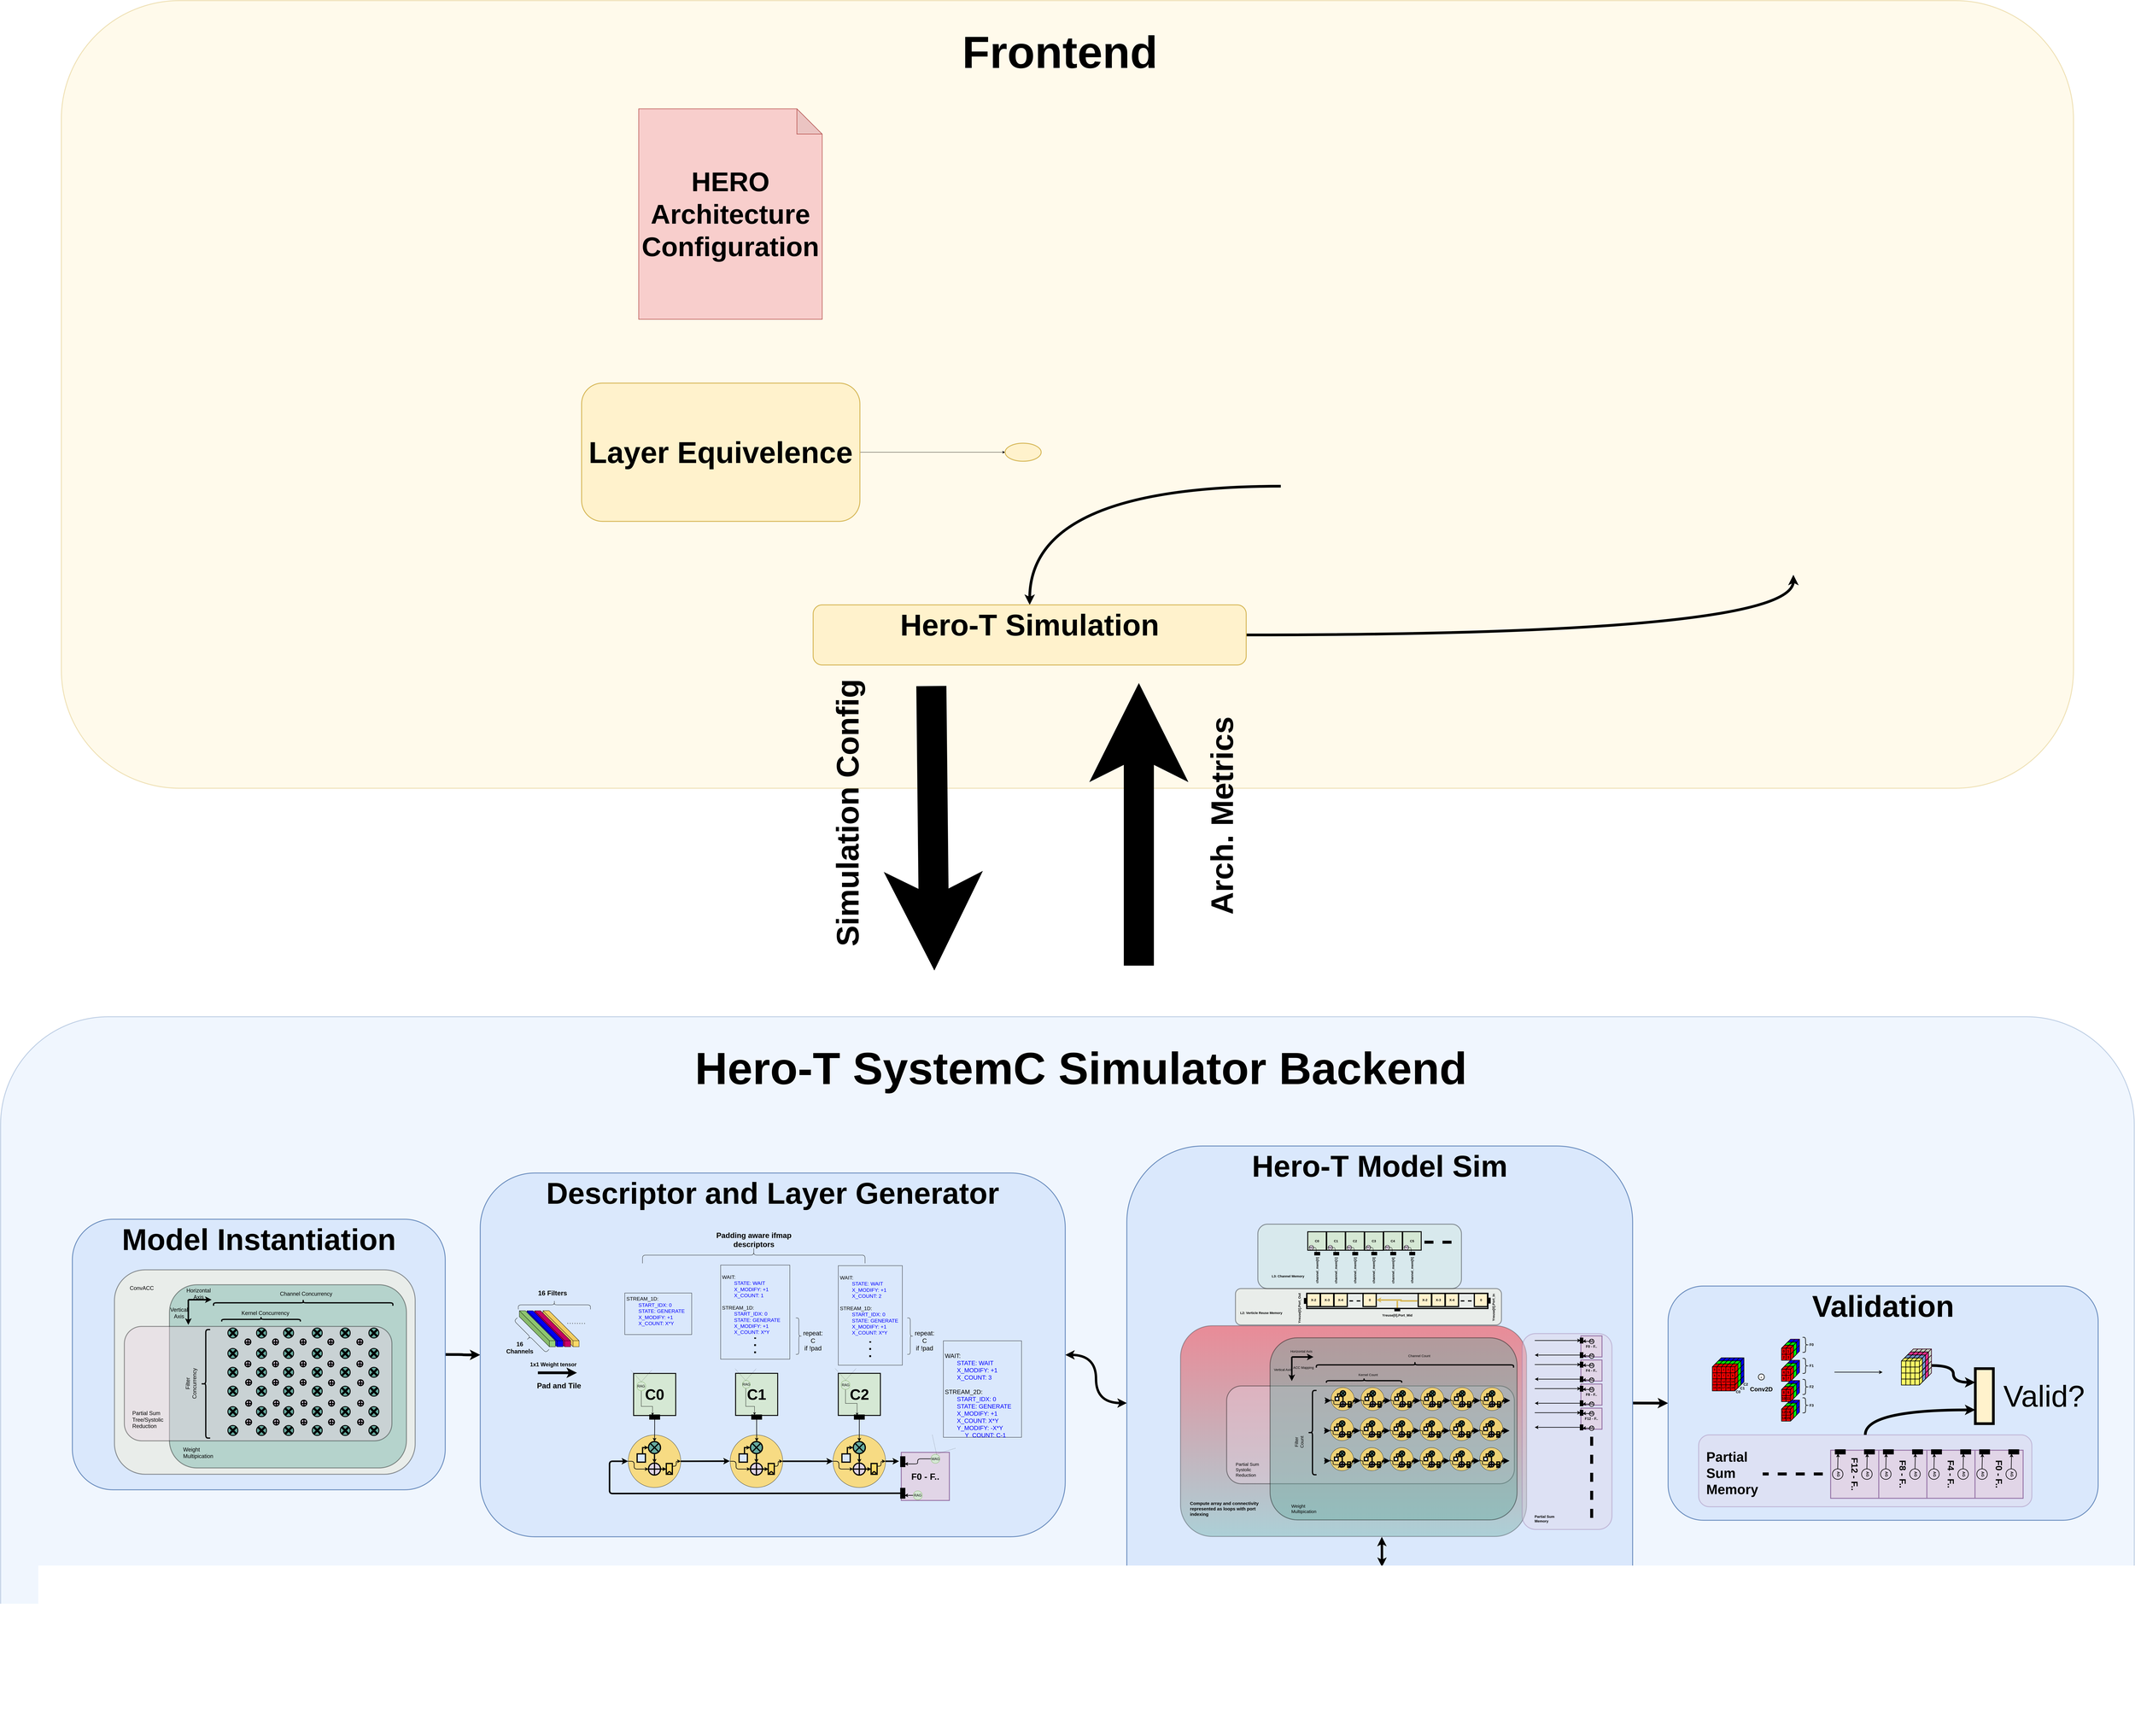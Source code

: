 <mxfile>
    <diagram id="xCDi8yIbcK2lLpMSsMBI" name="Page-1">
        <mxGraphModel dx="16687" dy="16277" grid="1" gridSize="10" guides="1" tooltips="1" connect="1" arrows="1" fold="1" page="1" pageScale="1" pageWidth="1100" pageHeight="850" math="0" shadow="0">
            <root>
                <mxCell id="0"/>
                <mxCell id="1" parent="0"/>
                <mxCell id="B5VEvPlw9weImeZpGCBi-1" value="" style="rounded=1;whiteSpace=wrap;html=1;fillColor=#fff2cc;opacity=40;strokeColor=#d6b656;glass=0;strokeWidth=3;" parent="1" vertex="1">
                    <mxGeometry x="-1570" y="-5580" width="6690.98" height="2620" as="geometry"/>
                </mxCell>
                <mxCell id="B5VEvPlw9weImeZpGCBi-2" value="" style="rounded=1;whiteSpace=wrap;html=1;fillColor=#dae8fc;opacity=40;strokeColor=#6c8ebf;glass=0;strokeWidth=3;" parent="1" vertex="1">
                    <mxGeometry x="-1772.01" y="-2200" width="7095" height="2390" as="geometry"/>
                </mxCell>
                <mxCell id="B5VEvPlw9weImeZpGCBi-3" style="edgeStyle=orthogonalEdgeStyle;curved=1;jumpStyle=arc;orthogonalLoop=1;jettySize=auto;html=1;fontSize=100;fontColor=#000000;startArrow=none;startFill=0;endArrow=classic;endFill=1;strokeColor=#000000;strokeWidth=9;" parent="1" source="B5VEvPlw9weImeZpGCBi-4" target="B5VEvPlw9weImeZpGCBi-8" edge="1">
                    <mxGeometry relative="1" as="geometry">
                        <mxPoint x="-317.01" y="-1068.233" as="targetPoint"/>
                    </mxGeometry>
                </mxCell>
                <mxCell id="B5VEvPlw9weImeZpGCBi-4" value="&lt;font style=&quot;font-size: 100px&quot;&gt;Model Instantiation&lt;/font&gt;" style="rounded=1;whiteSpace=wrap;html=1;fillColor=#dae8fc;strokeColor=#6c8ebf;glass=0;strokeWidth=3;verticalAlign=top;fontStyle=1;fontSize=100;" parent="1" vertex="1">
                    <mxGeometry x="-1533.4" y="-1526.47" width="1240" height="900" as="geometry"/>
                </mxCell>
                <mxCell id="B5VEvPlw9weImeZpGCBi-5" value="Frontend" style="text;strokeColor=none;fillColor=none;html=1;fontSize=150;fontStyle=1;verticalAlign=middle;align=center;fontColor=#000000;" parent="1" vertex="1">
                    <mxGeometry x="1410" y="-5450" width="680" height="82.5" as="geometry"/>
                </mxCell>
                <mxCell id="B5VEvPlw9weImeZpGCBi-6" value="Hero-T SystemC Simulator Backend" style="text;strokeColor=none;fillColor=none;html=1;fontSize=150;fontStyle=1;verticalAlign=middle;align=center;fontColor=#000000;" parent="1" vertex="1">
                    <mxGeometry x="1480" y="-2070" width="680" height="82.5" as="geometry"/>
                </mxCell>
                <mxCell id="B5VEvPlw9weImeZpGCBi-7" style="edgeStyle=orthogonalEdgeStyle;curved=1;orthogonalLoop=1;jettySize=auto;html=1;fontSize=50;fontColor=#CC0066;startArrow=classic;startFill=1;strokeColor=#000000;strokeWidth=8;" parent="1" source="B5VEvPlw9weImeZpGCBi-8" target="B5VEvPlw9weImeZpGCBi-10" edge="1">
                    <mxGeometry relative="1" as="geometry"/>
                </mxCell>
                <mxCell id="B5VEvPlw9weImeZpGCBi-8" value="&lt;font style=&quot;font-size: 100px&quot;&gt;Descriptor and Layer Generator&lt;/font&gt;" style="rounded=1;whiteSpace=wrap;html=1;fillColor=#dae8fc;strokeColor=#6c8ebf;glass=0;strokeWidth=3;verticalAlign=top;fontStyle=1;fontSize=100;" parent="1" vertex="1">
                    <mxGeometry x="-177.01" y="-1680.25" width="1945.29" height="1210" as="geometry"/>
                </mxCell>
                <mxCell id="B5VEvPlw9weImeZpGCBi-9" style="edgeStyle=orthogonalEdgeStyle;curved=1;jumpStyle=arc;orthogonalLoop=1;jettySize=auto;html=1;fontSize=100;fontColor=#000000;startArrow=none;startFill=0;endArrow=classic;endFill=1;strokeColor=#000000;strokeWidth=9;" parent="1" source="B5VEvPlw9weImeZpGCBi-10" target="B5VEvPlw9weImeZpGCBi-11" edge="1">
                    <mxGeometry relative="1" as="geometry"/>
                </mxCell>
                <mxCell id="B5VEvPlw9weImeZpGCBi-10" value="&lt;span style=&quot;font-size: 100px&quot;&gt;Hero-T Model Sim&lt;/span&gt;" style="rounded=1;whiteSpace=wrap;html=1;fillColor=#dae8fc;strokeColor=#6c8ebf;glass=0;strokeWidth=3;verticalAlign=top;fontStyle=1;fontSize=100;" parent="1" vertex="1">
                    <mxGeometry x="1972.99" y="-1770" width="1681.97" height="1710" as="geometry"/>
                </mxCell>
                <mxCell id="B5VEvPlw9weImeZpGCBi-11" value="&lt;span style=&quot;font-size: 100px&quot;&gt;Validation&lt;/span&gt;" style="rounded=1;whiteSpace=wrap;html=1;fillColor=#dae8fc;strokeColor=#6c8ebf;glass=0;strokeWidth=3;verticalAlign=top;fontStyle=1;fontSize=100;" parent="1" vertex="1">
                    <mxGeometry x="3772.99" y="-1304.14" width="1430" height="779" as="geometry"/>
                </mxCell>
                <mxCell id="B5VEvPlw9weImeZpGCBi-12" value="C2" style="whiteSpace=wrap;html=1;aspect=fixed;fillColor=#d5e8d4;strokeColor=#000000;strokeWidth=3;fontSize=50;fontStyle=1" parent="1" vertex="1">
                    <mxGeometry x="1013.52" y="-1013.84" width="140" height="140" as="geometry"/>
                </mxCell>
                <mxCell id="B5VEvPlw9weImeZpGCBi-13" value="" style="rounded=0;whiteSpace=wrap;html=1;fontSize=50;fontColor=#000000;strokeColor=#000000;strokeWidth=6;fillColor=#000000;" parent="1" vertex="1">
                    <mxGeometry x="1068.52" y="-873.84" width="30" height="11" as="geometry"/>
                </mxCell>
                <mxCell id="B5VEvPlw9weImeZpGCBi-14" value="C1" style="whiteSpace=wrap;html=1;aspect=fixed;fillColor=#d5e8d4;strokeColor=#000000;strokeWidth=3;fontSize=50;fontStyle=1" parent="1" vertex="1">
                    <mxGeometry x="672.04" y="-1013.84" width="140" height="140" as="geometry"/>
                </mxCell>
                <mxCell id="B5VEvPlw9weImeZpGCBi-15" value="" style="rounded=0;whiteSpace=wrap;html=1;fontSize=50;fontColor=#000000;strokeColor=#000000;strokeWidth=6;fillColor=#000000;" parent="1" vertex="1">
                    <mxGeometry x="727.04" y="-873.84" width="30" height="11" as="geometry"/>
                </mxCell>
                <mxCell id="B5VEvPlw9weImeZpGCBi-16" value="C0" style="whiteSpace=wrap;html=1;aspect=fixed;fillColor=#d5e8d4;strokeColor=#000000;strokeWidth=3;fontSize=50;fontStyle=1" parent="1" vertex="1">
                    <mxGeometry x="332.96" y="-1013.53" width="140" height="140" as="geometry"/>
                </mxCell>
                <mxCell id="B5VEvPlw9weImeZpGCBi-17" value="" style="rounded=0;whiteSpace=wrap;html=1;fontSize=50;fontColor=#000000;strokeColor=#000000;strokeWidth=6;fillColor=#000000;" parent="1" vertex="1">
                    <mxGeometry x="387.96" y="-873.84" width="30" height="11" as="geometry"/>
                </mxCell>
                <mxCell id="B5VEvPlw9weImeZpGCBi-18" style="edgeStyle=orthogonalEdgeStyle;rounded=0;orthogonalLoop=1;jettySize=auto;html=1;entryX=0.25;entryY=0;entryDx=0;entryDy=0;" parent="1" source="B5VEvPlw9weImeZpGCBi-19" target="B5VEvPlw9weImeZpGCBi-17" edge="1">
                    <mxGeometry relative="1" as="geometry">
                        <Array as="points">
                            <mxPoint x="358.96" y="-903.84"/>
                            <mxPoint x="395.96" y="-903.84"/>
                            <mxPoint x="395.96" y="-873.84"/>
                        </Array>
                        <mxPoint x="396.895" y="-950.628" as="targetPoint"/>
                    </mxGeometry>
                </mxCell>
                <mxCell id="B5VEvPlw9weImeZpGCBi-19" value="RAG" style="ellipse;whiteSpace=wrap;html=1;aspect=fixed;sketch=0;fillColor=#d5e8d4;strokeColor=#82b366;" parent="1" vertex="1">
                    <mxGeometry x="343.46" y="-985.84" width="30" height="30" as="geometry"/>
                </mxCell>
                <mxCell id="B5VEvPlw9weImeZpGCBi-20" style="edgeStyle=orthogonalEdgeStyle;rounded=0;orthogonalLoop=1;jettySize=auto;html=1;entryX=0.264;entryY=-0.134;entryDx=0;entryDy=0;entryPerimeter=0;" parent="1" source="B5VEvPlw9weImeZpGCBi-21" target="B5VEvPlw9weImeZpGCBi-15" edge="1">
                    <mxGeometry relative="1" as="geometry">
                        <mxPoint x="743.935" y="-954.918" as="targetPoint"/>
                        <Array as="points">
                            <mxPoint x="705.96" y="-903.84"/>
                            <mxPoint x="734.96" y="-903.84"/>
                        </Array>
                    </mxGeometry>
                </mxCell>
                <mxCell id="B5VEvPlw9weImeZpGCBi-21" value="RAG" style="ellipse;whiteSpace=wrap;html=1;aspect=fixed;sketch=0;fillColor=#d5e8d4;strokeColor=#82b366;" parent="1" vertex="1">
                    <mxGeometry x="694.5" y="-990.13" width="26" height="26" as="geometry"/>
                </mxCell>
                <mxCell id="B5VEvPlw9weImeZpGCBi-22" style="edgeStyle=orthogonalEdgeStyle;rounded=0;orthogonalLoop=1;jettySize=auto;html=1;entryX=0.25;entryY=0;entryDx=0;entryDy=0;" parent="1" source="B5VEvPlw9weImeZpGCBi-23" target="B5VEvPlw9weImeZpGCBi-13" edge="1">
                    <mxGeometry relative="1" as="geometry">
                        <mxPoint x="1075.955" y="-954.918" as="targetPoint"/>
                        <Array as="points">
                            <mxPoint x="1037.42" y="-913.84"/>
                            <mxPoint x="1076.42" y="-913.84"/>
                        </Array>
                    </mxGeometry>
                </mxCell>
                <mxCell id="B5VEvPlw9weImeZpGCBi-23" value="RAG" style="ellipse;whiteSpace=wrap;html=1;aspect=fixed;sketch=0;fillColor=#d5e8d4;strokeColor=#82b366;" parent="1" vertex="1">
                    <mxGeometry x="1022.52" y="-990.13" width="30" height="30" as="geometry"/>
                </mxCell>
                <mxCell id="B5VEvPlw9weImeZpGCBi-24" value="" style="endArrow=none;dashed=1;html=1;dashPattern=1 3;strokeWidth=1;exitX=0.5;exitY=0;exitDx=0;exitDy=0;jumpSize=0;" parent="1" source="B5VEvPlw9weImeZpGCBi-19" edge="1">
                    <mxGeometry width="50" height="50" relative="1" as="geometry">
                        <mxPoint x="443.46" y="-934.84" as="sourcePoint"/>
                        <mxPoint x="323.46" y="-1024.84" as="targetPoint"/>
                    </mxGeometry>
                </mxCell>
                <mxCell id="B5VEvPlw9weImeZpGCBi-25" value="" style="endArrow=none;dashed=1;html=1;dashPattern=1 3;strokeWidth=1;exitX=0.5;exitY=0;exitDx=0;exitDy=0;jumpSize=0;" parent="1" source="B5VEvPlw9weImeZpGCBi-19" edge="1">
                    <mxGeometry width="50" height="50" relative="1" as="geometry">
                        <mxPoint x="368.46" y="-975.84" as="sourcePoint"/>
                        <mxPoint x="393.46" y="-1024.84" as="targetPoint"/>
                    </mxGeometry>
                </mxCell>
                <mxCell id="B5VEvPlw9weImeZpGCBi-26" value="" style="group" parent="1" vertex="1" connectable="0">
                    <mxGeometry x="670.5" y="-1029.15" width="70" height="39" as="geometry"/>
                </mxCell>
                <mxCell id="B5VEvPlw9weImeZpGCBi-27" value="" style="endArrow=none;dashed=1;html=1;dashPattern=1 3;strokeWidth=1;exitX=0.5;exitY=0;exitDx=0;exitDy=0;jumpSize=0;" parent="B5VEvPlw9weImeZpGCBi-26" edge="1">
                    <mxGeometry width="50" height="50" relative="1" as="geometry">
                        <mxPoint x="35" y="39" as="sourcePoint"/>
                        <mxPoint as="targetPoint"/>
                    </mxGeometry>
                </mxCell>
                <mxCell id="B5VEvPlw9weImeZpGCBi-28" value="" style="endArrow=none;dashed=1;html=1;dashPattern=1 3;strokeWidth=1;exitX=0.5;exitY=0;exitDx=0;exitDy=0;jumpSize=0;" parent="B5VEvPlw9weImeZpGCBi-26" edge="1">
                    <mxGeometry width="50" height="50" relative="1" as="geometry">
                        <mxPoint x="35" y="39" as="sourcePoint"/>
                        <mxPoint x="70" as="targetPoint"/>
                    </mxGeometry>
                </mxCell>
                <mxCell id="B5VEvPlw9weImeZpGCBi-29" value="" style="group" parent="1" vertex="1" connectable="0">
                    <mxGeometry x="1002.96" y="-1030.15" width="70" height="39" as="geometry"/>
                </mxCell>
                <mxCell id="B5VEvPlw9weImeZpGCBi-30" value="" style="endArrow=none;dashed=1;html=1;dashPattern=1 3;strokeWidth=1;exitX=0.5;exitY=0;exitDx=0;exitDy=0;jumpSize=0;" parent="B5VEvPlw9weImeZpGCBi-29" edge="1">
                    <mxGeometry width="50" height="50" relative="1" as="geometry">
                        <mxPoint x="35" y="39" as="sourcePoint"/>
                        <mxPoint as="targetPoint"/>
                    </mxGeometry>
                </mxCell>
                <mxCell id="B5VEvPlw9weImeZpGCBi-31" value="" style="endArrow=none;dashed=1;html=1;dashPattern=1 3;strokeWidth=1;exitX=0.5;exitY=0;exitDx=0;exitDy=0;jumpSize=0;" parent="B5VEvPlw9weImeZpGCBi-29" edge="1">
                    <mxGeometry width="50" height="50" relative="1" as="geometry">
                        <mxPoint x="35" y="39" as="sourcePoint"/>
                        <mxPoint x="70" as="targetPoint"/>
                    </mxGeometry>
                </mxCell>
                <mxCell id="B5VEvPlw9weImeZpGCBi-32" value="&lt;br style=&quot;font-size: 17px;&quot;&gt;STREAM_1D:&lt;br style=&quot;font-size: 17px;&quot;&gt;&#9;&lt;blockquote style=&quot;margin: 0px 0px 0px 40px; border: none; padding: 0px; font-size: 17px;&quot;&gt;&lt;font color=&quot;#0000ff&quot; style=&quot;font-size: 17px;&quot;&gt;START_IDX: 0&lt;br style=&quot;font-size: 17px;&quot;&gt;STATE: GENERATE&lt;br style=&quot;font-size: 17px;&quot;&gt;X_MODIFY: +1&lt;br style=&quot;font-size: 17px;&quot;&gt;X_COUNT: X*Y&lt;/font&gt;&lt;/blockquote&gt;&lt;font color=&quot;#0000ff&quot; style=&quot;font-size: 17px;&quot;&gt;&lt;span style=&quot;font-size: 17px;&quot;&gt;&#9;&lt;/span&gt;&lt;br style=&quot;font-size: 17px;&quot;&gt;&lt;/font&gt;&lt;span style=&quot;font-size: 17px;&quot;&gt;&#9;&lt;/span&gt;" style="text;html=1;strokeColor=default;fillColor=none;spacing=5;spacingTop=-20;whiteSpace=wrap;overflow=hidden;rounded=0;sketch=0;fontSize=17;" parent="1" vertex="1">
                    <mxGeometry x="303.56" y="-1281" width="222.54" height="138.16" as="geometry"/>
                </mxCell>
                <mxCell id="B5VEvPlw9weImeZpGCBi-33" value="&lt;br style=&quot;font-size: 17px;&quot;&gt;&lt;br style=&quot;font-size: 17px;&quot;&gt;WAIT:&lt;br style=&quot;font-size: 17px;&quot;&gt;&lt;blockquote style=&quot;margin: 0px 0px 0px 40px; border: none; padding: 0px; font-size: 17px;&quot;&gt;&lt;font color=&quot;#0000ff&quot; style=&quot;font-size: 17px;&quot;&gt;STATE: WAIT&lt;br style=&quot;font-size: 17px;&quot;&gt;X_MODIFY: +1&lt;br style=&quot;font-size: 17px;&quot;&gt;X_COUNT: 1&lt;/font&gt;&lt;/blockquote&gt;&lt;br style=&quot;font-size: 17px;&quot;&gt;STREAM_1D:&lt;br style=&quot;font-size: 17px;&quot;&gt;&#9;&lt;blockquote style=&quot;margin: 0px 0px 0px 40px; border: none; padding: 0px; font-size: 17px;&quot;&gt;&lt;font color=&quot;#0000ff&quot; style=&quot;font-size: 17px;&quot;&gt;START_IDX: 0&lt;br style=&quot;font-size: 17px;&quot;&gt;STATE: GENERATE&lt;br style=&quot;font-size: 17px;&quot;&gt;X_MODIFY: +1&lt;br style=&quot;font-size: 17px;&quot;&gt;X_COUNT: X*Y&lt;/font&gt;&lt;/blockquote&gt;&lt;blockquote style=&quot;margin: 0px 0px 0px 40px; border: none; padding: 0px; font-size: 17px;&quot;&gt;&lt;br style=&quot;font-size: 17px;&quot;&gt;&lt;/blockquote&gt;&lt;font color=&quot;#0000ff&quot; style=&quot;font-size: 17px;&quot;&gt;&lt;span style=&quot;font-size: 17px;&quot;&gt;&#9;&lt;/span&gt;&lt;br style=&quot;font-size: 17px;&quot;&gt;&lt;/font&gt;&lt;span style=&quot;font-size: 17px;&quot;&gt;&#9;&lt;/span&gt;" style="text;html=1;strokeColor=default;fillColor=none;spacing=5;spacingTop=-20;whiteSpace=wrap;overflow=hidden;rounded=0;sketch=0;fontSize=17;" parent="1" vertex="1">
                    <mxGeometry x="622.38" y="-1374" width="230" height="313" as="geometry"/>
                </mxCell>
                <mxCell id="B5VEvPlw9weImeZpGCBi-34" value="&lt;br style=&quot;font-size: 17px;&quot;&gt;&lt;br style=&quot;font-size: 17px;&quot;&gt;WAIT:&lt;br style=&quot;font-size: 17px;&quot;&gt;&lt;blockquote style=&quot;margin: 0px 0px 0px 40px; border: none; padding: 0px; font-size: 17px;&quot;&gt;&lt;font color=&quot;#0000ff&quot; style=&quot;font-size: 17px;&quot;&gt;STATE:&amp;nbsp;&lt;/font&gt;&lt;span style=&quot;color: rgb(0, 0, 255); font-size: 17px;&quot;&gt;WAIT&lt;/span&gt;&lt;font color=&quot;#0000ff&quot; style=&quot;font-size: 17px;&quot;&gt;&lt;br style=&quot;font-size: 17px;&quot;&gt;X_MODIFY: +1&lt;br style=&quot;font-size: 17px;&quot;&gt;X_COUNT: 2&lt;/font&gt;&lt;/blockquote&gt;&lt;br style=&quot;font-size: 17px;&quot;&gt;STREAM_1D:&lt;br style=&quot;font-size: 17px;&quot;&gt;&#9;&lt;blockquote style=&quot;margin: 0px 0px 0px 40px; border: none; padding: 0px; font-size: 17px;&quot;&gt;&lt;font color=&quot;#0000ff&quot; style=&quot;font-size: 17px;&quot;&gt;START_IDX: 0&lt;br style=&quot;font-size: 17px;&quot;&gt;STATE: GENERATE&lt;br style=&quot;font-size: 17px;&quot;&gt;X_MODIFY: +1&lt;br style=&quot;font-size: 17px;&quot;&gt;X_COUNT: X*Y&lt;/font&gt;&lt;/blockquote&gt;&lt;blockquote style=&quot;margin: 0px 0px 0px 40px; border: none; padding: 0px; font-size: 17px;&quot;&gt;&lt;br style=&quot;font-size: 17px;&quot;&gt;&lt;/blockquote&gt;&lt;font color=&quot;#0000ff&quot; style=&quot;font-size: 17px;&quot;&gt;&lt;span style=&quot;font-size: 17px;&quot;&gt;&#9;&lt;/span&gt;&lt;br style=&quot;font-size: 17px;&quot;&gt;&lt;/font&gt;&lt;span style=&quot;font-size: 17px;&quot;&gt;&#9;&lt;/span&gt;" style="text;html=1;strokeColor=default;fillColor=none;spacing=5;spacingTop=-20;whiteSpace=wrap;overflow=hidden;rounded=0;sketch=0;fontSize=17;" parent="1" vertex="1">
                    <mxGeometry x="1013.52" y="-1372" width="213.04" height="331" as="geometry"/>
                </mxCell>
                <mxCell id="B5VEvPlw9weImeZpGCBi-35" value="&lt;br style=&quot;font-size: 20px;&quot;&gt;&lt;br style=&quot;font-size: 20px;&quot;&gt;WAIT:&lt;br style=&quot;font-size: 20px;&quot;&gt;&lt;blockquote style=&quot;margin: 0px 0px 0px 40px; border: none; padding: 0px; font-size: 20px;&quot;&gt;&lt;font color=&quot;#0000ff&quot; style=&quot;font-size: 20px;&quot;&gt;STATE:&amp;nbsp;&lt;/font&gt;&lt;span style=&quot;color: rgb(0, 0, 255); font-size: 20px;&quot;&gt;WAIT&lt;/span&gt;&lt;font color=&quot;#0000ff&quot; style=&quot;font-size: 20px;&quot;&gt;&lt;br style=&quot;font-size: 20px;&quot;&gt;X_MODIFY: +1&lt;br style=&quot;font-size: 20px;&quot;&gt;X_COUNT: 3&lt;/font&gt;&lt;/blockquote&gt;&lt;br style=&quot;font-size: 20px;&quot;&gt;STREAM_2D:&lt;br style=&quot;font-size: 20px;&quot;&gt;&#9;&lt;blockquote style=&quot;margin: 0px 0px 0px 40px; border: none; padding: 0px; font-size: 20px;&quot;&gt;&lt;font color=&quot;#0000ff&quot; style=&quot;font-size: 20px;&quot;&gt;START_IDX: 0&lt;br style=&quot;font-size: 20px;&quot;&gt;STATE: GENERATE&lt;br style=&quot;font-size: 20px;&quot;&gt;X_MODIFY: +1&lt;br style=&quot;font-size: 20px;&quot;&gt;X_COUNT: X*Y&lt;/font&gt;&lt;/blockquote&gt;&lt;blockquote style=&quot;margin: 0px 0px 0px 40px; border: none; padding: 0px; font-size: 20px;&quot;&gt;&lt;span style=&quot;color: rgb(0, 0, 255); font-size: 20px;&quot;&gt;Y_MODIFY: -X*Y&lt;/span&gt;&lt;/blockquote&gt;&lt;span style=&quot;color: rgb(0, 0, 255); font-size: 20px;&quot;&gt;&lt;span style=&quot;white-space: pre; font-size: 20px;&quot;&gt;&#9;&lt;/span&gt;&amp;nbsp; &amp;nbsp; Y_COUNT: C-1&lt;/span&gt;&lt;font color=&quot;#0000ff&quot; style=&quot;font-size: 20px;&quot;&gt;&lt;br style=&quot;font-size: 20px;&quot;&gt;&lt;/font&gt;&lt;span style=&quot;font-size: 20px;&quot;&gt;&#9;&lt;/span&gt;" style="text;html=1;strokeColor=default;fillColor=none;spacing=5;spacingTop=-20;whiteSpace=wrap;overflow=hidden;rounded=0;sketch=0;fontSize=20;" parent="1" vertex="1">
                    <mxGeometry x="1362.96" y="-1122" width="260" height="321" as="geometry"/>
                </mxCell>
                <mxCell id="B5VEvPlw9weImeZpGCBi-36" value="" style="shape=curlyBracket;whiteSpace=wrap;html=1;rounded=1;flipH=1;sketch=0;strokeColor=default;fillColor=#FFD966;fontSize=25;" parent="1" vertex="1">
                    <mxGeometry x="872.38" y="-1198.16" width="20" height="121.16" as="geometry"/>
                </mxCell>
                <mxCell id="B5VEvPlw9weImeZpGCBi-37" value="repeat:&lt;br style=&quot;font-size: 21px;&quot;&gt;C&lt;br style=&quot;font-size: 21px;&quot;&gt;if !pad" style="text;html=1;strokeColor=none;fillColor=none;align=center;verticalAlign=middle;whiteSpace=wrap;rounded=0;sketch=0;fontSize=21;" parent="1" vertex="1">
                    <mxGeometry x="912.38" y="-1133.01" width="35" height="20" as="geometry"/>
                </mxCell>
                <mxCell id="B5VEvPlw9weImeZpGCBi-38" value="" style="shape=curlyBracket;whiteSpace=wrap;html=1;rounded=1;flipH=1;sketch=0;strokeColor=default;fillColor=#FFD966;rotation=-90;fontSize=25;" parent="1" vertex="1">
                    <mxGeometry x="705.27" y="-1777" width="54.5" height="740" as="geometry"/>
                </mxCell>
                <mxCell id="B5VEvPlw9weImeZpGCBi-39" value="Padding aware ifmap descriptors" style="text;html=1;strokeColor=none;fillColor=none;align=center;verticalAlign=middle;whiteSpace=wrap;rounded=0;sketch=0;fontStyle=1;fontSize=25;" parent="1" vertex="1">
                    <mxGeometry x="605.5" y="-1469.25" width="254.04" height="20" as="geometry"/>
                </mxCell>
                <mxCell id="B5VEvPlw9weImeZpGCBi-40" value="" style="endArrow=none;dashed=1;html=1;dashPattern=1 3;strokeWidth=6;fontSize=25;" parent="1" edge="1">
                    <mxGeometry width="50" height="50" relative="1" as="geometry">
                        <mxPoint x="736.9" y="-1080.7" as="sourcePoint"/>
                        <mxPoint x="737.15" y="-1133.01" as="targetPoint"/>
                        <Array as="points">
                            <mxPoint x="736.9" y="-1123.01"/>
                        </Array>
                    </mxGeometry>
                </mxCell>
                <mxCell id="B5VEvPlw9weImeZpGCBi-41" value="F0 - F.." style="whiteSpace=wrap;html=1;aspect=fixed;fillColor=#e1d5e7;strokeColor=#9673a6;strokeWidth=3;rotation=90;fontSize=30;horizontal=0;fontStyle=1" parent="1" vertex="1">
                    <mxGeometry x="1222.96" y="-751" width="160" height="160" as="geometry"/>
                </mxCell>
                <mxCell id="B5VEvPlw9weImeZpGCBi-42" style="edgeStyle=orthogonalEdgeStyle;jumpStyle=arc;orthogonalLoop=1;jettySize=auto;html=1;entryX=0;entryY=0.5;entryDx=0;entryDy=0;fontSize=17;fontColor=#000000;startArrow=none;startFill=0;endArrow=classic;endFill=1;strokeColor=#000000;strokeWidth=5;" parent="1" source="B5VEvPlw9weImeZpGCBi-43" target="B5VEvPlw9weImeZpGCBi-86" edge="1">
                    <mxGeometry relative="1" as="geometry">
                        <Array as="points">
                            <mxPoint x="855.96" y="-615"/>
                            <mxPoint x="855.96" y="-614"/>
                            <mxPoint x="252.96" y="-614"/>
                            <mxPoint x="252.96" y="-721"/>
                        </Array>
                    </mxGeometry>
                </mxCell>
                <mxCell id="B5VEvPlw9weImeZpGCBi-43" value="" style="rounded=0;whiteSpace=wrap;html=1;fontSize=50;fontColor=#000000;strokeColor=#000000;strokeWidth=6;fillColor=#000000;rotation=90;" parent="1" vertex="1">
                    <mxGeometry x="1212.96" y="-620.5" width="30" height="11" as="geometry"/>
                </mxCell>
                <mxCell id="B5VEvPlw9weImeZpGCBi-44" value="" style="rounded=0;whiteSpace=wrap;html=1;fontSize=50;fontColor=#000000;strokeColor=#000000;strokeWidth=6;fillColor=#000000;rotation=90;" parent="1" vertex="1">
                    <mxGeometry x="1212.96" y="-725.5" width="30" height="11" as="geometry"/>
                </mxCell>
                <mxCell id="B5VEvPlw9weImeZpGCBi-45" value="" style="endArrow=none;dashed=1;html=1;dashPattern=1 3;strokeWidth=6;fontSize=25;" parent="1" edge="1">
                    <mxGeometry width="50" height="50" relative="1" as="geometry">
                        <mxPoint x="1119.56" y="-1068" as="sourcePoint"/>
                        <mxPoint x="1119.81" y="-1120.31" as="targetPoint"/>
                        <Array as="points">
                            <mxPoint x="1119.56" y="-1110.31"/>
                        </Array>
                    </mxGeometry>
                </mxCell>
                <mxCell id="B5VEvPlw9weImeZpGCBi-46" value="" style="shape=curlyBracket;whiteSpace=wrap;html=1;rounded=1;flipH=1;sketch=0;strokeColor=default;fillColor=#FFD966;fontSize=25;" parent="1" vertex="1">
                    <mxGeometry x="1242.96" y="-1198.16" width="20" height="121.16" as="geometry"/>
                </mxCell>
                <mxCell id="B5VEvPlw9weImeZpGCBi-47" value="repeat:&lt;br style=&quot;font-size: 21px;&quot;&gt;C&lt;br style=&quot;font-size: 21px;&quot;&gt;if !pad" style="text;html=1;strokeColor=none;fillColor=none;align=center;verticalAlign=middle;whiteSpace=wrap;rounded=0;sketch=0;fontSize=21;" parent="1" vertex="1">
                    <mxGeometry x="1282.96" y="-1133.01" width="35" height="20" as="geometry"/>
                </mxCell>
                <mxCell id="B5VEvPlw9weImeZpGCBi-48" value="" style="group" parent="1" vertex="1" connectable="0">
                    <mxGeometry x="995.96" y="-808.84" width="199.74" height="174.83" as="geometry"/>
                </mxCell>
                <mxCell id="B5VEvPlw9weImeZpGCBi-49" style="edgeStyle=orthogonalEdgeStyle;rounded=0;orthogonalLoop=1;jettySize=auto;html=1;fontSize=30;fontColor=#990000;startArrow=none;startFill=0;endArrow=classic;endFill=1;strokeWidth=5;exitX=1;exitY=0.5;exitDx=0;exitDy=0;" parent="B5VEvPlw9weImeZpGCBi-48" source="B5VEvPlw9weImeZpGCBi-50" edge="1">
                    <mxGeometry relative="1" as="geometry">
                        <mxPoint x="219.74" y="87.41" as="targetPoint"/>
                        <Array as="points">
                            <mxPoint x="199.74" y="87.41"/>
                            <mxPoint x="199.74" y="87.41"/>
                        </Array>
                    </mxGeometry>
                </mxCell>
                <mxCell id="B5VEvPlw9weImeZpGCBi-50" value="" style="ellipse;whiteSpace=wrap;html=1;aspect=fixed;fontSize=30;strokeColor=#000000;fillColor=#FFD966;opacity=80;" parent="B5VEvPlw9weImeZpGCBi-48" vertex="1">
                    <mxGeometry width="174.83" height="174.83" as="geometry"/>
                </mxCell>
                <mxCell id="B5VEvPlw9weImeZpGCBi-51" value="" style="ellipse;whiteSpace=wrap;html=1;aspect=fixed;fillColor=#67AB9F;strokeWidth=4;strokeColor=#000000;" parent="B5VEvPlw9weImeZpGCBi-48" vertex="1">
                    <mxGeometry x="67.41" y="21.91" width="40" height="40" as="geometry"/>
                </mxCell>
                <mxCell id="B5VEvPlw9weImeZpGCBi-52" value="" style="endArrow=none;html=1;rounded=0;strokeColor=#000000;strokeWidth=4;exitX=0;exitY=0;exitDx=0;exitDy=0;entryX=1;entryY=1;entryDx=0;entryDy=0;" parent="B5VEvPlw9weImeZpGCBi-48" source="B5VEvPlw9weImeZpGCBi-51" target="B5VEvPlw9weImeZpGCBi-51" edge="1">
                    <mxGeometry width="50" height="50" relative="1" as="geometry">
                        <mxPoint x="72.41" y="53.66" as="sourcePoint"/>
                        <mxPoint x="97.41" y="22.41" as="targetPoint"/>
                    </mxGeometry>
                </mxCell>
                <mxCell id="B5VEvPlw9weImeZpGCBi-53" value="" style="endArrow=none;html=1;rounded=0;strokeColor=#000000;strokeWidth=4;exitX=0;exitY=1;exitDx=0;exitDy=0;entryX=1;entryY=0;entryDx=0;entryDy=0;" parent="B5VEvPlw9weImeZpGCBi-48" source="B5VEvPlw9weImeZpGCBi-51" target="B5VEvPlw9weImeZpGCBi-51" edge="1">
                    <mxGeometry width="50" height="50" relative="1" as="geometry">
                        <mxPoint x="28.268" y="-1.518" as="sourcePoint"/>
                        <mxPoint x="56.721" y="33.623" as="targetPoint"/>
                    </mxGeometry>
                </mxCell>
                <mxCell id="B5VEvPlw9weImeZpGCBi-54" style="edgeStyle=orthogonalEdgeStyle;rounded=0;jumpStyle=none;jumpSize=6;orthogonalLoop=1;jettySize=auto;html=1;entryX=0;entryY=0.5;entryDx=0;entryDy=0;startArrow=none;startFill=0;endArrow=classic;endFill=1;startSize=1;endSize=1;strokeColor=#000000;strokeWidth=4;" parent="B5VEvPlw9weImeZpGCBi-48" source="B5VEvPlw9weImeZpGCBi-55" target="B5VEvPlw9weImeZpGCBi-51" edge="1">
                    <mxGeometry relative="1" as="geometry">
                        <Array as="points">
                            <mxPoint x="47.74" y="42.41"/>
                        </Array>
                    </mxGeometry>
                </mxCell>
                <mxCell id="B5VEvPlw9weImeZpGCBi-55" value="" style="whiteSpace=wrap;html=1;aspect=fixed;fillColor=#dae8fc;strokeColor=#000000;strokeWidth=4;" parent="B5VEvPlw9weImeZpGCBi-48" vertex="1">
                    <mxGeometry x="29.74" y="62.91" width="27.5" height="27.5" as="geometry"/>
                </mxCell>
                <mxCell id="B5VEvPlw9weImeZpGCBi-56" value="" style="ellipse;whiteSpace=wrap;html=1;aspect=fixed;fillColor=#e1d5e7;strokeColor=#000000;strokeWidth=4;" parent="B5VEvPlw9weImeZpGCBi-48" vertex="1">
                    <mxGeometry x="67.41" y="93.41" width="40" height="40" as="geometry"/>
                </mxCell>
                <mxCell id="B5VEvPlw9weImeZpGCBi-57" value="" style="endArrow=none;html=1;rounded=0;strokeColor=#000000;entryX=0.5;entryY=0;entryDx=0;entryDy=0;exitX=0.5;exitY=1;exitDx=0;exitDy=0;strokeWidth=4;" parent="B5VEvPlw9weImeZpGCBi-48" source="B5VEvPlw9weImeZpGCBi-56" target="B5VEvPlw9weImeZpGCBi-56" edge="1">
                    <mxGeometry width="50" height="50" relative="1" as="geometry">
                        <mxPoint x="67.41" y="68.41" as="sourcePoint"/>
                        <mxPoint x="117.41" y="18.41" as="targetPoint"/>
                    </mxGeometry>
                </mxCell>
                <mxCell id="B5VEvPlw9weImeZpGCBi-58" style="edgeStyle=orthogonalEdgeStyle;rounded=0;jumpStyle=none;jumpSize=6;orthogonalLoop=1;jettySize=auto;html=1;entryX=0.5;entryY=0;entryDx=0;entryDy=0;startArrow=none;startFill=0;endArrow=classic;endFill=1;startSize=1;endSize=1;strokeColor=#000000;strokeWidth=4;" parent="B5VEvPlw9weImeZpGCBi-48" source="B5VEvPlw9weImeZpGCBi-51" target="B5VEvPlw9weImeZpGCBi-56" edge="1">
                    <mxGeometry relative="1" as="geometry"/>
                </mxCell>
                <mxCell id="B5VEvPlw9weImeZpGCBi-59" value="" style="endArrow=none;html=1;rounded=0;strokeColor=#000000;entryX=0;entryY=0.5;entryDx=0;entryDy=0;exitX=1;exitY=0.5;exitDx=0;exitDy=0;strokeWidth=4;" parent="B5VEvPlw9weImeZpGCBi-48" source="B5VEvPlw9weImeZpGCBi-56" target="B5VEvPlw9weImeZpGCBi-56" edge="1">
                    <mxGeometry width="50" height="50" relative="1" as="geometry">
                        <mxPoint x="117.41" y="-31.59" as="sourcePoint"/>
                        <mxPoint x="117.41" y="-91.59" as="targetPoint"/>
                    </mxGeometry>
                </mxCell>
                <mxCell id="B5VEvPlw9weImeZpGCBi-60" style="edgeStyle=orthogonalEdgeStyle;rounded=1;orthogonalLoop=1;jettySize=auto;html=1;exitX=1;exitY=0.25;exitDx=0;exitDy=0;entryX=1;entryY=0.5;entryDx=0;entryDy=0;fontSize=30;fontColor=#990000;startArrow=none;startFill=0;endArrow=classic;endFill=1;strokeWidth=2;" parent="B5VEvPlw9weImeZpGCBi-48" source="B5VEvPlw9weImeZpGCBi-61" target="B5VEvPlw9weImeZpGCBi-50" edge="1">
                    <mxGeometry relative="1" as="geometry">
                        <Array as="points">
                            <mxPoint x="159.74" y="104.41"/>
                            <mxPoint x="159.74" y="87.41"/>
                        </Array>
                    </mxGeometry>
                </mxCell>
                <mxCell id="B5VEvPlw9weImeZpGCBi-61" value="" style="rounded=0;whiteSpace=wrap;html=1;glass=0;strokeColor=#000000;strokeWidth=4;fillColor=#FFD966;" parent="B5VEvPlw9weImeZpGCBi-48" vertex="1">
                    <mxGeometry x="126.66" y="94.91" width="20" height="36" as="geometry"/>
                </mxCell>
                <mxCell id="B5VEvPlw9weImeZpGCBi-62" value="" style="endArrow=none;html=1;rounded=0;startSize=1;endSize=1;strokeColor=#000000;strokeWidth=4;jumpStyle=none;jumpSize=6;" parent="B5VEvPlw9weImeZpGCBi-48" edge="1">
                    <mxGeometry width="50" height="50" relative="1" as="geometry">
                        <mxPoint x="126.66" y="131.41" as="sourcePoint"/>
                        <mxPoint x="136.66" y="120.91" as="targetPoint"/>
                    </mxGeometry>
                </mxCell>
                <mxCell id="B5VEvPlw9weImeZpGCBi-63" value="" style="endArrow=none;html=1;rounded=0;startSize=1;endSize=1;strokeColor=#000000;strokeWidth=4;jumpStyle=none;jumpSize=6;" parent="B5VEvPlw9weImeZpGCBi-48" edge="1">
                    <mxGeometry width="50" height="50" relative="1" as="geometry">
                        <mxPoint x="136.66" y="120.91" as="sourcePoint"/>
                        <mxPoint x="146.66" y="130.91" as="targetPoint"/>
                    </mxGeometry>
                </mxCell>
                <mxCell id="B5VEvPlw9weImeZpGCBi-64" style="edgeStyle=orthogonalEdgeStyle;rounded=0;jumpStyle=none;jumpSize=6;orthogonalLoop=1;jettySize=auto;html=1;entryX=0;entryY=0.5;entryDx=0;entryDy=0;startArrow=none;startFill=0;endArrow=classic;endFill=1;startSize=1;endSize=1;strokeColor=#000000;strokeWidth=4;" parent="B5VEvPlw9weImeZpGCBi-48" source="B5VEvPlw9weImeZpGCBi-56" target="B5VEvPlw9weImeZpGCBi-61" edge="1">
                    <mxGeometry relative="1" as="geometry"/>
                </mxCell>
                <mxCell id="B5VEvPlw9weImeZpGCBi-65" style="rounded=1;orthogonalLoop=1;jettySize=auto;html=1;exitX=0;exitY=0.5;exitDx=0;exitDy=0;entryX=0;entryY=0.5;entryDx=0;entryDy=0;fontSize=30;fontColor=#990000;startArrow=none;startFill=0;endArrow=classic;endFill=1;strokeWidth=2;edgeStyle=orthogonalEdgeStyle;" parent="B5VEvPlw9weImeZpGCBi-48" source="B5VEvPlw9weImeZpGCBi-50" target="B5VEvPlw9weImeZpGCBi-56" edge="1">
                    <mxGeometry relative="1" as="geometry">
                        <Array as="points">
                            <mxPoint x="19.74" y="87.41"/>
                            <mxPoint x="19.74" y="113.41"/>
                        </Array>
                    </mxGeometry>
                </mxCell>
                <mxCell id="B5VEvPlw9weImeZpGCBi-66" value="" style="group" parent="1" vertex="1" connectable="0">
                    <mxGeometry x="653.96" y="-808.84" width="199.74" height="174.83" as="geometry"/>
                </mxCell>
                <mxCell id="B5VEvPlw9weImeZpGCBi-67" value="" style="ellipse;whiteSpace=wrap;html=1;aspect=fixed;fontSize=30;strokeColor=#000000;fillColor=#FFD966;opacity=80;" parent="B5VEvPlw9weImeZpGCBi-66" vertex="1">
                    <mxGeometry width="174.83" height="174.83" as="geometry"/>
                </mxCell>
                <mxCell id="B5VEvPlw9weImeZpGCBi-68" value="" style="ellipse;whiteSpace=wrap;html=1;aspect=fixed;fillColor=#67AB9F;strokeWidth=4;strokeColor=#000000;" parent="B5VEvPlw9weImeZpGCBi-66" vertex="1">
                    <mxGeometry x="67.41" y="21.91" width="40" height="40" as="geometry"/>
                </mxCell>
                <mxCell id="B5VEvPlw9weImeZpGCBi-69" value="" style="endArrow=none;html=1;rounded=0;strokeColor=#000000;strokeWidth=4;exitX=0;exitY=0;exitDx=0;exitDy=0;entryX=1;entryY=1;entryDx=0;entryDy=0;" parent="B5VEvPlw9weImeZpGCBi-66" source="B5VEvPlw9weImeZpGCBi-68" target="B5VEvPlw9weImeZpGCBi-68" edge="1">
                    <mxGeometry width="50" height="50" relative="1" as="geometry">
                        <mxPoint x="72.41" y="53.66" as="sourcePoint"/>
                        <mxPoint x="97.41" y="22.41" as="targetPoint"/>
                    </mxGeometry>
                </mxCell>
                <mxCell id="B5VEvPlw9weImeZpGCBi-70" value="" style="endArrow=none;html=1;rounded=0;strokeColor=#000000;strokeWidth=4;exitX=0;exitY=1;exitDx=0;exitDy=0;entryX=1;entryY=0;entryDx=0;entryDy=0;" parent="B5VEvPlw9weImeZpGCBi-66" source="B5VEvPlw9weImeZpGCBi-68" target="B5VEvPlw9weImeZpGCBi-68" edge="1">
                    <mxGeometry width="50" height="50" relative="1" as="geometry">
                        <mxPoint x="28.268" y="-1.518" as="sourcePoint"/>
                        <mxPoint x="56.721" y="33.623" as="targetPoint"/>
                    </mxGeometry>
                </mxCell>
                <mxCell id="B5VEvPlw9weImeZpGCBi-71" style="edgeStyle=orthogonalEdgeStyle;rounded=0;jumpStyle=none;jumpSize=6;orthogonalLoop=1;jettySize=auto;html=1;entryX=0;entryY=0.5;entryDx=0;entryDy=0;startArrow=none;startFill=0;endArrow=classic;endFill=1;startSize=1;endSize=1;strokeColor=#000000;strokeWidth=4;" parent="B5VEvPlw9weImeZpGCBi-66" source="B5VEvPlw9weImeZpGCBi-72" target="B5VEvPlw9weImeZpGCBi-68" edge="1">
                    <mxGeometry relative="1" as="geometry">
                        <Array as="points">
                            <mxPoint x="47.74" y="42.41"/>
                        </Array>
                    </mxGeometry>
                </mxCell>
                <mxCell id="B5VEvPlw9weImeZpGCBi-72" value="" style="whiteSpace=wrap;html=1;aspect=fixed;fillColor=#dae8fc;strokeColor=#000000;strokeWidth=4;" parent="B5VEvPlw9weImeZpGCBi-66" vertex="1">
                    <mxGeometry x="29.74" y="62.91" width="27.5" height="27.5" as="geometry"/>
                </mxCell>
                <mxCell id="B5VEvPlw9weImeZpGCBi-73" value="" style="ellipse;whiteSpace=wrap;html=1;aspect=fixed;fillColor=#e1d5e7;strokeColor=#000000;strokeWidth=4;" parent="B5VEvPlw9weImeZpGCBi-66" vertex="1">
                    <mxGeometry x="67.41" y="93.41" width="40" height="40" as="geometry"/>
                </mxCell>
                <mxCell id="B5VEvPlw9weImeZpGCBi-74" value="" style="endArrow=none;html=1;rounded=0;strokeColor=#000000;entryX=0.5;entryY=0;entryDx=0;entryDy=0;exitX=0.5;exitY=1;exitDx=0;exitDy=0;strokeWidth=4;" parent="B5VEvPlw9weImeZpGCBi-66" source="B5VEvPlw9weImeZpGCBi-73" target="B5VEvPlw9weImeZpGCBi-73" edge="1">
                    <mxGeometry width="50" height="50" relative="1" as="geometry">
                        <mxPoint x="67.41" y="68.41" as="sourcePoint"/>
                        <mxPoint x="117.41" y="18.41" as="targetPoint"/>
                    </mxGeometry>
                </mxCell>
                <mxCell id="B5VEvPlw9weImeZpGCBi-75" style="edgeStyle=orthogonalEdgeStyle;rounded=0;jumpStyle=none;jumpSize=6;orthogonalLoop=1;jettySize=auto;html=1;entryX=0.5;entryY=0;entryDx=0;entryDy=0;startArrow=none;startFill=0;endArrow=classic;endFill=1;startSize=1;endSize=1;strokeColor=#000000;strokeWidth=4;" parent="B5VEvPlw9weImeZpGCBi-66" source="B5VEvPlw9weImeZpGCBi-68" target="B5VEvPlw9weImeZpGCBi-73" edge="1">
                    <mxGeometry relative="1" as="geometry"/>
                </mxCell>
                <mxCell id="B5VEvPlw9weImeZpGCBi-76" value="" style="endArrow=none;html=1;rounded=0;strokeColor=#000000;entryX=0;entryY=0.5;entryDx=0;entryDy=0;exitX=1;exitY=0.5;exitDx=0;exitDy=0;strokeWidth=4;" parent="B5VEvPlw9weImeZpGCBi-66" source="B5VEvPlw9weImeZpGCBi-73" target="B5VEvPlw9weImeZpGCBi-73" edge="1">
                    <mxGeometry width="50" height="50" relative="1" as="geometry">
                        <mxPoint x="117.41" y="-31.59" as="sourcePoint"/>
                        <mxPoint x="117.41" y="-91.59" as="targetPoint"/>
                    </mxGeometry>
                </mxCell>
                <mxCell id="B5VEvPlw9weImeZpGCBi-77" style="edgeStyle=orthogonalEdgeStyle;rounded=1;orthogonalLoop=1;jettySize=auto;html=1;exitX=1;exitY=0.25;exitDx=0;exitDy=0;entryX=1;entryY=0.5;entryDx=0;entryDy=0;fontSize=30;fontColor=#990000;startArrow=none;startFill=0;endArrow=classic;endFill=1;strokeWidth=2;" parent="B5VEvPlw9weImeZpGCBi-66" source="B5VEvPlw9weImeZpGCBi-78" target="B5VEvPlw9weImeZpGCBi-67" edge="1">
                    <mxGeometry relative="1" as="geometry">
                        <Array as="points">
                            <mxPoint x="159.74" y="104.41"/>
                            <mxPoint x="159.74" y="87.41"/>
                        </Array>
                    </mxGeometry>
                </mxCell>
                <mxCell id="B5VEvPlw9weImeZpGCBi-78" value="" style="rounded=0;whiteSpace=wrap;html=1;glass=0;strokeColor=#000000;strokeWidth=4;fillColor=#FFD966;" parent="B5VEvPlw9weImeZpGCBi-66" vertex="1">
                    <mxGeometry x="126.66" y="94.91" width="20" height="36" as="geometry"/>
                </mxCell>
                <mxCell id="B5VEvPlw9weImeZpGCBi-79" value="" style="endArrow=none;html=1;rounded=0;startSize=1;endSize=1;strokeColor=#000000;strokeWidth=4;jumpStyle=none;jumpSize=6;" parent="B5VEvPlw9weImeZpGCBi-66" edge="1">
                    <mxGeometry width="50" height="50" relative="1" as="geometry">
                        <mxPoint x="126.66" y="131.41" as="sourcePoint"/>
                        <mxPoint x="136.66" y="120.91" as="targetPoint"/>
                    </mxGeometry>
                </mxCell>
                <mxCell id="B5VEvPlw9weImeZpGCBi-80" value="" style="endArrow=none;html=1;rounded=0;startSize=1;endSize=1;strokeColor=#000000;strokeWidth=4;jumpStyle=none;jumpSize=6;" parent="B5VEvPlw9weImeZpGCBi-66" edge="1">
                    <mxGeometry width="50" height="50" relative="1" as="geometry">
                        <mxPoint x="136.66" y="120.91" as="sourcePoint"/>
                        <mxPoint x="146.66" y="130.91" as="targetPoint"/>
                    </mxGeometry>
                </mxCell>
                <mxCell id="B5VEvPlw9weImeZpGCBi-81" style="edgeStyle=orthogonalEdgeStyle;rounded=0;jumpStyle=none;jumpSize=6;orthogonalLoop=1;jettySize=auto;html=1;entryX=0;entryY=0.5;entryDx=0;entryDy=0;startArrow=none;startFill=0;endArrow=classic;endFill=1;startSize=1;endSize=1;strokeColor=#000000;strokeWidth=4;" parent="B5VEvPlw9weImeZpGCBi-66" source="B5VEvPlw9weImeZpGCBi-73" target="B5VEvPlw9weImeZpGCBi-78" edge="1">
                    <mxGeometry relative="1" as="geometry"/>
                </mxCell>
                <mxCell id="B5VEvPlw9weImeZpGCBi-82" style="rounded=1;orthogonalLoop=1;jettySize=auto;html=1;exitX=0;exitY=0.5;exitDx=0;exitDy=0;entryX=0;entryY=0.5;entryDx=0;entryDy=0;fontSize=30;fontColor=#990000;startArrow=none;startFill=0;endArrow=classic;endFill=1;strokeWidth=2;edgeStyle=orthogonalEdgeStyle;" parent="B5VEvPlw9weImeZpGCBi-66" source="B5VEvPlw9weImeZpGCBi-67" target="B5VEvPlw9weImeZpGCBi-73" edge="1">
                    <mxGeometry relative="1" as="geometry">
                        <Array as="points">
                            <mxPoint x="19.74" y="87.41"/>
                            <mxPoint x="19.74" y="113.41"/>
                        </Array>
                    </mxGeometry>
                </mxCell>
                <mxCell id="B5VEvPlw9weImeZpGCBi-83" style="edgeStyle=orthogonalEdgeStyle;rounded=1;orthogonalLoop=1;jettySize=auto;html=1;entryX=0.5;entryY=0;entryDx=0;entryDy=0;fontSize=30;fontColor=#990000;startArrow=none;startFill=0;endArrow=classic;endFill=1;strokeWidth=2;exitX=0.5;exitY=1;exitDx=0;exitDy=0;" parent="B5VEvPlw9weImeZpGCBi-66" source="B5VEvPlw9weImeZpGCBi-15" edge="1">
                    <mxGeometry relative="1" as="geometry">
                        <mxPoint x="41" y="-25" as="sourcePoint"/>
                        <mxPoint x="88.41" y="21.91" as="targetPoint"/>
                    </mxGeometry>
                </mxCell>
                <mxCell id="B5VEvPlw9weImeZpGCBi-84" value="" style="group" parent="1" vertex="1" connectable="0">
                    <mxGeometry x="314.96" y="-808.84" width="199.74" height="174.83" as="geometry"/>
                </mxCell>
                <mxCell id="B5VEvPlw9weImeZpGCBi-85" style="edgeStyle=orthogonalEdgeStyle;rounded=0;orthogonalLoop=1;jettySize=auto;html=1;fontSize=30;fontColor=#990000;startArrow=none;startFill=0;endArrow=classic;endFill=1;strokeWidth=5;exitX=1;exitY=0.5;exitDx=0;exitDy=0;" parent="B5VEvPlw9weImeZpGCBi-84" source="B5VEvPlw9weImeZpGCBi-86" edge="1">
                    <mxGeometry relative="1" as="geometry">
                        <mxPoint x="338" y="87" as="targetPoint"/>
                        <Array as="points">
                            <mxPoint x="199.74" y="87.41"/>
                            <mxPoint x="199.74" y="87.41"/>
                        </Array>
                    </mxGeometry>
                </mxCell>
                <mxCell id="B5VEvPlw9weImeZpGCBi-86" value="" style="ellipse;whiteSpace=wrap;html=1;aspect=fixed;fontSize=30;strokeColor=#000000;fillColor=#FFD966;opacity=80;" parent="B5VEvPlw9weImeZpGCBi-84" vertex="1">
                    <mxGeometry width="174.83" height="174.83" as="geometry"/>
                </mxCell>
                <mxCell id="B5VEvPlw9weImeZpGCBi-87" value="" style="ellipse;whiteSpace=wrap;html=1;aspect=fixed;fillColor=#67AB9F;strokeWidth=4;strokeColor=#000000;" parent="B5VEvPlw9weImeZpGCBi-84" vertex="1">
                    <mxGeometry x="67.41" y="21.91" width="40" height="40" as="geometry"/>
                </mxCell>
                <mxCell id="B5VEvPlw9weImeZpGCBi-88" value="" style="endArrow=none;html=1;rounded=0;strokeColor=#000000;strokeWidth=4;exitX=0;exitY=0;exitDx=0;exitDy=0;entryX=1;entryY=1;entryDx=0;entryDy=0;" parent="B5VEvPlw9weImeZpGCBi-84" source="B5VEvPlw9weImeZpGCBi-87" target="B5VEvPlw9weImeZpGCBi-87" edge="1">
                    <mxGeometry width="50" height="50" relative="1" as="geometry">
                        <mxPoint x="72.41" y="53.66" as="sourcePoint"/>
                        <mxPoint x="97.41" y="22.41" as="targetPoint"/>
                    </mxGeometry>
                </mxCell>
                <mxCell id="B5VEvPlw9weImeZpGCBi-89" value="" style="endArrow=none;html=1;rounded=0;strokeColor=#000000;strokeWidth=4;exitX=0;exitY=1;exitDx=0;exitDy=0;entryX=1;entryY=0;entryDx=0;entryDy=0;" parent="B5VEvPlw9weImeZpGCBi-84" source="B5VEvPlw9weImeZpGCBi-87" target="B5VEvPlw9weImeZpGCBi-87" edge="1">
                    <mxGeometry width="50" height="50" relative="1" as="geometry">
                        <mxPoint x="28.268" y="-1.518" as="sourcePoint"/>
                        <mxPoint x="56.721" y="33.623" as="targetPoint"/>
                    </mxGeometry>
                </mxCell>
                <mxCell id="B5VEvPlw9weImeZpGCBi-90" style="edgeStyle=orthogonalEdgeStyle;rounded=0;jumpStyle=none;jumpSize=6;orthogonalLoop=1;jettySize=auto;html=1;entryX=0;entryY=0.5;entryDx=0;entryDy=0;startArrow=none;startFill=0;endArrow=classic;endFill=1;startSize=1;endSize=1;strokeColor=#000000;strokeWidth=4;" parent="B5VEvPlw9weImeZpGCBi-84" source="B5VEvPlw9weImeZpGCBi-91" target="B5VEvPlw9weImeZpGCBi-87" edge="1">
                    <mxGeometry relative="1" as="geometry">
                        <Array as="points">
                            <mxPoint x="47.74" y="42.41"/>
                        </Array>
                    </mxGeometry>
                </mxCell>
                <mxCell id="B5VEvPlw9weImeZpGCBi-91" value="" style="whiteSpace=wrap;html=1;aspect=fixed;fillColor=#dae8fc;strokeColor=#000000;strokeWidth=4;" parent="B5VEvPlw9weImeZpGCBi-84" vertex="1">
                    <mxGeometry x="29.74" y="62.91" width="27.5" height="27.5" as="geometry"/>
                </mxCell>
                <mxCell id="B5VEvPlw9weImeZpGCBi-92" value="" style="ellipse;whiteSpace=wrap;html=1;aspect=fixed;fillColor=#e1d5e7;strokeColor=#000000;strokeWidth=4;" parent="B5VEvPlw9weImeZpGCBi-84" vertex="1">
                    <mxGeometry x="67.41" y="93.41" width="40" height="40" as="geometry"/>
                </mxCell>
                <mxCell id="B5VEvPlw9weImeZpGCBi-93" value="" style="endArrow=none;html=1;rounded=0;strokeColor=#000000;entryX=0.5;entryY=0;entryDx=0;entryDy=0;exitX=0.5;exitY=1;exitDx=0;exitDy=0;strokeWidth=4;" parent="B5VEvPlw9weImeZpGCBi-84" source="B5VEvPlw9weImeZpGCBi-92" target="B5VEvPlw9weImeZpGCBi-92" edge="1">
                    <mxGeometry width="50" height="50" relative="1" as="geometry">
                        <mxPoint x="67.41" y="68.41" as="sourcePoint"/>
                        <mxPoint x="117.41" y="18.41" as="targetPoint"/>
                    </mxGeometry>
                </mxCell>
                <mxCell id="B5VEvPlw9weImeZpGCBi-94" style="edgeStyle=orthogonalEdgeStyle;rounded=0;jumpStyle=none;jumpSize=6;orthogonalLoop=1;jettySize=auto;html=1;entryX=0.5;entryY=0;entryDx=0;entryDy=0;startArrow=none;startFill=0;endArrow=classic;endFill=1;startSize=1;endSize=1;strokeColor=#000000;strokeWidth=4;" parent="B5VEvPlw9weImeZpGCBi-84" source="B5VEvPlw9weImeZpGCBi-87" target="B5VEvPlw9weImeZpGCBi-92" edge="1">
                    <mxGeometry relative="1" as="geometry"/>
                </mxCell>
                <mxCell id="B5VEvPlw9weImeZpGCBi-95" value="" style="endArrow=none;html=1;rounded=0;strokeColor=#000000;entryX=0;entryY=0.5;entryDx=0;entryDy=0;exitX=1;exitY=0.5;exitDx=0;exitDy=0;strokeWidth=4;" parent="B5VEvPlw9weImeZpGCBi-84" source="B5VEvPlw9weImeZpGCBi-92" target="B5VEvPlw9weImeZpGCBi-92" edge="1">
                    <mxGeometry width="50" height="50" relative="1" as="geometry">
                        <mxPoint x="117.41" y="-31.59" as="sourcePoint"/>
                        <mxPoint x="117.41" y="-91.59" as="targetPoint"/>
                    </mxGeometry>
                </mxCell>
                <mxCell id="B5VEvPlw9weImeZpGCBi-96" style="edgeStyle=orthogonalEdgeStyle;rounded=1;orthogonalLoop=1;jettySize=auto;html=1;exitX=1;exitY=0.25;exitDx=0;exitDy=0;entryX=1;entryY=0.5;entryDx=0;entryDy=0;fontSize=30;fontColor=#990000;startArrow=none;startFill=0;endArrow=classic;endFill=1;strokeWidth=2;" parent="B5VEvPlw9weImeZpGCBi-84" source="B5VEvPlw9weImeZpGCBi-97" target="B5VEvPlw9weImeZpGCBi-86" edge="1">
                    <mxGeometry relative="1" as="geometry">
                        <Array as="points">
                            <mxPoint x="159.74" y="104.41"/>
                            <mxPoint x="159.74" y="87.41"/>
                        </Array>
                    </mxGeometry>
                </mxCell>
                <mxCell id="B5VEvPlw9weImeZpGCBi-97" value="" style="rounded=0;whiteSpace=wrap;html=1;glass=0;strokeColor=#000000;strokeWidth=4;fillColor=#FFD966;" parent="B5VEvPlw9weImeZpGCBi-84" vertex="1">
                    <mxGeometry x="126.66" y="94.91" width="20" height="36" as="geometry"/>
                </mxCell>
                <mxCell id="B5VEvPlw9weImeZpGCBi-98" value="" style="endArrow=none;html=1;rounded=0;startSize=1;endSize=1;strokeColor=#000000;strokeWidth=4;jumpStyle=none;jumpSize=6;" parent="B5VEvPlw9weImeZpGCBi-84" edge="1">
                    <mxGeometry width="50" height="50" relative="1" as="geometry">
                        <mxPoint x="126.66" y="131.41" as="sourcePoint"/>
                        <mxPoint x="136.66" y="120.91" as="targetPoint"/>
                    </mxGeometry>
                </mxCell>
                <mxCell id="B5VEvPlw9weImeZpGCBi-99" value="" style="endArrow=none;html=1;rounded=0;startSize=1;endSize=1;strokeColor=#000000;strokeWidth=4;jumpStyle=none;jumpSize=6;" parent="B5VEvPlw9weImeZpGCBi-84" edge="1">
                    <mxGeometry width="50" height="50" relative="1" as="geometry">
                        <mxPoint x="136.66" y="120.91" as="sourcePoint"/>
                        <mxPoint x="146.66" y="130.91" as="targetPoint"/>
                    </mxGeometry>
                </mxCell>
                <mxCell id="B5VEvPlw9weImeZpGCBi-100" style="edgeStyle=orthogonalEdgeStyle;rounded=0;jumpStyle=none;jumpSize=6;orthogonalLoop=1;jettySize=auto;html=1;entryX=0;entryY=0.5;entryDx=0;entryDy=0;startArrow=none;startFill=0;endArrow=classic;endFill=1;startSize=1;endSize=1;strokeColor=#000000;strokeWidth=4;" parent="B5VEvPlw9weImeZpGCBi-84" source="B5VEvPlw9weImeZpGCBi-92" target="B5VEvPlw9weImeZpGCBi-97" edge="1">
                    <mxGeometry relative="1" as="geometry"/>
                </mxCell>
                <mxCell id="B5VEvPlw9weImeZpGCBi-101" style="rounded=1;orthogonalLoop=1;jettySize=auto;html=1;exitX=0;exitY=0.5;exitDx=0;exitDy=0;entryX=0;entryY=0.5;entryDx=0;entryDy=0;fontSize=30;fontColor=#990000;startArrow=none;startFill=0;endArrow=classic;endFill=1;strokeWidth=2;edgeStyle=orthogonalEdgeStyle;" parent="B5VEvPlw9weImeZpGCBi-84" source="B5VEvPlw9weImeZpGCBi-86" target="B5VEvPlw9weImeZpGCBi-92" edge="1">
                    <mxGeometry relative="1" as="geometry">
                        <Array as="points">
                            <mxPoint x="19.74" y="87.41"/>
                            <mxPoint x="19.74" y="113.41"/>
                        </Array>
                    </mxGeometry>
                </mxCell>
                <mxCell id="B5VEvPlw9weImeZpGCBi-102" style="edgeStyle=orthogonalEdgeStyle;rounded=1;orthogonalLoop=1;jettySize=auto;html=1;entryX=0.5;entryY=0;entryDx=0;entryDy=0;fontSize=30;fontColor=#990000;startArrow=none;startFill=0;endArrow=classic;endFill=1;strokeWidth=2;exitX=0.5;exitY=1;exitDx=0;exitDy=0;" parent="1" source="B5VEvPlw9weImeZpGCBi-17" target="B5VEvPlw9weImeZpGCBi-87" edge="1">
                    <mxGeometry relative="1" as="geometry">
                        <mxPoint x="352.96" y="-833.84" as="sourcePoint"/>
                    </mxGeometry>
                </mxCell>
                <mxCell id="B5VEvPlw9weImeZpGCBi-103" style="edgeStyle=orthogonalEdgeStyle;jumpStyle=arc;orthogonalLoop=1;jettySize=auto;html=1;entryX=0.5;entryY=0;entryDx=0;entryDy=0;fontSize=20;fontColor=#000000;startArrow=none;startFill=0;endArrow=classic;endFill=1;strokeColor=#000000;strokeWidth=2;" parent="1" source="B5VEvPlw9weImeZpGCBi-13" target="B5VEvPlw9weImeZpGCBi-51" edge="1">
                    <mxGeometry relative="1" as="geometry"/>
                </mxCell>
                <mxCell id="B5VEvPlw9weImeZpGCBi-104" style="edgeStyle=orthogonalEdgeStyle;rounded=0;orthogonalLoop=1;jettySize=auto;html=1;fontSize=30;fontColor=#990000;startArrow=none;startFill=0;endArrow=classic;endFill=1;strokeWidth=5;exitX=1;exitY=0.5;exitDx=0;exitDy=0;entryX=0;entryY=0.5;entryDx=0;entryDy=0;" parent="1" source="B5VEvPlw9weImeZpGCBi-67" target="B5VEvPlw9weImeZpGCBi-50" edge="1">
                    <mxGeometry relative="1" as="geometry">
                        <mxPoint x="873.7" y="-721.43" as="targetPoint"/>
                        <Array as="points">
                            <mxPoint x="995.96" y="-721.84"/>
                        </Array>
                    </mxGeometry>
                </mxCell>
                <mxCell id="B5VEvPlw9weImeZpGCBi-105" style="edgeStyle=orthogonalEdgeStyle;jumpStyle=arc;orthogonalLoop=1;jettySize=auto;html=1;entryX=0.75;entryY=0;entryDx=0;entryDy=0;fontSize=17;fontColor=#000000;startArrow=none;startFill=0;endArrow=classic;endFill=1;strokeColor=#000000;strokeWidth=2;" parent="1" source="B5VEvPlw9weImeZpGCBi-106" target="B5VEvPlw9weImeZpGCBi-43" edge="1">
                    <mxGeometry relative="1" as="geometry"/>
                </mxCell>
                <mxCell id="B5VEvPlw9weImeZpGCBi-106" value="RAG" style="ellipse;whiteSpace=wrap;html=1;aspect=fixed;sketch=0;fillColor=#d5e8d4;strokeColor=#82b366;" parent="1" vertex="1">
                    <mxGeometry x="1262.96" y="-623" width="30" height="30" as="geometry"/>
                </mxCell>
                <mxCell id="B5VEvPlw9weImeZpGCBi-107" style="edgeStyle=orthogonalEdgeStyle;jumpStyle=arc;orthogonalLoop=1;jettySize=auto;html=1;entryX=0.75;entryY=0;entryDx=0;entryDy=0;fontSize=17;fontColor=#000000;startArrow=none;startFill=0;endArrow=classic;endFill=1;strokeColor=#000000;strokeWidth=2;" parent="1" source="B5VEvPlw9weImeZpGCBi-108" target="B5VEvPlw9weImeZpGCBi-44" edge="1">
                    <mxGeometry relative="1" as="geometry"/>
                </mxCell>
                <mxCell id="B5VEvPlw9weImeZpGCBi-108" value="WAG" style="ellipse;whiteSpace=wrap;html=1;aspect=fixed;sketch=0;fillColor=#d5e8d4;strokeColor=#82b366;" parent="1" vertex="1">
                    <mxGeometry x="1321.5" y="-744.5" width="30" height="30" as="geometry"/>
                </mxCell>
                <mxCell id="B5VEvPlw9weImeZpGCBi-109" value="" style="group;rotation=30;" parent="1" vertex="1" connectable="0">
                    <mxGeometry x="1302.96" y="-785.33" width="90" height="49" as="geometry"/>
                </mxCell>
                <mxCell id="B5VEvPlw9weImeZpGCBi-110" value="" style="endArrow=none;dashed=1;html=1;dashPattern=1 3;strokeWidth=1;exitX=0.5;exitY=0;exitDx=0;exitDy=0;jumpSize=0;" parent="B5VEvPlw9weImeZpGCBi-109" edge="1">
                    <mxGeometry width="50" height="50" relative="1" as="geometry">
                        <mxPoint x="37.286" y="40.205" as="sourcePoint"/>
                        <mxPoint x="23.143" y="-23.872" as="targetPoint"/>
                    </mxGeometry>
                </mxCell>
                <mxCell id="B5VEvPlw9weImeZpGCBi-111" value="" style="endArrow=none;dashed=1;html=1;dashPattern=1 3;strokeWidth=1;exitX=0.5;exitY=0;exitDx=0;exitDy=0;jumpSize=0;" parent="B5VEvPlw9weImeZpGCBi-109" edge="1">
                    <mxGeometry width="50" height="50" relative="1" as="geometry">
                        <mxPoint x="37.286" y="40.205" as="sourcePoint"/>
                        <mxPoint x="101.571" y="20.103" as="targetPoint"/>
                    </mxGeometry>
                </mxCell>
                <mxCell id="B5VEvPlw9weImeZpGCBi-112" value="" style="shape=cube;whiteSpace=wrap;html=1;boundedLbl=1;backgroundOutline=1;darkOpacity=0.05;darkOpacity2=0.1;size=10;rotation=90;strokeWidth=2;fillColor=#0000FF;strokeColor=#33001A;" parent="1" vertex="1">
                    <mxGeometry x="4167.55" y="-922.39" width="30" height="25" as="geometry"/>
                </mxCell>
                <mxCell id="B5VEvPlw9weImeZpGCBi-113" value="" style="shape=cube;whiteSpace=wrap;html=1;boundedLbl=1;backgroundOutline=1;darkOpacity=0.05;darkOpacity2=0.1;size=10;rotation=90;fillColor=#0000FF;strokeWidth=2;strokeColor=#33001A;" parent="1" vertex="1">
                    <mxGeometry x="4182.55" y="-902.39" width="30" height="25" as="geometry"/>
                </mxCell>
                <mxCell id="B5VEvPlw9weImeZpGCBi-114" value="" style="shape=cube;whiteSpace=wrap;html=1;boundedLbl=1;backgroundOutline=1;darkOpacity=0.05;darkOpacity2=0.1;size=10;rotation=90;strokeWidth=2;fillColor=#00FF00;" parent="1" vertex="1">
                    <mxGeometry x="4157.55" y="-912.39" width="30" height="25" as="geometry"/>
                </mxCell>
                <mxCell id="B5VEvPlw9weImeZpGCBi-115" value="" style="shape=cube;whiteSpace=wrap;html=1;boundedLbl=1;backgroundOutline=1;darkOpacity=0.05;darkOpacity2=0.1;size=10;rotation=90;fillColor=#0000FF;strokeWidth=2;strokeColor=#33001A;" parent="1" vertex="1">
                    <mxGeometry x="4182.55" y="-922.39" width="30" height="25" as="geometry"/>
                </mxCell>
                <mxCell id="B5VEvPlw9weImeZpGCBi-116" value="" style="shape=cube;whiteSpace=wrap;html=1;boundedLbl=1;backgroundOutline=1;darkOpacity=0.05;darkOpacity2=0.1;size=10;rotation=90;fillColor=#00FF00;strokeWidth=2;" parent="1" vertex="1">
                    <mxGeometry x="4172.55" y="-892.39" width="30" height="25" as="geometry"/>
                </mxCell>
                <mxCell id="B5VEvPlw9weImeZpGCBi-117" value="" style="shape=cube;whiteSpace=wrap;html=1;boundedLbl=1;backgroundOutline=1;darkOpacity=0.05;darkOpacity2=0.1;size=10;rotation=90;fillColor=#00FF00;strokeWidth=2;" parent="1" vertex="1">
                    <mxGeometry x="4172.55" y="-912.39" width="30" height="25" as="geometry"/>
                </mxCell>
                <mxCell id="B5VEvPlw9weImeZpGCBi-118" value="14" style="shape=cube;whiteSpace=wrap;html=1;boundedLbl=1;backgroundOutline=1;darkOpacity=0.05;darkOpacity2=0.1;size=10;rotation=90;strokeWidth=2;fillColor=#FF0000;fontStyle=1;horizontal=0;" parent="1" vertex="1">
                    <mxGeometry x="4147.55" y="-882.39" width="30" height="25" as="geometry"/>
                </mxCell>
                <mxCell id="B5VEvPlw9weImeZpGCBi-119" value="12" style="shape=cube;whiteSpace=wrap;html=1;boundedLbl=1;backgroundOutline=1;darkOpacity=0.05;darkOpacity2=0.1;size=10;rotation=90;strokeWidth=2;fillColor=#FF0000;fontStyle=1;horizontal=0;" parent="1" vertex="1">
                    <mxGeometry x="4147.55" y="-902.39" width="30" height="25" as="geometry"/>
                </mxCell>
                <mxCell id="B5VEvPlw9weImeZpGCBi-120" value="15" style="shape=cube;whiteSpace=wrap;html=1;boundedLbl=1;backgroundOutline=1;darkOpacity=0.05;darkOpacity2=0.1;size=10;rotation=90;strokeWidth=2;fillColor=#FF0000;fontStyle=1;horizontal=0;" parent="1" vertex="1">
                    <mxGeometry x="4162.55" y="-882.39" width="30" height="25" as="geometry"/>
                </mxCell>
                <mxCell id="B5VEvPlw9weImeZpGCBi-121" value="13" style="shape=cube;whiteSpace=wrap;html=1;boundedLbl=1;backgroundOutline=1;darkOpacity=0.05;darkOpacity2=0.1;size=10;rotation=90;strokeWidth=2;fillColor=#FF0000;fontStyle=1;horizontal=0;" parent="1" vertex="1">
                    <mxGeometry x="4162.55" y="-902.39" width="30" height="25" as="geometry"/>
                </mxCell>
                <mxCell id="B5VEvPlw9weImeZpGCBi-122" value="" style="shape=cube;whiteSpace=wrap;html=1;boundedLbl=1;backgroundOutline=1;darkOpacity=0.05;darkOpacity2=0.1;size=10;rotation=90;strokeWidth=2;" parent="1" vertex="1">
                    <mxGeometry x="3937.55" y="-1063.02" width="90" height="85" as="geometry"/>
                </mxCell>
                <mxCell id="B5VEvPlw9weImeZpGCBi-123" value="" style="shape=cube;whiteSpace=wrap;html=1;boundedLbl=1;backgroundOutline=1;darkOpacity=0.05;darkOpacity2=0.1;size=10;rotation=90;fillColor=#0000FF;strokeWidth=2;fontStyle=1" parent="1" vertex="1">
                    <mxGeometry x="3997.55" y="-1003.02" width="30" height="25" as="geometry"/>
                </mxCell>
                <mxCell id="B5VEvPlw9weImeZpGCBi-124" value="" style="shape=cube;whiteSpace=wrap;html=1;boundedLbl=1;backgroundOutline=1;darkOpacity=0.05;darkOpacity2=0.1;size=10;rotation=90;fillColor=#0000FF;strokeWidth=2;fontStyle=1" parent="1" vertex="1">
                    <mxGeometry x="3997.55" y="-1023.02" width="30" height="25" as="geometry"/>
                </mxCell>
                <mxCell id="B5VEvPlw9weImeZpGCBi-125" value="" style="shape=cube;whiteSpace=wrap;html=1;boundedLbl=1;backgroundOutline=1;darkOpacity=0.05;darkOpacity2=0.1;size=10;rotation=90;strokeWidth=2;fillColor=#0000FF;fontStyle=1" parent="1" vertex="1">
                    <mxGeometry x="3997.55" y="-1043.02" width="30" height="25" as="geometry"/>
                </mxCell>
                <mxCell id="B5VEvPlw9weImeZpGCBi-126" value="" style="shape=cube;whiteSpace=wrap;html=1;boundedLbl=1;backgroundOutline=1;darkOpacity=0.05;darkOpacity2=0.1;size=10;rotation=90;strokeWidth=2;fillColor=#0000FF;" parent="1" vertex="1">
                    <mxGeometry x="3937.55" y="-1063.02" width="30" height="25" as="geometry"/>
                </mxCell>
                <mxCell id="B5VEvPlw9weImeZpGCBi-127" value="" style="shape=cube;whiteSpace=wrap;html=1;boundedLbl=1;backgroundOutline=1;darkOpacity=0.05;darkOpacity2=0.1;size=10;rotation=90;fillColor=#0000FF;strokeWidth=2;" parent="1" vertex="1">
                    <mxGeometry x="3952.55" y="-1063.02" width="30" height="25" as="geometry"/>
                </mxCell>
                <mxCell id="B5VEvPlw9weImeZpGCBi-128" value="" style="shape=cube;whiteSpace=wrap;html=1;boundedLbl=1;backgroundOutline=1;darkOpacity=0.05;darkOpacity2=0.1;size=10;rotation=90;fillColor=#0000FF;strokeWidth=2;" parent="1" vertex="1">
                    <mxGeometry x="3967.55" y="-1063.02" width="30" height="25" as="geometry"/>
                </mxCell>
                <mxCell id="B5VEvPlw9weImeZpGCBi-129" value="" style="shape=cube;whiteSpace=wrap;html=1;boundedLbl=1;backgroundOutline=1;darkOpacity=0.05;darkOpacity2=0.1;size=10;rotation=90;strokeWidth=2;fillColor=#0000FF;" parent="1" vertex="1">
                    <mxGeometry x="3982.55" y="-1063.02" width="30" height="25" as="geometry"/>
                </mxCell>
                <mxCell id="B5VEvPlw9weImeZpGCBi-130" value="" style="shape=cube;whiteSpace=wrap;html=1;boundedLbl=1;backgroundOutline=1;darkOpacity=0.05;darkOpacity2=0.1;size=10;rotation=90;fillColor=#0000FF;strokeWidth=2;" parent="1" vertex="1">
                    <mxGeometry x="3997.55" y="-1063.02" width="30" height="25" as="geometry"/>
                </mxCell>
                <mxCell id="B5VEvPlw9weImeZpGCBi-131" value="" style="endArrow=none;html=1;rounded=0;entryX=0;entryY=0;entryDx=10;entryDy=25;entryPerimeter=0;exitX=0.555;exitY=0.995;exitDx=0;exitDy=0;exitPerimeter=0;strokeWidth=2;fontStyle=1" parent="1" source="B5VEvPlw9weImeZpGCBi-122" target="B5VEvPlw9weImeZpGCBi-124" edge="1">
                    <mxGeometry width="50" height="50" relative="1" as="geometry">
                        <mxPoint x="4007.55" y="-1025.02" as="sourcePoint"/>
                        <mxPoint x="4057.55" y="-975.02" as="targetPoint"/>
                    </mxGeometry>
                </mxCell>
                <mxCell id="B5VEvPlw9weImeZpGCBi-132" value="" style="endArrow=none;html=1;rounded=0;entryX=0;entryY=0;entryDx=10;entryDy=25;entryPerimeter=0;exitX=0.555;exitY=0.995;exitDx=0;exitDy=0;exitPerimeter=0;strokeWidth=2;fontStyle=1" parent="1" edge="1">
                    <mxGeometry width="50" height="50" relative="1" as="geometry">
                        <mxPoint x="3940.55" y="-995.02" as="sourcePoint"/>
                        <mxPoint x="4000.55" y="-995.02" as="targetPoint"/>
                    </mxGeometry>
                </mxCell>
                <mxCell id="B5VEvPlw9weImeZpGCBi-133" value="" style="endArrow=none;html=1;rounded=0;entryX=0.999;entryY=0.472;entryDx=0;entryDy=0;entryPerimeter=0;exitX=0.555;exitY=0.995;exitDx=0;exitDy=0;exitPerimeter=0;strokeWidth=2;fontStyle=1" parent="1" target="B5VEvPlw9weImeZpGCBi-122" edge="1">
                    <mxGeometry width="50" height="50" relative="1" as="geometry">
                        <mxPoint x="3984.55" y="-1035.02" as="sourcePoint"/>
                        <mxPoint x="4044.55" y="-1035.02" as="targetPoint"/>
                    </mxGeometry>
                </mxCell>
                <mxCell id="B5VEvPlw9weImeZpGCBi-134" value="" style="endArrow=none;html=1;rounded=0;entryX=0.999;entryY=0.472;entryDx=0;entryDy=0;entryPerimeter=0;exitX=0.555;exitY=0.995;exitDx=0;exitDy=0;exitPerimeter=0;strokeWidth=2;fontStyle=1" parent="1" edge="1">
                    <mxGeometry width="50" height="50" relative="1" as="geometry">
                        <mxPoint x="3969.55" y="-1035.02" as="sourcePoint"/>
                        <mxPoint x="3969.55" y="-976.02" as="targetPoint"/>
                    </mxGeometry>
                </mxCell>
                <mxCell id="B5VEvPlw9weImeZpGCBi-135" value="" style="endArrow=none;html=1;rounded=0;entryX=0.999;entryY=0.472;entryDx=0;entryDy=0;entryPerimeter=0;exitX=0.555;exitY=0.995;exitDx=0;exitDy=0;exitPerimeter=0;strokeWidth=2;fontStyle=1" parent="1" edge="1">
                    <mxGeometry width="50" height="50" relative="1" as="geometry">
                        <mxPoint x="3954.55" y="-1035.02" as="sourcePoint"/>
                        <mxPoint x="3954.55" y="-976.02" as="targetPoint"/>
                    </mxGeometry>
                </mxCell>
                <mxCell id="B5VEvPlw9weImeZpGCBi-136" value="" style="shape=cube;whiteSpace=wrap;html=1;boundedLbl=1;backgroundOutline=1;darkOpacity=0.05;darkOpacity2=0.1;size=10;rotation=90;strokeWidth=2;fontStyle=1" parent="1" vertex="1">
                    <mxGeometry x="3927.55" y="-1053.02" width="90" height="85" as="geometry"/>
                </mxCell>
                <mxCell id="B5VEvPlw9weImeZpGCBi-137" value="" style="shape=cube;whiteSpace=wrap;html=1;boundedLbl=1;backgroundOutline=1;darkOpacity=0.05;darkOpacity2=0.1;size=10;rotation=90;fillColor=#00FF00;strokeWidth=2;fontStyle=1" parent="1" vertex="1">
                    <mxGeometry x="3987.55" y="-993.02" width="30" height="25" as="geometry"/>
                </mxCell>
                <mxCell id="B5VEvPlw9weImeZpGCBi-138" value="" style="shape=cube;whiteSpace=wrap;html=1;boundedLbl=1;backgroundOutline=1;darkOpacity=0.05;darkOpacity2=0.1;size=10;rotation=90;strokeWidth=2;fillColor=#00FF00;fontStyle=1" parent="1" vertex="1">
                    <mxGeometry x="3987.55" y="-1013.02" width="30" height="25" as="geometry"/>
                </mxCell>
                <mxCell id="B5VEvPlw9weImeZpGCBi-139" value="" style="shape=cube;whiteSpace=wrap;html=1;boundedLbl=1;backgroundOutline=1;darkOpacity=0.05;darkOpacity2=0.1;size=10;rotation=90;fillColor=#00FF00;strokeWidth=2;fontStyle=1" parent="1" vertex="1">
                    <mxGeometry x="3987.55" y="-1033.02" width="30" height="25" as="geometry"/>
                </mxCell>
                <mxCell id="B5VEvPlw9weImeZpGCBi-140" value="" style="shape=cube;whiteSpace=wrap;html=1;boundedLbl=1;backgroundOutline=1;darkOpacity=0.05;darkOpacity2=0.1;size=10;rotation=90;strokeWidth=2;fillColor=#00FF00;fontStyle=1" parent="1" vertex="1">
                    <mxGeometry x="3927.55" y="-1053.02" width="30" height="25" as="geometry"/>
                </mxCell>
                <mxCell id="B5VEvPlw9weImeZpGCBi-141" value="" style="shape=cube;whiteSpace=wrap;html=1;boundedLbl=1;backgroundOutline=1;darkOpacity=0.05;darkOpacity2=0.1;size=10;rotation=90;strokeWidth=2;fillColor=#00FF00;fontStyle=1" parent="1" vertex="1">
                    <mxGeometry x="3942.55" y="-1053.02" width="30" height="25" as="geometry"/>
                </mxCell>
                <mxCell id="B5VEvPlw9weImeZpGCBi-142" value="" style="shape=cube;whiteSpace=wrap;html=1;boundedLbl=1;backgroundOutline=1;darkOpacity=0.05;darkOpacity2=0.1;size=10;rotation=90;strokeWidth=2;fillColor=#00FF00;fontStyle=1" parent="1" vertex="1">
                    <mxGeometry x="3957.55" y="-1053.02" width="30" height="25" as="geometry"/>
                </mxCell>
                <mxCell id="B5VEvPlw9weImeZpGCBi-143" value="" style="shape=cube;whiteSpace=wrap;html=1;boundedLbl=1;backgroundOutline=1;darkOpacity=0.05;darkOpacity2=0.1;size=10;rotation=90;strokeWidth=2;fillColor=#00FF00;fontStyle=1" parent="1" vertex="1">
                    <mxGeometry x="3972.55" y="-1053.02" width="30" height="25" as="geometry"/>
                </mxCell>
                <mxCell id="B5VEvPlw9weImeZpGCBi-144" value="" style="shape=cube;whiteSpace=wrap;html=1;boundedLbl=1;backgroundOutline=1;darkOpacity=0.05;darkOpacity2=0.1;size=10;rotation=90;strokeWidth=2;fillColor=#00FF00;fontStyle=1" parent="1" vertex="1">
                    <mxGeometry x="3987.55" y="-1053.02" width="30" height="25" as="geometry"/>
                </mxCell>
                <mxCell id="B5VEvPlw9weImeZpGCBi-145" value="" style="endArrow=none;html=1;rounded=0;entryX=0;entryY=0;entryDx=10;entryDy=25;entryPerimeter=0;exitX=0.555;exitY=0.995;exitDx=0;exitDy=0;exitPerimeter=0;strokeWidth=2;fontStyle=1" parent="1" source="B5VEvPlw9weImeZpGCBi-136" target="B5VEvPlw9weImeZpGCBi-138" edge="1">
                    <mxGeometry width="50" height="50" relative="1" as="geometry">
                        <mxPoint x="3997.55" y="-1015.02" as="sourcePoint"/>
                        <mxPoint x="4047.55" y="-965.02" as="targetPoint"/>
                    </mxGeometry>
                </mxCell>
                <mxCell id="B5VEvPlw9weImeZpGCBi-146" value="" style="endArrow=none;html=1;rounded=0;entryX=0;entryY=0;entryDx=10;entryDy=25;entryPerimeter=0;exitX=0.555;exitY=0.995;exitDx=0;exitDy=0;exitPerimeter=0;strokeWidth=2;fontStyle=1" parent="1" edge="1">
                    <mxGeometry width="50" height="50" relative="1" as="geometry">
                        <mxPoint x="3930.55" y="-985.02" as="sourcePoint"/>
                        <mxPoint x="3990.55" y="-985.02" as="targetPoint"/>
                    </mxGeometry>
                </mxCell>
                <mxCell id="B5VEvPlw9weImeZpGCBi-147" value="" style="endArrow=none;html=1;rounded=0;entryX=0.999;entryY=0.472;entryDx=0;entryDy=0;entryPerimeter=0;exitX=0.555;exitY=0.995;exitDx=0;exitDy=0;exitPerimeter=0;strokeWidth=2;fontStyle=1" parent="1" target="B5VEvPlw9weImeZpGCBi-136" edge="1">
                    <mxGeometry width="50" height="50" relative="1" as="geometry">
                        <mxPoint x="3974.55" y="-1025.02" as="sourcePoint"/>
                        <mxPoint x="4034.55" y="-1025.02" as="targetPoint"/>
                    </mxGeometry>
                </mxCell>
                <mxCell id="B5VEvPlw9weImeZpGCBi-148" value="" style="endArrow=none;html=1;rounded=0;entryX=0.999;entryY=0.472;entryDx=0;entryDy=0;entryPerimeter=0;exitX=0.555;exitY=0.995;exitDx=0;exitDy=0;exitPerimeter=0;strokeWidth=2;fontStyle=1" parent="1" edge="1">
                    <mxGeometry width="50" height="50" relative="1" as="geometry">
                        <mxPoint x="3959.55" y="-1025.02" as="sourcePoint"/>
                        <mxPoint x="3959.55" y="-966.02" as="targetPoint"/>
                    </mxGeometry>
                </mxCell>
                <mxCell id="B5VEvPlw9weImeZpGCBi-149" value="" style="endArrow=none;html=1;rounded=0;entryX=0.999;entryY=0.472;entryDx=0;entryDy=0;entryPerimeter=0;exitX=0.555;exitY=0.995;exitDx=0;exitDy=0;exitPerimeter=0;strokeWidth=2;fontStyle=1" parent="1" edge="1">
                    <mxGeometry width="50" height="50" relative="1" as="geometry">
                        <mxPoint x="3944.55" y="-1025.02" as="sourcePoint"/>
                        <mxPoint x="3944.55" y="-966.02" as="targetPoint"/>
                    </mxGeometry>
                </mxCell>
                <mxCell id="B5VEvPlw9weImeZpGCBi-150" value="" style="shape=cube;whiteSpace=wrap;html=1;boundedLbl=1;backgroundOutline=1;darkOpacity=0.05;darkOpacity2=0.1;size=10;rotation=90;strokeWidth=2;fontStyle=1" parent="1" vertex="1">
                    <mxGeometry x="3917.55" y="-1043.02" width="90" height="85" as="geometry"/>
                </mxCell>
                <mxCell id="B5VEvPlw9weImeZpGCBi-151" value="15" style="shape=cube;whiteSpace=wrap;html=1;boundedLbl=1;backgroundOutline=1;darkOpacity=0.05;darkOpacity2=0.1;size=10;rotation=90;fillColor=#FF0000;strokeWidth=2;horizontal=0;fontSize=9;fontStyle=1" parent="1" vertex="1">
                    <mxGeometry x="3917.55" y="-983.02" width="30" height="25" as="geometry"/>
                </mxCell>
                <mxCell id="B5VEvPlw9weImeZpGCBi-152" value="16" style="shape=cube;whiteSpace=wrap;html=1;boundedLbl=1;backgroundOutline=1;darkOpacity=0.05;darkOpacity2=0.1;size=10;rotation=90;horizontal=0;strokeWidth=2;fontSize=9;fillColor=#FF0000;fontStyle=1" parent="1" vertex="1">
                    <mxGeometry x="3932.55" y="-983.02" width="30" height="25" as="geometry"/>
                </mxCell>
                <mxCell id="B5VEvPlw9weImeZpGCBi-153" value="17" style="shape=cube;whiteSpace=wrap;html=1;boundedLbl=1;backgroundOutline=1;darkOpacity=0.05;darkOpacity2=0.1;size=10;rotation=90;horizontal=0;strokeWidth=2;fontSize=9;fillColor=#FF0000;fontStyle=1" parent="1" vertex="1">
                    <mxGeometry x="3947.55" y="-983.02" width="30" height="25" as="geometry"/>
                </mxCell>
                <mxCell id="B5VEvPlw9weImeZpGCBi-154" value="18" style="shape=cube;whiteSpace=wrap;html=1;boundedLbl=1;backgroundOutline=1;darkOpacity=0.05;darkOpacity2=0.1;size=10;rotation=90;horizontal=0;strokeWidth=2;fontSize=9;fillColor=#FF0000;fontStyle=1" parent="1" vertex="1">
                    <mxGeometry x="3962.55" y="-983.02" width="30" height="25" as="geometry"/>
                </mxCell>
                <mxCell id="B5VEvPlw9weImeZpGCBi-155" value="19" style="shape=cube;whiteSpace=wrap;html=1;boundedLbl=1;backgroundOutline=1;darkOpacity=0.05;darkOpacity2=0.1;size=10;rotation=90;fillColor=#FF0000;strokeWidth=2;horizontal=0;fontSize=9;fontStyle=1" parent="1" vertex="1">
                    <mxGeometry x="3977.55" y="-983.02" width="30" height="25" as="geometry"/>
                </mxCell>
                <mxCell id="B5VEvPlw9weImeZpGCBi-156" value="10&lt;br style=&quot;font-size: 9px;&quot;&gt;" style="shape=cube;whiteSpace=wrap;html=1;boundedLbl=1;backgroundOutline=1;darkOpacity=0.05;darkOpacity2=0.1;size=10;rotation=90;horizontal=0;strokeWidth=2;fontSize=9;fillColor=#FF0000;fontStyle=1" parent="1" vertex="1">
                    <mxGeometry x="3917.55" y="-1003.02" width="30" height="25" as="geometry"/>
                </mxCell>
                <mxCell id="B5VEvPlw9weImeZpGCBi-157" value="11" style="shape=cube;whiteSpace=wrap;html=1;boundedLbl=1;backgroundOutline=1;darkOpacity=0.05;darkOpacity2=0.1;size=10;rotation=90;fillColor=#FF0000;strokeWidth=2;horizontal=0;fontStyle=1;fontSize=9;" parent="1" vertex="1">
                    <mxGeometry x="3932.55" y="-1003.02" width="30" height="25" as="geometry"/>
                </mxCell>
                <mxCell id="B5VEvPlw9weImeZpGCBi-158" value="12" style="shape=cube;whiteSpace=wrap;html=1;boundedLbl=1;backgroundOutline=1;darkOpacity=0.05;darkOpacity2=0.1;size=10;rotation=90;horizontal=0;strokeWidth=2;fontSize=9;fillColor=#FF0000;fontStyle=1" parent="1" vertex="1">
                    <mxGeometry x="3947.55" y="-1004.02" width="30" height="27" as="geometry"/>
                </mxCell>
                <mxCell id="B5VEvPlw9weImeZpGCBi-159" value="13" style="shape=cube;whiteSpace=wrap;html=1;boundedLbl=1;backgroundOutline=1;darkOpacity=0.05;darkOpacity2=0.1;size=10;rotation=90;horizontal=0;strokeWidth=2;fontSize=9;fillColor=#FF0000;fontStyle=1" parent="1" vertex="1">
                    <mxGeometry x="3962.55" y="-1003.02" width="30" height="25" as="geometry"/>
                </mxCell>
                <mxCell id="B5VEvPlw9weImeZpGCBi-160" value="5" style="shape=cube;whiteSpace=wrap;html=1;boundedLbl=1;backgroundOutline=1;darkOpacity=0.05;darkOpacity2=0.1;size=10;rotation=90;horizontal=0;strokeWidth=2;fontSize=9;fillColor=#FF0000;fontStyle=1" parent="1" vertex="1">
                    <mxGeometry x="3917.55" y="-1023.02" width="30" height="25" as="geometry"/>
                </mxCell>
                <mxCell id="B5VEvPlw9weImeZpGCBi-161" value="6" style="shape=cube;whiteSpace=wrap;html=1;boundedLbl=1;backgroundOutline=1;darkOpacity=0.05;darkOpacity2=0.1;size=10;rotation=90;horizontal=0;strokeWidth=2;fontSize=9;fillColor=#FF0000;fontStyle=1" parent="1" vertex="1">
                    <mxGeometry x="3932.55" y="-1023.02" width="30" height="25" as="geometry"/>
                </mxCell>
                <mxCell id="B5VEvPlw9weImeZpGCBi-162" value="7" style="shape=cube;whiteSpace=wrap;html=1;boundedLbl=1;backgroundOutline=1;darkOpacity=0.05;darkOpacity2=0.1;size=10;rotation=90;horizontal=0;strokeWidth=2;fontSize=9;fillColor=#FF0000;fontStyle=1" parent="1" vertex="1">
                    <mxGeometry x="3947.55" y="-1023.02" width="30" height="25" as="geometry"/>
                </mxCell>
                <mxCell id="B5VEvPlw9weImeZpGCBi-163" value="8" style="shape=cube;whiteSpace=wrap;html=1;boundedLbl=1;backgroundOutline=1;darkOpacity=0.05;darkOpacity2=0.1;size=10;rotation=90;horizontal=0;strokeWidth=2;fontSize=9;fillColor=#FF0000;fontStyle=1" parent="1" vertex="1">
                    <mxGeometry x="3962.55" y="-1023.02" width="30" height="25" as="geometry"/>
                </mxCell>
                <mxCell id="B5VEvPlw9weImeZpGCBi-164" value="0" style="shape=cube;whiteSpace=wrap;html=1;boundedLbl=1;backgroundOutline=1;darkOpacity=0.05;darkOpacity2=0.1;size=10;rotation=90;fillColor=#FF0000;strokeWidth=2;horizontal=0;fontSize=9;fontStyle=1" parent="1" vertex="1">
                    <mxGeometry x="3917.55" y="-1043.02" width="30" height="25" as="geometry"/>
                </mxCell>
                <mxCell id="B5VEvPlw9weImeZpGCBi-165" value="1" style="shape=cube;whiteSpace=wrap;html=1;boundedLbl=1;backgroundOutline=1;darkOpacity=0.05;darkOpacity2=0.1;size=10;rotation=90;horizontal=0;strokeWidth=2;fontSize=9;fillColor=#FF0000;fontStyle=1" parent="1" vertex="1">
                    <mxGeometry x="3932.55" y="-1043.02" width="30" height="25" as="geometry"/>
                </mxCell>
                <mxCell id="B5VEvPlw9weImeZpGCBi-166" value="2" style="shape=cube;whiteSpace=wrap;html=1;boundedLbl=1;backgroundOutline=1;darkOpacity=0.05;darkOpacity2=0.1;size=10;rotation=90;fillColor=#FF0000;strokeWidth=2;horizontal=0;fontSize=9;fontStyle=1" parent="1" vertex="1">
                    <mxGeometry x="3947.55" y="-1043.02" width="30" height="25" as="geometry"/>
                </mxCell>
                <mxCell id="B5VEvPlw9weImeZpGCBi-167" value="3" style="shape=cube;whiteSpace=wrap;html=1;boundedLbl=1;backgroundOutline=1;darkOpacity=0.05;darkOpacity2=0.1;size=10;rotation=90;horizontal=0;strokeWidth=2;fontSize=9;fillColor=#FF0000;fontStyle=1" parent="1" vertex="1">
                    <mxGeometry x="3962.55" y="-1043.02" width="30" height="25" as="geometry"/>
                </mxCell>
                <mxCell id="B5VEvPlw9weImeZpGCBi-168" value="14" style="shape=cube;whiteSpace=wrap;html=1;boundedLbl=1;backgroundOutline=1;darkOpacity=0.05;darkOpacity2=0.1;size=10;rotation=90;horizontal=0;strokeWidth=2;fontSize=9;fillColor=#FF0000;fontStyle=1" parent="1" vertex="1">
                    <mxGeometry x="3977.55" y="-1003.02" width="30" height="25" as="geometry"/>
                </mxCell>
                <mxCell id="B5VEvPlw9weImeZpGCBi-169" value="9" style="shape=cube;whiteSpace=wrap;html=1;boundedLbl=1;backgroundOutline=1;darkOpacity=0.05;darkOpacity2=0.1;size=10;rotation=90;fillColor=#FF0000;strokeWidth=2;horizontal=0;fontSize=9;fontStyle=1" parent="1" vertex="1">
                    <mxGeometry x="3977.55" y="-1023.02" width="30" height="25" as="geometry"/>
                </mxCell>
                <mxCell id="B5VEvPlw9weImeZpGCBi-170" value="4" style="shape=cube;whiteSpace=wrap;html=1;boundedLbl=1;backgroundOutline=1;darkOpacity=0.05;darkOpacity2=0.1;size=10;rotation=90;horizontal=0;strokeWidth=2;fontSize=9;fillColor=#FF0000;fontStyle=1" parent="1" vertex="1">
                    <mxGeometry x="3977.55" y="-1043.02" width="30" height="25" as="geometry"/>
                </mxCell>
                <mxCell id="B5VEvPlw9weImeZpGCBi-171" value="" style="shape=cube;whiteSpace=wrap;html=1;boundedLbl=1;backgroundOutline=1;darkOpacity=0.05;darkOpacity2=0.1;size=10;rotation=90;strokeWidth=2;fillColor=#d5e8d4;strokeColor=#33001A;" parent="1" vertex="1">
                    <mxGeometry x="4621.13" y="-1032.39" width="30" height="25" as="geometry"/>
                </mxCell>
                <mxCell id="B5VEvPlw9weImeZpGCBi-172" style="edgeStyle=orthogonalEdgeStyle;curved=1;jumpStyle=arc;orthogonalLoop=1;jettySize=auto;html=1;entryX=0.25;entryY=1;entryDx=0;entryDy=0;fontSize=100;fontColor=#000000;startArrow=none;startFill=0;endArrow=classic;endFill=1;strokeColor=#000000;strokeWidth=9;" parent="1" source="B5VEvPlw9weImeZpGCBi-173" target="B5VEvPlw9weImeZpGCBi-285" edge="1">
                    <mxGeometry relative="1" as="geometry"/>
                </mxCell>
                <mxCell id="B5VEvPlw9weImeZpGCBi-173" value="" style="shape=cube;whiteSpace=wrap;html=1;boundedLbl=1;backgroundOutline=1;darkOpacity=0.05;darkOpacity2=0.1;size=10;rotation=90;strokeWidth=2;fillColor=#d5e8d4;strokeColor=#33001A;" parent="1" vertex="1">
                    <mxGeometry x="4621.13" y="-1052.39" width="30" height="25" as="geometry"/>
                </mxCell>
                <mxCell id="B5VEvPlw9weImeZpGCBi-174" value="" style="shape=cube;whiteSpace=wrap;html=1;boundedLbl=1;backgroundOutline=1;darkOpacity=0.05;darkOpacity2=0.1;size=10;rotation=90;strokeWidth=2;fillColor=#d5e8d4;strokeColor=#33001A;" parent="1" vertex="1">
                    <mxGeometry x="4621.13" y="-1072.39" width="30" height="25" as="geometry"/>
                </mxCell>
                <mxCell id="B5VEvPlw9weImeZpGCBi-175" value="" style="shape=cube;whiteSpace=wrap;html=1;boundedLbl=1;backgroundOutline=1;darkOpacity=0.05;darkOpacity2=0.1;size=10;rotation=90;strokeWidth=2;fillColor=#d5e8d4;strokeColor=#33001A;" parent="1" vertex="1">
                    <mxGeometry x="4576.13" y="-1092.39" width="30" height="25" as="geometry"/>
                </mxCell>
                <mxCell id="B5VEvPlw9weImeZpGCBi-176" value="" style="shape=cube;whiteSpace=wrap;html=1;boundedLbl=1;backgroundOutline=1;darkOpacity=0.05;darkOpacity2=0.1;size=10;rotation=90;fillColor=#d5e8d4;strokeWidth=2;strokeColor=#33001A;" parent="1" vertex="1">
                    <mxGeometry x="4591.13" y="-1092.39" width="30" height="25" as="geometry"/>
                </mxCell>
                <mxCell id="B5VEvPlw9weImeZpGCBi-177" value="" style="shape=cube;whiteSpace=wrap;html=1;boundedLbl=1;backgroundOutline=1;darkOpacity=0.05;darkOpacity2=0.1;size=10;rotation=90;fillColor=#d5e8d4;strokeWidth=2;strokeColor=#33001A;" parent="1" vertex="1">
                    <mxGeometry x="4606.13" y="-1092.39" width="30" height="25" as="geometry"/>
                </mxCell>
                <mxCell id="B5VEvPlw9weImeZpGCBi-178" value="" style="shape=cube;whiteSpace=wrap;html=1;boundedLbl=1;backgroundOutline=1;darkOpacity=0.05;darkOpacity2=0.1;size=10;rotation=90;strokeWidth=2;fillColor=#d5e8d4;strokeColor=#33001A;" parent="1" vertex="1">
                    <mxGeometry x="4621.13" y="-1092.39" width="30" height="25" as="geometry"/>
                </mxCell>
                <mxCell id="B5VEvPlw9weImeZpGCBi-179" value="" style="shape=cube;whiteSpace=wrap;html=1;boundedLbl=1;backgroundOutline=1;darkOpacity=0.05;darkOpacity2=0.1;size=10;rotation=90;strokeWidth=2;fillColor=#FF3399;" parent="1" vertex="1">
                    <mxGeometry x="4611.13" y="-1022.39" width="30" height="25" as="geometry"/>
                </mxCell>
                <mxCell id="B5VEvPlw9weImeZpGCBi-180" value="" style="shape=cube;whiteSpace=wrap;html=1;boundedLbl=1;backgroundOutline=1;darkOpacity=0.05;darkOpacity2=0.1;size=10;rotation=90;strokeWidth=2;fillColor=#FF3399;" parent="1" vertex="1">
                    <mxGeometry x="4611.13" y="-1042.39" width="30" height="25" as="geometry"/>
                </mxCell>
                <mxCell id="B5VEvPlw9weImeZpGCBi-181" value="" style="shape=cube;whiteSpace=wrap;html=1;boundedLbl=1;backgroundOutline=1;darkOpacity=0.05;darkOpacity2=0.1;size=10;rotation=90;strokeWidth=2;fillColor=#FF3399;" parent="1" vertex="1">
                    <mxGeometry x="4611.13" y="-1062.39" width="30" height="25" as="geometry"/>
                </mxCell>
                <mxCell id="B5VEvPlw9weImeZpGCBi-182" value="" style="shape=cube;whiteSpace=wrap;html=1;boundedLbl=1;backgroundOutline=1;darkOpacity=0.05;darkOpacity2=0.1;size=10;rotation=90;horizontal=0;strokeWidth=2;fontSize=9;fillColor=#FFFF66;fontStyle=1" parent="1" vertex="1">
                    <mxGeometry x="4546.13" y="-1002.39" width="30" height="25" as="geometry"/>
                </mxCell>
                <mxCell id="B5VEvPlw9weImeZpGCBi-183" value="" style="shape=cube;whiteSpace=wrap;html=1;boundedLbl=1;backgroundOutline=1;darkOpacity=0.05;darkOpacity2=0.1;size=10;rotation=90;horizontal=0;strokeWidth=2;fontSize=9;fillColor=#FFFF66;fontStyle=1" parent="1" vertex="1">
                    <mxGeometry x="4561.13" y="-1002.39" width="30" height="25" as="geometry"/>
                </mxCell>
                <mxCell id="B5VEvPlw9weImeZpGCBi-184" value="" style="shape=cube;whiteSpace=wrap;html=1;boundedLbl=1;backgroundOutline=1;darkOpacity=0.05;darkOpacity2=0.1;size=10;rotation=90;strokeWidth=2;fillColor=#FF3399;" parent="1" vertex="1">
                    <mxGeometry x="4566.13" y="-1082.39" width="30" height="25" as="geometry"/>
                </mxCell>
                <mxCell id="B5VEvPlw9weImeZpGCBi-185" value="" style="shape=cube;whiteSpace=wrap;html=1;boundedLbl=1;backgroundOutline=1;darkOpacity=0.05;darkOpacity2=0.1;size=10;rotation=90;fillColor=#FF3399;strokeWidth=2;" parent="1" vertex="1">
                    <mxGeometry x="4581.13" y="-1082.39" width="30" height="25" as="geometry"/>
                </mxCell>
                <mxCell id="B5VEvPlw9weImeZpGCBi-186" value="" style="shape=cube;whiteSpace=wrap;html=1;boundedLbl=1;backgroundOutline=1;darkOpacity=0.05;darkOpacity2=0.1;size=10;rotation=90;fillColor=#FF3399;strokeWidth=2;" parent="1" vertex="1">
                    <mxGeometry x="4596.13" y="-1082.39" width="30" height="25" as="geometry"/>
                </mxCell>
                <mxCell id="B5VEvPlw9weImeZpGCBi-187" value="" style="shape=cube;whiteSpace=wrap;html=1;boundedLbl=1;backgroundOutline=1;darkOpacity=0.05;darkOpacity2=0.1;size=10;rotation=90;strokeWidth=2;fillColor=#7EA6E0;fontStyle=1" parent="1" vertex="1">
                    <mxGeometry x="4556.13" y="-1072.39" width="30" height="25" as="geometry"/>
                </mxCell>
                <mxCell id="B5VEvPlw9weImeZpGCBi-188" value="" style="shape=cube;whiteSpace=wrap;html=1;boundedLbl=1;backgroundOutline=1;darkOpacity=0.05;darkOpacity2=0.1;size=10;rotation=90;strokeWidth=2;fillColor=#7EA6E0;fontStyle=1" parent="1" vertex="1">
                    <mxGeometry x="4571.13" y="-1072.39" width="30" height="25" as="geometry"/>
                </mxCell>
                <mxCell id="B5VEvPlw9weImeZpGCBi-189" value="" style="shape=cube;whiteSpace=wrap;html=1;boundedLbl=1;backgroundOutline=1;darkOpacity=0.05;darkOpacity2=0.1;size=10;rotation=90;strokeWidth=2;fillColor=#7EA6E0;fontStyle=1" parent="1" vertex="1">
                    <mxGeometry x="4586.13" y="-1072.39" width="30" height="25" as="geometry"/>
                </mxCell>
                <mxCell id="B5VEvPlw9weImeZpGCBi-190" value="" style="shape=cube;whiteSpace=wrap;html=1;boundedLbl=1;backgroundOutline=1;darkOpacity=0.05;darkOpacity2=0.1;size=10;rotation=90;horizontal=0;strokeWidth=2;fontSize=9;fillColor=#FFFF66;fontStyle=1" parent="1" vertex="1">
                    <mxGeometry x="4546.13" y="-1022.39" width="30" height="25" as="geometry"/>
                </mxCell>
                <mxCell id="B5VEvPlw9weImeZpGCBi-191" value="" style="shape=cube;whiteSpace=wrap;html=1;boundedLbl=1;backgroundOutline=1;darkOpacity=0.05;darkOpacity2=0.1;size=10;rotation=90;fillColor=#FFFF66;strokeWidth=2;horizontal=0;fontStyle=1;fontSize=9;" parent="1" vertex="1">
                    <mxGeometry x="4561.13" y="-1022.39" width="30" height="25" as="geometry"/>
                </mxCell>
                <mxCell id="B5VEvPlw9weImeZpGCBi-192" value="" style="shape=cube;whiteSpace=wrap;html=1;boundedLbl=1;backgroundOutline=1;darkOpacity=0.05;darkOpacity2=0.1;size=10;rotation=90;horizontal=0;strokeWidth=2;fontSize=9;fillColor=#FFFF66;fontStyle=1" parent="1" vertex="1">
                    <mxGeometry x="4546.13" y="-1042.39" width="30" height="25" as="geometry"/>
                </mxCell>
                <mxCell id="B5VEvPlw9weImeZpGCBi-193" value="" style="shape=cube;whiteSpace=wrap;html=1;boundedLbl=1;backgroundOutline=1;darkOpacity=0.05;darkOpacity2=0.1;size=10;rotation=90;horizontal=0;strokeWidth=2;fontSize=9;fillColor=#FFFF66;fontStyle=1" parent="1" vertex="1">
                    <mxGeometry x="4561.13" y="-1042.39" width="30" height="25" as="geometry"/>
                </mxCell>
                <mxCell id="B5VEvPlw9weImeZpGCBi-194" value="" style="shape=cube;whiteSpace=wrap;html=1;boundedLbl=1;backgroundOutline=1;darkOpacity=0.05;darkOpacity2=0.1;size=10;rotation=90;fillColor=#FFFF66;strokeWidth=2;horizontal=0;fontSize=9;fontStyle=1" parent="1" vertex="1">
                    <mxGeometry x="4546.13" y="-1062.39" width="30" height="25" as="geometry"/>
                </mxCell>
                <mxCell id="B5VEvPlw9weImeZpGCBi-195" value="" style="shape=cube;whiteSpace=wrap;html=1;boundedLbl=1;backgroundOutline=1;darkOpacity=0.05;darkOpacity2=0.1;size=10;rotation=90;horizontal=0;strokeWidth=2;fontSize=9;fillColor=#FFFF66;fontStyle=1" parent="1" vertex="1">
                    <mxGeometry x="4561.13" y="-1062.39" width="30" height="25" as="geometry"/>
                </mxCell>
                <mxCell id="B5VEvPlw9weImeZpGCBi-196" value="" style="shape=cube;whiteSpace=wrap;html=1;boundedLbl=1;backgroundOutline=1;darkOpacity=0.05;darkOpacity2=0.1;size=10;rotation=90;horizontal=0;strokeWidth=2;fontSize=9;fillColor=#FFFF66;fontStyle=1" parent="1" vertex="1">
                    <mxGeometry x="4576.13" y="-1002.39" width="30" height="25" as="geometry"/>
                </mxCell>
                <mxCell id="B5VEvPlw9weImeZpGCBi-197" value="" style="shape=cube;whiteSpace=wrap;html=1;boundedLbl=1;backgroundOutline=1;darkOpacity=0.05;darkOpacity2=0.1;size=10;rotation=90;horizontal=0;strokeWidth=2;fontSize=9;fillColor=#FFFF66;fontStyle=1" parent="1" vertex="1">
                    <mxGeometry x="4576.13" y="-1022.39" width="30" height="25" as="geometry"/>
                </mxCell>
                <mxCell id="B5VEvPlw9weImeZpGCBi-198" value="" style="shape=cube;whiteSpace=wrap;html=1;boundedLbl=1;backgroundOutline=1;darkOpacity=0.05;darkOpacity2=0.1;size=10;rotation=90;horizontal=0;strokeWidth=2;fontSize=9;fillColor=#FFFF66;fontStyle=1" parent="1" vertex="1">
                    <mxGeometry x="4576.13" y="-1042.39" width="30" height="25" as="geometry"/>
                </mxCell>
                <mxCell id="B5VEvPlw9weImeZpGCBi-199" value="" style="shape=cube;whiteSpace=wrap;html=1;boundedLbl=1;backgroundOutline=1;darkOpacity=0.05;darkOpacity2=0.1;size=10;rotation=90;fillColor=#FFFF66;strokeWidth=2;horizontal=0;fontSize=9;fontStyle=1" parent="1" vertex="1">
                    <mxGeometry x="4576.13" y="-1062.39" width="30" height="25" as="geometry"/>
                </mxCell>
                <mxCell id="B5VEvPlw9weImeZpGCBi-200" value="" style="shape=cube;whiteSpace=wrap;html=1;boundedLbl=1;backgroundOutline=1;darkOpacity=0.05;darkOpacity2=0.1;size=10;rotation=90;strokeWidth=2;fillColor=#FF3399;" parent="1" vertex="1">
                    <mxGeometry x="4611.13" y="-1082.39" width="30" height="25" as="geometry"/>
                </mxCell>
                <mxCell id="B5VEvPlw9weImeZpGCBi-201" value="" style="shape=cube;whiteSpace=wrap;html=1;boundedLbl=1;backgroundOutline=1;darkOpacity=0.05;darkOpacity2=0.1;size=10;rotation=90;strokeWidth=2;fillColor=#7EA6E0;fontStyle=1" parent="1" vertex="1">
                    <mxGeometry x="4601.13" y="-1012.39" width="30" height="25" as="geometry"/>
                </mxCell>
                <mxCell id="B5VEvPlw9weImeZpGCBi-202" value="" style="shape=cube;whiteSpace=wrap;html=1;boundedLbl=1;backgroundOutline=1;darkOpacity=0.05;darkOpacity2=0.1;size=10;rotation=90;strokeWidth=2;fillColor=#7EA6E0;fontStyle=1" parent="1" vertex="1">
                    <mxGeometry x="4601.13" y="-1031.39" width="30" height="25" as="geometry"/>
                </mxCell>
                <mxCell id="B5VEvPlw9weImeZpGCBi-203" value="" style="shape=cube;whiteSpace=wrap;html=1;boundedLbl=1;backgroundOutline=1;darkOpacity=0.05;darkOpacity2=0.1;size=10;rotation=90;strokeWidth=2;fillColor=#7EA6E0;fontStyle=1" parent="1" vertex="1">
                    <mxGeometry x="4601.13" y="-1052.39" width="30" height="25" as="geometry"/>
                </mxCell>
                <mxCell id="B5VEvPlw9weImeZpGCBi-204" value="" style="shape=cube;whiteSpace=wrap;html=1;boundedLbl=1;backgroundOutline=1;darkOpacity=0.05;darkOpacity2=0.1;size=10;rotation=90;strokeWidth=2;fillColor=#7EA6E0;fontStyle=1" parent="1" vertex="1">
                    <mxGeometry x="4601.13" y="-1072.39" width="30" height="25" as="geometry"/>
                </mxCell>
                <mxCell id="B5VEvPlw9weImeZpGCBi-205" value="" style="shape=cube;whiteSpace=wrap;html=1;boundedLbl=1;backgroundOutline=1;darkOpacity=0.05;darkOpacity2=0.1;size=10;rotation=90;horizontal=0;strokeWidth=2;fontSize=9;fillColor=#FFFF66;fontStyle=1" parent="1" vertex="1">
                    <mxGeometry x="4591.13" y="-1002.39" width="30" height="25" as="geometry"/>
                </mxCell>
                <mxCell id="B5VEvPlw9weImeZpGCBi-206" value="" style="shape=cube;whiteSpace=wrap;html=1;boundedLbl=1;backgroundOutline=1;darkOpacity=0.05;darkOpacity2=0.1;size=10;rotation=90;horizontal=0;strokeWidth=2;fontSize=9;fillColor=#FFFF66;fontStyle=1" parent="1" vertex="1">
                    <mxGeometry x="4591.13" y="-1022.39" width="30" height="25" as="geometry"/>
                </mxCell>
                <mxCell id="B5VEvPlw9weImeZpGCBi-207" value="" style="shape=cube;whiteSpace=wrap;html=1;boundedLbl=1;backgroundOutline=1;darkOpacity=0.05;darkOpacity2=0.1;size=10;rotation=90;horizontal=0;strokeWidth=2;fontSize=9;fillColor=#FFFF66;fontStyle=1" parent="1" vertex="1">
                    <mxGeometry x="4591.13" y="-1042.39" width="30" height="25" as="geometry"/>
                </mxCell>
                <mxCell id="B5VEvPlw9weImeZpGCBi-208" value="" style="shape=cube;whiteSpace=wrap;html=1;boundedLbl=1;backgroundOutline=1;darkOpacity=0.05;darkOpacity2=0.1;size=10;rotation=90;horizontal=0;strokeWidth=2;fontSize=9;fillColor=#FFFF66;fontStyle=1" parent="1" vertex="1">
                    <mxGeometry x="4591.13" y="-1062.39" width="30" height="25" as="geometry"/>
                </mxCell>
                <mxCell id="B5VEvPlw9weImeZpGCBi-209" value="" style="shape=cube;whiteSpace=wrap;html=1;boundedLbl=1;backgroundOutline=1;darkOpacity=0.05;darkOpacity2=0.1;size=10;rotation=90;strokeWidth=2;fillColor=#0000FF;strokeColor=#33001A;" parent="1" vertex="1">
                    <mxGeometry x="4167.55" y="-1124.89" width="30" height="25" as="geometry"/>
                </mxCell>
                <mxCell id="B5VEvPlw9weImeZpGCBi-210" value="" style="shape=cube;whiteSpace=wrap;html=1;boundedLbl=1;backgroundOutline=1;darkOpacity=0.05;darkOpacity2=0.1;size=10;rotation=90;fillColor=#0000FF;strokeWidth=2;strokeColor=#33001A;" parent="1" vertex="1">
                    <mxGeometry x="4182.55" y="-1104.89" width="30" height="25" as="geometry"/>
                </mxCell>
                <mxCell id="B5VEvPlw9weImeZpGCBi-211" value="" style="shape=cube;whiteSpace=wrap;html=1;boundedLbl=1;backgroundOutline=1;darkOpacity=0.05;darkOpacity2=0.1;size=10;rotation=90;strokeWidth=2;fillColor=#00FF00;" parent="1" vertex="1">
                    <mxGeometry x="4157.55" y="-1114.89" width="30" height="25" as="geometry"/>
                </mxCell>
                <mxCell id="B5VEvPlw9weImeZpGCBi-212" value="" style="shape=cube;whiteSpace=wrap;html=1;boundedLbl=1;backgroundOutline=1;darkOpacity=0.05;darkOpacity2=0.1;size=10;rotation=90;fillColor=#0000FF;strokeWidth=2;strokeColor=#33001A;" parent="1" vertex="1">
                    <mxGeometry x="4182.55" y="-1124.89" width="30" height="25" as="geometry"/>
                </mxCell>
                <mxCell id="B5VEvPlw9weImeZpGCBi-213" value="" style="shape=cube;whiteSpace=wrap;html=1;boundedLbl=1;backgroundOutline=1;darkOpacity=0.05;darkOpacity2=0.1;size=10;rotation=90;fillColor=#00FF00;strokeWidth=2;" parent="1" vertex="1">
                    <mxGeometry x="4172.55" y="-1094.89" width="30" height="25" as="geometry"/>
                </mxCell>
                <mxCell id="B5VEvPlw9weImeZpGCBi-214" value="" style="shape=cube;whiteSpace=wrap;html=1;boundedLbl=1;backgroundOutline=1;darkOpacity=0.05;darkOpacity2=0.1;size=10;rotation=90;fillColor=#00FF00;strokeWidth=2;" parent="1" vertex="1">
                    <mxGeometry x="4172.55" y="-1114.89" width="30" height="25" as="geometry"/>
                </mxCell>
                <mxCell id="B5VEvPlw9weImeZpGCBi-215" value="2" style="shape=cube;whiteSpace=wrap;html=1;boundedLbl=1;backgroundOutline=1;darkOpacity=0.05;darkOpacity2=0.1;size=10;rotation=90;strokeWidth=2;fillColor=#FF0000;fontStyle=1;horizontal=0;" parent="1" vertex="1">
                    <mxGeometry x="4147.55" y="-1084.89" width="30" height="25" as="geometry"/>
                </mxCell>
                <mxCell id="B5VEvPlw9weImeZpGCBi-216" value="0" style="shape=cube;whiteSpace=wrap;html=1;boundedLbl=1;backgroundOutline=1;darkOpacity=0.05;darkOpacity2=0.1;size=10;rotation=90;strokeWidth=2;fillColor=#FF0000;fontStyle=1;horizontal=0;" parent="1" vertex="1">
                    <mxGeometry x="4147.55" y="-1104.89" width="30" height="25" as="geometry"/>
                </mxCell>
                <mxCell id="B5VEvPlw9weImeZpGCBi-217" value="3" style="shape=cube;whiteSpace=wrap;html=1;boundedLbl=1;backgroundOutline=1;darkOpacity=0.05;darkOpacity2=0.1;size=10;rotation=90;strokeWidth=2;fillColor=#FF0000;fontStyle=1;horizontal=0;" parent="1" vertex="1">
                    <mxGeometry x="4162.55" y="-1084.89" width="30" height="25" as="geometry"/>
                </mxCell>
                <mxCell id="B5VEvPlw9weImeZpGCBi-218" value="1" style="shape=cube;whiteSpace=wrap;html=1;boundedLbl=1;backgroundOutline=1;darkOpacity=0.05;darkOpacity2=0.1;size=10;rotation=90;strokeWidth=2;fillColor=#FF0000;fontStyle=1;horizontal=0;" parent="1" vertex="1">
                    <mxGeometry x="4162.55" y="-1104.89" width="30" height="25" as="geometry"/>
                </mxCell>
                <mxCell id="B5VEvPlw9weImeZpGCBi-219" value="*" style="ellipse;whiteSpace=wrap;html=1;aspect=fixed;strokeColor=#000000;fillColor=#FFFFFF;verticalAlign=top;fontColor=#333333;strokeWidth=2;fontStyle=1" parent="1" vertex="1">
                    <mxGeometry x="4073.05" y="-1011.77" width="20" height="20" as="geometry"/>
                </mxCell>
                <mxCell id="B5VEvPlw9weImeZpGCBi-220" value="" style="shape=cube;whiteSpace=wrap;html=1;boundedLbl=1;backgroundOutline=1;darkOpacity=0.05;darkOpacity2=0.1;size=10;rotation=90;strokeWidth=2;fillColor=#0000FF;strokeColor=#33001A;" parent="1" vertex="1">
                    <mxGeometry x="4167.55" y="-1054.89" width="30" height="25" as="geometry"/>
                </mxCell>
                <mxCell id="B5VEvPlw9weImeZpGCBi-221" value="" style="shape=cube;whiteSpace=wrap;html=1;boundedLbl=1;backgroundOutline=1;darkOpacity=0.05;darkOpacity2=0.1;size=10;rotation=90;fillColor=#0000FF;strokeWidth=2;strokeColor=#33001A;" parent="1" vertex="1">
                    <mxGeometry x="4182.55" y="-1034.89" width="30" height="25" as="geometry"/>
                </mxCell>
                <mxCell id="B5VEvPlw9weImeZpGCBi-222" value="" style="shape=cube;whiteSpace=wrap;html=1;boundedLbl=1;backgroundOutline=1;darkOpacity=0.05;darkOpacity2=0.1;size=10;rotation=90;strokeWidth=2;fillColor=#00FF00;" parent="1" vertex="1">
                    <mxGeometry x="4157.55" y="-1044.89" width="30" height="25" as="geometry"/>
                </mxCell>
                <mxCell id="B5VEvPlw9weImeZpGCBi-223" value="" style="shape=cube;whiteSpace=wrap;html=1;boundedLbl=1;backgroundOutline=1;darkOpacity=0.05;darkOpacity2=0.1;size=10;rotation=90;fillColor=#0000FF;strokeWidth=2;strokeColor=#33001A;" parent="1" vertex="1">
                    <mxGeometry x="4182.55" y="-1054.89" width="30" height="25" as="geometry"/>
                </mxCell>
                <mxCell id="B5VEvPlw9weImeZpGCBi-224" value="" style="shape=cube;whiteSpace=wrap;html=1;boundedLbl=1;backgroundOutline=1;darkOpacity=0.05;darkOpacity2=0.1;size=10;rotation=90;fillColor=#00FF00;strokeWidth=2;" parent="1" vertex="1">
                    <mxGeometry x="4172.55" y="-1024.89" width="30" height="25" as="geometry"/>
                </mxCell>
                <mxCell id="B5VEvPlw9weImeZpGCBi-225" value="" style="shape=cube;whiteSpace=wrap;html=1;boundedLbl=1;backgroundOutline=1;darkOpacity=0.05;darkOpacity2=0.1;size=10;rotation=90;fillColor=#00FF00;strokeWidth=2;" parent="1" vertex="1">
                    <mxGeometry x="4172.55" y="-1044.89" width="30" height="25" as="geometry"/>
                </mxCell>
                <mxCell id="B5VEvPlw9weImeZpGCBi-226" value="6" style="shape=cube;whiteSpace=wrap;html=1;boundedLbl=1;backgroundOutline=1;darkOpacity=0.05;darkOpacity2=0.1;size=10;rotation=90;strokeWidth=2;fillColor=#FF0000;fontStyle=1;horizontal=0;" parent="1" vertex="1">
                    <mxGeometry x="4147.55" y="-1014.89" width="30" height="25" as="geometry"/>
                </mxCell>
                <mxCell id="B5VEvPlw9weImeZpGCBi-227" value="4" style="shape=cube;whiteSpace=wrap;html=1;boundedLbl=1;backgroundOutline=1;darkOpacity=0.05;darkOpacity2=0.1;size=10;rotation=90;strokeWidth=2;fillColor=#FF0000;fontStyle=1;horizontal=0;" parent="1" vertex="1">
                    <mxGeometry x="4147.55" y="-1034.89" width="30" height="25" as="geometry"/>
                </mxCell>
                <mxCell id="B5VEvPlw9weImeZpGCBi-228" value="7" style="shape=cube;whiteSpace=wrap;html=1;boundedLbl=1;backgroundOutline=1;darkOpacity=0.05;darkOpacity2=0.1;size=10;rotation=90;strokeWidth=2;fillColor=#FF0000;fontStyle=1;horizontal=0;" parent="1" vertex="1">
                    <mxGeometry x="4162.55" y="-1014.89" width="30" height="25" as="geometry"/>
                </mxCell>
                <mxCell id="B5VEvPlw9weImeZpGCBi-229" value="5" style="shape=cube;whiteSpace=wrap;html=1;boundedLbl=1;backgroundOutline=1;darkOpacity=0.05;darkOpacity2=0.1;size=10;rotation=90;strokeWidth=2;fillColor=#FF0000;fontStyle=1;horizontal=0;" parent="1" vertex="1">
                    <mxGeometry x="4162.55" y="-1034.89" width="30" height="25" as="geometry"/>
                </mxCell>
                <mxCell id="B5VEvPlw9weImeZpGCBi-230" value="" style="shape=cube;whiteSpace=wrap;html=1;boundedLbl=1;backgroundOutline=1;darkOpacity=0.05;darkOpacity2=0.1;size=10;rotation=90;strokeWidth=2;fillColor=#0000FF;strokeColor=#33001A;" parent="1" vertex="1">
                    <mxGeometry x="4167.55" y="-987.39" width="30" height="25" as="geometry"/>
                </mxCell>
                <mxCell id="B5VEvPlw9weImeZpGCBi-231" value="" style="shape=cube;whiteSpace=wrap;html=1;boundedLbl=1;backgroundOutline=1;darkOpacity=0.05;darkOpacity2=0.1;size=10;rotation=90;fillColor=#0000FF;strokeWidth=2;strokeColor=#33001A;" parent="1" vertex="1">
                    <mxGeometry x="4182.55" y="-967.39" width="30" height="25" as="geometry"/>
                </mxCell>
                <mxCell id="B5VEvPlw9weImeZpGCBi-232" value="" style="shape=cube;whiteSpace=wrap;html=1;boundedLbl=1;backgroundOutline=1;darkOpacity=0.05;darkOpacity2=0.1;size=10;rotation=90;strokeWidth=2;fillColor=#00FF00;" parent="1" vertex="1">
                    <mxGeometry x="4157.55" y="-977.39" width="30" height="25" as="geometry"/>
                </mxCell>
                <mxCell id="B5VEvPlw9weImeZpGCBi-233" value="" style="shape=cube;whiteSpace=wrap;html=1;boundedLbl=1;backgroundOutline=1;darkOpacity=0.05;darkOpacity2=0.1;size=10;rotation=90;fillColor=#0000FF;strokeWidth=2;strokeColor=#33001A;" parent="1" vertex="1">
                    <mxGeometry x="4182.55" y="-987.39" width="30" height="25" as="geometry"/>
                </mxCell>
                <mxCell id="B5VEvPlw9weImeZpGCBi-234" value="" style="shape=cube;whiteSpace=wrap;html=1;boundedLbl=1;backgroundOutline=1;darkOpacity=0.05;darkOpacity2=0.1;size=10;rotation=90;fillColor=#00FF00;strokeWidth=2;" parent="1" vertex="1">
                    <mxGeometry x="4172.55" y="-957.39" width="30" height="25" as="geometry"/>
                </mxCell>
                <mxCell id="B5VEvPlw9weImeZpGCBi-235" value="" style="shape=cube;whiteSpace=wrap;html=1;boundedLbl=1;backgroundOutline=1;darkOpacity=0.05;darkOpacity2=0.1;size=10;rotation=90;fillColor=#00FF00;strokeWidth=2;" parent="1" vertex="1">
                    <mxGeometry x="4172.55" y="-977.39" width="30" height="25" as="geometry"/>
                </mxCell>
                <mxCell id="B5VEvPlw9weImeZpGCBi-236" value="10" style="shape=cube;whiteSpace=wrap;html=1;boundedLbl=1;backgroundOutline=1;darkOpacity=0.05;darkOpacity2=0.1;size=10;rotation=90;strokeWidth=2;fillColor=#FF0000;fontStyle=1;horizontal=0;" parent="1" vertex="1">
                    <mxGeometry x="4147.55" y="-947.39" width="30" height="25" as="geometry"/>
                </mxCell>
                <mxCell id="B5VEvPlw9weImeZpGCBi-237" value="8" style="shape=cube;whiteSpace=wrap;html=1;boundedLbl=1;backgroundOutline=1;darkOpacity=0.05;darkOpacity2=0.1;size=10;rotation=90;strokeWidth=2;fillColor=#FF0000;fontStyle=1;horizontal=0;" parent="1" vertex="1">
                    <mxGeometry x="4147.55" y="-967.39" width="30" height="25" as="geometry"/>
                </mxCell>
                <mxCell id="B5VEvPlw9weImeZpGCBi-238" value="11" style="shape=cube;whiteSpace=wrap;html=1;boundedLbl=1;backgroundOutline=1;darkOpacity=0.05;darkOpacity2=0.1;size=10;rotation=90;strokeWidth=2;fillColor=#FF0000;fontStyle=1;horizontal=0;" parent="1" vertex="1">
                    <mxGeometry x="4162.55" y="-947.39" width="30" height="25" as="geometry"/>
                </mxCell>
                <mxCell id="B5VEvPlw9weImeZpGCBi-239" value="9" style="shape=cube;whiteSpace=wrap;html=1;boundedLbl=1;backgroundOutline=1;darkOpacity=0.05;darkOpacity2=0.1;size=10;rotation=90;strokeWidth=2;fillColor=#FF0000;fontStyle=1;horizontal=0;" parent="1" vertex="1">
                    <mxGeometry x="4162.55" y="-967.39" width="30" height="25" as="geometry"/>
                </mxCell>
                <mxCell id="B5VEvPlw9weImeZpGCBi-240" style="edgeStyle=none;rounded=1;orthogonalLoop=1;jettySize=auto;html=1;strokeWidth=2;" parent="1" edge="1">
                    <mxGeometry relative="1" as="geometry">
                        <mxPoint x="4486.13" y="-1017.64" as="targetPoint"/>
                        <mxPoint x="4326.13" y="-1017.77" as="sourcePoint"/>
                        <Array as="points">
                            <mxPoint x="4396.13" y="-1017.77"/>
                        </Array>
                    </mxGeometry>
                </mxCell>
                <mxCell id="B5VEvPlw9weImeZpGCBi-241" value="F0" style="text;html=1;strokeColor=none;fillColor=none;align=center;verticalAlign=middle;whiteSpace=wrap;rounded=0;fontStyle=1" parent="1" vertex="1">
                    <mxGeometry x="4219.55" y="-1123.64" width="60" height="30" as="geometry"/>
                </mxCell>
                <mxCell id="B5VEvPlw9weImeZpGCBi-242" value="Conv2D" style="text;html=1;strokeColor=none;fillColor=none;align=center;verticalAlign=middle;whiteSpace=wrap;rounded=0;fontStyle=1;fontSize=20;" parent="1" vertex="1">
                    <mxGeometry x="4053.05" y="-977.39" width="60" height="30" as="geometry"/>
                </mxCell>
                <mxCell id="B5VEvPlw9weImeZpGCBi-243" value="" style="shape=curlyBracket;whiteSpace=wrap;html=1;rounded=1;flipH=1;strokeColor=#000000;strokeWidth=2;fillColor=#FFFFFF;" parent="1" vertex="1">
                    <mxGeometry x="4220.05" y="-1133.64" width="20" height="50" as="geometry"/>
                </mxCell>
                <mxCell id="B5VEvPlw9weImeZpGCBi-244" value="" style="shape=curlyBracket;whiteSpace=wrap;html=1;rounded=1;flipH=1;strokeColor=#000000;strokeWidth=2;fillColor=#FFFFFF;" parent="1" vertex="1">
                    <mxGeometry x="4220.05" y="-1063.64" width="20" height="50" as="geometry"/>
                </mxCell>
                <mxCell id="B5VEvPlw9weImeZpGCBi-245" value="" style="shape=curlyBracket;whiteSpace=wrap;html=1;rounded=1;flipH=1;strokeColor=#000000;strokeWidth=2;fillColor=#FFFFFF;" parent="1" vertex="1">
                    <mxGeometry x="4220.05" y="-993.64" width="20" height="50" as="geometry"/>
                </mxCell>
                <mxCell id="B5VEvPlw9weImeZpGCBi-246" value="" style="shape=curlyBracket;whiteSpace=wrap;html=1;rounded=1;flipH=1;strokeColor=#000000;strokeWidth=2;fillColor=#FFFFFF;" parent="1" vertex="1">
                    <mxGeometry x="4220.05" y="-932.39" width="20" height="50" as="geometry"/>
                </mxCell>
                <mxCell id="B5VEvPlw9weImeZpGCBi-247" value="C0" style="text;html=1;strokeColor=none;fillColor=none;align=center;verticalAlign=middle;whiteSpace=wrap;rounded=0;fontStyle=1" parent="1" vertex="1">
                    <mxGeometry x="3992.55" y="-967.39" width="25.5" height="30" as="geometry"/>
                </mxCell>
                <mxCell id="B5VEvPlw9weImeZpGCBi-248" value="C1" style="text;html=1;strokeColor=none;fillColor=none;align=center;verticalAlign=middle;whiteSpace=wrap;rounded=0;fontStyle=1" parent="1" vertex="1">
                    <mxGeometry x="4007.05" y="-979.27" width="25.5" height="30" as="geometry"/>
                </mxCell>
                <mxCell id="B5VEvPlw9weImeZpGCBi-249" value="C2" style="text;html=1;strokeColor=none;fillColor=none;align=center;verticalAlign=middle;whiteSpace=wrap;rounded=0;fontStyle=1" parent="1" vertex="1">
                    <mxGeometry x="4018.05" y="-991.77" width="25.5" height="30" as="geometry"/>
                </mxCell>
                <mxCell id="B5VEvPlw9weImeZpGCBi-250" value="F1" style="text;html=1;strokeColor=none;fillColor=none;align=center;verticalAlign=middle;whiteSpace=wrap;rounded=0;fontStyle=1" parent="1" vertex="1">
                    <mxGeometry x="4219.55" y="-1053.64" width="60" height="30" as="geometry"/>
                </mxCell>
                <mxCell id="B5VEvPlw9weImeZpGCBi-251" value="F2" style="text;html=1;strokeColor=none;fillColor=none;align=center;verticalAlign=middle;whiteSpace=wrap;rounded=0;fontStyle=1" parent="1" vertex="1">
                    <mxGeometry x="4219.55" y="-983.64" width="60" height="30" as="geometry"/>
                </mxCell>
                <mxCell id="B5VEvPlw9weImeZpGCBi-252" value="F3" style="text;html=1;strokeColor=none;fillColor=none;align=center;verticalAlign=middle;whiteSpace=wrap;rounded=0;fontStyle=1" parent="1" vertex="1">
                    <mxGeometry x="4219.55" y="-922.39" width="60" height="30" as="geometry"/>
                </mxCell>
                <mxCell id="B5VEvPlw9weImeZpGCBi-253" value="" style="group;rotation=90;" parent="1" vertex="1" connectable="0">
                    <mxGeometry x="4308.435" y="-1243.145" width="239.12" height="1108.17" as="geometry"/>
                </mxCell>
                <mxCell id="B5VEvPlw9weImeZpGCBi-254" value="" style="rounded=1;whiteSpace=wrap;html=1;fillColor=#e1d5e7;opacity=40;strokeColor=#9673a6;glass=0;strokeWidth=3;rotation=180;" parent="B5VEvPlw9weImeZpGCBi-253" vertex="1">
                    <mxGeometry x="-434" y="434" width="1108.17" height="239.12" as="geometry"/>
                </mxCell>
                <mxCell id="B5VEvPlw9weImeZpGCBi-255" value="F0 - F.." style="whiteSpace=wrap;html=1;aspect=fixed;fillColor=#e1d5e7;strokeColor=#9673a6;strokeWidth=3;rotation=180;fontSize=30;horizontal=0;fontStyle=1" parent="B5VEvPlw9weImeZpGCBi-253" vertex="1">
                    <mxGeometry x="485" y="485" width="160" height="160" as="geometry"/>
                </mxCell>
                <mxCell id="B5VEvPlw9weImeZpGCBi-256" value="Partial Sum Memory" style="text;html=1;strokeColor=none;fillColor=none;align=left;verticalAlign=middle;whiteSpace=wrap;rounded=0;glass=0;fontSize=45;fontStyle=1;rotation=90;horizontal=0;" parent="B5VEvPlw9weImeZpGCBi-253" vertex="1">
                    <mxGeometry x="-423" y="466" width="214.25" height="190" as="geometry"/>
                </mxCell>
                <mxCell id="B5VEvPlw9weImeZpGCBi-257" value="" style="rounded=0;whiteSpace=wrap;html=1;fontSize=50;fontColor=#000000;strokeColor=#000000;strokeWidth=6;fillColor=#000000;rotation=180;" parent="B5VEvPlw9weImeZpGCBi-253" vertex="1">
                    <mxGeometry x="502" y="485" width="30" height="11" as="geometry"/>
                </mxCell>
                <mxCell id="B5VEvPlw9weImeZpGCBi-258" style="edgeStyle=orthogonalEdgeStyle;jumpStyle=arc;orthogonalLoop=1;jettySize=auto;html=1;entryX=0.75;entryY=0;entryDx=0;entryDy=0;fontSize=64;fontColor=#000000;startArrow=none;startFill=0;endArrow=classic;endFill=1;strokeColor=#000000;strokeWidth=2;fontStyle=1" parent="B5VEvPlw9weImeZpGCBi-253" source="B5VEvPlw9weImeZpGCBi-259" target="B5VEvPlw9weImeZpGCBi-257" edge="1">
                    <mxGeometry relative="1" as="geometry"/>
                </mxCell>
                <mxCell id="B5VEvPlw9weImeZpGCBi-259" value="&lt;span style=&quot;font-size: 12px&quot;&gt;AG&lt;/span&gt;" style="ellipse;whiteSpace=wrap;html=1;aspect=fixed;fontSize=50;strokeColor=#000000;strokeWidth=2;fillColor=#e1d5e7;horizontal=1;verticalAlign=bottom;fontStyle=1;rotation=90;" parent="B5VEvPlw9weImeZpGCBi-253" vertex="1">
                    <mxGeometry x="491" y="547" width="35" height="35" as="geometry"/>
                </mxCell>
                <mxCell id="B5VEvPlw9weImeZpGCBi-260" value="" style="rounded=0;whiteSpace=wrap;html=1;fontSize=50;fontColor=#000000;strokeColor=#000000;strokeWidth=6;fillColor=#000000;rotation=180;" parent="B5VEvPlw9weImeZpGCBi-253" vertex="1">
                    <mxGeometry x="599" y="485" width="30" height="11" as="geometry"/>
                </mxCell>
                <mxCell id="B5VEvPlw9weImeZpGCBi-261" style="edgeStyle=orthogonalEdgeStyle;jumpStyle=arc;orthogonalLoop=1;jettySize=auto;html=1;entryX=0.75;entryY=0;entryDx=0;entryDy=0;fontSize=64;fontColor=#000000;startArrow=none;startFill=0;endArrow=classic;endFill=1;strokeColor=#000000;strokeWidth=2;fontStyle=1" parent="B5VEvPlw9weImeZpGCBi-253" source="B5VEvPlw9weImeZpGCBi-262" target="B5VEvPlw9weImeZpGCBi-260" edge="1">
                    <mxGeometry relative="1" as="geometry"/>
                </mxCell>
                <mxCell id="B5VEvPlw9weImeZpGCBi-262" value="&lt;span style=&quot;font-size: 12px&quot;&gt;AG&lt;/span&gt;" style="ellipse;whiteSpace=wrap;html=1;aspect=fixed;fontSize=50;strokeColor=#000000;strokeWidth=2;fillColor=#e1d5e7;horizontal=1;verticalAlign=bottom;fontStyle=1;rotation=90;" parent="B5VEvPlw9weImeZpGCBi-253" vertex="1">
                    <mxGeometry x="588" y="547" width="35" height="35" as="geometry"/>
                </mxCell>
                <mxCell id="B5VEvPlw9weImeZpGCBi-263" value="F4 - F.." style="whiteSpace=wrap;html=1;aspect=fixed;fillColor=#e1d5e7;strokeColor=#9673a6;strokeWidth=3;rotation=180;fontSize=30;horizontal=0;fontStyle=1" parent="B5VEvPlw9weImeZpGCBi-253" vertex="1">
                    <mxGeometry x="325" y="485" width="160" height="160" as="geometry"/>
                </mxCell>
                <mxCell id="B5VEvPlw9weImeZpGCBi-264" value="" style="rounded=0;whiteSpace=wrap;html=1;fontSize=50;fontColor=#000000;strokeColor=#000000;strokeWidth=6;fillColor=#000000;rotation=180;" parent="B5VEvPlw9weImeZpGCBi-253" vertex="1">
                    <mxGeometry x="342" y="485" width="30" height="11" as="geometry"/>
                </mxCell>
                <mxCell id="B5VEvPlw9weImeZpGCBi-265" style="edgeStyle=orthogonalEdgeStyle;jumpStyle=arc;orthogonalLoop=1;jettySize=auto;html=1;entryX=0.75;entryY=0;entryDx=0;entryDy=0;fontSize=64;fontColor=#000000;startArrow=none;startFill=0;endArrow=classic;endFill=1;strokeColor=#000000;strokeWidth=2;fontStyle=1" parent="B5VEvPlw9weImeZpGCBi-253" source="B5VEvPlw9weImeZpGCBi-266" target="B5VEvPlw9weImeZpGCBi-264" edge="1">
                    <mxGeometry relative="1" as="geometry"/>
                </mxCell>
                <mxCell id="B5VEvPlw9weImeZpGCBi-266" value="&lt;span style=&quot;font-size: 12px&quot;&gt;AG&lt;/span&gt;" style="ellipse;whiteSpace=wrap;html=1;aspect=fixed;fontSize=50;strokeColor=#000000;strokeWidth=2;fillColor=#e1d5e7;horizontal=1;verticalAlign=bottom;fontStyle=1;rotation=90;" parent="B5VEvPlw9weImeZpGCBi-253" vertex="1">
                    <mxGeometry x="331" y="547" width="35" height="35" as="geometry"/>
                </mxCell>
                <mxCell id="B5VEvPlw9weImeZpGCBi-267" value="" style="rounded=0;whiteSpace=wrap;html=1;fontSize=50;fontColor=#000000;strokeColor=#000000;strokeWidth=6;fillColor=#000000;rotation=180;" parent="B5VEvPlw9weImeZpGCBi-253" vertex="1">
                    <mxGeometry x="439" y="485" width="30" height="11" as="geometry"/>
                </mxCell>
                <mxCell id="B5VEvPlw9weImeZpGCBi-268" style="edgeStyle=orthogonalEdgeStyle;jumpStyle=arc;orthogonalLoop=1;jettySize=auto;html=1;entryX=0.75;entryY=0;entryDx=0;entryDy=0;fontSize=64;fontColor=#000000;startArrow=none;startFill=0;endArrow=classic;endFill=1;strokeColor=#000000;strokeWidth=2;fontStyle=1" parent="B5VEvPlw9weImeZpGCBi-253" source="B5VEvPlw9weImeZpGCBi-269" target="B5VEvPlw9weImeZpGCBi-267" edge="1">
                    <mxGeometry relative="1" as="geometry"/>
                </mxCell>
                <mxCell id="B5VEvPlw9weImeZpGCBi-269" value="&lt;span style=&quot;font-size: 12px&quot;&gt;AG&lt;/span&gt;" style="ellipse;whiteSpace=wrap;html=1;aspect=fixed;fontSize=50;strokeColor=#000000;strokeWidth=2;fillColor=#e1d5e7;horizontal=1;verticalAlign=bottom;fontStyle=1;rotation=90;" parent="B5VEvPlw9weImeZpGCBi-253" vertex="1">
                    <mxGeometry x="428" y="547" width="35" height="35" as="geometry"/>
                </mxCell>
                <mxCell id="B5VEvPlw9weImeZpGCBi-270" value="F8 - F.." style="whiteSpace=wrap;html=1;aspect=fixed;fillColor=#e1d5e7;strokeColor=#9673a6;strokeWidth=3;rotation=180;fontSize=30;horizontal=0;fontStyle=1" parent="B5VEvPlw9weImeZpGCBi-253" vertex="1">
                    <mxGeometry x="165" y="485" width="160" height="160" as="geometry"/>
                </mxCell>
                <mxCell id="B5VEvPlw9weImeZpGCBi-271" value="" style="rounded=0;whiteSpace=wrap;html=1;fontSize=50;fontColor=#000000;strokeColor=#000000;strokeWidth=6;fillColor=#000000;rotation=180;" parent="B5VEvPlw9weImeZpGCBi-253" vertex="1">
                    <mxGeometry x="182" y="485" width="30" height="11" as="geometry"/>
                </mxCell>
                <mxCell id="B5VEvPlw9weImeZpGCBi-272" style="edgeStyle=orthogonalEdgeStyle;jumpStyle=arc;orthogonalLoop=1;jettySize=auto;html=1;entryX=0.75;entryY=0;entryDx=0;entryDy=0;fontSize=64;fontColor=#000000;startArrow=none;startFill=0;endArrow=classic;endFill=1;strokeColor=#000000;strokeWidth=2;fontStyle=1" parent="B5VEvPlw9weImeZpGCBi-253" source="B5VEvPlw9weImeZpGCBi-273" target="B5VEvPlw9weImeZpGCBi-271" edge="1">
                    <mxGeometry relative="1" as="geometry"/>
                </mxCell>
                <mxCell id="B5VEvPlw9weImeZpGCBi-273" value="&lt;span style=&quot;font-size: 12px&quot;&gt;AG&lt;/span&gt;" style="ellipse;whiteSpace=wrap;html=1;aspect=fixed;fontSize=50;strokeColor=#000000;strokeWidth=2;fillColor=#e1d5e7;horizontal=1;verticalAlign=bottom;fontStyle=1;rotation=90;" parent="B5VEvPlw9weImeZpGCBi-253" vertex="1">
                    <mxGeometry x="171" y="547" width="35" height="35" as="geometry"/>
                </mxCell>
                <mxCell id="B5VEvPlw9weImeZpGCBi-274" value="" style="rounded=0;whiteSpace=wrap;html=1;fontSize=50;fontColor=#000000;strokeColor=#000000;strokeWidth=6;fillColor=#000000;rotation=180;" parent="B5VEvPlw9weImeZpGCBi-253" vertex="1">
                    <mxGeometry x="279" y="485" width="30" height="11" as="geometry"/>
                </mxCell>
                <mxCell id="B5VEvPlw9weImeZpGCBi-275" style="edgeStyle=orthogonalEdgeStyle;jumpStyle=arc;orthogonalLoop=1;jettySize=auto;html=1;entryX=0.75;entryY=0;entryDx=0;entryDy=0;fontSize=64;fontColor=#000000;startArrow=none;startFill=0;endArrow=classic;endFill=1;strokeColor=#000000;strokeWidth=2;fontStyle=1" parent="B5VEvPlw9weImeZpGCBi-253" source="B5VEvPlw9weImeZpGCBi-276" target="B5VEvPlw9weImeZpGCBi-274" edge="1">
                    <mxGeometry relative="1" as="geometry"/>
                </mxCell>
                <mxCell id="B5VEvPlw9weImeZpGCBi-276" value="&lt;span style=&quot;font-size: 12px&quot;&gt;AG&lt;/span&gt;" style="ellipse;whiteSpace=wrap;html=1;aspect=fixed;fontSize=50;strokeColor=#000000;strokeWidth=2;fillColor=#e1d5e7;horizontal=1;verticalAlign=bottom;fontStyle=1;rotation=90;" parent="B5VEvPlw9weImeZpGCBi-253" vertex="1">
                    <mxGeometry x="268" y="547" width="35" height="35" as="geometry"/>
                </mxCell>
                <mxCell id="B5VEvPlw9weImeZpGCBi-277" value="F12 - F.." style="whiteSpace=wrap;html=1;aspect=fixed;fillColor=#e1d5e7;strokeColor=#9673a6;strokeWidth=3;rotation=180;fontSize=30;horizontal=0;fontStyle=1" parent="B5VEvPlw9weImeZpGCBi-253" vertex="1">
                    <mxGeometry x="5" y="485" width="160" height="160" as="geometry"/>
                </mxCell>
                <mxCell id="B5VEvPlw9weImeZpGCBi-278" value="" style="rounded=0;whiteSpace=wrap;html=1;fontSize=50;fontColor=#000000;strokeColor=#000000;strokeWidth=6;fillColor=#000000;rotation=180;" parent="B5VEvPlw9weImeZpGCBi-253" vertex="1">
                    <mxGeometry x="22" y="485" width="30" height="11" as="geometry"/>
                </mxCell>
                <mxCell id="B5VEvPlw9weImeZpGCBi-279" style="edgeStyle=orthogonalEdgeStyle;jumpStyle=arc;orthogonalLoop=1;jettySize=auto;html=1;entryX=0.75;entryY=0;entryDx=0;entryDy=0;fontSize=64;fontColor=#000000;startArrow=none;startFill=0;endArrow=classic;endFill=1;strokeColor=#000000;strokeWidth=2;fontStyle=1" parent="B5VEvPlw9weImeZpGCBi-253" source="B5VEvPlw9weImeZpGCBi-280" target="B5VEvPlw9weImeZpGCBi-278" edge="1">
                    <mxGeometry relative="1" as="geometry"/>
                </mxCell>
                <mxCell id="B5VEvPlw9weImeZpGCBi-280" value="&lt;span style=&quot;font-size: 12px&quot;&gt;AG&lt;/span&gt;" style="ellipse;whiteSpace=wrap;html=1;aspect=fixed;fontSize=50;strokeColor=#000000;strokeWidth=2;fillColor=#e1d5e7;horizontal=1;verticalAlign=bottom;fontStyle=1;rotation=90;" parent="B5VEvPlw9weImeZpGCBi-253" vertex="1">
                    <mxGeometry x="11" y="547" width="35" height="35" as="geometry"/>
                </mxCell>
                <mxCell id="B5VEvPlw9weImeZpGCBi-281" value="" style="rounded=0;whiteSpace=wrap;html=1;fontSize=50;fontColor=#000000;strokeColor=#000000;strokeWidth=6;fillColor=#000000;rotation=180;" parent="B5VEvPlw9weImeZpGCBi-253" vertex="1">
                    <mxGeometry x="119" y="485" width="30" height="11" as="geometry"/>
                </mxCell>
                <mxCell id="B5VEvPlw9weImeZpGCBi-282" style="edgeStyle=orthogonalEdgeStyle;jumpStyle=arc;orthogonalLoop=1;jettySize=auto;html=1;entryX=0.75;entryY=0;entryDx=0;entryDy=0;fontSize=64;fontColor=#000000;startArrow=none;startFill=0;endArrow=classic;endFill=1;strokeColor=#000000;strokeWidth=2;fontStyle=1" parent="B5VEvPlw9weImeZpGCBi-253" source="B5VEvPlw9weImeZpGCBi-283" target="B5VEvPlw9weImeZpGCBi-281" edge="1">
                    <mxGeometry relative="1" as="geometry"/>
                </mxCell>
                <mxCell id="B5VEvPlw9weImeZpGCBi-283" value="&lt;span style=&quot;font-size: 12px&quot;&gt;AG&lt;/span&gt;" style="ellipse;whiteSpace=wrap;html=1;aspect=fixed;fontSize=50;strokeColor=#000000;strokeWidth=2;fillColor=#e1d5e7;horizontal=1;verticalAlign=bottom;fontStyle=1;rotation=90;" parent="B5VEvPlw9weImeZpGCBi-253" vertex="1">
                    <mxGeometry x="108" y="547" width="35" height="35" as="geometry"/>
                </mxCell>
                <mxCell id="B5VEvPlw9weImeZpGCBi-284" value="" style="endArrow=none;dashed=1;html=1;rounded=0;strokeWidth=10;jumpStyle=arc;strokeColor=#000000;" parent="B5VEvPlw9weImeZpGCBi-253" edge="1">
                    <mxGeometry width="50" height="50" relative="1" as="geometry">
                        <mxPoint x="-21" y="564" as="sourcePoint"/>
                        <mxPoint x="-221" y="564" as="targetPoint"/>
                    </mxGeometry>
                </mxCell>
                <mxCell id="B5VEvPlw9weImeZpGCBi-285" value="" style="shape=trapezoid;perimeter=trapezoidPerimeter;whiteSpace=wrap;html=1;fixedSize=1;fontSize=100;strokeColor=#000000;strokeWidth=9;fillColor=#fff2cc;gradientDirection=north;rotation=90;size=-20;" parent="1" vertex="1">
                    <mxGeometry x="4732.99" y="-968.02" width="183" height="60" as="geometry"/>
                </mxCell>
                <mxCell id="B5VEvPlw9weImeZpGCBi-286" style="edgeStyle=orthogonalEdgeStyle;curved=1;jumpStyle=arc;orthogonalLoop=1;jettySize=auto;html=1;entryX=0.75;entryY=1;entryDx=0;entryDy=0;fontSize=100;fontColor=#000000;startArrow=none;startFill=0;endArrow=classic;endFill=1;strokeColor=#000000;strokeWidth=9;" parent="1" source="B5VEvPlw9weImeZpGCBi-254" target="B5VEvPlw9weImeZpGCBi-285" edge="1">
                    <mxGeometry relative="1" as="geometry"/>
                </mxCell>
                <mxCell id="B5VEvPlw9weImeZpGCBi-287" value="Valid?" style="text;html=1;strokeColor=none;fillColor=none;align=center;verticalAlign=middle;whiteSpace=wrap;rounded=0;fontSize=100;fontColor=#000000;" parent="1" vertex="1">
                    <mxGeometry x="4992.99" y="-953.64" width="60" height="30" as="geometry"/>
                </mxCell>
                <mxCell id="5" value="" style="edgeStyle=none;html=1;fontSize=90;" edge="1" parent="1" source="B5VEvPlw9weImeZpGCBi-289" target="4">
                    <mxGeometry relative="1" as="geometry"/>
                </mxCell>
                <mxCell id="B5VEvPlw9weImeZpGCBi-289" value="&lt;span style=&quot;font-size: 100px&quot;&gt;Layer Equivelence&lt;/span&gt;" style="rounded=1;whiteSpace=wrap;html=1;fillColor=#fff2cc;strokeColor=#d6b656;glass=0;strokeWidth=3;verticalAlign=middle;fontStyle=1;fontSize=100;" parent="1" vertex="1">
                    <mxGeometry x="160.0" y="-4307.74" width="925.46" height="460" as="geometry"/>
                </mxCell>
                <mxCell id="B5VEvPlw9weImeZpGCBi-290" style="edgeStyle=orthogonalEdgeStyle;curved=1;orthogonalLoop=1;jettySize=auto;html=1;fontSize=80;strokeWidth=9;" parent="1" target="B5VEvPlw9weImeZpGCBi-293" edge="1">
                    <mxGeometry relative="1" as="geometry">
                        <mxPoint x="2485" y="-3964.74" as="sourcePoint"/>
                    </mxGeometry>
                </mxCell>
                <mxCell id="B5VEvPlw9weImeZpGCBi-292" style="edgeStyle=orthogonalEdgeStyle;curved=1;orthogonalLoop=1;jettySize=auto;html=1;fontSize=80;strokeWidth=9;" parent="1" source="B5VEvPlw9weImeZpGCBi-293" edge="1">
                    <mxGeometry relative="1" as="geometry">
                        <mxPoint x="4189.5" y="-3670" as="targetPoint"/>
                    </mxGeometry>
                </mxCell>
                <mxCell id="B5VEvPlw9weImeZpGCBi-293" value="&lt;span style=&quot;font-size: 100px&quot;&gt;Hero-T Simulation&lt;/span&gt;" style="rounded=1;whiteSpace=wrap;html=1;fillColor=#fff2cc;strokeColor=#d6b656;glass=0;strokeWidth=3;verticalAlign=top;fontStyle=1;fontSize=100;" parent="1" vertex="1">
                    <mxGeometry x="930" y="-3570" width="1440" height="200" as="geometry"/>
                </mxCell>
                <mxCell id="B5VEvPlw9weImeZpGCBi-297" value="Simulation Config" style="text;strokeColor=none;fillColor=none;html=1;fontSize=104;fontStyle=1;verticalAlign=middle;align=center;fontColor=#000000;horizontal=0;" parent="1" vertex="1">
                    <mxGeometry x="705.27" y="-2920" width="680" height="82.5" as="geometry"/>
                </mxCell>
                <mxCell id="B5VEvPlw9weImeZpGCBi-298" value="Arch. Metrics" style="text;strokeColor=none;fillColor=none;html=1;fontSize=104;fontStyle=1;verticalAlign=middle;align=center;fontColor=#000000;horizontal=0;" parent="1" vertex="1">
                    <mxGeometry x="1950" y="-2910" width="680" height="82.5" as="geometry"/>
                </mxCell>
                <mxCell id="B5VEvPlw9weImeZpGCBi-299" value="" style="endArrow=classic;html=1;fontSize=100;strokeWidth=100;curved=1;" parent="1" edge="1">
                    <mxGeometry width="50" height="50" relative="1" as="geometry">
                        <mxPoint x="1323" y="-3300.0" as="sourcePoint"/>
                        <mxPoint x="1333" y="-2353.75" as="targetPoint"/>
                    </mxGeometry>
                </mxCell>
                <mxCell id="B5VEvPlw9weImeZpGCBi-300" value="" style="endArrow=classic;html=1;fontSize=100;strokeWidth=100;curved=1;" parent="1" edge="1">
                    <mxGeometry width="50" height="50" relative="1" as="geometry">
                        <mxPoint x="2013" y="-2370.0" as="sourcePoint"/>
                        <mxPoint x="2013" y="-3310.0" as="targetPoint"/>
                    </mxGeometry>
                </mxCell>
                <mxCell id="B5VEvPlw9weImeZpGCBi-328" value="HERO Architecture Configuration" style="shape=note;whiteSpace=wrap;html=1;backgroundOutline=1;darkOpacity=0.05;fontSize=90;strokeColor=#b85450;strokeWidth=2;fillColor=#f8cecc;fontStyle=1;size=84;" parent="1" vertex="1">
                    <mxGeometry x="350" y="-5220" width="610" height="700" as="geometry"/>
                </mxCell>
                <mxCell id="B5VEvPlw9weImeZpGCBi-329" value="" style="group" parent="1" vertex="1" connectable="0">
                    <mxGeometry x="-1393.4" y="-1358.16" width="1000" height="680" as="geometry"/>
                </mxCell>
                <mxCell id="B5VEvPlw9weImeZpGCBi-330" value="" style="rounded=1;whiteSpace=wrap;html=1;fillColor=#fff2cc;opacity=40;strokeColor=#000000;glass=0;strokeWidth=3;" parent="B5VEvPlw9weImeZpGCBi-329" vertex="1">
                    <mxGeometry width="1000" height="680" as="geometry"/>
                </mxCell>
                <mxCell id="B5VEvPlw9weImeZpGCBi-331" value="" style="rounded=1;whiteSpace=wrap;html=1;fillColor=#67AB9F;opacity=40;strokeColor=#000000;glass=0;strokeWidth=3;" parent="B5VEvPlw9weImeZpGCBi-329" vertex="1">
                    <mxGeometry x="182.785" y="49.692" width="788.201" height="609.385" as="geometry"/>
                </mxCell>
                <mxCell id="B5VEvPlw9weImeZpGCBi-332" value="" style="rounded=1;whiteSpace=wrap;html=1;fillColor=#E6D0DE;opacity=40;strokeColor=#000000;glass=0;strokeWidth=3;" parent="B5VEvPlw9weImeZpGCBi-329" vertex="1">
                    <mxGeometry x="32.882" y="188.308" width="889.749" height="380.538" as="geometry"/>
                </mxCell>
                <mxCell id="B5VEvPlw9weImeZpGCBi-333" value="" style="ellipse;whiteSpace=wrap;html=1;aspect=fixed;fillColor=#67AB9F;strokeWidth=3;strokeColor=#000000;" parent="B5VEvPlw9weImeZpGCBi-329" vertex="1">
                    <mxGeometry x="377.176" y="193.538" width="33.211" height="33.211" as="geometry"/>
                </mxCell>
                <mxCell id="B5VEvPlw9weImeZpGCBi-334" value="" style="endArrow=none;html=1;rounded=0;startSize=1;endSize=1;strokeColor=#000000;strokeWidth=7;jumpStyle=arc;jumpSize=6;exitX=0;exitY=0;exitDx=0;exitDy=0;entryX=1;entryY=1;entryDx=0;entryDy=0;" parent="B5VEvPlw9weImeZpGCBi-329" source="B5VEvPlw9weImeZpGCBi-333" target="B5VEvPlw9weImeZpGCBi-333" edge="1">
                    <mxGeometry width="50" height="50" relative="1" as="geometry">
                        <mxPoint x="411.025" y="204" as="sourcePoint"/>
                        <mxPoint x="435.203" y="177.846" as="targetPoint"/>
                    </mxGeometry>
                </mxCell>
                <mxCell id="B5VEvPlw9weImeZpGCBi-335" value="" style="endArrow=none;html=1;rounded=0;startSize=1;endSize=1;strokeColor=#000000;strokeWidth=7;jumpStyle=none;jumpSize=6;exitX=0;exitY=1;exitDx=0;exitDy=0;entryX=1;entryY=0;entryDx=0;entryDy=0;" parent="B5VEvPlw9weImeZpGCBi-329" source="B5VEvPlw9weImeZpGCBi-333" target="B5VEvPlw9weImeZpGCBi-333" edge="1">
                    <mxGeometry width="50" height="50" relative="1" as="geometry">
                        <mxPoint x="386.969" y="204.131" as="sourcePoint"/>
                        <mxPoint x="410.904" y="230.022" as="targetPoint"/>
                    </mxGeometry>
                </mxCell>
                <mxCell id="B5VEvPlw9weImeZpGCBi-336" value="" style="ellipse;whiteSpace=wrap;html=1;aspect=fixed;fillColor=#67AB9F;strokeWidth=3;strokeColor=#000000;" parent="B5VEvPlw9weImeZpGCBi-329" vertex="1">
                    <mxGeometry x="377.176" y="261.538" width="33.211" height="33.211" as="geometry"/>
                </mxCell>
                <mxCell id="B5VEvPlw9weImeZpGCBi-337" value="" style="endArrow=none;html=1;rounded=0;startSize=1;endSize=1;strokeColor=#000000;strokeWidth=7;jumpStyle=arc;jumpSize=6;exitX=0;exitY=0;exitDx=0;exitDy=0;entryX=1;entryY=1;entryDx=0;entryDy=0;" parent="B5VEvPlw9weImeZpGCBi-329" source="B5VEvPlw9weImeZpGCBi-336" target="B5VEvPlw9weImeZpGCBi-336" edge="1">
                    <mxGeometry width="50" height="50" relative="1" as="geometry">
                        <mxPoint x="411.025" y="272" as="sourcePoint"/>
                        <mxPoint x="435.203" y="245.846" as="targetPoint"/>
                    </mxGeometry>
                </mxCell>
                <mxCell id="B5VEvPlw9weImeZpGCBi-338" value="" style="endArrow=none;html=1;rounded=0;startSize=1;endSize=1;strokeColor=#000000;strokeWidth=7;jumpStyle=none;jumpSize=6;exitX=0;exitY=1;exitDx=0;exitDy=0;entryX=1;entryY=0;entryDx=0;entryDy=0;" parent="B5VEvPlw9weImeZpGCBi-329" source="B5VEvPlw9weImeZpGCBi-336" target="B5VEvPlw9weImeZpGCBi-336" edge="1">
                    <mxGeometry width="50" height="50" relative="1" as="geometry">
                        <mxPoint x="386.969" y="272.131" as="sourcePoint"/>
                        <mxPoint x="410.904" y="298.022" as="targetPoint"/>
                    </mxGeometry>
                </mxCell>
                <mxCell id="B5VEvPlw9weImeZpGCBi-339" value="" style="ellipse;whiteSpace=wrap;html=1;aspect=fixed;fillColor=#67AB9F;strokeWidth=3;strokeColor=#000000;" parent="B5VEvPlw9weImeZpGCBi-329" vertex="1">
                    <mxGeometry x="377.176" y="324.308" width="33.211" height="33.211" as="geometry"/>
                </mxCell>
                <mxCell id="B5VEvPlw9weImeZpGCBi-340" value="" style="endArrow=none;html=1;rounded=0;startSize=1;endSize=1;strokeColor=#000000;strokeWidth=7;jumpStyle=arc;jumpSize=6;exitX=0;exitY=0;exitDx=0;exitDy=0;entryX=1;entryY=1;entryDx=0;entryDy=0;" parent="B5VEvPlw9weImeZpGCBi-329" source="B5VEvPlw9weImeZpGCBi-339" target="B5VEvPlw9weImeZpGCBi-339" edge="1">
                    <mxGeometry width="50" height="50" relative="1" as="geometry">
                        <mxPoint x="411.025" y="334.769" as="sourcePoint"/>
                        <mxPoint x="435.203" y="308.615" as="targetPoint"/>
                    </mxGeometry>
                </mxCell>
                <mxCell id="B5VEvPlw9weImeZpGCBi-341" value="" style="endArrow=none;html=1;rounded=0;startSize=1;endSize=1;strokeColor=#000000;strokeWidth=7;jumpStyle=none;jumpSize=6;exitX=0;exitY=1;exitDx=0;exitDy=0;entryX=1;entryY=0;entryDx=0;entryDy=0;" parent="B5VEvPlw9weImeZpGCBi-329" source="B5VEvPlw9weImeZpGCBi-339" target="B5VEvPlw9weImeZpGCBi-339" edge="1">
                    <mxGeometry width="50" height="50" relative="1" as="geometry">
                        <mxPoint x="386.969" y="334.901" as="sourcePoint"/>
                        <mxPoint x="410.904" y="360.792" as="targetPoint"/>
                    </mxGeometry>
                </mxCell>
                <mxCell id="B5VEvPlw9weImeZpGCBi-342" value="" style="ellipse;whiteSpace=wrap;html=1;aspect=fixed;fillColor=#67AB9F;strokeWidth=3;strokeColor=#000000;" parent="B5VEvPlw9weImeZpGCBi-329" vertex="1">
                    <mxGeometry x="377.176" y="387.077" width="33.211" height="33.211" as="geometry"/>
                </mxCell>
                <mxCell id="B5VEvPlw9weImeZpGCBi-343" value="" style="endArrow=none;html=1;rounded=0;startSize=1;endSize=1;strokeColor=#000000;strokeWidth=7;jumpStyle=arc;jumpSize=6;exitX=0;exitY=0;exitDx=0;exitDy=0;entryX=1;entryY=1;entryDx=0;entryDy=0;" parent="B5VEvPlw9weImeZpGCBi-329" source="B5VEvPlw9weImeZpGCBi-342" target="B5VEvPlw9weImeZpGCBi-342" edge="1">
                    <mxGeometry width="50" height="50" relative="1" as="geometry">
                        <mxPoint x="411.025" y="397.538" as="sourcePoint"/>
                        <mxPoint x="435.203" y="371.385" as="targetPoint"/>
                    </mxGeometry>
                </mxCell>
                <mxCell id="B5VEvPlw9weImeZpGCBi-344" value="" style="endArrow=none;html=1;rounded=0;startSize=1;endSize=1;strokeColor=#000000;strokeWidth=7;jumpStyle=none;jumpSize=6;exitX=0;exitY=1;exitDx=0;exitDy=0;entryX=1;entryY=0;entryDx=0;entryDy=0;" parent="B5VEvPlw9weImeZpGCBi-329" source="B5VEvPlw9weImeZpGCBi-342" target="B5VEvPlw9weImeZpGCBi-342" edge="1">
                    <mxGeometry width="50" height="50" relative="1" as="geometry">
                        <mxPoint x="386.969" y="397.67" as="sourcePoint"/>
                        <mxPoint x="410.904" y="423.561" as="targetPoint"/>
                    </mxGeometry>
                </mxCell>
                <mxCell id="B5VEvPlw9weImeZpGCBi-345" value="" style="ellipse;whiteSpace=wrap;html=1;aspect=fixed;fillColor=#67AB9F;strokeWidth=3;strokeColor=#000000;" parent="B5VEvPlw9weImeZpGCBi-329" vertex="1">
                    <mxGeometry x="377.176" y="455.077" width="33.211" height="33.211" as="geometry"/>
                </mxCell>
                <mxCell id="B5VEvPlw9weImeZpGCBi-346" value="" style="endArrow=none;html=1;rounded=0;startSize=1;endSize=1;strokeColor=#000000;strokeWidth=7;jumpStyle=arc;jumpSize=6;exitX=0;exitY=0;exitDx=0;exitDy=0;entryX=1;entryY=1;entryDx=0;entryDy=0;" parent="B5VEvPlw9weImeZpGCBi-329" source="B5VEvPlw9weImeZpGCBi-345" target="B5VEvPlw9weImeZpGCBi-345" edge="1">
                    <mxGeometry width="50" height="50" relative="1" as="geometry">
                        <mxPoint x="411.025" y="465.538" as="sourcePoint"/>
                        <mxPoint x="435.203" y="439.385" as="targetPoint"/>
                    </mxGeometry>
                </mxCell>
                <mxCell id="B5VEvPlw9weImeZpGCBi-347" value="" style="endArrow=none;html=1;rounded=0;startSize=1;endSize=1;strokeColor=#000000;strokeWidth=7;jumpStyle=none;jumpSize=6;exitX=0;exitY=1;exitDx=0;exitDy=0;entryX=1;entryY=0;entryDx=0;entryDy=0;" parent="B5VEvPlw9weImeZpGCBi-329" source="B5VEvPlw9weImeZpGCBi-345" target="B5VEvPlw9weImeZpGCBi-345" edge="1">
                    <mxGeometry width="50" height="50" relative="1" as="geometry">
                        <mxPoint x="386.969" y="465.67" as="sourcePoint"/>
                        <mxPoint x="410.904" y="491.561" as="targetPoint"/>
                    </mxGeometry>
                </mxCell>
                <mxCell id="B5VEvPlw9weImeZpGCBi-348" value="" style="ellipse;whiteSpace=wrap;html=1;aspect=fixed;fillColor=#67AB9F;strokeWidth=3;strokeColor=#000000;" parent="B5VEvPlw9weImeZpGCBi-329" vertex="1">
                    <mxGeometry x="377.176" y="517.846" width="33.211" height="33.211" as="geometry"/>
                </mxCell>
                <mxCell id="B5VEvPlw9weImeZpGCBi-349" value="" style="endArrow=none;html=1;rounded=0;startSize=1;endSize=1;strokeColor=#000000;strokeWidth=7;jumpStyle=arc;jumpSize=6;exitX=0;exitY=0;exitDx=0;exitDy=0;entryX=1;entryY=1;entryDx=0;entryDy=0;" parent="B5VEvPlw9weImeZpGCBi-329" source="B5VEvPlw9weImeZpGCBi-348" target="B5VEvPlw9weImeZpGCBi-348" edge="1">
                    <mxGeometry width="50" height="50" relative="1" as="geometry">
                        <mxPoint x="411.025" y="528.308" as="sourcePoint"/>
                        <mxPoint x="435.203" y="502.154" as="targetPoint"/>
                    </mxGeometry>
                </mxCell>
                <mxCell id="B5VEvPlw9weImeZpGCBi-350" value="" style="endArrow=none;html=1;rounded=0;startSize=1;endSize=1;strokeColor=#000000;strokeWidth=7;jumpStyle=none;jumpSize=6;exitX=0;exitY=1;exitDx=0;exitDy=0;entryX=1;entryY=0;entryDx=0;entryDy=0;" parent="B5VEvPlw9weImeZpGCBi-329" source="B5VEvPlw9weImeZpGCBi-348" target="B5VEvPlw9weImeZpGCBi-348" edge="1">
                    <mxGeometry width="50" height="50" relative="1" as="geometry">
                        <mxPoint x="386.969" y="528.439" as="sourcePoint"/>
                        <mxPoint x="410.904" y="554.33" as="targetPoint"/>
                    </mxGeometry>
                </mxCell>
                <mxCell id="B5VEvPlw9weImeZpGCBi-351" value="" style="ellipse;whiteSpace=wrap;html=1;aspect=fixed;fillColor=#67AB9F;strokeWidth=3;strokeColor=#000000;" parent="B5VEvPlw9weImeZpGCBi-329" vertex="1">
                    <mxGeometry x="472.437" y="193.538" width="33.211" height="33.211" as="geometry"/>
                </mxCell>
                <mxCell id="B5VEvPlw9weImeZpGCBi-352" value="" style="endArrow=none;html=1;rounded=0;startSize=1;endSize=1;strokeColor=#000000;strokeWidth=7;jumpStyle=arc;jumpSize=6;exitX=0;exitY=0;exitDx=0;exitDy=0;entryX=1;entryY=1;entryDx=0;entryDy=0;" parent="B5VEvPlw9weImeZpGCBi-329" source="B5VEvPlw9weImeZpGCBi-351" target="B5VEvPlw9weImeZpGCBi-351" edge="1">
                    <mxGeometry width="50" height="50" relative="1" as="geometry">
                        <mxPoint x="506.286" y="204" as="sourcePoint"/>
                        <mxPoint x="530.464" y="177.846" as="targetPoint"/>
                    </mxGeometry>
                </mxCell>
                <mxCell id="B5VEvPlw9weImeZpGCBi-353" value="" style="endArrow=none;html=1;rounded=0;startSize=1;endSize=1;strokeColor=#000000;strokeWidth=7;jumpStyle=none;jumpSize=6;exitX=0;exitY=1;exitDx=0;exitDy=0;entryX=1;entryY=0;entryDx=0;entryDy=0;" parent="B5VEvPlw9weImeZpGCBi-329" source="B5VEvPlw9weImeZpGCBi-351" target="B5VEvPlw9weImeZpGCBi-351" edge="1">
                    <mxGeometry width="50" height="50" relative="1" as="geometry">
                        <mxPoint x="482.23" y="204.131" as="sourcePoint"/>
                        <mxPoint x="506.165" y="230.022" as="targetPoint"/>
                    </mxGeometry>
                </mxCell>
                <mxCell id="B5VEvPlw9weImeZpGCBi-354" value="" style="ellipse;whiteSpace=wrap;html=1;aspect=fixed;fillColor=#67AB9F;strokeWidth=3;strokeColor=#000000;" parent="B5VEvPlw9weImeZpGCBi-329" vertex="1">
                    <mxGeometry x="472.437" y="261.538" width="33.211" height="33.211" as="geometry"/>
                </mxCell>
                <mxCell id="B5VEvPlw9weImeZpGCBi-355" value="" style="endArrow=none;html=1;rounded=0;startSize=1;endSize=1;strokeColor=#000000;strokeWidth=7;jumpStyle=arc;jumpSize=6;exitX=0;exitY=0;exitDx=0;exitDy=0;entryX=1;entryY=1;entryDx=0;entryDy=0;" parent="B5VEvPlw9weImeZpGCBi-329" source="B5VEvPlw9weImeZpGCBi-354" target="B5VEvPlw9weImeZpGCBi-354" edge="1">
                    <mxGeometry width="50" height="50" relative="1" as="geometry">
                        <mxPoint x="506.286" y="272" as="sourcePoint"/>
                        <mxPoint x="530.464" y="245.846" as="targetPoint"/>
                    </mxGeometry>
                </mxCell>
                <mxCell id="B5VEvPlw9weImeZpGCBi-356" value="" style="endArrow=none;html=1;rounded=0;startSize=1;endSize=1;strokeColor=#000000;strokeWidth=7;jumpStyle=none;jumpSize=6;exitX=0;exitY=1;exitDx=0;exitDy=0;entryX=1;entryY=0;entryDx=0;entryDy=0;" parent="B5VEvPlw9weImeZpGCBi-329" source="B5VEvPlw9weImeZpGCBi-354" target="B5VEvPlw9weImeZpGCBi-354" edge="1">
                    <mxGeometry width="50" height="50" relative="1" as="geometry">
                        <mxPoint x="482.23" y="272.131" as="sourcePoint"/>
                        <mxPoint x="506.165" y="298.022" as="targetPoint"/>
                    </mxGeometry>
                </mxCell>
                <mxCell id="B5VEvPlw9weImeZpGCBi-357" value="" style="ellipse;whiteSpace=wrap;html=1;aspect=fixed;fillColor=#67AB9F;strokeWidth=3;strokeColor=#000000;" parent="B5VEvPlw9weImeZpGCBi-329" vertex="1">
                    <mxGeometry x="472.437" y="324.308" width="33.211" height="33.211" as="geometry"/>
                </mxCell>
                <mxCell id="B5VEvPlw9weImeZpGCBi-358" value="" style="endArrow=none;html=1;rounded=0;startSize=1;endSize=1;strokeColor=#000000;strokeWidth=7;jumpStyle=arc;jumpSize=6;exitX=0;exitY=0;exitDx=0;exitDy=0;entryX=1;entryY=1;entryDx=0;entryDy=0;" parent="B5VEvPlw9weImeZpGCBi-329" source="B5VEvPlw9weImeZpGCBi-357" target="B5VEvPlw9weImeZpGCBi-357" edge="1">
                    <mxGeometry width="50" height="50" relative="1" as="geometry">
                        <mxPoint x="506.286" y="334.769" as="sourcePoint"/>
                        <mxPoint x="530.464" y="308.615" as="targetPoint"/>
                    </mxGeometry>
                </mxCell>
                <mxCell id="B5VEvPlw9weImeZpGCBi-359" value="" style="endArrow=none;html=1;rounded=0;startSize=1;endSize=1;strokeColor=#000000;strokeWidth=7;jumpStyle=none;jumpSize=6;exitX=0;exitY=1;exitDx=0;exitDy=0;entryX=1;entryY=0;entryDx=0;entryDy=0;" parent="B5VEvPlw9weImeZpGCBi-329" source="B5VEvPlw9weImeZpGCBi-357" target="B5VEvPlw9weImeZpGCBi-357" edge="1">
                    <mxGeometry width="50" height="50" relative="1" as="geometry">
                        <mxPoint x="482.23" y="334.901" as="sourcePoint"/>
                        <mxPoint x="506.165" y="360.792" as="targetPoint"/>
                    </mxGeometry>
                </mxCell>
                <mxCell id="B5VEvPlw9weImeZpGCBi-360" value="" style="ellipse;whiteSpace=wrap;html=1;aspect=fixed;fillColor=#67AB9F;strokeWidth=3;strokeColor=#000000;" parent="B5VEvPlw9weImeZpGCBi-329" vertex="1">
                    <mxGeometry x="472.437" y="387.077" width="33.211" height="33.211" as="geometry"/>
                </mxCell>
                <mxCell id="B5VEvPlw9weImeZpGCBi-361" value="" style="endArrow=none;html=1;rounded=0;startSize=1;endSize=1;strokeColor=#000000;strokeWidth=7;jumpStyle=arc;jumpSize=6;exitX=0;exitY=0;exitDx=0;exitDy=0;entryX=1;entryY=1;entryDx=0;entryDy=0;" parent="B5VEvPlw9weImeZpGCBi-329" source="B5VEvPlw9weImeZpGCBi-360" target="B5VEvPlw9weImeZpGCBi-360" edge="1">
                    <mxGeometry width="50" height="50" relative="1" as="geometry">
                        <mxPoint x="506.286" y="397.538" as="sourcePoint"/>
                        <mxPoint x="530.464" y="371.385" as="targetPoint"/>
                    </mxGeometry>
                </mxCell>
                <mxCell id="B5VEvPlw9weImeZpGCBi-362" value="" style="endArrow=none;html=1;rounded=0;startSize=1;endSize=1;strokeColor=#000000;strokeWidth=7;jumpStyle=none;jumpSize=6;exitX=0;exitY=1;exitDx=0;exitDy=0;entryX=1;entryY=0;entryDx=0;entryDy=0;" parent="B5VEvPlw9weImeZpGCBi-329" source="B5VEvPlw9weImeZpGCBi-360" target="B5VEvPlw9weImeZpGCBi-360" edge="1">
                    <mxGeometry width="50" height="50" relative="1" as="geometry">
                        <mxPoint x="482.23" y="397.67" as="sourcePoint"/>
                        <mxPoint x="506.165" y="423.561" as="targetPoint"/>
                    </mxGeometry>
                </mxCell>
                <mxCell id="B5VEvPlw9weImeZpGCBi-363" value="" style="ellipse;whiteSpace=wrap;html=1;aspect=fixed;fillColor=#67AB9F;strokeWidth=3;strokeColor=#000000;" parent="B5VEvPlw9weImeZpGCBi-329" vertex="1">
                    <mxGeometry x="472.437" y="455.077" width="33.211" height="33.211" as="geometry"/>
                </mxCell>
                <mxCell id="B5VEvPlw9weImeZpGCBi-364" value="" style="endArrow=none;html=1;rounded=0;startSize=1;endSize=1;strokeColor=#000000;strokeWidth=7;jumpStyle=arc;jumpSize=6;exitX=0;exitY=0;exitDx=0;exitDy=0;entryX=1;entryY=1;entryDx=0;entryDy=0;" parent="B5VEvPlw9weImeZpGCBi-329" source="B5VEvPlw9weImeZpGCBi-363" target="B5VEvPlw9weImeZpGCBi-363" edge="1">
                    <mxGeometry width="50" height="50" relative="1" as="geometry">
                        <mxPoint x="506.286" y="465.538" as="sourcePoint"/>
                        <mxPoint x="530.464" y="439.385" as="targetPoint"/>
                    </mxGeometry>
                </mxCell>
                <mxCell id="B5VEvPlw9weImeZpGCBi-365" value="" style="endArrow=none;html=1;rounded=0;startSize=1;endSize=1;strokeColor=#000000;strokeWidth=7;jumpStyle=none;jumpSize=6;exitX=0;exitY=1;exitDx=0;exitDy=0;entryX=1;entryY=0;entryDx=0;entryDy=0;" parent="B5VEvPlw9weImeZpGCBi-329" source="B5VEvPlw9weImeZpGCBi-363" target="B5VEvPlw9weImeZpGCBi-363" edge="1">
                    <mxGeometry width="50" height="50" relative="1" as="geometry">
                        <mxPoint x="482.23" y="465.67" as="sourcePoint"/>
                        <mxPoint x="506.165" y="491.561" as="targetPoint"/>
                    </mxGeometry>
                </mxCell>
                <mxCell id="B5VEvPlw9weImeZpGCBi-366" value="" style="ellipse;whiteSpace=wrap;html=1;aspect=fixed;fillColor=#67AB9F;strokeWidth=3;strokeColor=#000000;" parent="B5VEvPlw9weImeZpGCBi-329" vertex="1">
                    <mxGeometry x="472.437" y="517.846" width="33.211" height="33.211" as="geometry"/>
                </mxCell>
                <mxCell id="B5VEvPlw9weImeZpGCBi-367" value="" style="endArrow=none;html=1;rounded=0;startSize=1;endSize=1;strokeColor=#000000;strokeWidth=7;jumpStyle=arc;jumpSize=6;exitX=0;exitY=0;exitDx=0;exitDy=0;entryX=1;entryY=1;entryDx=0;entryDy=0;" parent="B5VEvPlw9weImeZpGCBi-329" source="B5VEvPlw9weImeZpGCBi-366" target="B5VEvPlw9weImeZpGCBi-366" edge="1">
                    <mxGeometry width="50" height="50" relative="1" as="geometry">
                        <mxPoint x="506.286" y="528.308" as="sourcePoint"/>
                        <mxPoint x="530.464" y="502.154" as="targetPoint"/>
                    </mxGeometry>
                </mxCell>
                <mxCell id="B5VEvPlw9weImeZpGCBi-368" value="" style="endArrow=none;html=1;rounded=0;startSize=1;endSize=1;strokeColor=#000000;strokeWidth=7;jumpStyle=none;jumpSize=6;exitX=0;exitY=1;exitDx=0;exitDy=0;entryX=1;entryY=0;entryDx=0;entryDy=0;" parent="B5VEvPlw9weImeZpGCBi-329" source="B5VEvPlw9weImeZpGCBi-366" target="B5VEvPlw9weImeZpGCBi-366" edge="1">
                    <mxGeometry width="50" height="50" relative="1" as="geometry">
                        <mxPoint x="482.23" y="528.439" as="sourcePoint"/>
                        <mxPoint x="506.165" y="554.33" as="targetPoint"/>
                    </mxGeometry>
                </mxCell>
                <mxCell id="B5VEvPlw9weImeZpGCBi-369" value="" style="ellipse;whiteSpace=wrap;html=1;aspect=fixed;fillColor=#67AB9F;strokeWidth=3;strokeColor=#000000;" parent="B5VEvPlw9weImeZpGCBi-329" vertex="1">
                    <mxGeometry x="562.379" y="193.538" width="33.211" height="33.211" as="geometry"/>
                </mxCell>
                <mxCell id="B5VEvPlw9weImeZpGCBi-370" value="" style="endArrow=none;html=1;rounded=0;startSize=1;endSize=1;strokeColor=#000000;strokeWidth=7;jumpStyle=arc;jumpSize=6;exitX=0;exitY=0;exitDx=0;exitDy=0;entryX=1;entryY=1;entryDx=0;entryDy=0;" parent="B5VEvPlw9weImeZpGCBi-329" source="B5VEvPlw9weImeZpGCBi-369" target="B5VEvPlw9weImeZpGCBi-369" edge="1">
                    <mxGeometry width="50" height="50" relative="1" as="geometry">
                        <mxPoint x="596.228" y="204" as="sourcePoint"/>
                        <mxPoint x="620.406" y="177.846" as="targetPoint"/>
                    </mxGeometry>
                </mxCell>
                <mxCell id="B5VEvPlw9weImeZpGCBi-371" value="" style="endArrow=none;html=1;rounded=0;startSize=1;endSize=1;strokeColor=#000000;strokeWidth=7;jumpStyle=none;jumpSize=6;exitX=0;exitY=1;exitDx=0;exitDy=0;entryX=1;entryY=0;entryDx=0;entryDy=0;" parent="B5VEvPlw9weImeZpGCBi-329" source="B5VEvPlw9weImeZpGCBi-369" target="B5VEvPlw9weImeZpGCBi-369" edge="1">
                    <mxGeometry width="50" height="50" relative="1" as="geometry">
                        <mxPoint x="572.172" y="204.131" as="sourcePoint"/>
                        <mxPoint x="596.107" y="230.022" as="targetPoint"/>
                    </mxGeometry>
                </mxCell>
                <mxCell id="B5VEvPlw9weImeZpGCBi-372" value="" style="ellipse;whiteSpace=wrap;html=1;aspect=fixed;fillColor=#67AB9F;strokeWidth=3;strokeColor=#000000;" parent="B5VEvPlw9weImeZpGCBi-329" vertex="1">
                    <mxGeometry x="562.379" y="261.538" width="33.211" height="33.211" as="geometry"/>
                </mxCell>
                <mxCell id="B5VEvPlw9weImeZpGCBi-373" value="" style="endArrow=none;html=1;rounded=0;startSize=1;endSize=1;strokeColor=#000000;strokeWidth=7;jumpStyle=arc;jumpSize=6;exitX=0;exitY=0;exitDx=0;exitDy=0;entryX=1;entryY=1;entryDx=0;entryDy=0;" parent="B5VEvPlw9weImeZpGCBi-329" source="B5VEvPlw9weImeZpGCBi-372" target="B5VEvPlw9weImeZpGCBi-372" edge="1">
                    <mxGeometry width="50" height="50" relative="1" as="geometry">
                        <mxPoint x="596.228" y="272" as="sourcePoint"/>
                        <mxPoint x="620.406" y="245.846" as="targetPoint"/>
                    </mxGeometry>
                </mxCell>
                <mxCell id="B5VEvPlw9weImeZpGCBi-374" value="" style="endArrow=none;html=1;rounded=0;startSize=1;endSize=1;strokeColor=#000000;strokeWidth=7;jumpStyle=none;jumpSize=6;exitX=0;exitY=1;exitDx=0;exitDy=0;entryX=1;entryY=0;entryDx=0;entryDy=0;" parent="B5VEvPlw9weImeZpGCBi-329" source="B5VEvPlw9weImeZpGCBi-372" target="B5VEvPlw9weImeZpGCBi-372" edge="1">
                    <mxGeometry width="50" height="50" relative="1" as="geometry">
                        <mxPoint x="572.172" y="272.131" as="sourcePoint"/>
                        <mxPoint x="596.107" y="298.022" as="targetPoint"/>
                    </mxGeometry>
                </mxCell>
                <mxCell id="B5VEvPlw9weImeZpGCBi-375" value="" style="ellipse;whiteSpace=wrap;html=1;aspect=fixed;fillColor=#67AB9F;strokeWidth=3;strokeColor=#000000;" parent="B5VEvPlw9weImeZpGCBi-329" vertex="1">
                    <mxGeometry x="562.379" y="324.308" width="33.211" height="33.211" as="geometry"/>
                </mxCell>
                <mxCell id="B5VEvPlw9weImeZpGCBi-376" value="" style="endArrow=none;html=1;rounded=0;startSize=1;endSize=1;strokeColor=#000000;strokeWidth=7;jumpStyle=arc;jumpSize=6;exitX=0;exitY=0;exitDx=0;exitDy=0;entryX=1;entryY=1;entryDx=0;entryDy=0;" parent="B5VEvPlw9weImeZpGCBi-329" source="B5VEvPlw9weImeZpGCBi-375" target="B5VEvPlw9weImeZpGCBi-375" edge="1">
                    <mxGeometry width="50" height="50" relative="1" as="geometry">
                        <mxPoint x="596.228" y="334.769" as="sourcePoint"/>
                        <mxPoint x="620.406" y="308.615" as="targetPoint"/>
                    </mxGeometry>
                </mxCell>
                <mxCell id="B5VEvPlw9weImeZpGCBi-377" value="" style="endArrow=none;html=1;rounded=0;startSize=1;endSize=1;strokeColor=#000000;strokeWidth=7;jumpStyle=none;jumpSize=6;exitX=0;exitY=1;exitDx=0;exitDy=0;entryX=1;entryY=0;entryDx=0;entryDy=0;" parent="B5VEvPlw9weImeZpGCBi-329" source="B5VEvPlw9weImeZpGCBi-375" target="B5VEvPlw9weImeZpGCBi-375" edge="1">
                    <mxGeometry width="50" height="50" relative="1" as="geometry">
                        <mxPoint x="572.172" y="334.901" as="sourcePoint"/>
                        <mxPoint x="596.107" y="360.792" as="targetPoint"/>
                    </mxGeometry>
                </mxCell>
                <mxCell id="B5VEvPlw9weImeZpGCBi-378" value="" style="ellipse;whiteSpace=wrap;html=1;aspect=fixed;fillColor=#67AB9F;strokeWidth=3;strokeColor=#000000;" parent="B5VEvPlw9weImeZpGCBi-329" vertex="1">
                    <mxGeometry x="562.379" y="387.077" width="33.211" height="33.211" as="geometry"/>
                </mxCell>
                <mxCell id="B5VEvPlw9weImeZpGCBi-379" value="" style="endArrow=none;html=1;rounded=0;startSize=1;endSize=1;strokeColor=#000000;strokeWidth=7;jumpStyle=arc;jumpSize=6;exitX=0;exitY=0;exitDx=0;exitDy=0;entryX=1;entryY=1;entryDx=0;entryDy=0;" parent="B5VEvPlw9weImeZpGCBi-329" source="B5VEvPlw9weImeZpGCBi-378" target="B5VEvPlw9weImeZpGCBi-378" edge="1">
                    <mxGeometry width="50" height="50" relative="1" as="geometry">
                        <mxPoint x="596.228" y="397.538" as="sourcePoint"/>
                        <mxPoint x="620.406" y="371.385" as="targetPoint"/>
                    </mxGeometry>
                </mxCell>
                <mxCell id="B5VEvPlw9weImeZpGCBi-380" value="" style="endArrow=none;html=1;rounded=0;startSize=1;endSize=1;strokeColor=#000000;strokeWidth=7;jumpStyle=none;jumpSize=6;exitX=0;exitY=1;exitDx=0;exitDy=0;entryX=1;entryY=0;entryDx=0;entryDy=0;" parent="B5VEvPlw9weImeZpGCBi-329" source="B5VEvPlw9weImeZpGCBi-378" target="B5VEvPlw9weImeZpGCBi-378" edge="1">
                    <mxGeometry width="50" height="50" relative="1" as="geometry">
                        <mxPoint x="572.172" y="397.67" as="sourcePoint"/>
                        <mxPoint x="596.107" y="423.561" as="targetPoint"/>
                    </mxGeometry>
                </mxCell>
                <mxCell id="B5VEvPlw9weImeZpGCBi-381" value="" style="ellipse;whiteSpace=wrap;html=1;aspect=fixed;fillColor=#67AB9F;strokeWidth=3;strokeColor=#000000;" parent="B5VEvPlw9weImeZpGCBi-329" vertex="1">
                    <mxGeometry x="562.379" y="455.077" width="33.211" height="33.211" as="geometry"/>
                </mxCell>
                <mxCell id="B5VEvPlw9weImeZpGCBi-382" value="" style="endArrow=none;html=1;rounded=0;startSize=1;endSize=1;strokeColor=#000000;strokeWidth=7;jumpStyle=arc;jumpSize=6;exitX=0;exitY=0;exitDx=0;exitDy=0;entryX=1;entryY=1;entryDx=0;entryDy=0;" parent="B5VEvPlw9weImeZpGCBi-329" source="B5VEvPlw9weImeZpGCBi-381" target="B5VEvPlw9weImeZpGCBi-381" edge="1">
                    <mxGeometry width="50" height="50" relative="1" as="geometry">
                        <mxPoint x="596.228" y="465.538" as="sourcePoint"/>
                        <mxPoint x="620.406" y="439.385" as="targetPoint"/>
                    </mxGeometry>
                </mxCell>
                <mxCell id="B5VEvPlw9weImeZpGCBi-383" value="" style="endArrow=none;html=1;rounded=0;startSize=1;endSize=1;strokeColor=#000000;strokeWidth=7;jumpStyle=none;jumpSize=6;exitX=0;exitY=1;exitDx=0;exitDy=0;entryX=1;entryY=0;entryDx=0;entryDy=0;" parent="B5VEvPlw9weImeZpGCBi-329" source="B5VEvPlw9weImeZpGCBi-381" target="B5VEvPlw9weImeZpGCBi-381" edge="1">
                    <mxGeometry width="50" height="50" relative="1" as="geometry">
                        <mxPoint x="572.172" y="465.67" as="sourcePoint"/>
                        <mxPoint x="596.107" y="491.561" as="targetPoint"/>
                    </mxGeometry>
                </mxCell>
                <mxCell id="B5VEvPlw9weImeZpGCBi-384" value="" style="ellipse;whiteSpace=wrap;html=1;aspect=fixed;fillColor=#67AB9F;strokeWidth=3;strokeColor=#000000;" parent="B5VEvPlw9weImeZpGCBi-329" vertex="1">
                    <mxGeometry x="562.379" y="517.846" width="33.211" height="33.211" as="geometry"/>
                </mxCell>
                <mxCell id="B5VEvPlw9weImeZpGCBi-385" value="" style="endArrow=none;html=1;rounded=0;startSize=1;endSize=1;strokeColor=#000000;strokeWidth=7;jumpStyle=arc;jumpSize=6;exitX=0;exitY=0;exitDx=0;exitDy=0;entryX=1;entryY=1;entryDx=0;entryDy=0;" parent="B5VEvPlw9weImeZpGCBi-329" source="B5VEvPlw9weImeZpGCBi-384" target="B5VEvPlw9weImeZpGCBi-384" edge="1">
                    <mxGeometry width="50" height="50" relative="1" as="geometry">
                        <mxPoint x="596.228" y="528.308" as="sourcePoint"/>
                        <mxPoint x="620.406" y="502.154" as="targetPoint"/>
                    </mxGeometry>
                </mxCell>
                <mxCell id="B5VEvPlw9weImeZpGCBi-386" value="" style="endArrow=none;html=1;rounded=0;startSize=1;endSize=1;strokeColor=#000000;strokeWidth=7;jumpStyle=none;jumpSize=6;exitX=0;exitY=1;exitDx=0;exitDy=0;entryX=1;entryY=0;entryDx=0;entryDy=0;" parent="B5VEvPlw9weImeZpGCBi-329" source="B5VEvPlw9weImeZpGCBi-384" target="B5VEvPlw9weImeZpGCBi-384" edge="1">
                    <mxGeometry width="50" height="50" relative="1" as="geometry">
                        <mxPoint x="572.172" y="528.439" as="sourcePoint"/>
                        <mxPoint x="596.107" y="554.33" as="targetPoint"/>
                    </mxGeometry>
                </mxCell>
                <mxCell id="B5VEvPlw9weImeZpGCBi-387" value="" style="ellipse;whiteSpace=wrap;html=1;aspect=fixed;fillColor=#67AB9F;strokeWidth=3;strokeColor=#000000;" parent="B5VEvPlw9weImeZpGCBi-329" vertex="1">
                    <mxGeometry x="657.64" y="193.538" width="33.211" height="33.211" as="geometry"/>
                </mxCell>
                <mxCell id="B5VEvPlw9weImeZpGCBi-388" value="" style="endArrow=none;html=1;rounded=0;startSize=1;endSize=1;strokeColor=#000000;strokeWidth=7;jumpStyle=arc;jumpSize=6;exitX=0;exitY=0;exitDx=0;exitDy=0;entryX=1;entryY=1;entryDx=0;entryDy=0;" parent="B5VEvPlw9weImeZpGCBi-329" source="B5VEvPlw9weImeZpGCBi-387" target="B5VEvPlw9weImeZpGCBi-387" edge="1">
                    <mxGeometry width="50" height="50" relative="1" as="geometry">
                        <mxPoint x="691.489" y="204" as="sourcePoint"/>
                        <mxPoint x="715.667" y="177.846" as="targetPoint"/>
                    </mxGeometry>
                </mxCell>
                <mxCell id="B5VEvPlw9weImeZpGCBi-389" value="" style="endArrow=none;html=1;rounded=0;startSize=1;endSize=1;strokeColor=#000000;strokeWidth=7;jumpStyle=none;jumpSize=6;exitX=0;exitY=1;exitDx=0;exitDy=0;entryX=1;entryY=0;entryDx=0;entryDy=0;" parent="B5VEvPlw9weImeZpGCBi-329" source="B5VEvPlw9weImeZpGCBi-387" target="B5VEvPlw9weImeZpGCBi-387" edge="1">
                    <mxGeometry width="50" height="50" relative="1" as="geometry">
                        <mxPoint x="667.433" y="204.131" as="sourcePoint"/>
                        <mxPoint x="691.368" y="230.022" as="targetPoint"/>
                    </mxGeometry>
                </mxCell>
                <mxCell id="B5VEvPlw9weImeZpGCBi-390" value="" style="ellipse;whiteSpace=wrap;html=1;aspect=fixed;fillColor=#67AB9F;strokeWidth=3;strokeColor=#000000;" parent="B5VEvPlw9weImeZpGCBi-329" vertex="1">
                    <mxGeometry x="657.64" y="261.538" width="33.211" height="33.211" as="geometry"/>
                </mxCell>
                <mxCell id="B5VEvPlw9weImeZpGCBi-391" value="" style="endArrow=none;html=1;rounded=0;startSize=1;endSize=1;strokeColor=#000000;strokeWidth=7;jumpStyle=arc;jumpSize=6;exitX=0;exitY=0;exitDx=0;exitDy=0;entryX=1;entryY=1;entryDx=0;entryDy=0;" parent="B5VEvPlw9weImeZpGCBi-329" source="B5VEvPlw9weImeZpGCBi-390" target="B5VEvPlw9weImeZpGCBi-390" edge="1">
                    <mxGeometry width="50" height="50" relative="1" as="geometry">
                        <mxPoint x="691.489" y="272" as="sourcePoint"/>
                        <mxPoint x="715.667" y="245.846" as="targetPoint"/>
                    </mxGeometry>
                </mxCell>
                <mxCell id="B5VEvPlw9weImeZpGCBi-392" value="" style="endArrow=none;html=1;rounded=0;startSize=1;endSize=1;strokeColor=#000000;strokeWidth=7;jumpStyle=none;jumpSize=6;exitX=0;exitY=1;exitDx=0;exitDy=0;entryX=1;entryY=0;entryDx=0;entryDy=0;" parent="B5VEvPlw9weImeZpGCBi-329" source="B5VEvPlw9weImeZpGCBi-390" target="B5VEvPlw9weImeZpGCBi-390" edge="1">
                    <mxGeometry width="50" height="50" relative="1" as="geometry">
                        <mxPoint x="667.433" y="272.131" as="sourcePoint"/>
                        <mxPoint x="691.368" y="298.022" as="targetPoint"/>
                    </mxGeometry>
                </mxCell>
                <mxCell id="B5VEvPlw9weImeZpGCBi-393" value="" style="ellipse;whiteSpace=wrap;html=1;aspect=fixed;fillColor=#67AB9F;strokeWidth=3;strokeColor=#000000;" parent="B5VEvPlw9weImeZpGCBi-329" vertex="1">
                    <mxGeometry x="657.64" y="324.308" width="33.211" height="33.211" as="geometry"/>
                </mxCell>
                <mxCell id="B5VEvPlw9weImeZpGCBi-394" value="" style="endArrow=none;html=1;rounded=0;startSize=1;endSize=1;strokeColor=#000000;strokeWidth=7;jumpStyle=arc;jumpSize=6;exitX=0;exitY=0;exitDx=0;exitDy=0;entryX=1;entryY=1;entryDx=0;entryDy=0;" parent="B5VEvPlw9weImeZpGCBi-329" source="B5VEvPlw9weImeZpGCBi-393" target="B5VEvPlw9weImeZpGCBi-393" edge="1">
                    <mxGeometry width="50" height="50" relative="1" as="geometry">
                        <mxPoint x="691.489" y="334.769" as="sourcePoint"/>
                        <mxPoint x="715.667" y="308.615" as="targetPoint"/>
                    </mxGeometry>
                </mxCell>
                <mxCell id="B5VEvPlw9weImeZpGCBi-395" value="" style="endArrow=none;html=1;rounded=0;startSize=1;endSize=1;strokeColor=#000000;strokeWidth=7;jumpStyle=none;jumpSize=6;exitX=0;exitY=1;exitDx=0;exitDy=0;entryX=1;entryY=0;entryDx=0;entryDy=0;" parent="B5VEvPlw9weImeZpGCBi-329" source="B5VEvPlw9weImeZpGCBi-393" target="B5VEvPlw9weImeZpGCBi-393" edge="1">
                    <mxGeometry width="50" height="50" relative="1" as="geometry">
                        <mxPoint x="667.433" y="334.901" as="sourcePoint"/>
                        <mxPoint x="691.368" y="360.792" as="targetPoint"/>
                    </mxGeometry>
                </mxCell>
                <mxCell id="B5VEvPlw9weImeZpGCBi-396" value="" style="ellipse;whiteSpace=wrap;html=1;aspect=fixed;fillColor=#67AB9F;strokeWidth=3;strokeColor=#000000;" parent="B5VEvPlw9weImeZpGCBi-329" vertex="1">
                    <mxGeometry x="657.64" y="387.077" width="33.211" height="33.211" as="geometry"/>
                </mxCell>
                <mxCell id="B5VEvPlw9weImeZpGCBi-397" value="" style="endArrow=none;html=1;rounded=0;startSize=1;endSize=1;strokeColor=#000000;strokeWidth=7;jumpStyle=arc;jumpSize=6;exitX=0;exitY=0;exitDx=0;exitDy=0;entryX=1;entryY=1;entryDx=0;entryDy=0;" parent="B5VEvPlw9weImeZpGCBi-329" source="B5VEvPlw9weImeZpGCBi-396" target="B5VEvPlw9weImeZpGCBi-396" edge="1">
                    <mxGeometry width="50" height="50" relative="1" as="geometry">
                        <mxPoint x="691.489" y="397.538" as="sourcePoint"/>
                        <mxPoint x="715.667" y="371.385" as="targetPoint"/>
                    </mxGeometry>
                </mxCell>
                <mxCell id="B5VEvPlw9weImeZpGCBi-398" value="" style="endArrow=none;html=1;rounded=0;startSize=1;endSize=1;strokeColor=#000000;strokeWidth=7;jumpStyle=none;jumpSize=6;exitX=0;exitY=1;exitDx=0;exitDy=0;entryX=1;entryY=0;entryDx=0;entryDy=0;" parent="B5VEvPlw9weImeZpGCBi-329" source="B5VEvPlw9weImeZpGCBi-396" target="B5VEvPlw9weImeZpGCBi-396" edge="1">
                    <mxGeometry width="50" height="50" relative="1" as="geometry">
                        <mxPoint x="667.433" y="397.67" as="sourcePoint"/>
                        <mxPoint x="691.368" y="423.561" as="targetPoint"/>
                    </mxGeometry>
                </mxCell>
                <mxCell id="B5VEvPlw9weImeZpGCBi-399" value="" style="ellipse;whiteSpace=wrap;html=1;aspect=fixed;fillColor=#67AB9F;strokeWidth=3;strokeColor=#000000;" parent="B5VEvPlw9weImeZpGCBi-329" vertex="1">
                    <mxGeometry x="657.64" y="455.077" width="33.211" height="33.211" as="geometry"/>
                </mxCell>
                <mxCell id="B5VEvPlw9weImeZpGCBi-400" value="" style="endArrow=none;html=1;rounded=0;startSize=1;endSize=1;strokeColor=#000000;strokeWidth=7;jumpStyle=arc;jumpSize=6;exitX=0;exitY=0;exitDx=0;exitDy=0;entryX=1;entryY=1;entryDx=0;entryDy=0;" parent="B5VEvPlw9weImeZpGCBi-329" source="B5VEvPlw9weImeZpGCBi-399" target="B5VEvPlw9weImeZpGCBi-399" edge="1">
                    <mxGeometry width="50" height="50" relative="1" as="geometry">
                        <mxPoint x="691.489" y="465.538" as="sourcePoint"/>
                        <mxPoint x="715.667" y="439.385" as="targetPoint"/>
                    </mxGeometry>
                </mxCell>
                <mxCell id="B5VEvPlw9weImeZpGCBi-401" value="" style="endArrow=none;html=1;rounded=0;startSize=1;endSize=1;strokeColor=#000000;strokeWidth=7;jumpStyle=none;jumpSize=6;exitX=0;exitY=1;exitDx=0;exitDy=0;entryX=1;entryY=0;entryDx=0;entryDy=0;" parent="B5VEvPlw9weImeZpGCBi-329" source="B5VEvPlw9weImeZpGCBi-399" target="B5VEvPlw9weImeZpGCBi-399" edge="1">
                    <mxGeometry width="50" height="50" relative="1" as="geometry">
                        <mxPoint x="667.433" y="465.67" as="sourcePoint"/>
                        <mxPoint x="691.368" y="491.561" as="targetPoint"/>
                    </mxGeometry>
                </mxCell>
                <mxCell id="B5VEvPlw9weImeZpGCBi-402" value="" style="ellipse;whiteSpace=wrap;html=1;aspect=fixed;fillColor=#67AB9F;strokeWidth=3;strokeColor=#000000;" parent="B5VEvPlw9weImeZpGCBi-329" vertex="1">
                    <mxGeometry x="657.64" y="517.846" width="33.211" height="33.211" as="geometry"/>
                </mxCell>
                <mxCell id="B5VEvPlw9weImeZpGCBi-403" value="" style="endArrow=none;html=1;rounded=0;startSize=1;endSize=1;strokeColor=#000000;strokeWidth=7;jumpStyle=arc;jumpSize=6;exitX=0;exitY=0;exitDx=0;exitDy=0;entryX=1;entryY=1;entryDx=0;entryDy=0;" parent="B5VEvPlw9weImeZpGCBi-329" source="B5VEvPlw9weImeZpGCBi-402" target="B5VEvPlw9weImeZpGCBi-402" edge="1">
                    <mxGeometry width="50" height="50" relative="1" as="geometry">
                        <mxPoint x="691.489" y="528.308" as="sourcePoint"/>
                        <mxPoint x="715.667" y="502.154" as="targetPoint"/>
                    </mxGeometry>
                </mxCell>
                <mxCell id="B5VEvPlw9weImeZpGCBi-404" value="" style="endArrow=none;html=1;rounded=0;startSize=1;endSize=1;strokeColor=#000000;strokeWidth=7;jumpStyle=none;jumpSize=6;exitX=0;exitY=1;exitDx=0;exitDy=0;entryX=1;entryY=0;entryDx=0;entryDy=0;" parent="B5VEvPlw9weImeZpGCBi-329" source="B5VEvPlw9weImeZpGCBi-402" target="B5VEvPlw9weImeZpGCBi-402" edge="1">
                    <mxGeometry width="50" height="50" relative="1" as="geometry">
                        <mxPoint x="667.433" y="528.439" as="sourcePoint"/>
                        <mxPoint x="691.368" y="554.33" as="targetPoint"/>
                    </mxGeometry>
                </mxCell>
                <mxCell id="B5VEvPlw9weImeZpGCBi-405" value="" style="ellipse;whiteSpace=wrap;html=1;aspect=fixed;fillColor=#67AB9F;strokeWidth=3;strokeColor=#000000;" parent="B5VEvPlw9weImeZpGCBi-329" vertex="1">
                    <mxGeometry x="750.774" y="193.538" width="33.211" height="33.211" as="geometry"/>
                </mxCell>
                <mxCell id="B5VEvPlw9weImeZpGCBi-406" value="" style="endArrow=none;html=1;rounded=0;startSize=1;endSize=1;strokeColor=#000000;strokeWidth=7;jumpStyle=arc;jumpSize=6;exitX=0;exitY=0;exitDx=0;exitDy=0;entryX=1;entryY=1;entryDx=0;entryDy=0;" parent="B5VEvPlw9weImeZpGCBi-329" source="B5VEvPlw9weImeZpGCBi-405" target="B5VEvPlw9weImeZpGCBi-405" edge="1">
                    <mxGeometry width="50" height="50" relative="1" as="geometry">
                        <mxPoint x="784.623" y="204" as="sourcePoint"/>
                        <mxPoint x="808.801" y="177.846" as="targetPoint"/>
                    </mxGeometry>
                </mxCell>
                <mxCell id="B5VEvPlw9weImeZpGCBi-407" value="" style="endArrow=none;html=1;rounded=0;startSize=1;endSize=1;strokeColor=#000000;strokeWidth=7;jumpStyle=none;jumpSize=6;exitX=0;exitY=1;exitDx=0;exitDy=0;entryX=1;entryY=0;entryDx=0;entryDy=0;" parent="B5VEvPlw9weImeZpGCBi-329" source="B5VEvPlw9weImeZpGCBi-405" target="B5VEvPlw9weImeZpGCBi-405" edge="1">
                    <mxGeometry width="50" height="50" relative="1" as="geometry">
                        <mxPoint x="760.566" y="204.131" as="sourcePoint"/>
                        <mxPoint x="784.501" y="230.022" as="targetPoint"/>
                    </mxGeometry>
                </mxCell>
                <mxCell id="B5VEvPlw9weImeZpGCBi-408" value="" style="ellipse;whiteSpace=wrap;html=1;aspect=fixed;fillColor=#67AB9F;strokeWidth=3;strokeColor=#000000;" parent="B5VEvPlw9weImeZpGCBi-329" vertex="1">
                    <mxGeometry x="750.774" y="261.538" width="33.211" height="33.211" as="geometry"/>
                </mxCell>
                <mxCell id="B5VEvPlw9weImeZpGCBi-409" value="" style="endArrow=none;html=1;rounded=0;startSize=1;endSize=1;strokeColor=#000000;strokeWidth=7;jumpStyle=arc;jumpSize=6;exitX=0;exitY=0;exitDx=0;exitDy=0;entryX=1;entryY=1;entryDx=0;entryDy=0;" parent="B5VEvPlw9weImeZpGCBi-329" source="B5VEvPlw9weImeZpGCBi-408" target="B5VEvPlw9weImeZpGCBi-408" edge="1">
                    <mxGeometry width="50" height="50" relative="1" as="geometry">
                        <mxPoint x="784.623" y="272" as="sourcePoint"/>
                        <mxPoint x="808.801" y="245.846" as="targetPoint"/>
                    </mxGeometry>
                </mxCell>
                <mxCell id="B5VEvPlw9weImeZpGCBi-410" value="" style="endArrow=none;html=1;rounded=0;startSize=1;endSize=1;strokeColor=#000000;strokeWidth=7;jumpStyle=none;jumpSize=6;exitX=0;exitY=1;exitDx=0;exitDy=0;entryX=1;entryY=0;entryDx=0;entryDy=0;" parent="B5VEvPlw9weImeZpGCBi-329" source="B5VEvPlw9weImeZpGCBi-408" target="B5VEvPlw9weImeZpGCBi-408" edge="1">
                    <mxGeometry width="50" height="50" relative="1" as="geometry">
                        <mxPoint x="760.566" y="272.131" as="sourcePoint"/>
                        <mxPoint x="784.501" y="298.022" as="targetPoint"/>
                    </mxGeometry>
                </mxCell>
                <mxCell id="B5VEvPlw9weImeZpGCBi-411" value="" style="ellipse;whiteSpace=wrap;html=1;aspect=fixed;fillColor=#67AB9F;strokeWidth=3;strokeColor=#000000;" parent="B5VEvPlw9weImeZpGCBi-329" vertex="1">
                    <mxGeometry x="750.774" y="324.308" width="33.211" height="33.211" as="geometry"/>
                </mxCell>
                <mxCell id="B5VEvPlw9weImeZpGCBi-412" value="" style="endArrow=none;html=1;rounded=0;startSize=1;endSize=1;strokeColor=#000000;strokeWidth=7;jumpStyle=arc;jumpSize=6;exitX=0;exitY=0;exitDx=0;exitDy=0;entryX=1;entryY=1;entryDx=0;entryDy=0;" parent="B5VEvPlw9weImeZpGCBi-329" source="B5VEvPlw9weImeZpGCBi-411" target="B5VEvPlw9weImeZpGCBi-411" edge="1">
                    <mxGeometry width="50" height="50" relative="1" as="geometry">
                        <mxPoint x="784.623" y="334.769" as="sourcePoint"/>
                        <mxPoint x="808.801" y="308.615" as="targetPoint"/>
                    </mxGeometry>
                </mxCell>
                <mxCell id="B5VEvPlw9weImeZpGCBi-413" value="" style="endArrow=none;html=1;rounded=0;startSize=1;endSize=1;strokeColor=#000000;strokeWidth=7;jumpStyle=none;jumpSize=6;exitX=0;exitY=1;exitDx=0;exitDy=0;entryX=1;entryY=0;entryDx=0;entryDy=0;" parent="B5VEvPlw9weImeZpGCBi-329" source="B5VEvPlw9weImeZpGCBi-411" target="B5VEvPlw9weImeZpGCBi-411" edge="1">
                    <mxGeometry width="50" height="50" relative="1" as="geometry">
                        <mxPoint x="760.566" y="334.901" as="sourcePoint"/>
                        <mxPoint x="784.501" y="360.792" as="targetPoint"/>
                    </mxGeometry>
                </mxCell>
                <mxCell id="B5VEvPlw9weImeZpGCBi-414" value="" style="ellipse;whiteSpace=wrap;html=1;aspect=fixed;fillColor=#67AB9F;strokeWidth=3;strokeColor=#000000;" parent="B5VEvPlw9weImeZpGCBi-329" vertex="1">
                    <mxGeometry x="750.774" y="387.077" width="33.211" height="33.211" as="geometry"/>
                </mxCell>
                <mxCell id="B5VEvPlw9weImeZpGCBi-415" value="" style="endArrow=none;html=1;rounded=0;startSize=1;endSize=1;strokeColor=#000000;strokeWidth=7;jumpStyle=arc;jumpSize=6;exitX=0;exitY=0;exitDx=0;exitDy=0;entryX=1;entryY=1;entryDx=0;entryDy=0;" parent="B5VEvPlw9weImeZpGCBi-329" source="B5VEvPlw9weImeZpGCBi-414" target="B5VEvPlw9weImeZpGCBi-414" edge="1">
                    <mxGeometry width="50" height="50" relative="1" as="geometry">
                        <mxPoint x="784.623" y="397.538" as="sourcePoint"/>
                        <mxPoint x="808.801" y="371.385" as="targetPoint"/>
                    </mxGeometry>
                </mxCell>
                <mxCell id="B5VEvPlw9weImeZpGCBi-416" value="" style="endArrow=none;html=1;rounded=0;startSize=1;endSize=1;strokeColor=#000000;strokeWidth=7;jumpStyle=none;jumpSize=6;exitX=0;exitY=1;exitDx=0;exitDy=0;entryX=1;entryY=0;entryDx=0;entryDy=0;" parent="B5VEvPlw9weImeZpGCBi-329" source="B5VEvPlw9weImeZpGCBi-414" target="B5VEvPlw9weImeZpGCBi-414" edge="1">
                    <mxGeometry width="50" height="50" relative="1" as="geometry">
                        <mxPoint x="760.566" y="397.67" as="sourcePoint"/>
                        <mxPoint x="784.501" y="423.561" as="targetPoint"/>
                    </mxGeometry>
                </mxCell>
                <mxCell id="B5VEvPlw9weImeZpGCBi-417" value="" style="ellipse;whiteSpace=wrap;html=1;aspect=fixed;fillColor=#67AB9F;strokeWidth=3;strokeColor=#000000;" parent="B5VEvPlw9weImeZpGCBi-329" vertex="1">
                    <mxGeometry x="750.774" y="455.077" width="33.211" height="33.211" as="geometry"/>
                </mxCell>
                <mxCell id="B5VEvPlw9weImeZpGCBi-418" value="" style="endArrow=none;html=1;rounded=0;startSize=1;endSize=1;strokeColor=#000000;strokeWidth=7;jumpStyle=arc;jumpSize=6;exitX=0;exitY=0;exitDx=0;exitDy=0;entryX=1;entryY=1;entryDx=0;entryDy=0;" parent="B5VEvPlw9weImeZpGCBi-329" source="B5VEvPlw9weImeZpGCBi-417" target="B5VEvPlw9weImeZpGCBi-417" edge="1">
                    <mxGeometry width="50" height="50" relative="1" as="geometry">
                        <mxPoint x="784.623" y="465.538" as="sourcePoint"/>
                        <mxPoint x="808.801" y="439.385" as="targetPoint"/>
                    </mxGeometry>
                </mxCell>
                <mxCell id="B5VEvPlw9weImeZpGCBi-419" value="" style="endArrow=none;html=1;rounded=0;startSize=1;endSize=1;strokeColor=#000000;strokeWidth=7;jumpStyle=none;jumpSize=6;exitX=0;exitY=1;exitDx=0;exitDy=0;entryX=1;entryY=0;entryDx=0;entryDy=0;" parent="B5VEvPlw9weImeZpGCBi-329" source="B5VEvPlw9weImeZpGCBi-417" target="B5VEvPlw9weImeZpGCBi-417" edge="1">
                    <mxGeometry width="50" height="50" relative="1" as="geometry">
                        <mxPoint x="760.566" y="465.67" as="sourcePoint"/>
                        <mxPoint x="784.501" y="491.561" as="targetPoint"/>
                    </mxGeometry>
                </mxCell>
                <mxCell id="B5VEvPlw9weImeZpGCBi-420" value="" style="ellipse;whiteSpace=wrap;html=1;aspect=fixed;fillColor=#67AB9F;strokeWidth=3;strokeColor=#000000;" parent="B5VEvPlw9weImeZpGCBi-329" vertex="1">
                    <mxGeometry x="750.774" y="517.846" width="33.211" height="33.211" as="geometry"/>
                </mxCell>
                <mxCell id="B5VEvPlw9weImeZpGCBi-421" value="" style="endArrow=none;html=1;rounded=0;startSize=1;endSize=1;strokeColor=#000000;strokeWidth=7;jumpStyle=arc;jumpSize=6;exitX=0;exitY=0;exitDx=0;exitDy=0;entryX=1;entryY=1;entryDx=0;entryDy=0;" parent="B5VEvPlw9weImeZpGCBi-329" source="B5VEvPlw9weImeZpGCBi-420" target="B5VEvPlw9weImeZpGCBi-420" edge="1">
                    <mxGeometry width="50" height="50" relative="1" as="geometry">
                        <mxPoint x="784.623" y="528.308" as="sourcePoint"/>
                        <mxPoint x="808.801" y="502.154" as="targetPoint"/>
                    </mxGeometry>
                </mxCell>
                <mxCell id="B5VEvPlw9weImeZpGCBi-422" value="" style="endArrow=none;html=1;rounded=0;startSize=1;endSize=1;strokeColor=#000000;strokeWidth=7;jumpStyle=none;jumpSize=6;exitX=0;exitY=1;exitDx=0;exitDy=0;entryX=1;entryY=0;entryDx=0;entryDy=0;" parent="B5VEvPlw9weImeZpGCBi-329" source="B5VEvPlw9weImeZpGCBi-420" target="B5VEvPlw9weImeZpGCBi-420" edge="1">
                    <mxGeometry width="50" height="50" relative="1" as="geometry">
                        <mxPoint x="760.566" y="528.439" as="sourcePoint"/>
                        <mxPoint x="784.501" y="554.33" as="targetPoint"/>
                    </mxGeometry>
                </mxCell>
                <mxCell id="B5VEvPlw9weImeZpGCBi-423" value="" style="ellipse;whiteSpace=wrap;html=1;aspect=fixed;fillColor=#67AB9F;strokeWidth=3;strokeColor=#000000;" parent="B5VEvPlw9weImeZpGCBi-329" vertex="1">
                    <mxGeometry x="846.035" y="193.538" width="33.211" height="33.211" as="geometry"/>
                </mxCell>
                <mxCell id="B5VEvPlw9weImeZpGCBi-424" value="" style="endArrow=none;html=1;rounded=0;startSize=1;endSize=1;strokeColor=#000000;strokeWidth=7;jumpStyle=arc;jumpSize=6;exitX=0;exitY=0;exitDx=0;exitDy=0;entryX=1;entryY=1;entryDx=0;entryDy=0;" parent="B5VEvPlw9weImeZpGCBi-329" source="B5VEvPlw9weImeZpGCBi-423" target="B5VEvPlw9weImeZpGCBi-423" edge="1">
                    <mxGeometry width="50" height="50" relative="1" as="geometry">
                        <mxPoint x="879.884" y="204" as="sourcePoint"/>
                        <mxPoint x="904.062" y="177.846" as="targetPoint"/>
                    </mxGeometry>
                </mxCell>
                <mxCell id="B5VEvPlw9weImeZpGCBi-425" value="" style="endArrow=none;html=1;rounded=0;startSize=1;endSize=1;strokeColor=#000000;strokeWidth=7;jumpStyle=none;jumpSize=6;exitX=0;exitY=1;exitDx=0;exitDy=0;entryX=1;entryY=0;entryDx=0;entryDy=0;" parent="B5VEvPlw9weImeZpGCBi-329" source="B5VEvPlw9weImeZpGCBi-423" target="B5VEvPlw9weImeZpGCBi-423" edge="1">
                    <mxGeometry width="50" height="50" relative="1" as="geometry">
                        <mxPoint x="855.827" y="204.131" as="sourcePoint"/>
                        <mxPoint x="879.762" y="230.022" as="targetPoint"/>
                    </mxGeometry>
                </mxCell>
                <mxCell id="B5VEvPlw9weImeZpGCBi-426" value="" style="ellipse;whiteSpace=wrap;html=1;aspect=fixed;fillColor=#67AB9F;strokeWidth=3;strokeColor=#000000;" parent="B5VEvPlw9weImeZpGCBi-329" vertex="1">
                    <mxGeometry x="846.035" y="261.538" width="33.211" height="33.211" as="geometry"/>
                </mxCell>
                <mxCell id="B5VEvPlw9weImeZpGCBi-427" value="" style="endArrow=none;html=1;rounded=0;startSize=1;endSize=1;strokeColor=#000000;strokeWidth=7;jumpStyle=arc;jumpSize=6;exitX=0;exitY=0;exitDx=0;exitDy=0;entryX=1;entryY=1;entryDx=0;entryDy=0;" parent="B5VEvPlw9weImeZpGCBi-329" source="B5VEvPlw9weImeZpGCBi-426" target="B5VEvPlw9weImeZpGCBi-426" edge="1">
                    <mxGeometry width="50" height="50" relative="1" as="geometry">
                        <mxPoint x="879.884" y="272" as="sourcePoint"/>
                        <mxPoint x="904.062" y="245.846" as="targetPoint"/>
                    </mxGeometry>
                </mxCell>
                <mxCell id="B5VEvPlw9weImeZpGCBi-428" value="" style="endArrow=none;html=1;rounded=0;startSize=1;endSize=1;strokeColor=#000000;strokeWidth=7;jumpStyle=none;jumpSize=6;exitX=0;exitY=1;exitDx=0;exitDy=0;entryX=1;entryY=0;entryDx=0;entryDy=0;" parent="B5VEvPlw9weImeZpGCBi-329" source="B5VEvPlw9weImeZpGCBi-426" target="B5VEvPlw9weImeZpGCBi-426" edge="1">
                    <mxGeometry width="50" height="50" relative="1" as="geometry">
                        <mxPoint x="855.827" y="272.131" as="sourcePoint"/>
                        <mxPoint x="879.762" y="298.022" as="targetPoint"/>
                    </mxGeometry>
                </mxCell>
                <mxCell id="B5VEvPlw9weImeZpGCBi-429" value="" style="ellipse;whiteSpace=wrap;html=1;aspect=fixed;fillColor=#67AB9F;strokeWidth=3;strokeColor=#000000;" parent="B5VEvPlw9weImeZpGCBi-329" vertex="1">
                    <mxGeometry x="846.035" y="324.308" width="33.211" height="33.211" as="geometry"/>
                </mxCell>
                <mxCell id="B5VEvPlw9weImeZpGCBi-430" value="" style="endArrow=none;html=1;rounded=0;startSize=1;endSize=1;strokeColor=#000000;strokeWidth=7;jumpStyle=arc;jumpSize=6;exitX=0;exitY=0;exitDx=0;exitDy=0;entryX=1;entryY=1;entryDx=0;entryDy=0;" parent="B5VEvPlw9weImeZpGCBi-329" source="B5VEvPlw9weImeZpGCBi-429" target="B5VEvPlw9weImeZpGCBi-429" edge="1">
                    <mxGeometry width="50" height="50" relative="1" as="geometry">
                        <mxPoint x="879.884" y="334.769" as="sourcePoint"/>
                        <mxPoint x="904.062" y="308.615" as="targetPoint"/>
                    </mxGeometry>
                </mxCell>
                <mxCell id="B5VEvPlw9weImeZpGCBi-431" value="" style="endArrow=none;html=1;rounded=0;startSize=1;endSize=1;strokeColor=#000000;strokeWidth=7;jumpStyle=none;jumpSize=6;exitX=0;exitY=1;exitDx=0;exitDy=0;entryX=1;entryY=0;entryDx=0;entryDy=0;" parent="B5VEvPlw9weImeZpGCBi-329" source="B5VEvPlw9weImeZpGCBi-429" target="B5VEvPlw9weImeZpGCBi-429" edge="1">
                    <mxGeometry width="50" height="50" relative="1" as="geometry">
                        <mxPoint x="855.827" y="334.901" as="sourcePoint"/>
                        <mxPoint x="879.762" y="360.792" as="targetPoint"/>
                    </mxGeometry>
                </mxCell>
                <mxCell id="B5VEvPlw9weImeZpGCBi-432" value="" style="ellipse;whiteSpace=wrap;html=1;aspect=fixed;fillColor=#67AB9F;strokeWidth=3;strokeColor=#000000;" parent="B5VEvPlw9weImeZpGCBi-329" vertex="1">
                    <mxGeometry x="846.035" y="387.077" width="33.211" height="33.211" as="geometry"/>
                </mxCell>
                <mxCell id="B5VEvPlw9weImeZpGCBi-433" value="" style="endArrow=none;html=1;rounded=0;startSize=1;endSize=1;strokeColor=#000000;strokeWidth=7;jumpStyle=arc;jumpSize=6;exitX=0;exitY=0;exitDx=0;exitDy=0;entryX=1;entryY=1;entryDx=0;entryDy=0;" parent="B5VEvPlw9weImeZpGCBi-329" source="B5VEvPlw9weImeZpGCBi-432" target="B5VEvPlw9weImeZpGCBi-432" edge="1">
                    <mxGeometry width="50" height="50" relative="1" as="geometry">
                        <mxPoint x="879.884" y="397.538" as="sourcePoint"/>
                        <mxPoint x="904.062" y="371.385" as="targetPoint"/>
                    </mxGeometry>
                </mxCell>
                <mxCell id="B5VEvPlw9weImeZpGCBi-434" value="" style="endArrow=none;html=1;rounded=0;startSize=1;endSize=1;strokeColor=#000000;strokeWidth=7;jumpStyle=none;jumpSize=6;exitX=0;exitY=1;exitDx=0;exitDy=0;entryX=1;entryY=0;entryDx=0;entryDy=0;" parent="B5VEvPlw9weImeZpGCBi-329" source="B5VEvPlw9weImeZpGCBi-432" target="B5VEvPlw9weImeZpGCBi-432" edge="1">
                    <mxGeometry width="50" height="50" relative="1" as="geometry">
                        <mxPoint x="855.827" y="397.67" as="sourcePoint"/>
                        <mxPoint x="879.762" y="423.561" as="targetPoint"/>
                    </mxGeometry>
                </mxCell>
                <mxCell id="B5VEvPlw9weImeZpGCBi-435" value="" style="ellipse;whiteSpace=wrap;html=1;aspect=fixed;fillColor=#67AB9F;strokeWidth=3;strokeColor=#000000;" parent="B5VEvPlw9weImeZpGCBi-329" vertex="1">
                    <mxGeometry x="846.035" y="455.077" width="33.211" height="33.211" as="geometry"/>
                </mxCell>
                <mxCell id="B5VEvPlw9weImeZpGCBi-436" value="" style="endArrow=none;html=1;rounded=0;startSize=1;endSize=1;strokeColor=#000000;strokeWidth=7;jumpStyle=arc;jumpSize=6;exitX=0;exitY=0;exitDx=0;exitDy=0;entryX=1;entryY=1;entryDx=0;entryDy=0;" parent="B5VEvPlw9weImeZpGCBi-329" source="B5VEvPlw9weImeZpGCBi-435" target="B5VEvPlw9weImeZpGCBi-435" edge="1">
                    <mxGeometry width="50" height="50" relative="1" as="geometry">
                        <mxPoint x="879.884" y="465.538" as="sourcePoint"/>
                        <mxPoint x="904.062" y="439.385" as="targetPoint"/>
                    </mxGeometry>
                </mxCell>
                <mxCell id="B5VEvPlw9weImeZpGCBi-437" value="" style="endArrow=none;html=1;rounded=0;startSize=1;endSize=1;strokeColor=#000000;strokeWidth=7;jumpStyle=none;jumpSize=6;exitX=0;exitY=1;exitDx=0;exitDy=0;entryX=1;entryY=0;entryDx=0;entryDy=0;" parent="B5VEvPlw9weImeZpGCBi-329" source="B5VEvPlw9weImeZpGCBi-435" target="B5VEvPlw9weImeZpGCBi-435" edge="1">
                    <mxGeometry width="50" height="50" relative="1" as="geometry">
                        <mxPoint x="855.827" y="465.67" as="sourcePoint"/>
                        <mxPoint x="879.762" y="491.561" as="targetPoint"/>
                    </mxGeometry>
                </mxCell>
                <mxCell id="B5VEvPlw9weImeZpGCBi-438" value="" style="ellipse;whiteSpace=wrap;html=1;aspect=fixed;fillColor=#67AB9F;strokeWidth=3;strokeColor=#000000;" parent="B5VEvPlw9weImeZpGCBi-329" vertex="1">
                    <mxGeometry x="846.035" y="517.846" width="33.211" height="33.211" as="geometry"/>
                </mxCell>
                <mxCell id="B5VEvPlw9weImeZpGCBi-439" value="" style="endArrow=none;html=1;rounded=0;startSize=1;endSize=1;strokeColor=#000000;strokeWidth=7;jumpStyle=arc;jumpSize=6;exitX=0;exitY=0;exitDx=0;exitDy=0;entryX=1;entryY=1;entryDx=0;entryDy=0;" parent="B5VEvPlw9weImeZpGCBi-329" source="B5VEvPlw9weImeZpGCBi-438" target="B5VEvPlw9weImeZpGCBi-438" edge="1">
                    <mxGeometry width="50" height="50" relative="1" as="geometry">
                        <mxPoint x="879.884" y="528.308" as="sourcePoint"/>
                        <mxPoint x="904.062" y="502.154" as="targetPoint"/>
                    </mxGeometry>
                </mxCell>
                <mxCell id="B5VEvPlw9weImeZpGCBi-440" value="" style="endArrow=none;html=1;rounded=0;startSize=1;endSize=1;strokeColor=#000000;strokeWidth=7;jumpStyle=none;jumpSize=6;exitX=0;exitY=1;exitDx=0;exitDy=0;entryX=1;entryY=0;entryDx=0;entryDy=0;" parent="B5VEvPlw9weImeZpGCBi-329" source="B5VEvPlw9weImeZpGCBi-438" target="B5VEvPlw9weImeZpGCBi-438" edge="1">
                    <mxGeometry width="50" height="50" relative="1" as="geometry">
                        <mxPoint x="855.827" y="528.439" as="sourcePoint"/>
                        <mxPoint x="879.762" y="554.33" as="targetPoint"/>
                    </mxGeometry>
                </mxCell>
                <mxCell id="B5VEvPlw9weImeZpGCBi-441" value="Weight&amp;nbsp;&lt;br style=&quot;font-size: 18px;&quot;&gt;Multipication" style="text;html=1;strokeColor=none;fillColor=none;align=left;verticalAlign=middle;whiteSpace=wrap;rounded=0;glass=0;fontSize=18;" parent="B5VEvPlw9weImeZpGCBi-329" vertex="1">
                    <mxGeometry x="226.306" y="575.385" width="96.707" height="68" as="geometry"/>
                </mxCell>
                <mxCell id="B5VEvPlw9weImeZpGCBi-442" value="Partial Sum Tree/Systolic Reduction" style="text;html=1;strokeColor=none;fillColor=none;align=left;verticalAlign=middle;whiteSpace=wrap;rounded=0;glass=0;fontSize=18;" parent="B5VEvPlw9weImeZpGCBi-329" vertex="1">
                    <mxGeometry x="57.06" y="465.538" width="145.068" height="68" as="geometry"/>
                </mxCell>
                <mxCell id="B5VEvPlw9weImeZpGCBi-443" value="" style="shape=curlyBracket;whiteSpace=wrap;html=1;rounded=1;glass=0;fontSize=50;fontColor=#000000;strokeColor=#000000;strokeWidth=4;fillColor=#0000FF;" parent="B5VEvPlw9weImeZpGCBi-329" vertex="1">
                    <mxGeometry x="289.168" y="198.769" width="29.014" height="360.923" as="geometry"/>
                </mxCell>
                <mxCell id="B5VEvPlw9weImeZpGCBi-444" value="Filter Concurrency" style="text;html=1;strokeColor=none;fillColor=none;align=center;verticalAlign=middle;whiteSpace=wrap;rounded=0;glass=0;fontSize=18;fontColor=#000000;horizontal=0;" parent="B5VEvPlw9weImeZpGCBi-329" vertex="1">
                    <mxGeometry x="240.812" y="370.077" width="29.014" height="15.692" as="geometry"/>
                </mxCell>
                <mxCell id="B5VEvPlw9weImeZpGCBi-445" value="" style="shape=curlyBracket;whiteSpace=wrap;html=1;rounded=1;glass=0;fontSize=50;fontColor=#000000;strokeColor=#000000;strokeWidth=4;fillColor=#0000FF;rotation=90;size=0.5;" parent="B5VEvPlw9weImeZpGCBi-329" vertex="1">
                    <mxGeometry x="617.988" y="-188.308" width="19.342" height="596.308" as="geometry"/>
                </mxCell>
                <mxCell id="B5VEvPlw9weImeZpGCBi-446" value="Channel Concurrency" style="text;html=1;strokeColor=none;fillColor=none;align=center;verticalAlign=middle;whiteSpace=wrap;rounded=0;glass=0;fontSize=18;fontColor=#000000;horizontal=0;rotation=90;" parent="B5VEvPlw9weImeZpGCBi-329" vertex="1">
                    <mxGeometry x="622.824" y="-78.462" width="29.014" height="316.462" as="geometry"/>
                </mxCell>
                <mxCell id="B5VEvPlw9weImeZpGCBi-447" value="" style="endArrow=classic;html=1;rounded=0;fontSize=30;fontColor=#990000;strokeWidth=5;endFill=1;" parent="B5VEvPlw9weImeZpGCBi-329" edge="1">
                    <mxGeometry width="50" height="50" relative="1" as="geometry">
                        <mxPoint x="245.648" y="99.385" as="sourcePoint"/>
                        <mxPoint x="323.017" y="99.385" as="targetPoint"/>
                    </mxGeometry>
                </mxCell>
                <mxCell id="B5VEvPlw9weImeZpGCBi-448" value="" style="endArrow=classic;html=1;rounded=0;fontSize=30;fontColor=#990000;strokeWidth=5;endFill=1;" parent="B5VEvPlw9weImeZpGCBi-329" edge="1">
                    <mxGeometry width="50" height="50" relative="1" as="geometry">
                        <mxPoint x="245.653" y="99.385" as="sourcePoint"/>
                        <mxPoint x="245.648" y="183.077" as="targetPoint"/>
                    </mxGeometry>
                </mxCell>
                <mxCell id="B5VEvPlw9weImeZpGCBi-449" value="Horizontal Axis" style="text;html=1;strokeColor=none;fillColor=none;align=center;verticalAlign=middle;whiteSpace=wrap;rounded=0;fontSize=18;fontColor=#000000;" parent="B5VEvPlw9weImeZpGCBi-329" vertex="1">
                    <mxGeometry x="235.972" y="69.308" width="87.041" height="20.923" as="geometry"/>
                </mxCell>
                <mxCell id="B5VEvPlw9weImeZpGCBi-450" value="Vertical Axis" style="text;html=1;strokeColor=none;fillColor=none;align=center;verticalAlign=middle;whiteSpace=wrap;rounded=0;fontSize=18;fontColor=#000000;" parent="B5VEvPlw9weImeZpGCBi-329" vertex="1">
                    <mxGeometry x="177.95" y="133.385" width="72.534" height="20.923" as="geometry"/>
                </mxCell>
                <mxCell id="B5VEvPlw9weImeZpGCBi-451" value="" style="shape=curlyBracket;whiteSpace=wrap;html=1;rounded=1;glass=0;fontSize=50;fontColor=#000000;strokeColor=#000000;strokeWidth=4;fillColor=#0000FF;rotation=90;" parent="B5VEvPlw9weImeZpGCBi-329" vertex="1">
                    <mxGeometry x="480.174" y="34" width="14.507" height="261.538" as="geometry"/>
                </mxCell>
                <mxCell id="B5VEvPlw9weImeZpGCBi-452" value="Kernel Concurrency" style="text;html=1;strokeColor=none;fillColor=none;align=center;verticalAlign=middle;whiteSpace=wrap;rounded=0;glass=0;fontSize=18;fontColor=#000000;horizontal=0;rotation=90;" parent="B5VEvPlw9weImeZpGCBi-329" vertex="1">
                    <mxGeometry x="487.427" y="-10.462" width="29.014" height="308.615" as="geometry"/>
                </mxCell>
                <mxCell id="B5VEvPlw9weImeZpGCBi-453" value="ConvACC" style="text;html=1;strokeColor=none;fillColor=none;align=center;verticalAlign=middle;whiteSpace=wrap;rounded=0;glass=0;fontSize=18;fontColor=#000000;horizontal=0;rotation=90;" parent="B5VEvPlw9weImeZpGCBi-329" vertex="1">
                    <mxGeometry x="76.402" y="-26.154" width="29.014" height="175.231" as="geometry"/>
                </mxCell>
                <mxCell id="B5VEvPlw9weImeZpGCBi-454" value="" style="group" parent="B5VEvPlw9weImeZpGCBi-329" vertex="1" connectable="0">
                    <mxGeometry x="434.236" y="230.154" width="19.342" height="20.923" as="geometry"/>
                </mxCell>
                <mxCell id="B5VEvPlw9weImeZpGCBi-455" value="" style="ellipse;whiteSpace=wrap;html=1;aspect=fixed;fillColor=#e1d5e7;strokeColor=#000000;strokeWidth=4;" parent="B5VEvPlw9weImeZpGCBi-454" vertex="1">
                    <mxGeometry width="18.978" height="18.978" as="geometry"/>
                </mxCell>
                <mxCell id="B5VEvPlw9weImeZpGCBi-456" value="" style="endArrow=none;html=1;rounded=0;strokeColor=#000000;entryX=0.5;entryY=0;entryDx=0;entryDy=0;exitX=0.5;exitY=1;exitDx=0;exitDy=0;strokeWidth=4;" parent="B5VEvPlw9weImeZpGCBi-454" edge="1">
                    <mxGeometry width="50" height="50" relative="1" as="geometry">
                        <mxPoint x="9.671" y="20.923" as="sourcePoint"/>
                        <mxPoint x="9.671" y="1.189e-13" as="targetPoint"/>
                    </mxGeometry>
                </mxCell>
                <mxCell id="B5VEvPlw9weImeZpGCBi-457" value="" style="endArrow=none;html=1;rounded=0;strokeColor=#000000;entryX=0;entryY=0.5;entryDx=0;entryDy=0;exitX=1;exitY=0.5;exitDx=0;exitDy=0;strokeWidth=4;" parent="B5VEvPlw9weImeZpGCBi-454" edge="1">
                    <mxGeometry width="50" height="50" relative="1" as="geometry">
                        <mxPoint x="19.342" y="10.462" as="sourcePoint"/>
                        <mxPoint x="5.497e-14" y="10.462" as="targetPoint"/>
                    </mxGeometry>
                </mxCell>
                <mxCell id="B5VEvPlw9weImeZpGCBi-458" value="" style="group" parent="B5VEvPlw9weImeZpGCBi-329" vertex="1" connectable="0">
                    <mxGeometry x="434.236" y="303.385" width="19.342" height="20.923" as="geometry"/>
                </mxCell>
                <mxCell id="B5VEvPlw9weImeZpGCBi-459" value="" style="ellipse;whiteSpace=wrap;html=1;aspect=fixed;fillColor=#e1d5e7;strokeColor=#000000;strokeWidth=4;" parent="B5VEvPlw9weImeZpGCBi-458" vertex="1">
                    <mxGeometry width="18.978" height="18.978" as="geometry"/>
                </mxCell>
                <mxCell id="B5VEvPlw9weImeZpGCBi-460" value="" style="endArrow=none;html=1;rounded=0;strokeColor=#000000;entryX=0.5;entryY=0;entryDx=0;entryDy=0;exitX=0.5;exitY=1;exitDx=0;exitDy=0;strokeWidth=4;" parent="B5VEvPlw9weImeZpGCBi-458" edge="1">
                    <mxGeometry width="50" height="50" relative="1" as="geometry">
                        <mxPoint x="9.671" y="20.923" as="sourcePoint"/>
                        <mxPoint x="9.671" y="1.189e-13" as="targetPoint"/>
                    </mxGeometry>
                </mxCell>
                <mxCell id="B5VEvPlw9weImeZpGCBi-461" value="" style="endArrow=none;html=1;rounded=0;strokeColor=#000000;entryX=0;entryY=0.5;entryDx=0;entryDy=0;exitX=1;exitY=0.5;exitDx=0;exitDy=0;strokeWidth=4;" parent="B5VEvPlw9weImeZpGCBi-458" edge="1">
                    <mxGeometry width="50" height="50" relative="1" as="geometry">
                        <mxPoint x="19.342" y="10.462" as="sourcePoint"/>
                        <mxPoint x="5.497e-14" y="10.462" as="targetPoint"/>
                    </mxGeometry>
                </mxCell>
                <mxCell id="B5VEvPlw9weImeZpGCBi-462" value="" style="group" parent="B5VEvPlw9weImeZpGCBi-329" vertex="1" connectable="0">
                    <mxGeometry x="436.654" y="364.846" width="19.342" height="20.923" as="geometry"/>
                </mxCell>
                <mxCell id="B5VEvPlw9weImeZpGCBi-463" value="" style="ellipse;whiteSpace=wrap;html=1;aspect=fixed;fillColor=#e1d5e7;strokeColor=#000000;strokeWidth=4;" parent="B5VEvPlw9weImeZpGCBi-462" vertex="1">
                    <mxGeometry width="18.978" height="18.978" as="geometry"/>
                </mxCell>
                <mxCell id="B5VEvPlw9weImeZpGCBi-464" value="" style="endArrow=none;html=1;rounded=0;strokeColor=#000000;entryX=0.5;entryY=0;entryDx=0;entryDy=0;exitX=0.5;exitY=1;exitDx=0;exitDy=0;strokeWidth=4;" parent="B5VEvPlw9weImeZpGCBi-462" edge="1">
                    <mxGeometry width="50" height="50" relative="1" as="geometry">
                        <mxPoint x="9.671" y="20.923" as="sourcePoint"/>
                        <mxPoint x="9.671" y="1.189e-13" as="targetPoint"/>
                    </mxGeometry>
                </mxCell>
                <mxCell id="B5VEvPlw9weImeZpGCBi-465" value="" style="endArrow=none;html=1;rounded=0;strokeColor=#000000;entryX=0;entryY=0.5;entryDx=0;entryDy=0;exitX=1;exitY=0.5;exitDx=0;exitDy=0;strokeWidth=4;" parent="B5VEvPlw9weImeZpGCBi-462" edge="1">
                    <mxGeometry width="50" height="50" relative="1" as="geometry">
                        <mxPoint x="19.342" y="10.462" as="sourcePoint"/>
                        <mxPoint x="5.497e-14" y="10.462" as="targetPoint"/>
                    </mxGeometry>
                </mxCell>
                <mxCell id="B5VEvPlw9weImeZpGCBi-466" value="" style="group" parent="B5VEvPlw9weImeZpGCBi-329" vertex="1" connectable="0">
                    <mxGeometry x="436.654" y="434.154" width="19.342" height="20.923" as="geometry"/>
                </mxCell>
                <mxCell id="B5VEvPlw9weImeZpGCBi-467" value="" style="ellipse;whiteSpace=wrap;html=1;aspect=fixed;fillColor=#e1d5e7;strokeColor=#000000;strokeWidth=4;" parent="B5VEvPlw9weImeZpGCBi-466" vertex="1">
                    <mxGeometry width="18.978" height="18.978" as="geometry"/>
                </mxCell>
                <mxCell id="B5VEvPlw9weImeZpGCBi-468" value="" style="endArrow=none;html=1;rounded=0;strokeColor=#000000;entryX=0.5;entryY=0;entryDx=0;entryDy=0;exitX=0.5;exitY=1;exitDx=0;exitDy=0;strokeWidth=4;" parent="B5VEvPlw9weImeZpGCBi-466" edge="1">
                    <mxGeometry width="50" height="50" relative="1" as="geometry">
                        <mxPoint x="9.671" y="20.923" as="sourcePoint"/>
                        <mxPoint x="9.671" y="1.189e-13" as="targetPoint"/>
                    </mxGeometry>
                </mxCell>
                <mxCell id="B5VEvPlw9weImeZpGCBi-469" value="" style="endArrow=none;html=1;rounded=0;strokeColor=#000000;entryX=0;entryY=0.5;entryDx=0;entryDy=0;exitX=1;exitY=0.5;exitDx=0;exitDy=0;strokeWidth=4;" parent="B5VEvPlw9weImeZpGCBi-466" edge="1">
                    <mxGeometry width="50" height="50" relative="1" as="geometry">
                        <mxPoint x="19.342" y="10.462" as="sourcePoint"/>
                        <mxPoint x="5.497e-14" y="10.462" as="targetPoint"/>
                    </mxGeometry>
                </mxCell>
                <mxCell id="B5VEvPlw9weImeZpGCBi-470" value="" style="group" parent="B5VEvPlw9weImeZpGCBi-329" vertex="1" connectable="0">
                    <mxGeometry x="436.654" y="496.923" width="19.342" height="20.923" as="geometry"/>
                </mxCell>
                <mxCell id="B5VEvPlw9weImeZpGCBi-471" value="" style="ellipse;whiteSpace=wrap;html=1;aspect=fixed;fillColor=#e1d5e7;strokeColor=#000000;strokeWidth=4;" parent="B5VEvPlw9weImeZpGCBi-470" vertex="1">
                    <mxGeometry width="18.978" height="18.978" as="geometry"/>
                </mxCell>
                <mxCell id="B5VEvPlw9weImeZpGCBi-472" value="" style="endArrow=none;html=1;rounded=0;strokeColor=#000000;entryX=0.5;entryY=0;entryDx=0;entryDy=0;exitX=0.5;exitY=1;exitDx=0;exitDy=0;strokeWidth=4;" parent="B5VEvPlw9weImeZpGCBi-470" edge="1">
                    <mxGeometry width="50" height="50" relative="1" as="geometry">
                        <mxPoint x="9.671" y="20.923" as="sourcePoint"/>
                        <mxPoint x="9.671" y="1.189e-13" as="targetPoint"/>
                    </mxGeometry>
                </mxCell>
                <mxCell id="B5VEvPlw9weImeZpGCBi-473" value="" style="endArrow=none;html=1;rounded=0;strokeColor=#000000;entryX=0;entryY=0.5;entryDx=0;entryDy=0;exitX=1;exitY=0.5;exitDx=0;exitDy=0;strokeWidth=4;" parent="B5VEvPlw9weImeZpGCBi-470" edge="1">
                    <mxGeometry width="50" height="50" relative="1" as="geometry">
                        <mxPoint x="19.342" y="10.462" as="sourcePoint"/>
                        <mxPoint x="5.497e-14" y="10.462" as="targetPoint"/>
                    </mxGeometry>
                </mxCell>
                <mxCell id="B5VEvPlw9weImeZpGCBi-474" value="" style="group" parent="B5VEvPlw9weImeZpGCBi-329" vertex="1" connectable="0">
                    <mxGeometry x="526.112" y="230.154" width="19.342" height="20.923" as="geometry"/>
                </mxCell>
                <mxCell id="B5VEvPlw9weImeZpGCBi-475" value="" style="ellipse;whiteSpace=wrap;html=1;aspect=fixed;fillColor=#e1d5e7;strokeColor=#000000;strokeWidth=4;" parent="B5VEvPlw9weImeZpGCBi-474" vertex="1">
                    <mxGeometry width="18.978" height="18.978" as="geometry"/>
                </mxCell>
                <mxCell id="B5VEvPlw9weImeZpGCBi-476" value="" style="endArrow=none;html=1;rounded=0;strokeColor=#000000;entryX=0.5;entryY=0;entryDx=0;entryDy=0;exitX=0.5;exitY=1;exitDx=0;exitDy=0;strokeWidth=4;" parent="B5VEvPlw9weImeZpGCBi-474" edge="1">
                    <mxGeometry width="50" height="50" relative="1" as="geometry">
                        <mxPoint x="9.671" y="20.923" as="sourcePoint"/>
                        <mxPoint x="9.671" y="1.189e-13" as="targetPoint"/>
                    </mxGeometry>
                </mxCell>
                <mxCell id="B5VEvPlw9weImeZpGCBi-477" value="" style="endArrow=none;html=1;rounded=0;strokeColor=#000000;entryX=0;entryY=0.5;entryDx=0;entryDy=0;exitX=1;exitY=0.5;exitDx=0;exitDy=0;strokeWidth=4;" parent="B5VEvPlw9weImeZpGCBi-474" edge="1">
                    <mxGeometry width="50" height="50" relative="1" as="geometry">
                        <mxPoint x="19.342" y="10.462" as="sourcePoint"/>
                        <mxPoint x="5.497e-14" y="10.462" as="targetPoint"/>
                    </mxGeometry>
                </mxCell>
                <mxCell id="B5VEvPlw9weImeZpGCBi-478" value="" style="group" parent="B5VEvPlw9weImeZpGCBi-329" vertex="1" connectable="0">
                    <mxGeometry x="526.112" y="303.385" width="19.342" height="20.923" as="geometry"/>
                </mxCell>
                <mxCell id="B5VEvPlw9weImeZpGCBi-479" value="" style="ellipse;whiteSpace=wrap;html=1;aspect=fixed;fillColor=#e1d5e7;strokeColor=#000000;strokeWidth=4;" parent="B5VEvPlw9weImeZpGCBi-478" vertex="1">
                    <mxGeometry width="18.978" height="18.978" as="geometry"/>
                </mxCell>
                <mxCell id="B5VEvPlw9weImeZpGCBi-480" value="" style="endArrow=none;html=1;rounded=0;strokeColor=#000000;entryX=0.5;entryY=0;entryDx=0;entryDy=0;exitX=0.5;exitY=1;exitDx=0;exitDy=0;strokeWidth=4;" parent="B5VEvPlw9weImeZpGCBi-478" edge="1">
                    <mxGeometry width="50" height="50" relative="1" as="geometry">
                        <mxPoint x="9.671" y="20.923" as="sourcePoint"/>
                        <mxPoint x="9.671" y="1.189e-13" as="targetPoint"/>
                    </mxGeometry>
                </mxCell>
                <mxCell id="B5VEvPlw9weImeZpGCBi-481" value="" style="endArrow=none;html=1;rounded=0;strokeColor=#000000;entryX=0;entryY=0.5;entryDx=0;entryDy=0;exitX=1;exitY=0.5;exitDx=0;exitDy=0;strokeWidth=4;" parent="B5VEvPlw9weImeZpGCBi-478" edge="1">
                    <mxGeometry width="50" height="50" relative="1" as="geometry">
                        <mxPoint x="19.342" y="10.462" as="sourcePoint"/>
                        <mxPoint x="5.497e-14" y="10.462" as="targetPoint"/>
                    </mxGeometry>
                </mxCell>
                <mxCell id="B5VEvPlw9weImeZpGCBi-482" value="" style="group" parent="B5VEvPlw9weImeZpGCBi-329" vertex="1" connectable="0">
                    <mxGeometry x="526.112" y="364.846" width="19.342" height="20.923" as="geometry"/>
                </mxCell>
                <mxCell id="B5VEvPlw9weImeZpGCBi-483" value="" style="ellipse;whiteSpace=wrap;html=1;aspect=fixed;fillColor=#e1d5e7;strokeColor=#000000;strokeWidth=4;" parent="B5VEvPlw9weImeZpGCBi-482" vertex="1">
                    <mxGeometry width="18.978" height="18.978" as="geometry"/>
                </mxCell>
                <mxCell id="B5VEvPlw9weImeZpGCBi-484" value="" style="endArrow=none;html=1;rounded=0;strokeColor=#000000;entryX=0.5;entryY=0;entryDx=0;entryDy=0;exitX=0.5;exitY=1;exitDx=0;exitDy=0;strokeWidth=4;" parent="B5VEvPlw9weImeZpGCBi-482" edge="1">
                    <mxGeometry width="50" height="50" relative="1" as="geometry">
                        <mxPoint x="9.671" y="20.923" as="sourcePoint"/>
                        <mxPoint x="9.671" y="1.189e-13" as="targetPoint"/>
                    </mxGeometry>
                </mxCell>
                <mxCell id="B5VEvPlw9weImeZpGCBi-485" value="" style="endArrow=none;html=1;rounded=0;strokeColor=#000000;entryX=0;entryY=0.5;entryDx=0;entryDy=0;exitX=1;exitY=0.5;exitDx=0;exitDy=0;strokeWidth=4;" parent="B5VEvPlw9weImeZpGCBi-482" edge="1">
                    <mxGeometry width="50" height="50" relative="1" as="geometry">
                        <mxPoint x="19.342" y="10.462" as="sourcePoint"/>
                        <mxPoint x="5.497e-14" y="10.462" as="targetPoint"/>
                    </mxGeometry>
                </mxCell>
                <mxCell id="B5VEvPlw9weImeZpGCBi-486" value="" style="group" parent="B5VEvPlw9weImeZpGCBi-329" vertex="1" connectable="0">
                    <mxGeometry x="528.53" y="434.154" width="19.342" height="20.923" as="geometry"/>
                </mxCell>
                <mxCell id="B5VEvPlw9weImeZpGCBi-487" value="" style="ellipse;whiteSpace=wrap;html=1;aspect=fixed;fillColor=#e1d5e7;strokeColor=#000000;strokeWidth=4;" parent="B5VEvPlw9weImeZpGCBi-486" vertex="1">
                    <mxGeometry width="18.978" height="18.978" as="geometry"/>
                </mxCell>
                <mxCell id="B5VEvPlw9weImeZpGCBi-488" value="" style="endArrow=none;html=1;rounded=0;strokeColor=#000000;entryX=0.5;entryY=0;entryDx=0;entryDy=0;exitX=0.5;exitY=1;exitDx=0;exitDy=0;strokeWidth=4;" parent="B5VEvPlw9weImeZpGCBi-486" edge="1">
                    <mxGeometry width="50" height="50" relative="1" as="geometry">
                        <mxPoint x="9.671" y="20.923" as="sourcePoint"/>
                        <mxPoint x="9.671" y="1.189e-13" as="targetPoint"/>
                    </mxGeometry>
                </mxCell>
                <mxCell id="B5VEvPlw9weImeZpGCBi-489" value="" style="endArrow=none;html=1;rounded=0;strokeColor=#000000;entryX=0;entryY=0.5;entryDx=0;entryDy=0;exitX=1;exitY=0.5;exitDx=0;exitDy=0;strokeWidth=4;" parent="B5VEvPlw9weImeZpGCBi-486" edge="1">
                    <mxGeometry width="50" height="50" relative="1" as="geometry">
                        <mxPoint x="19.342" y="10.462" as="sourcePoint"/>
                        <mxPoint x="5.497e-14" y="10.462" as="targetPoint"/>
                    </mxGeometry>
                </mxCell>
                <mxCell id="B5VEvPlw9weImeZpGCBi-490" value="" style="group" parent="B5VEvPlw9weImeZpGCBi-329" vertex="1" connectable="0">
                    <mxGeometry x="528.53" y="496.923" width="19.342" height="20.923" as="geometry"/>
                </mxCell>
                <mxCell id="B5VEvPlw9weImeZpGCBi-491" value="" style="ellipse;whiteSpace=wrap;html=1;aspect=fixed;fillColor=#e1d5e7;strokeColor=#000000;strokeWidth=4;" parent="B5VEvPlw9weImeZpGCBi-490" vertex="1">
                    <mxGeometry width="18.978" height="18.978" as="geometry"/>
                </mxCell>
                <mxCell id="B5VEvPlw9weImeZpGCBi-492" value="" style="endArrow=none;html=1;rounded=0;strokeColor=#000000;entryX=0.5;entryY=0;entryDx=0;entryDy=0;exitX=0.5;exitY=1;exitDx=0;exitDy=0;strokeWidth=4;" parent="B5VEvPlw9weImeZpGCBi-490" edge="1">
                    <mxGeometry width="50" height="50" relative="1" as="geometry">
                        <mxPoint x="9.671" y="20.923" as="sourcePoint"/>
                        <mxPoint x="9.671" y="1.189e-13" as="targetPoint"/>
                    </mxGeometry>
                </mxCell>
                <mxCell id="B5VEvPlw9weImeZpGCBi-493" value="" style="endArrow=none;html=1;rounded=0;strokeColor=#000000;entryX=0;entryY=0.5;entryDx=0;entryDy=0;exitX=1;exitY=0.5;exitDx=0;exitDy=0;strokeWidth=4;" parent="B5VEvPlw9weImeZpGCBi-490" edge="1">
                    <mxGeometry width="50" height="50" relative="1" as="geometry">
                        <mxPoint x="19.342" y="10.462" as="sourcePoint"/>
                        <mxPoint x="5.497e-14" y="10.462" as="targetPoint"/>
                    </mxGeometry>
                </mxCell>
                <mxCell id="B5VEvPlw9weImeZpGCBi-494" value="" style="group" parent="B5VEvPlw9weImeZpGCBi-329" vertex="1" connectable="0">
                    <mxGeometry x="617.988" y="230.154" width="19.342" height="20.923" as="geometry"/>
                </mxCell>
                <mxCell id="B5VEvPlw9weImeZpGCBi-495" value="" style="ellipse;whiteSpace=wrap;html=1;aspect=fixed;fillColor=#e1d5e7;strokeColor=#000000;strokeWidth=4;" parent="B5VEvPlw9weImeZpGCBi-494" vertex="1">
                    <mxGeometry width="18.978" height="18.978" as="geometry"/>
                </mxCell>
                <mxCell id="B5VEvPlw9weImeZpGCBi-496" value="" style="endArrow=none;html=1;rounded=0;strokeColor=#000000;entryX=0.5;entryY=0;entryDx=0;entryDy=0;exitX=0.5;exitY=1;exitDx=0;exitDy=0;strokeWidth=4;" parent="B5VEvPlw9weImeZpGCBi-494" edge="1">
                    <mxGeometry width="50" height="50" relative="1" as="geometry">
                        <mxPoint x="9.671" y="20.923" as="sourcePoint"/>
                        <mxPoint x="9.671" y="1.189e-13" as="targetPoint"/>
                    </mxGeometry>
                </mxCell>
                <mxCell id="B5VEvPlw9weImeZpGCBi-497" value="" style="endArrow=none;html=1;rounded=0;strokeColor=#000000;entryX=0;entryY=0.5;entryDx=0;entryDy=0;exitX=1;exitY=0.5;exitDx=0;exitDy=0;strokeWidth=4;" parent="B5VEvPlw9weImeZpGCBi-494" edge="1">
                    <mxGeometry width="50" height="50" relative="1" as="geometry">
                        <mxPoint x="19.342" y="10.462" as="sourcePoint"/>
                        <mxPoint x="5.497e-14" y="10.462" as="targetPoint"/>
                    </mxGeometry>
                </mxCell>
                <mxCell id="B5VEvPlw9weImeZpGCBi-498" value="" style="group" parent="B5VEvPlw9weImeZpGCBi-329" vertex="1" connectable="0">
                    <mxGeometry x="617.988" y="303.385" width="19.342" height="20.923" as="geometry"/>
                </mxCell>
                <mxCell id="B5VEvPlw9weImeZpGCBi-499" value="" style="ellipse;whiteSpace=wrap;html=1;aspect=fixed;fillColor=#e1d5e7;strokeColor=#000000;strokeWidth=4;" parent="B5VEvPlw9weImeZpGCBi-498" vertex="1">
                    <mxGeometry width="18.978" height="18.978" as="geometry"/>
                </mxCell>
                <mxCell id="B5VEvPlw9weImeZpGCBi-500" value="" style="endArrow=none;html=1;rounded=0;strokeColor=#000000;entryX=0.5;entryY=0;entryDx=0;entryDy=0;exitX=0.5;exitY=1;exitDx=0;exitDy=0;strokeWidth=4;" parent="B5VEvPlw9weImeZpGCBi-498" edge="1">
                    <mxGeometry width="50" height="50" relative="1" as="geometry">
                        <mxPoint x="9.671" y="20.923" as="sourcePoint"/>
                        <mxPoint x="9.671" y="1.189e-13" as="targetPoint"/>
                    </mxGeometry>
                </mxCell>
                <mxCell id="B5VEvPlw9weImeZpGCBi-501" value="" style="endArrow=none;html=1;rounded=0;strokeColor=#000000;entryX=0;entryY=0.5;entryDx=0;entryDy=0;exitX=1;exitY=0.5;exitDx=0;exitDy=0;strokeWidth=4;" parent="B5VEvPlw9weImeZpGCBi-498" edge="1">
                    <mxGeometry width="50" height="50" relative="1" as="geometry">
                        <mxPoint x="19.342" y="10.462" as="sourcePoint"/>
                        <mxPoint x="5.497e-14" y="10.462" as="targetPoint"/>
                    </mxGeometry>
                </mxCell>
                <mxCell id="B5VEvPlw9weImeZpGCBi-502" value="" style="group" parent="B5VEvPlw9weImeZpGCBi-329" vertex="1" connectable="0">
                    <mxGeometry x="617.988" y="364.846" width="19.342" height="20.923" as="geometry"/>
                </mxCell>
                <mxCell id="B5VEvPlw9weImeZpGCBi-503" value="" style="ellipse;whiteSpace=wrap;html=1;aspect=fixed;fillColor=#e1d5e7;strokeColor=#000000;strokeWidth=4;" parent="B5VEvPlw9weImeZpGCBi-502" vertex="1">
                    <mxGeometry width="18.978" height="18.978" as="geometry"/>
                </mxCell>
                <mxCell id="B5VEvPlw9weImeZpGCBi-504" value="" style="endArrow=none;html=1;rounded=0;strokeColor=#000000;entryX=0.5;entryY=0;entryDx=0;entryDy=0;exitX=0.5;exitY=1;exitDx=0;exitDy=0;strokeWidth=4;" parent="B5VEvPlw9weImeZpGCBi-502" edge="1">
                    <mxGeometry width="50" height="50" relative="1" as="geometry">
                        <mxPoint x="9.671" y="20.923" as="sourcePoint"/>
                        <mxPoint x="9.671" y="1.189e-13" as="targetPoint"/>
                    </mxGeometry>
                </mxCell>
                <mxCell id="B5VEvPlw9weImeZpGCBi-505" value="" style="endArrow=none;html=1;rounded=0;strokeColor=#000000;entryX=0;entryY=0.5;entryDx=0;entryDy=0;exitX=1;exitY=0.5;exitDx=0;exitDy=0;strokeWidth=4;" parent="B5VEvPlw9weImeZpGCBi-502" edge="1">
                    <mxGeometry width="50" height="50" relative="1" as="geometry">
                        <mxPoint x="19.342" y="10.462" as="sourcePoint"/>
                        <mxPoint x="5.497e-14" y="10.462" as="targetPoint"/>
                    </mxGeometry>
                </mxCell>
                <mxCell id="B5VEvPlw9weImeZpGCBi-506" value="" style="group" parent="B5VEvPlw9weImeZpGCBi-329" vertex="1" connectable="0">
                    <mxGeometry x="620.406" y="434.154" width="19.342" height="20.923" as="geometry"/>
                </mxCell>
                <mxCell id="B5VEvPlw9weImeZpGCBi-507" value="" style="ellipse;whiteSpace=wrap;html=1;aspect=fixed;fillColor=#e1d5e7;strokeColor=#000000;strokeWidth=4;" parent="B5VEvPlw9weImeZpGCBi-506" vertex="1">
                    <mxGeometry width="18.978" height="18.978" as="geometry"/>
                </mxCell>
                <mxCell id="B5VEvPlw9weImeZpGCBi-508" value="" style="endArrow=none;html=1;rounded=0;strokeColor=#000000;entryX=0.5;entryY=0;entryDx=0;entryDy=0;exitX=0.5;exitY=1;exitDx=0;exitDy=0;strokeWidth=4;" parent="B5VEvPlw9weImeZpGCBi-506" edge="1">
                    <mxGeometry width="50" height="50" relative="1" as="geometry">
                        <mxPoint x="9.671" y="20.923" as="sourcePoint"/>
                        <mxPoint x="9.671" y="1.189e-13" as="targetPoint"/>
                    </mxGeometry>
                </mxCell>
                <mxCell id="B5VEvPlw9weImeZpGCBi-509" value="" style="endArrow=none;html=1;rounded=0;strokeColor=#000000;entryX=0;entryY=0.5;entryDx=0;entryDy=0;exitX=1;exitY=0.5;exitDx=0;exitDy=0;strokeWidth=4;" parent="B5VEvPlw9weImeZpGCBi-506" edge="1">
                    <mxGeometry width="50" height="50" relative="1" as="geometry">
                        <mxPoint x="19.342" y="10.462" as="sourcePoint"/>
                        <mxPoint x="5.497e-14" y="10.462" as="targetPoint"/>
                    </mxGeometry>
                </mxCell>
                <mxCell id="B5VEvPlw9weImeZpGCBi-510" value="" style="group" parent="B5VEvPlw9weImeZpGCBi-329" vertex="1" connectable="0">
                    <mxGeometry x="620.406" y="496.923" width="19.342" height="20.923" as="geometry"/>
                </mxCell>
                <mxCell id="B5VEvPlw9weImeZpGCBi-511" value="" style="ellipse;whiteSpace=wrap;html=1;aspect=fixed;fillColor=#e1d5e7;strokeColor=#000000;strokeWidth=4;" parent="B5VEvPlw9weImeZpGCBi-510" vertex="1">
                    <mxGeometry width="18.978" height="18.978" as="geometry"/>
                </mxCell>
                <mxCell id="B5VEvPlw9weImeZpGCBi-512" value="" style="endArrow=none;html=1;rounded=0;strokeColor=#000000;entryX=0.5;entryY=0;entryDx=0;entryDy=0;exitX=0.5;exitY=1;exitDx=0;exitDy=0;strokeWidth=4;" parent="B5VEvPlw9weImeZpGCBi-510" edge="1">
                    <mxGeometry width="50" height="50" relative="1" as="geometry">
                        <mxPoint x="9.671" y="20.923" as="sourcePoint"/>
                        <mxPoint x="9.671" y="1.189e-13" as="targetPoint"/>
                    </mxGeometry>
                </mxCell>
                <mxCell id="B5VEvPlw9weImeZpGCBi-513" value="" style="endArrow=none;html=1;rounded=0;strokeColor=#000000;entryX=0;entryY=0.5;entryDx=0;entryDy=0;exitX=1;exitY=0.5;exitDx=0;exitDy=0;strokeWidth=4;" parent="B5VEvPlw9weImeZpGCBi-510" edge="1">
                    <mxGeometry width="50" height="50" relative="1" as="geometry">
                        <mxPoint x="19.342" y="10.462" as="sourcePoint"/>
                        <mxPoint x="5.497e-14" y="10.462" as="targetPoint"/>
                    </mxGeometry>
                </mxCell>
                <mxCell id="B5VEvPlw9weImeZpGCBi-514" value="" style="group" parent="B5VEvPlw9weImeZpGCBi-329" vertex="1" connectable="0">
                    <mxGeometry x="709.865" y="230.154" width="19.342" height="20.923" as="geometry"/>
                </mxCell>
                <mxCell id="B5VEvPlw9weImeZpGCBi-515" value="" style="ellipse;whiteSpace=wrap;html=1;aspect=fixed;fillColor=#e1d5e7;strokeColor=#000000;strokeWidth=4;" parent="B5VEvPlw9weImeZpGCBi-514" vertex="1">
                    <mxGeometry width="18.978" height="18.978" as="geometry"/>
                </mxCell>
                <mxCell id="B5VEvPlw9weImeZpGCBi-516" value="" style="endArrow=none;html=1;rounded=0;strokeColor=#000000;entryX=0.5;entryY=0;entryDx=0;entryDy=0;exitX=0.5;exitY=1;exitDx=0;exitDy=0;strokeWidth=4;" parent="B5VEvPlw9weImeZpGCBi-514" edge="1">
                    <mxGeometry width="50" height="50" relative="1" as="geometry">
                        <mxPoint x="9.671" y="20.923" as="sourcePoint"/>
                        <mxPoint x="9.671" y="1.189e-13" as="targetPoint"/>
                    </mxGeometry>
                </mxCell>
                <mxCell id="B5VEvPlw9weImeZpGCBi-517" value="" style="endArrow=none;html=1;rounded=0;strokeColor=#000000;entryX=0;entryY=0.5;entryDx=0;entryDy=0;exitX=1;exitY=0.5;exitDx=0;exitDy=0;strokeWidth=4;" parent="B5VEvPlw9weImeZpGCBi-514" edge="1">
                    <mxGeometry width="50" height="50" relative="1" as="geometry">
                        <mxPoint x="19.342" y="10.462" as="sourcePoint"/>
                        <mxPoint x="5.497e-14" y="10.462" as="targetPoint"/>
                    </mxGeometry>
                </mxCell>
                <mxCell id="B5VEvPlw9weImeZpGCBi-518" value="" style="group" parent="B5VEvPlw9weImeZpGCBi-329" vertex="1" connectable="0">
                    <mxGeometry x="709.865" y="303.385" width="19.342" height="20.923" as="geometry"/>
                </mxCell>
                <mxCell id="B5VEvPlw9weImeZpGCBi-519" value="" style="ellipse;whiteSpace=wrap;html=1;aspect=fixed;fillColor=#e1d5e7;strokeColor=#000000;strokeWidth=4;" parent="B5VEvPlw9weImeZpGCBi-518" vertex="1">
                    <mxGeometry width="18.978" height="18.978" as="geometry"/>
                </mxCell>
                <mxCell id="B5VEvPlw9weImeZpGCBi-520" value="" style="endArrow=none;html=1;rounded=0;strokeColor=#000000;entryX=0.5;entryY=0;entryDx=0;entryDy=0;exitX=0.5;exitY=1;exitDx=0;exitDy=0;strokeWidth=4;" parent="B5VEvPlw9weImeZpGCBi-518" edge="1">
                    <mxGeometry width="50" height="50" relative="1" as="geometry">
                        <mxPoint x="9.671" y="20.923" as="sourcePoint"/>
                        <mxPoint x="9.671" y="1.189e-13" as="targetPoint"/>
                    </mxGeometry>
                </mxCell>
                <mxCell id="B5VEvPlw9weImeZpGCBi-521" value="" style="endArrow=none;html=1;rounded=0;strokeColor=#000000;entryX=0;entryY=0.5;entryDx=0;entryDy=0;exitX=1;exitY=0.5;exitDx=0;exitDy=0;strokeWidth=4;" parent="B5VEvPlw9weImeZpGCBi-518" edge="1">
                    <mxGeometry width="50" height="50" relative="1" as="geometry">
                        <mxPoint x="19.342" y="10.462" as="sourcePoint"/>
                        <mxPoint x="5.497e-14" y="10.462" as="targetPoint"/>
                    </mxGeometry>
                </mxCell>
                <mxCell id="B5VEvPlw9weImeZpGCBi-522" value="" style="group" parent="B5VEvPlw9weImeZpGCBi-329" vertex="1" connectable="0">
                    <mxGeometry x="712.282" y="366.154" width="19.342" height="20.923" as="geometry"/>
                </mxCell>
                <mxCell id="B5VEvPlw9weImeZpGCBi-523" value="" style="ellipse;whiteSpace=wrap;html=1;aspect=fixed;fillColor=#e1d5e7;strokeColor=#000000;strokeWidth=4;" parent="B5VEvPlw9weImeZpGCBi-522" vertex="1">
                    <mxGeometry width="18.978" height="18.978" as="geometry"/>
                </mxCell>
                <mxCell id="B5VEvPlw9weImeZpGCBi-524" value="" style="endArrow=none;html=1;rounded=0;strokeColor=#000000;entryX=0.5;entryY=0;entryDx=0;entryDy=0;exitX=0.5;exitY=1;exitDx=0;exitDy=0;strokeWidth=4;" parent="B5VEvPlw9weImeZpGCBi-522" edge="1">
                    <mxGeometry width="50" height="50" relative="1" as="geometry">
                        <mxPoint x="9.671" y="20.923" as="sourcePoint"/>
                        <mxPoint x="9.671" y="1.189e-13" as="targetPoint"/>
                    </mxGeometry>
                </mxCell>
                <mxCell id="B5VEvPlw9weImeZpGCBi-525" value="" style="endArrow=none;html=1;rounded=0;strokeColor=#000000;entryX=0;entryY=0.5;entryDx=0;entryDy=0;exitX=1;exitY=0.5;exitDx=0;exitDy=0;strokeWidth=4;" parent="B5VEvPlw9weImeZpGCBi-522" edge="1">
                    <mxGeometry width="50" height="50" relative="1" as="geometry">
                        <mxPoint x="19.342" y="10.462" as="sourcePoint"/>
                        <mxPoint x="5.497e-14" y="10.462" as="targetPoint"/>
                    </mxGeometry>
                </mxCell>
                <mxCell id="B5VEvPlw9weImeZpGCBi-526" value="" style="group" parent="B5VEvPlw9weImeZpGCBi-329" vertex="1" connectable="0">
                    <mxGeometry x="712.282" y="434.154" width="19.342" height="20.923" as="geometry"/>
                </mxCell>
                <mxCell id="B5VEvPlw9weImeZpGCBi-527" value="" style="ellipse;whiteSpace=wrap;html=1;aspect=fixed;fillColor=#e1d5e7;strokeColor=#000000;strokeWidth=4;" parent="B5VEvPlw9weImeZpGCBi-526" vertex="1">
                    <mxGeometry width="18.978" height="18.978" as="geometry"/>
                </mxCell>
                <mxCell id="B5VEvPlw9weImeZpGCBi-528" value="" style="endArrow=none;html=1;rounded=0;strokeColor=#000000;entryX=0.5;entryY=0;entryDx=0;entryDy=0;exitX=0.5;exitY=1;exitDx=0;exitDy=0;strokeWidth=4;" parent="B5VEvPlw9weImeZpGCBi-526" edge="1">
                    <mxGeometry width="50" height="50" relative="1" as="geometry">
                        <mxPoint x="9.671" y="20.923" as="sourcePoint"/>
                        <mxPoint x="9.671" y="1.189e-13" as="targetPoint"/>
                    </mxGeometry>
                </mxCell>
                <mxCell id="B5VEvPlw9weImeZpGCBi-529" value="" style="endArrow=none;html=1;rounded=0;strokeColor=#000000;entryX=0;entryY=0.5;entryDx=0;entryDy=0;exitX=1;exitY=0.5;exitDx=0;exitDy=0;strokeWidth=4;" parent="B5VEvPlw9weImeZpGCBi-526" edge="1">
                    <mxGeometry width="50" height="50" relative="1" as="geometry">
                        <mxPoint x="19.342" y="10.462" as="sourcePoint"/>
                        <mxPoint x="5.497e-14" y="10.462" as="targetPoint"/>
                    </mxGeometry>
                </mxCell>
                <mxCell id="B5VEvPlw9weImeZpGCBi-530" value="" style="group" parent="B5VEvPlw9weImeZpGCBi-329" vertex="1" connectable="0">
                    <mxGeometry x="712.282" y="496.923" width="19.342" height="20.923" as="geometry"/>
                </mxCell>
                <mxCell id="B5VEvPlw9weImeZpGCBi-531" value="" style="ellipse;whiteSpace=wrap;html=1;aspect=fixed;fillColor=#e1d5e7;strokeColor=#000000;strokeWidth=4;" parent="B5VEvPlw9weImeZpGCBi-530" vertex="1">
                    <mxGeometry width="18.978" height="18.978" as="geometry"/>
                </mxCell>
                <mxCell id="B5VEvPlw9weImeZpGCBi-532" value="" style="endArrow=none;html=1;rounded=0;strokeColor=#000000;entryX=0.5;entryY=0;entryDx=0;entryDy=0;exitX=0.5;exitY=1;exitDx=0;exitDy=0;strokeWidth=4;" parent="B5VEvPlw9weImeZpGCBi-530" edge="1">
                    <mxGeometry width="50" height="50" relative="1" as="geometry">
                        <mxPoint x="9.671" y="20.923" as="sourcePoint"/>
                        <mxPoint x="9.671" y="1.189e-13" as="targetPoint"/>
                    </mxGeometry>
                </mxCell>
                <mxCell id="B5VEvPlw9weImeZpGCBi-533" value="" style="endArrow=none;html=1;rounded=0;strokeColor=#000000;entryX=0;entryY=0.5;entryDx=0;entryDy=0;exitX=1;exitY=0.5;exitDx=0;exitDy=0;strokeWidth=4;" parent="B5VEvPlw9weImeZpGCBi-530" edge="1">
                    <mxGeometry width="50" height="50" relative="1" as="geometry">
                        <mxPoint x="19.342" y="10.462" as="sourcePoint"/>
                        <mxPoint x="5.497e-14" y="10.462" as="targetPoint"/>
                    </mxGeometry>
                </mxCell>
                <mxCell id="B5VEvPlw9weImeZpGCBi-534" value="" style="group" parent="B5VEvPlw9weImeZpGCBi-329" vertex="1" connectable="0">
                    <mxGeometry x="806.576" y="230.154" width="19.342" height="20.923" as="geometry"/>
                </mxCell>
                <mxCell id="B5VEvPlw9weImeZpGCBi-535" value="" style="ellipse;whiteSpace=wrap;html=1;aspect=fixed;fillColor=#e1d5e7;strokeColor=#000000;strokeWidth=4;" parent="B5VEvPlw9weImeZpGCBi-534" vertex="1">
                    <mxGeometry width="18.978" height="18.978" as="geometry"/>
                </mxCell>
                <mxCell id="B5VEvPlw9weImeZpGCBi-536" value="" style="endArrow=none;html=1;rounded=0;strokeColor=#000000;entryX=0.5;entryY=0;entryDx=0;entryDy=0;exitX=0.5;exitY=1;exitDx=0;exitDy=0;strokeWidth=4;" parent="B5VEvPlw9weImeZpGCBi-534" edge="1">
                    <mxGeometry width="50" height="50" relative="1" as="geometry">
                        <mxPoint x="9.671" y="20.923" as="sourcePoint"/>
                        <mxPoint x="9.671" y="1.189e-13" as="targetPoint"/>
                    </mxGeometry>
                </mxCell>
                <mxCell id="B5VEvPlw9weImeZpGCBi-537" value="" style="endArrow=none;html=1;rounded=0;strokeColor=#000000;entryX=0;entryY=0.5;entryDx=0;entryDy=0;exitX=1;exitY=0.5;exitDx=0;exitDy=0;strokeWidth=4;" parent="B5VEvPlw9weImeZpGCBi-534" edge="1">
                    <mxGeometry width="50" height="50" relative="1" as="geometry">
                        <mxPoint x="19.342" y="10.462" as="sourcePoint"/>
                        <mxPoint x="5.497e-14" y="10.462" as="targetPoint"/>
                    </mxGeometry>
                </mxCell>
                <mxCell id="B5VEvPlw9weImeZpGCBi-538" value="" style="group" parent="B5VEvPlw9weImeZpGCBi-329" vertex="1" connectable="0">
                    <mxGeometry x="806.576" y="303.385" width="19.342" height="20.923" as="geometry"/>
                </mxCell>
                <mxCell id="B5VEvPlw9weImeZpGCBi-539" value="" style="ellipse;whiteSpace=wrap;html=1;aspect=fixed;fillColor=#e1d5e7;strokeColor=#000000;strokeWidth=4;" parent="B5VEvPlw9weImeZpGCBi-538" vertex="1">
                    <mxGeometry width="18.978" height="18.978" as="geometry"/>
                </mxCell>
                <mxCell id="B5VEvPlw9weImeZpGCBi-540" value="" style="endArrow=none;html=1;rounded=0;strokeColor=#000000;entryX=0.5;entryY=0;entryDx=0;entryDy=0;exitX=0.5;exitY=1;exitDx=0;exitDy=0;strokeWidth=4;" parent="B5VEvPlw9weImeZpGCBi-538" edge="1">
                    <mxGeometry width="50" height="50" relative="1" as="geometry">
                        <mxPoint x="9.671" y="20.923" as="sourcePoint"/>
                        <mxPoint x="9.671" y="1.189e-13" as="targetPoint"/>
                    </mxGeometry>
                </mxCell>
                <mxCell id="B5VEvPlw9weImeZpGCBi-541" value="" style="endArrow=none;html=1;rounded=0;strokeColor=#000000;entryX=0;entryY=0.5;entryDx=0;entryDy=0;exitX=1;exitY=0.5;exitDx=0;exitDy=0;strokeWidth=4;" parent="B5VEvPlw9weImeZpGCBi-538" edge="1">
                    <mxGeometry width="50" height="50" relative="1" as="geometry">
                        <mxPoint x="19.342" y="10.462" as="sourcePoint"/>
                        <mxPoint x="5.497e-14" y="10.462" as="targetPoint"/>
                    </mxGeometry>
                </mxCell>
                <mxCell id="B5VEvPlw9weImeZpGCBi-542" value="" style="group" parent="B5VEvPlw9weImeZpGCBi-329" vertex="1" connectable="0">
                    <mxGeometry x="808.994" y="366.154" width="19.342" height="20.923" as="geometry"/>
                </mxCell>
                <mxCell id="B5VEvPlw9weImeZpGCBi-543" value="" style="ellipse;whiteSpace=wrap;html=1;aspect=fixed;fillColor=#e1d5e7;strokeColor=#000000;strokeWidth=4;" parent="B5VEvPlw9weImeZpGCBi-542" vertex="1">
                    <mxGeometry width="18.978" height="18.978" as="geometry"/>
                </mxCell>
                <mxCell id="B5VEvPlw9weImeZpGCBi-544" value="" style="endArrow=none;html=1;rounded=0;strokeColor=#000000;entryX=0.5;entryY=0;entryDx=0;entryDy=0;exitX=0.5;exitY=1;exitDx=0;exitDy=0;strokeWidth=4;" parent="B5VEvPlw9weImeZpGCBi-542" edge="1">
                    <mxGeometry width="50" height="50" relative="1" as="geometry">
                        <mxPoint x="9.671" y="20.923" as="sourcePoint"/>
                        <mxPoint x="9.671" y="1.189e-13" as="targetPoint"/>
                    </mxGeometry>
                </mxCell>
                <mxCell id="B5VEvPlw9weImeZpGCBi-545" value="" style="endArrow=none;html=1;rounded=0;strokeColor=#000000;entryX=0;entryY=0.5;entryDx=0;entryDy=0;exitX=1;exitY=0.5;exitDx=0;exitDy=0;strokeWidth=4;" parent="B5VEvPlw9weImeZpGCBi-542" edge="1">
                    <mxGeometry width="50" height="50" relative="1" as="geometry">
                        <mxPoint x="19.342" y="10.462" as="sourcePoint"/>
                        <mxPoint x="5.497e-14" y="10.462" as="targetPoint"/>
                    </mxGeometry>
                </mxCell>
                <mxCell id="B5VEvPlw9weImeZpGCBi-546" value="" style="group" parent="B5VEvPlw9weImeZpGCBi-329" vertex="1" connectable="0">
                    <mxGeometry x="808.994" y="434.154" width="19.342" height="20.923" as="geometry"/>
                </mxCell>
                <mxCell id="B5VEvPlw9weImeZpGCBi-547" value="" style="ellipse;whiteSpace=wrap;html=1;aspect=fixed;fillColor=#e1d5e7;strokeColor=#000000;strokeWidth=4;" parent="B5VEvPlw9weImeZpGCBi-546" vertex="1">
                    <mxGeometry width="18.978" height="18.978" as="geometry"/>
                </mxCell>
                <mxCell id="B5VEvPlw9weImeZpGCBi-548" value="" style="endArrow=none;html=1;rounded=0;strokeColor=#000000;entryX=0.5;entryY=0;entryDx=0;entryDy=0;exitX=0.5;exitY=1;exitDx=0;exitDy=0;strokeWidth=4;" parent="B5VEvPlw9weImeZpGCBi-546" edge="1">
                    <mxGeometry width="50" height="50" relative="1" as="geometry">
                        <mxPoint x="9.671" y="20.923" as="sourcePoint"/>
                        <mxPoint x="9.671" y="1.189e-13" as="targetPoint"/>
                    </mxGeometry>
                </mxCell>
                <mxCell id="B5VEvPlw9weImeZpGCBi-549" value="" style="endArrow=none;html=1;rounded=0;strokeColor=#000000;entryX=0;entryY=0.5;entryDx=0;entryDy=0;exitX=1;exitY=0.5;exitDx=0;exitDy=0;strokeWidth=4;" parent="B5VEvPlw9weImeZpGCBi-546" edge="1">
                    <mxGeometry width="50" height="50" relative="1" as="geometry">
                        <mxPoint x="19.342" y="10.462" as="sourcePoint"/>
                        <mxPoint x="5.497e-14" y="10.462" as="targetPoint"/>
                    </mxGeometry>
                </mxCell>
                <mxCell id="B5VEvPlw9weImeZpGCBi-550" value="" style="group" parent="B5VEvPlw9weImeZpGCBi-329" vertex="1" connectable="0">
                    <mxGeometry x="808.994" y="496.923" width="19.342" height="20.923" as="geometry"/>
                </mxCell>
                <mxCell id="B5VEvPlw9weImeZpGCBi-551" value="" style="ellipse;whiteSpace=wrap;html=1;aspect=fixed;fillColor=#e1d5e7;strokeColor=#000000;strokeWidth=4;" parent="B5VEvPlw9weImeZpGCBi-550" vertex="1">
                    <mxGeometry width="18.978" height="18.978" as="geometry"/>
                </mxCell>
                <mxCell id="B5VEvPlw9weImeZpGCBi-552" value="" style="endArrow=none;html=1;rounded=0;strokeColor=#000000;entryX=0.5;entryY=0;entryDx=0;entryDy=0;exitX=0.5;exitY=1;exitDx=0;exitDy=0;strokeWidth=4;" parent="B5VEvPlw9weImeZpGCBi-550" edge="1">
                    <mxGeometry width="50" height="50" relative="1" as="geometry">
                        <mxPoint x="9.671" y="20.923" as="sourcePoint"/>
                        <mxPoint x="9.671" y="1.189e-13" as="targetPoint"/>
                    </mxGeometry>
                </mxCell>
                <mxCell id="B5VEvPlw9weImeZpGCBi-553" value="" style="endArrow=none;html=1;rounded=0;strokeColor=#000000;entryX=0;entryY=0.5;entryDx=0;entryDy=0;exitX=1;exitY=0.5;exitDx=0;exitDy=0;strokeWidth=4;" parent="B5VEvPlw9weImeZpGCBi-550" edge="1">
                    <mxGeometry width="50" height="50" relative="1" as="geometry">
                        <mxPoint x="19.342" y="10.462" as="sourcePoint"/>
                        <mxPoint x="5.497e-14" y="10.462" as="targetPoint"/>
                    </mxGeometry>
                </mxCell>
                <mxCell id="B5VEvPlw9weImeZpGCBi-554" value="" style="shape=cube;whiteSpace=wrap;html=1;boundedLbl=1;backgroundOutline=1;darkOpacity=0.05;darkOpacity2=0.1;sketch=0;fontSize=18;strokeColor=default;fillColor=#FFD966;size=100;" parent="1" vertex="1">
                    <mxGeometry x="31.62" y="-1222.38" width="120" height="120" as="geometry"/>
                </mxCell>
                <mxCell id="B5VEvPlw9weImeZpGCBi-555" value="" style="shape=curlyBracket;whiteSpace=wrap;html=1;rounded=1;flipH=1;sketch=0;strokeColor=default;fillColor=#FFD966;rotation=135;" parent="1" vertex="1">
                    <mxGeometry x="-26.49" y="-1210.14" width="30" height="149" as="geometry"/>
                </mxCell>
                <mxCell id="B5VEvPlw9weImeZpGCBi-556" value="" style="shape=cube;whiteSpace=wrap;html=1;boundedLbl=1;backgroundOutline=1;darkOpacity=0.05;darkOpacity2=0.1;sketch=0;fontSize=18;strokeColor=default;fillColor=#CC0066;size=100;" parent="1" vertex="1">
                    <mxGeometry x="3.51" y="-1222.13" width="120" height="120" as="geometry"/>
                </mxCell>
                <mxCell id="B5VEvPlw9weImeZpGCBi-557" value="" style="shape=cube;whiteSpace=wrap;html=1;boundedLbl=1;backgroundOutline=1;darkOpacity=0.05;darkOpacity2=0.1;sketch=0;fontSize=18;strokeColor=default;fillColor=#0000FF;size=100;" parent="1" vertex="1">
                    <mxGeometry x="-21.62" y="-1222.13" width="120" height="120" as="geometry"/>
                </mxCell>
                <mxCell id="B5VEvPlw9weImeZpGCBi-558" value="" style="shape=cube;whiteSpace=wrap;html=1;boundedLbl=1;backgroundOutline=1;darkOpacity=0.05;darkOpacity2=0.1;sketch=0;fontSize=18;strokeColor=default;fillColor=#97D077;size=100;" parent="1" vertex="1">
                    <mxGeometry x="-47.01" y="-1222.13" width="120" height="120" as="geometry"/>
                </mxCell>
                <mxCell id="B5VEvPlw9weImeZpGCBi-559" value="" style="shape=curlyBracket;whiteSpace=wrap;html=1;rounded=1;flipH=1;sketch=0;strokeColor=default;fillColor=#FFD966;rotation=-90;" parent="1" vertex="1">
                    <mxGeometry x="54.49" y="-1361.64" width="30" height="240" as="geometry"/>
                </mxCell>
                <mxCell id="B5VEvPlw9weImeZpGCBi-560" value="16 Filters" style="text;html=1;strokeColor=none;fillColor=none;align=center;verticalAlign=middle;whiteSpace=wrap;rounded=0;sketch=0;fontSize=22;fontStyle=1" parent="1" vertex="1">
                    <mxGeometry x="12.0" y="-1290.14" width="103" height="20" as="geometry"/>
                </mxCell>
                <mxCell id="B5VEvPlw9weImeZpGCBi-561" value="16 Channels" style="text;html=1;strokeColor=none;fillColor=none;align=center;verticalAlign=middle;whiteSpace=wrap;rounded=0;sketch=0;fontSize=20;fontStyle=1" parent="1" vertex="1">
                    <mxGeometry x="-97.01" y="-1110.14" width="103" height="20" as="geometry"/>
                </mxCell>
                <mxCell id="B5VEvPlw9weImeZpGCBi-562" value="&amp;nbsp;1x1 Weight tensor" style="text;html=1;strokeColor=none;fillColor=none;align=center;verticalAlign=middle;whiteSpace=wrap;rounded=0;sketch=0;fontStyle=1;fontSize=18;" parent="1" vertex="1">
                    <mxGeometry x="-59.86" y="-1053.13" width="246.73" height="20" as="geometry"/>
                </mxCell>
                <mxCell id="B5VEvPlw9weImeZpGCBi-563" value="" style="endArrow=none;dashed=1;html=1;dashPattern=1 3;strokeWidth=2;fontSize=16;" parent="1" edge="1">
                    <mxGeometry width="50" height="50" relative="1" as="geometry">
                        <mxPoint x="112.99" y="-1180.14" as="sourcePoint"/>
                        <mxPoint x="176.25" y="-1179.65" as="targetPoint"/>
                    </mxGeometry>
                </mxCell>
                <mxCell id="B5VEvPlw9weImeZpGCBi-564" value="" style="endArrow=classic;html=1;fontSize=22;fontColor=#000000;strokeColor=#000000;strokeWidth=9;jumpStyle=arc;" parent="1" edge="1">
                    <mxGeometry width="50" height="50" relative="1" as="geometry">
                        <mxPoint x="14.6" y="-1015.63" as="sourcePoint"/>
                        <mxPoint x="144.6" y="-1015.63" as="targetPoint"/>
                        <Array as="points">
                            <mxPoint x="74.6" y="-1015.63"/>
                        </Array>
                    </mxGeometry>
                </mxCell>
                <mxCell id="B5VEvPlw9weImeZpGCBi-565" value="Pad and Tile" style="text;html=1;strokeColor=none;fillColor=none;align=center;verticalAlign=middle;whiteSpace=wrap;rounded=0;sketch=0;fontStyle=1;fontSize=25;" parent="1" vertex="1">
                    <mxGeometry x="-41.88" y="-984.13" width="254.04" height="20" as="geometry"/>
                </mxCell>
                <mxCell id="B5VEvPlw9weImeZpGCBi-566" value="" style="rounded=1;whiteSpace=wrap;html=1;fillColor=#67AB9F;opacity=40;strokeColor=#36393d;glass=0;strokeWidth=3;gradientColor=#FF0000;gradientDirection=north;" parent="1" vertex="1">
                    <mxGeometry x="2151.51" y="-1172.099" width="1150.801" height="700.833" as="geometry"/>
                </mxCell>
                <mxCell id="B5VEvPlw9weImeZpGCBi-567" value="" style="rounded=1;whiteSpace=wrap;html=1;fillColor=#E6D0DE;opacity=40;strokeColor=#000000;glass=0;strokeWidth=3;" parent="1" vertex="1">
                    <mxGeometry x="2304.95" y="-971.861" width="956.744" height="325.387" as="geometry"/>
                </mxCell>
                <mxCell id="B5VEvPlw9weImeZpGCBi-568" value="" style="group" parent="1" vertex="1" connectable="0">
                    <mxGeometry x="2652.447" y="-966.855" width="663.403" height="495.589" as="geometry"/>
                </mxCell>
                <mxCell id="B5VEvPlw9weImeZpGCBi-569" value="" style="rounded=1;whiteSpace=wrap;html=1;fillColor=#67AB9F;opacity=40;strokeColor=#000000;glass=0;strokeWidth=3;" parent="B5VEvPlw9weImeZpGCBi-568" vertex="1">
                    <mxGeometry x="-203.082" y="-165.196" width="821.356" height="605.72" as="geometry"/>
                </mxCell>
                <mxCell id="B5VEvPlw9weImeZpGCBi-570" style="edgeStyle=orthogonalEdgeStyle;rounded=0;orthogonalLoop=1;jettySize=auto;html=1;fontSize=30;fontColor=#990000;startArrow=none;startFill=0;endArrow=classic;endFill=1;strokeWidth=5;exitX=1;exitY=0.5;exitDx=0;exitDy=0;" parent="B5VEvPlw9weImeZpGCBi-568" source="B5VEvPlw9weImeZpGCBi-571" edge="1">
                    <mxGeometry relative="1" as="geometry">
                        <mxPoint x="99.167" y="43.757" as="targetPoint"/>
                        <Array as="points">
                            <mxPoint x="90.142" y="43.757"/>
                            <mxPoint x="90.142" y="43.757"/>
                        </Array>
                    </mxGeometry>
                </mxCell>
                <mxCell id="B5VEvPlw9weImeZpGCBi-571" value="" style="ellipse;whiteSpace=wrap;html=1;aspect=fixed;fontSize=30;strokeColor=#000000;fillColor=#FFD966;opacity=80;" parent="B5VEvPlw9weImeZpGCBi-568" vertex="1">
                    <mxGeometry width="76.7" height="76.7" as="geometry"/>
                </mxCell>
                <mxCell id="B5VEvPlw9weImeZpGCBi-572" value="" style="ellipse;whiteSpace=wrap;html=1;aspect=fixed;fillColor=#67AB9F;strokeWidth=4;strokeColor=#000000;" parent="B5VEvPlw9weImeZpGCBi-568" vertex="1">
                    <mxGeometry x="30.422" y="10.968" width="17.548" height="17.548" as="geometry"/>
                </mxCell>
                <mxCell id="B5VEvPlw9weImeZpGCBi-573" value="" style="endArrow=none;html=1;rounded=0;strokeColor=#000000;strokeWidth=4;exitX=0;exitY=0;exitDx=0;exitDy=0;entryX=1;entryY=1;entryDx=0;entryDy=0;" parent="B5VEvPlw9weImeZpGCBi-568" source="B5VEvPlw9weImeZpGCBi-572" target="B5VEvPlw9weImeZpGCBi-572" edge="1">
                    <mxGeometry width="50" height="50" relative="1" as="geometry">
                        <mxPoint x="32.678" y="26.862" as="sourcePoint"/>
                        <mxPoint x="43.961" y="11.218" as="targetPoint"/>
                    </mxGeometry>
                </mxCell>
                <mxCell id="B5VEvPlw9weImeZpGCBi-574" value="" style="endArrow=none;html=1;rounded=0;strokeColor=#000000;strokeWidth=4;exitX=0;exitY=1;exitDx=0;exitDy=0;entryX=1;entryY=0;entryDx=0;entryDy=0;" parent="B5VEvPlw9weImeZpGCBi-568" source="B5VEvPlw9weImeZpGCBi-572" target="B5VEvPlw9weImeZpGCBi-572" edge="1">
                    <mxGeometry width="50" height="50" relative="1" as="geometry">
                        <mxPoint x="12.757" y="-0.76" as="sourcePoint"/>
                        <mxPoint x="25.598" y="16.832" as="targetPoint"/>
                    </mxGeometry>
                </mxCell>
                <mxCell id="B5VEvPlw9weImeZpGCBi-575" style="edgeStyle=orthogonalEdgeStyle;rounded=0;jumpStyle=none;jumpSize=6;orthogonalLoop=1;jettySize=auto;html=1;entryX=0;entryY=0.5;entryDx=0;entryDy=0;startArrow=none;startFill=0;endArrow=classic;endFill=1;startSize=1;endSize=1;strokeColor=#000000;strokeWidth=4;" parent="B5VEvPlw9weImeZpGCBi-568" source="B5VEvPlw9weImeZpGCBi-576" target="B5VEvPlw9weImeZpGCBi-572" edge="1">
                    <mxGeometry relative="1" as="geometry">
                        <Array as="points">
                            <mxPoint x="21.545" y="21.23"/>
                        </Array>
                    </mxGeometry>
                </mxCell>
                <mxCell id="B5VEvPlw9weImeZpGCBi-576" value="" style="whiteSpace=wrap;html=1;aspect=fixed;fillColor=#dae8fc;strokeColor=#000000;strokeWidth=4;" parent="B5VEvPlw9weImeZpGCBi-568" vertex="1">
                    <mxGeometry x="13.421" y="31.492" width="12.065" height="12.065" as="geometry"/>
                </mxCell>
                <mxCell id="B5VEvPlw9weImeZpGCBi-577" value="" style="ellipse;whiteSpace=wrap;html=1;aspect=fixed;fillColor=#e1d5e7;strokeColor=#000000;strokeWidth=4;" parent="B5VEvPlw9weImeZpGCBi-568" vertex="1">
                    <mxGeometry x="30.422" y="46.761" width="17.548" height="17.548" as="geometry"/>
                </mxCell>
                <mxCell id="B5VEvPlw9weImeZpGCBi-578" value="" style="endArrow=none;html=1;rounded=0;strokeColor=#000000;entryX=0.5;entryY=0;entryDx=0;entryDy=0;exitX=0.5;exitY=1;exitDx=0;exitDy=0;strokeWidth=4;" parent="B5VEvPlw9weImeZpGCBi-568" source="B5VEvPlw9weImeZpGCBi-577" target="B5VEvPlw9weImeZpGCBi-577" edge="1">
                    <mxGeometry width="50" height="50" relative="1" as="geometry">
                        <mxPoint x="30.422" y="34.246" as="sourcePoint"/>
                        <mxPoint x="52.986" y="9.216" as="targetPoint"/>
                    </mxGeometry>
                </mxCell>
                <mxCell id="B5VEvPlw9weImeZpGCBi-579" style="edgeStyle=orthogonalEdgeStyle;rounded=0;jumpStyle=none;jumpSize=6;orthogonalLoop=1;jettySize=auto;html=1;entryX=0.5;entryY=0;entryDx=0;entryDy=0;startArrow=none;startFill=0;endArrow=classic;endFill=1;startSize=1;endSize=1;strokeColor=#000000;strokeWidth=4;" parent="B5VEvPlw9weImeZpGCBi-568" source="B5VEvPlw9weImeZpGCBi-572" target="B5VEvPlw9weImeZpGCBi-577" edge="1">
                    <mxGeometry relative="1" as="geometry"/>
                </mxCell>
                <mxCell id="B5VEvPlw9weImeZpGCBi-580" value="" style="endArrow=none;html=1;rounded=0;strokeColor=#000000;entryX=0;entryY=0.5;entryDx=0;entryDy=0;exitX=1;exitY=0.5;exitDx=0;exitDy=0;strokeWidth=4;" parent="B5VEvPlw9weImeZpGCBi-568" source="B5VEvPlw9weImeZpGCBi-577" target="B5VEvPlw9weImeZpGCBi-577" edge="1">
                    <mxGeometry width="50" height="50" relative="1" as="geometry">
                        <mxPoint x="52.986" y="-15.814" as="sourcePoint"/>
                        <mxPoint x="52.986" y="-45.849" as="targetPoint"/>
                    </mxGeometry>
                </mxCell>
                <mxCell id="B5VEvPlw9weImeZpGCBi-581" style="edgeStyle=orthogonalEdgeStyle;rounded=1;orthogonalLoop=1;jettySize=auto;html=1;exitX=1;exitY=0.25;exitDx=0;exitDy=0;entryX=1;entryY=0.5;entryDx=0;entryDy=0;fontSize=30;fontColor=#990000;startArrow=none;startFill=0;endArrow=classic;endFill=1;strokeWidth=2;" parent="B5VEvPlw9weImeZpGCBi-568" source="B5VEvPlw9weImeZpGCBi-582" target="B5VEvPlw9weImeZpGCBi-571" edge="1">
                    <mxGeometry relative="1" as="geometry">
                        <Array as="points">
                            <mxPoint x="72.09" y="52.267"/>
                            <mxPoint x="72.09" y="43.757"/>
                        </Array>
                    </mxGeometry>
                </mxCell>
                <mxCell id="B5VEvPlw9weImeZpGCBi-582" value="" style="rounded=0;whiteSpace=wrap;html=1;glass=0;strokeColor=#000000;strokeWidth=4;fillColor=#FFD966;" parent="B5VEvPlw9weImeZpGCBi-568" vertex="1">
                    <mxGeometry x="57.161" y="47.511" width="9.026" height="18.021" as="geometry"/>
                </mxCell>
                <mxCell id="B5VEvPlw9weImeZpGCBi-583" value="" style="endArrow=none;html=1;rounded=0;startSize=1;endSize=1;strokeColor=#000000;strokeWidth=4;jumpStyle=none;jumpSize=6;" parent="B5VEvPlw9weImeZpGCBi-568" edge="1">
                    <mxGeometry width="50" height="50" relative="1" as="geometry">
                        <mxPoint x="57.161" y="65.783" as="sourcePoint"/>
                        <mxPoint x="61.674" y="60.527" as="targetPoint"/>
                    </mxGeometry>
                </mxCell>
                <mxCell id="B5VEvPlw9weImeZpGCBi-584" value="" style="endArrow=none;html=1;rounded=0;startSize=1;endSize=1;strokeColor=#000000;strokeWidth=4;jumpStyle=none;jumpSize=6;" parent="B5VEvPlw9weImeZpGCBi-568" edge="1">
                    <mxGeometry width="50" height="50" relative="1" as="geometry">
                        <mxPoint x="61.674" y="60.527" as="sourcePoint"/>
                        <mxPoint x="66.187" y="65.533" as="targetPoint"/>
                    </mxGeometry>
                </mxCell>
                <mxCell id="B5VEvPlw9weImeZpGCBi-585" style="edgeStyle=orthogonalEdgeStyle;rounded=0;jumpStyle=none;jumpSize=6;orthogonalLoop=1;jettySize=auto;html=1;entryX=0;entryY=0.5;entryDx=0;entryDy=0;startArrow=none;startFill=0;endArrow=classic;endFill=1;startSize=1;endSize=1;strokeColor=#000000;strokeWidth=4;" parent="B5VEvPlw9weImeZpGCBi-568" source="B5VEvPlw9weImeZpGCBi-577" target="B5VEvPlw9weImeZpGCBi-582" edge="1">
                    <mxGeometry relative="1" as="geometry"/>
                </mxCell>
                <mxCell id="B5VEvPlw9weImeZpGCBi-586" style="rounded=1;orthogonalLoop=1;jettySize=auto;html=1;exitX=0;exitY=0.5;exitDx=0;exitDy=0;entryX=0;entryY=0.5;entryDx=0;entryDy=0;fontSize=30;fontColor=#990000;startArrow=none;startFill=0;endArrow=classic;endFill=1;strokeWidth=2;edgeStyle=orthogonalEdgeStyle;" parent="B5VEvPlw9weImeZpGCBi-568" source="B5VEvPlw9weImeZpGCBi-571" target="B5VEvPlw9weImeZpGCBi-577" edge="1">
                    <mxGeometry relative="1" as="geometry">
                        <Array as="points">
                            <mxPoint x="8.909" y="43.757"/>
                            <mxPoint x="8.909" y="56.772"/>
                        </Array>
                    </mxGeometry>
                </mxCell>
                <mxCell id="B5VEvPlw9weImeZpGCBi-587" value="ACC Mapping" style="text;html=1;strokeColor=none;fillColor=none;align=center;verticalAlign=middle;whiteSpace=wrap;rounded=0;fontSize=11;fontColor=#000000;" parent="B5VEvPlw9weImeZpGCBi-568" vertex="1">
                    <mxGeometry x="-132.004" y="-76.341" width="81.233" height="20.024" as="geometry"/>
                </mxCell>
                <mxCell id="B5VEvPlw9weImeZpGCBi-588" value="Vertical Axis" style="text;html=1;strokeColor=none;fillColor=none;align=center;verticalAlign=middle;whiteSpace=wrap;rounded=0;fontSize=11;fontColor=#000000;" parent="B5VEvPlw9weImeZpGCBi-568" vertex="1">
                    <mxGeometry x="-194.057" y="-68.832" width="67.694" height="20.024" as="geometry"/>
                </mxCell>
                <mxCell id="B5VEvPlw9weImeZpGCBi-589" value="" style="endArrow=classic;html=1;rounded=0;fontSize=11;fontColor=#990000;strokeWidth=5;endFill=1;" parent="B5VEvPlw9weImeZpGCBi-568" edge="1">
                    <mxGeometry width="50" height="50" relative="1" as="geometry">
                        <mxPoint x="-130.871" y="-101.37" as="sourcePoint"/>
                        <mxPoint x="-130.875" y="-21.275" as="targetPoint"/>
                    </mxGeometry>
                </mxCell>
                <mxCell id="B5VEvPlw9weImeZpGCBi-590" value="Horizontal Axis" style="text;html=1;strokeColor=none;fillColor=none;align=center;verticalAlign=middle;whiteSpace=wrap;rounded=0;fontSize=11;fontColor=#000000;" parent="B5VEvPlw9weImeZpGCBi-568" vertex="1">
                    <mxGeometry x="-139.906" y="-130.155" width="81.233" height="20.024" as="geometry"/>
                </mxCell>
                <mxCell id="B5VEvPlw9weImeZpGCBi-591" value="" style="endArrow=classic;html=1;rounded=0;fontSize=11;fontColor=#990000;strokeWidth=5;endFill=1;" parent="B5VEvPlw9weImeZpGCBi-568" edge="1">
                    <mxGeometry width="50" height="50" relative="1" as="geometry">
                        <mxPoint x="-130.875" y="-101.37" as="sourcePoint"/>
                        <mxPoint x="-58.668" y="-101.37" as="targetPoint"/>
                    </mxGeometry>
                </mxCell>
                <mxCell id="B5VEvPlw9weImeZpGCBi-592" value="" style="rounded=1;whiteSpace=wrap;html=1;fillColor=#FFF2CC;opacity=40;strokeColor=#000000;glass=0;strokeWidth=3;fontSize=11;" parent="1" vertex="1">
                    <mxGeometry x="2334.284" y="-1295.745" width="884.537" height="121.144" as="geometry"/>
                </mxCell>
                <mxCell id="B5VEvPlw9weImeZpGCBi-593" value="" style="rounded=1;whiteSpace=wrap;html=1;fillColor=#d5e8d4;opacity=40;strokeColor=#000000;glass=0;strokeWidth=3;fontSize=11;" parent="1" vertex="1">
                    <mxGeometry x="2408.748" y="-1510" width="676.942" height="214.255" as="geometry"/>
                </mxCell>
                <mxCell id="B5VEvPlw9weImeZpGCBi-594" value="C0" style="whiteSpace=wrap;html=1;aspect=fixed;fillColor=#d5e8d4;strokeColor=#000000;strokeWidth=3;fontSize=11;fontStyle=1" parent="1" vertex="1">
                    <mxGeometry x="2574.598" y="-1484.72" width="61.419" height="61.419" as="geometry"/>
                </mxCell>
                <mxCell id="B5VEvPlw9weImeZpGCBi-595" value="&lt;span style=&quot;font-size: 11px;&quot;&gt;X-2&lt;/span&gt;" style="whiteSpace=wrap;html=1;aspect=fixed;fillColor=#fff2cc;strokeColor=#000000;rotation=90;strokeWidth=4;horizontal=0;fontStyle=1;fontSize=11;" parent="1" vertex="1">
                    <mxGeometry x="2571.9" y="-1279.726" width="43.871" height="43.871" as="geometry"/>
                </mxCell>
                <mxCell id="B5VEvPlw9weImeZpGCBi-596" value="&lt;span style=&quot;font-size: 11px;&quot;&gt;X-3&lt;/span&gt;" style="whiteSpace=wrap;html=1;aspect=fixed;fillColor=#fff2cc;strokeColor=#000000;rotation=90;strokeWidth=4;horizontal=0;fontStyle=1;fontSize=11;" parent="1" vertex="1">
                    <mxGeometry x="2617.029" y="-1279.726" width="43.871" height="43.871" as="geometry"/>
                </mxCell>
                <mxCell id="B5VEvPlw9weImeZpGCBi-597" value="&lt;span style=&quot;font-size: 11px;&quot;&gt;X-4&lt;/span&gt;" style="whiteSpace=wrap;html=1;aspect=fixed;fillColor=#fff2cc;strokeColor=#000000;rotation=90;strokeWidth=4;horizontal=0;fontStyle=1;fontSize=11;" parent="1" vertex="1">
                    <mxGeometry x="2662.159" y="-1279.726" width="43.871" height="43.871" as="geometry"/>
                </mxCell>
                <mxCell id="B5VEvPlw9weImeZpGCBi-598" value="" style="endArrow=none;dashed=1;html=1;rounded=0;startSize=1;endSize=1;strokeColor=#000000;strokeWidth=4;jumpStyle=none;jumpSize=6;fontSize=11;" parent="1" edge="1">
                    <mxGeometry width="50" height="50" relative="1" as="geometry">
                        <mxPoint x="2713.371" y="-1254.697" as="sourcePoint"/>
                        <mxPoint x="2753.988" y="-1254.697" as="targetPoint"/>
                    </mxGeometry>
                </mxCell>
                <mxCell id="B5VEvPlw9weImeZpGCBi-599" value="0" style="whiteSpace=wrap;html=1;aspect=fixed;fillColor=#fff2cc;strokeColor=#000000;rotation=90;strokeWidth=4;horizontal=0;fontSize=11;fontStyle=1" parent="1" vertex="1">
                    <mxGeometry x="2758.501" y="-1279.726" width="43.871" height="43.871" as="geometry"/>
                </mxCell>
                <mxCell id="B5VEvPlw9weImeZpGCBi-600" style="edgeStyle=orthogonalEdgeStyle;rounded=0;jumpStyle=none;jumpSize=6;orthogonalLoop=1;jettySize=auto;html=1;entryX=0.5;entryY=0;entryDx=0;entryDy=0;startArrow=none;startFill=0;endArrow=classic;endFill=1;startSize=1;endSize=1;strokeColor=#d6b656;strokeWidth=5;fillColor=#fff2cc;fontSize=11;" parent="1" target="B5VEvPlw9weImeZpGCBi-599" edge="1">
                    <mxGeometry relative="1" as="geometry">
                        <mxPoint x="2939.019" y="-1254.697" as="sourcePoint"/>
                        <mxPoint x="2781.066" y="-1236.175" as="targetPoint"/>
                        <Array as="points">
                            <mxPoint x="2884.863" y="-1254.697"/>
                        </Array>
                    </mxGeometry>
                </mxCell>
                <mxCell id="B5VEvPlw9weImeZpGCBi-601" value="&lt;span style=&quot;color: rgb(0, 0, 0); font-family: helvetica; font-size: 11px; font-style: normal; letter-spacing: normal; text-align: center; text-indent: 0px; text-transform: none; word-spacing: 0px; background-color: rgb(255, 242, 204); display: inline; float: none;&quot;&gt;X-2&lt;/span&gt;" style="whiteSpace=wrap;html=1;aspect=fixed;fillColor=#fff2cc;strokeColor=#000000;rotation=90;strokeWidth=4;horizontal=0;fontStyle=1;fontSize=11;" parent="1" vertex="1">
                    <mxGeometry x="2941.961" y="-1279.726" width="43.871" height="43.871" as="geometry"/>
                </mxCell>
                <mxCell id="B5VEvPlw9weImeZpGCBi-602" value="&lt;span style=&quot;color: rgb(0, 0, 0); font-family: helvetica; font-size: 11px; font-style: normal; letter-spacing: normal; text-align: center; text-indent: 0px; text-transform: none; word-spacing: 0px; background-color: rgb(255, 242, 204); display: inline; float: none;&quot;&gt;X-3&lt;/span&gt;" style="whiteSpace=wrap;html=1;aspect=fixed;fillColor=#fff2cc;strokeColor=#000000;rotation=90;strokeWidth=4;horizontal=0;fontStyle=1;fontSize=11;" parent="1" vertex="1">
                    <mxGeometry x="2987.091" y="-1279.726" width="43.871" height="43.871" as="geometry"/>
                </mxCell>
                <mxCell id="B5VEvPlw9weImeZpGCBi-603" value="&lt;span style=&quot;color: rgb(0, 0, 0); font-family: helvetica; font-size: 11px; font-style: normal; letter-spacing: normal; text-align: center; text-indent: 0px; text-transform: none; word-spacing: 0px; background-color: rgb(255, 242, 204); display: inline; float: none;&quot;&gt;X-4&lt;/span&gt;" style="whiteSpace=wrap;html=1;aspect=fixed;fillColor=#fff2cc;strokeColor=#000000;rotation=90;strokeWidth=4;horizontal=0;fontStyle=1;fontSize=11;" parent="1" vertex="1">
                    <mxGeometry x="3032.22" y="-1279.726" width="43.871" height="43.871" as="geometry"/>
                </mxCell>
                <mxCell id="B5VEvPlw9weImeZpGCBi-604" value="" style="endArrow=none;dashed=1;html=1;rounded=0;startSize=1;endSize=1;strokeColor=#000000;strokeWidth=4;jumpStyle=none;jumpSize=6;fontSize=11;" parent="1" edge="1">
                    <mxGeometry width="50" height="50" relative="1" as="geometry">
                        <mxPoint x="3083.433" y="-1254.697" as="sourcePoint"/>
                        <mxPoint x="3124.049" y="-1254.697" as="targetPoint"/>
                    </mxGeometry>
                </mxCell>
                <mxCell id="B5VEvPlw9weImeZpGCBi-605" value="&lt;span style=&quot;color: rgb(0, 0, 0); font-family: helvetica; font-size: 11px; font-style: normal; letter-spacing: normal; text-align: center; text-indent: 0px; text-transform: none; word-spacing: 0px; background-color: rgb(255, 242, 204); display: inline; float: none;&quot;&gt;0&lt;/span&gt;" style="whiteSpace=wrap;html=1;aspect=fixed;fillColor=#fff2cc;strokeColor=#000000;rotation=90;strokeWidth=4;horizontal=0;fontStyle=1;fontSize=11;" parent="1" vertex="1">
                    <mxGeometry x="3128.562" y="-1279.726" width="43.871" height="43.871" as="geometry"/>
                </mxCell>
                <mxCell id="B5VEvPlw9weImeZpGCBi-606" value="" style="endArrow=none;dashed=1;html=1;rounded=0;strokeWidth=10;jumpStyle=arc;strokeColor=#000000;fontSize=11;" parent="1" edge="1">
                    <mxGeometry width="50" height="50" relative="1" as="geometry">
                        <mxPoint x="2962.712" y="-1450.064" as="sourcePoint"/>
                        <mxPoint x="3061.996" y="-1450.019" as="targetPoint"/>
                    </mxGeometry>
                </mxCell>
                <mxCell id="B5VEvPlw9weImeZpGCBi-607" value="L3: Channel Memory" style="text;html=1;strokeColor=none;fillColor=none;align=left;verticalAlign=middle;whiteSpace=wrap;rounded=0;glass=0;fontSize=11;fontStyle=1" parent="1" vertex="1">
                    <mxGeometry x="2452.749" y="-1384.601" width="121.849" height="95.113" as="geometry"/>
                </mxCell>
                <mxCell id="B5VEvPlw9weImeZpGCBi-608" value="L2: Verticle Reuse Memory" style="text;html=1;strokeColor=none;fillColor=none;align=left;verticalAlign=middle;whiteSpace=wrap;rounded=0;glass=0;fontSize=11;fontStyle=1" parent="1" vertex="1">
                    <mxGeometry x="2347.823" y="-1247.188" width="171.492" height="65.077" as="geometry"/>
                </mxCell>
                <mxCell id="B5VEvPlw9weImeZpGCBi-609" value="" style="rounded=1;whiteSpace=wrap;html=1;fillColor=#e1d5e7;opacity=40;strokeColor=#9673a6;glass=0;strokeWidth=3;rotation=90;fontSize=12;" parent="1" vertex="1">
                    <mxGeometry x="3111.12" y="-969.64" width="651.59" height="298.6" as="geometry"/>
                </mxCell>
                <mxCell id="B5VEvPlw9weImeZpGCBi-610" value="F0 - F.." style="whiteSpace=wrap;html=1;aspect=fixed;fillColor=#e1d5e7;strokeColor=#9673a6;strokeWidth=3;rotation=90;fontSize=12;horizontal=0;fontStyle=1" parent="1" vertex="1">
                    <mxGeometry x="3482.937" y="-1138.434" width="70.194" height="70.194" as="geometry"/>
                </mxCell>
                <mxCell id="B5VEvPlw9weImeZpGCBi-611" value="Partial Sum Memory" style="text;html=1;strokeColor=none;fillColor=none;align=left;verticalAlign=middle;whiteSpace=wrap;rounded=0;glass=0;fontSize=12;fontStyle=1" parent="1" vertex="1">
                    <mxGeometry x="3327.299" y="-577.767" width="117.337" height="95.113" as="geometry"/>
                </mxCell>
                <mxCell id="B5VEvPlw9weImeZpGCBi-612" value="" style="endArrow=classic;startArrow=none;html=1;rounded=1;fontSize=12;fontColor=#990000;strokeColor=#000000;strokeWidth=2;jumpStyle=arc;startFill=0;" parent="1" edge="1">
                    <mxGeometry width="50" height="50" relative="1" as="geometry">
                        <mxPoint x="3329.497" y="-1123.155" as="sourcePoint"/>
                        <mxPoint x="3482.937" y="-1123.155" as="targetPoint"/>
                    </mxGeometry>
                </mxCell>
                <mxCell id="B5VEvPlw9weImeZpGCBi-613" value="" style="rounded=0;whiteSpace=wrap;html=1;fontSize=11;fontColor=#000000;strokeColor=#000000;strokeWidth=6;fillColor=#000000;" parent="1" vertex="1">
                    <mxGeometry x="2599.42" y="-1414.637" width="13.539" height="5.507" as="geometry"/>
                </mxCell>
                <mxCell id="B5VEvPlw9weImeZpGCBi-614" style="edgeStyle=orthogonalEdgeStyle;rounded=1;jumpStyle=arc;orthogonalLoop=1;jettySize=auto;html=1;exitX=1;exitY=0.5;exitDx=0;exitDy=0;entryX=0.25;entryY=0;entryDx=0;entryDy=0;fontSize=11;fontColor=#000000;startArrow=none;startFill=0;endArrow=none;endFill=0;strokeColor=#000000;strokeWidth=1;" parent="1" source="B5VEvPlw9weImeZpGCBi-615" target="B5VEvPlw9weImeZpGCBi-613" edge="1">
                    <mxGeometry relative="1" as="geometry"/>
                </mxCell>
                <mxCell id="B5VEvPlw9weImeZpGCBi-615" value="&lt;span style=&quot;font-size: 11px;&quot;&gt;AG&lt;/span&gt;" style="ellipse;whiteSpace=wrap;html=1;aspect=fixed;fontSize=11;strokeColor=#000000;strokeWidth=1;fillColor=#e1d5e7;horizontal=1;verticalAlign=bottom;" parent="1" vertex="1">
                    <mxGeometry x="2579.111" y="-1439.666" width="15.355" height="15.355" as="geometry"/>
                </mxCell>
                <mxCell id="B5VEvPlw9weImeZpGCBi-616" value="C1" style="whiteSpace=wrap;html=1;aspect=fixed;fillColor=#d5e8d4;strokeColor=#000000;strokeWidth=3;fontSize=11;fontStyle=1" parent="1" vertex="1">
                    <mxGeometry x="2637.78" y="-1484.72" width="61.419" height="61.419" as="geometry"/>
                </mxCell>
                <mxCell id="B5VEvPlw9weImeZpGCBi-617" value="" style="rounded=0;whiteSpace=wrap;html=1;fontSize=11;fontColor=#000000;strokeColor=#000000;strokeWidth=6;fillColor=#000000;" parent="1" vertex="1">
                    <mxGeometry x="2662.601" y="-1414.637" width="13.539" height="5.507" as="geometry"/>
                </mxCell>
                <mxCell id="B5VEvPlw9weImeZpGCBi-618" style="edgeStyle=orthogonalEdgeStyle;rounded=1;jumpStyle=arc;orthogonalLoop=1;jettySize=auto;html=1;exitX=1;exitY=0.5;exitDx=0;exitDy=0;entryX=0.25;entryY=0;entryDx=0;entryDy=0;fontSize=11;fontColor=#000000;startArrow=none;startFill=0;endArrow=none;endFill=0;strokeColor=#000000;strokeWidth=1;" parent="1" source="B5VEvPlw9weImeZpGCBi-619" target="B5VEvPlw9weImeZpGCBi-617" edge="1">
                    <mxGeometry relative="1" as="geometry"/>
                </mxCell>
                <mxCell id="B5VEvPlw9weImeZpGCBi-619" value="&lt;span style=&quot;font-size: 11px;&quot;&gt;AG&lt;/span&gt;" style="ellipse;whiteSpace=wrap;html=1;aspect=fixed;fontSize=11;strokeColor=#000000;strokeWidth=1;fillColor=#e1d5e7;horizontal=1;verticalAlign=bottom;" parent="1" vertex="1">
                    <mxGeometry x="2642.293" y="-1439.666" width="15.355" height="15.355" as="geometry"/>
                </mxCell>
                <mxCell id="B5VEvPlw9weImeZpGCBi-620" value="C2" style="whiteSpace=wrap;html=1;aspect=fixed;fillColor=#d5e8d4;strokeColor=#000000;strokeWidth=3;fontSize=11;fontStyle=1" parent="1" vertex="1">
                    <mxGeometry x="2700.961" y="-1484.72" width="61.419" height="61.419" as="geometry"/>
                </mxCell>
                <mxCell id="B5VEvPlw9weImeZpGCBi-621" value="" style="rounded=0;whiteSpace=wrap;html=1;fontSize=11;fontColor=#000000;strokeColor=#000000;strokeWidth=6;fillColor=#000000;" parent="1" vertex="1">
                    <mxGeometry x="2725.782" y="-1414.637" width="13.539" height="5.507" as="geometry"/>
                </mxCell>
                <mxCell id="B5VEvPlw9weImeZpGCBi-622" style="edgeStyle=orthogonalEdgeStyle;rounded=1;jumpStyle=arc;orthogonalLoop=1;jettySize=auto;html=1;exitX=1;exitY=0.5;exitDx=0;exitDy=0;entryX=0.25;entryY=0;entryDx=0;entryDy=0;fontSize=11;fontColor=#000000;startArrow=none;startFill=0;endArrow=none;endFill=0;strokeColor=#000000;strokeWidth=1;" parent="1" source="B5VEvPlw9weImeZpGCBi-623" target="B5VEvPlw9weImeZpGCBi-621" edge="1">
                    <mxGeometry relative="1" as="geometry"/>
                </mxCell>
                <mxCell id="B5VEvPlw9weImeZpGCBi-623" value="&lt;span style=&quot;font-size: 11px;&quot;&gt;AG&lt;/span&gt;" style="ellipse;whiteSpace=wrap;html=1;aspect=fixed;fontSize=11;strokeColor=#000000;strokeWidth=1;fillColor=#e1d5e7;horizontal=1;verticalAlign=bottom;" parent="1" vertex="1">
                    <mxGeometry x="2705.474" y="-1439.666" width="15.355" height="15.355" as="geometry"/>
                </mxCell>
                <mxCell id="B5VEvPlw9weImeZpGCBi-624" value="C3" style="whiteSpace=wrap;html=1;aspect=fixed;fillColor=#d5e8d4;strokeColor=#000000;strokeWidth=3;fontSize=11;fontStyle=1" parent="1" vertex="1">
                    <mxGeometry x="2764.142" y="-1484.47" width="61.419" height="61.419" as="geometry"/>
                </mxCell>
                <mxCell id="B5VEvPlw9weImeZpGCBi-625" value="" style="rounded=0;whiteSpace=wrap;html=1;fontSize=11;fontColor=#000000;strokeColor=#000000;strokeWidth=6;fillColor=#000000;" parent="1" vertex="1">
                    <mxGeometry x="2788.963" y="-1414.887" width="13.539" height="5.507" as="geometry"/>
                </mxCell>
                <mxCell id="B5VEvPlw9weImeZpGCBi-626" style="edgeStyle=orthogonalEdgeStyle;rounded=1;jumpStyle=arc;orthogonalLoop=1;jettySize=auto;html=1;exitX=1;exitY=0.5;exitDx=0;exitDy=0;entryX=0.25;entryY=0;entryDx=0;entryDy=0;fontSize=11;fontColor=#000000;startArrow=none;startFill=0;endArrow=none;endFill=0;strokeColor=#000000;strokeWidth=1;" parent="1" source="B5VEvPlw9weImeZpGCBi-627" target="B5VEvPlw9weImeZpGCBi-625" edge="1">
                    <mxGeometry relative="1" as="geometry"/>
                </mxCell>
                <mxCell id="B5VEvPlw9weImeZpGCBi-627" value="&lt;span style=&quot;font-size: 11px;&quot;&gt;AG&lt;/span&gt;" style="ellipse;whiteSpace=wrap;html=1;aspect=fixed;fontSize=11;strokeColor=#000000;strokeWidth=1;fillColor=#e1d5e7;horizontal=1;verticalAlign=bottom;" parent="1" vertex="1">
                    <mxGeometry x="2768.655" y="-1439.917" width="15.355" height="15.355" as="geometry"/>
                </mxCell>
                <mxCell id="B5VEvPlw9weImeZpGCBi-628" value="C4" style="whiteSpace=wrap;html=1;aspect=fixed;fillColor=#d5e8d4;strokeColor=#000000;strokeWidth=3;fontSize=11;fontStyle=1" parent="1" vertex="1">
                    <mxGeometry x="2827.323" y="-1484.97" width="61.419" height="61.419" as="geometry"/>
                </mxCell>
                <mxCell id="B5VEvPlw9weImeZpGCBi-629" value="" style="rounded=0;whiteSpace=wrap;html=1;fontSize=11;fontColor=#000000;strokeColor=#000000;strokeWidth=6;fillColor=#000000;" parent="1" vertex="1">
                    <mxGeometry x="2852.145" y="-1414.887" width="13.539" height="5.507" as="geometry"/>
                </mxCell>
                <mxCell id="B5VEvPlw9weImeZpGCBi-630" style="edgeStyle=orthogonalEdgeStyle;rounded=1;jumpStyle=arc;orthogonalLoop=1;jettySize=auto;html=1;exitX=1;exitY=0.5;exitDx=0;exitDy=0;entryX=0.25;entryY=0;entryDx=0;entryDy=0;fontSize=11;fontColor=#000000;startArrow=none;startFill=0;endArrow=none;endFill=0;strokeColor=#000000;strokeWidth=1;" parent="1" source="B5VEvPlw9weImeZpGCBi-631" target="B5VEvPlw9weImeZpGCBi-629" edge="1">
                    <mxGeometry relative="1" as="geometry"/>
                </mxCell>
                <mxCell id="B5VEvPlw9weImeZpGCBi-631" value="&lt;span style=&quot;font-size: 11px;&quot;&gt;AG&lt;/span&gt;" style="ellipse;whiteSpace=wrap;html=1;aspect=fixed;fontSize=11;strokeColor=#000000;strokeWidth=1;fillColor=#e1d5e7;horizontal=1;verticalAlign=bottom;" parent="1" vertex="1">
                    <mxGeometry x="2831.836" y="-1439.917" width="15.355" height="15.355" as="geometry"/>
                </mxCell>
                <mxCell id="B5VEvPlw9weImeZpGCBi-632" value="C5" style="whiteSpace=wrap;html=1;aspect=fixed;fillColor=#d5e8d4;strokeColor=#000000;strokeWidth=3;fontSize=11;fontStyle=1" parent="1" vertex="1">
                    <mxGeometry x="2890.505" y="-1484.97" width="61.419" height="61.419" as="geometry"/>
                </mxCell>
                <mxCell id="B5VEvPlw9weImeZpGCBi-633" value="" style="rounded=0;whiteSpace=wrap;html=1;fontSize=11;fontColor=#000000;strokeColor=#000000;strokeWidth=6;fillColor=#000000;" parent="1" vertex="1">
                    <mxGeometry x="2915.326" y="-1414.887" width="13.539" height="5.507" as="geometry"/>
                </mxCell>
                <mxCell id="B5VEvPlw9weImeZpGCBi-634" style="edgeStyle=orthogonalEdgeStyle;rounded=1;jumpStyle=arc;orthogonalLoop=1;jettySize=auto;html=1;exitX=1;exitY=0.5;exitDx=0;exitDy=0;entryX=0.25;entryY=0;entryDx=0;entryDy=0;fontSize=11;fontColor=#000000;startArrow=none;startFill=0;endArrow=none;endFill=0;strokeColor=#000000;strokeWidth=1;" parent="1" source="B5VEvPlw9weImeZpGCBi-635" target="B5VEvPlw9weImeZpGCBi-633" edge="1">
                    <mxGeometry relative="1" as="geometry"/>
                </mxCell>
                <mxCell id="B5VEvPlw9weImeZpGCBi-635" value="&lt;span style=&quot;font-size: 11px;&quot;&gt;AG&lt;/span&gt;" style="ellipse;whiteSpace=wrap;html=1;aspect=fixed;fontSize=11;strokeColor=#000000;strokeWidth=1;fillColor=#e1d5e7;horizontal=1;verticalAlign=bottom;" parent="1" vertex="1">
                    <mxGeometry x="2895.017" y="-1439.917" width="15.355" height="15.355" as="geometry"/>
                </mxCell>
                <mxCell id="B5VEvPlw9weImeZpGCBi-636" value="" style="rounded=0;whiteSpace=wrap;html=1;fontSize=11;fontColor=#000000;strokeColor=#000000;strokeWidth=6;fillColor=#000000;rotation=90;" parent="1" vertex="1">
                    <mxGeometry x="3170.307" y="-1258.451" width="13.539" height="5.507" as="geometry"/>
                </mxCell>
                <mxCell id="B5VEvPlw9weImeZpGCBi-637" value="" style="rounded=0;whiteSpace=wrap;html=1;fontSize=11;fontColor=#000000;strokeColor=#000000;strokeWidth=6;fillColor=#000000;rotation=90;" parent="1" vertex="1">
                    <mxGeometry x="2560.834" y="-1257.45" width="13.539" height="5.507" as="geometry"/>
                </mxCell>
                <mxCell id="B5VEvPlw9weImeZpGCBi-638" value="" style="rounded=0;whiteSpace=wrap;html=1;fontSize=11;fontColor=#000000;strokeColor=#000000;strokeWidth=4;fillColor=none;" parent="1" vertex="1">
                    <mxGeometry x="2571.214" y="-1279.726" width="602.478" height="50.059" as="geometry"/>
                </mxCell>
                <mxCell id="B5VEvPlw9weImeZpGCBi-639" value="" style="endArrow=none;html=1;rounded=1;fontSize=11;fontColor=#000000;strokeColor=#D6B656;strokeWidth=5;jumpStyle=arc;exitX=0.5;exitY=1;exitDx=0;exitDy=0;" parent="1" source="B5VEvPlw9weImeZpGCBi-640" edge="1">
                    <mxGeometry width="50" height="50" relative="1" as="geometry">
                        <mxPoint x="2872.227" y="-1229.667" as="sourcePoint"/>
                        <mxPoint x="2872.421" y="-1254.697" as="targetPoint"/>
                    </mxGeometry>
                </mxCell>
                <mxCell id="B5VEvPlw9weImeZpGCBi-640" value="" style="rounded=0;whiteSpace=wrap;html=1;fontSize=11;fontColor=#000000;strokeColor=#000000;strokeWidth=6;fillColor=#000000;rotation=-180;" parent="1" vertex="1">
                    <mxGeometry x="2865.683" y="-1228.666" width="13.539" height="5.507" as="geometry"/>
                </mxCell>
                <mxCell id="B5VEvPlw9weImeZpGCBi-641" value="Yreuse[0].Port_Out" style="text;html=1;strokeColor=none;fillColor=none;align=center;verticalAlign=middle;whiteSpace=wrap;rounded=0;fontSize=11;fontColor=#000000;fontStyle=1;horizontal=0;" parent="1" vertex="1">
                    <mxGeometry x="2533.756" y="-1238.177" width="27.078" height="15.018" as="geometry"/>
                </mxCell>
                <mxCell id="B5VEvPlw9weImeZpGCBi-642" value="Yreuse[0].Port_Mid" style="text;html=1;strokeColor=none;fillColor=none;align=center;verticalAlign=middle;whiteSpace=wrap;rounded=0;fontSize=11;fontColor=#000000;fontStyle=1" parent="1" vertex="1">
                    <mxGeometry x="2858.914" y="-1214.649" width="27.078" height="15.018" as="geometry"/>
                </mxCell>
                <mxCell id="B5VEvPlw9weImeZpGCBi-643" value="Yreuse[0].Port_In" style="text;html=1;strokeColor=none;fillColor=none;align=center;verticalAlign=middle;whiteSpace=wrap;rounded=0;fontSize=11;fontColor=#000000;fontStyle=1;horizontal=0;" parent="1" vertex="1">
                    <mxGeometry x="3178.891" y="-1240.68" width="27.078" height="15.018" as="geometry"/>
                </mxCell>
                <mxCell id="B5VEvPlw9weImeZpGCBi-644" value="Partial Sum Systolic Reduction" style="text;html=1;strokeColor=none;fillColor=none;align=left;verticalAlign=middle;whiteSpace=wrap;rounded=0;glass=0;fontSize=15;" parent="1" vertex="1">
                    <mxGeometry x="2332.714" y="-726.504" width="112.824" height="65.077" as="geometry"/>
                </mxCell>
                <mxCell id="B5VEvPlw9weImeZpGCBi-645" value="" style="shape=curlyBracket;whiteSpace=wrap;html=1;rounded=1;glass=0;fontSize=50;fontColor=#000000;strokeColor=#000000;strokeWidth=4;fillColor=#0000FF;" parent="1" vertex="1">
                    <mxGeometry x="2576.855" y="-956.843" width="27.078" height="280.333" as="geometry"/>
                </mxCell>
                <mxCell id="B5VEvPlw9weImeZpGCBi-646" value="" style="shape=curlyBracket;whiteSpace=wrap;html=1;rounded=1;glass=0;fontSize=11;fontColor=#000000;strokeColor=#000000;strokeWidth=4;fillColor=#0000FF;rotation=90;size=0.5;" parent="1" vertex="1">
                    <mxGeometry x="2922.095" y="-1369.833" width="18.052" height="655.779" as="geometry"/>
                </mxCell>
                <mxCell id="B5VEvPlw9weImeZpGCBi-647" value="Channel Count" style="text;html=1;strokeColor=none;fillColor=none;align=center;verticalAlign=middle;whiteSpace=wrap;rounded=0;glass=0;fontSize=11;fontColor=#000000;horizontal=0;rotation=90;" parent="1" vertex="1">
                    <mxGeometry x="2932.249" y="-1223.159" width="27.078" height="302.86" as="geometry"/>
                </mxCell>
                <mxCell id="B5VEvPlw9weImeZpGCBi-648" value="" style="shape=curlyBracket;whiteSpace=wrap;html=1;rounded=1;glass=0;fontSize=11;fontColor=#000000;strokeColor=#000000;strokeWidth=4;fillColor=#0000FF;rotation=90;" parent="1" vertex="1">
                    <mxGeometry x="2755.116" y="-1114.53" width="13.539" height="250.297" as="geometry"/>
                </mxCell>
                <mxCell id="B5VEvPlw9weImeZpGCBi-649" value="Kernel Count" style="text;html=1;strokeColor=none;fillColor=none;align=center;verticalAlign=middle;whiteSpace=wrap;rounded=0;glass=0;fontSize=11;fontColor=#000000;horizontal=0;rotation=90;" parent="1" vertex="1">
                    <mxGeometry x="2761.886" y="-1157.081" width="27.078" height="295.351" as="geometry"/>
                </mxCell>
                <mxCell id="B5VEvPlw9weImeZpGCBi-650" value="" style="group" parent="1" vertex="1" connectable="0">
                    <mxGeometry x="2751.732" y="-966.855" width="90.142" height="87.519" as="geometry"/>
                </mxCell>
                <mxCell id="B5VEvPlw9weImeZpGCBi-651" style="edgeStyle=orthogonalEdgeStyle;rounded=0;orthogonalLoop=1;jettySize=auto;html=1;fontSize=30;fontColor=#990000;startArrow=none;startFill=0;endArrow=classic;endFill=1;strokeWidth=5;exitX=1;exitY=0.5;exitDx=0;exitDy=0;" parent="B5VEvPlw9weImeZpGCBi-650" source="B5VEvPlw9weImeZpGCBi-652" edge="1">
                    <mxGeometry relative="1" as="geometry">
                        <mxPoint x="99.167" y="43.757" as="targetPoint"/>
                        <Array as="points">
                            <mxPoint x="90.142" y="43.757"/>
                            <mxPoint x="90.142" y="43.757"/>
                        </Array>
                    </mxGeometry>
                </mxCell>
                <mxCell id="B5VEvPlw9weImeZpGCBi-652" value="" style="ellipse;whiteSpace=wrap;html=1;aspect=fixed;fontSize=30;strokeColor=#000000;fillColor=#FFD966;opacity=80;" parent="B5VEvPlw9weImeZpGCBi-650" vertex="1">
                    <mxGeometry width="76.7" height="76.7" as="geometry"/>
                </mxCell>
                <mxCell id="B5VEvPlw9weImeZpGCBi-653" value="" style="ellipse;whiteSpace=wrap;html=1;aspect=fixed;fillColor=#67AB9F;strokeWidth=4;strokeColor=#000000;" parent="B5VEvPlw9weImeZpGCBi-650" vertex="1">
                    <mxGeometry x="30.422" y="10.968" width="17.548" height="17.548" as="geometry"/>
                </mxCell>
                <mxCell id="B5VEvPlw9weImeZpGCBi-654" value="" style="endArrow=none;html=1;rounded=0;strokeColor=#000000;strokeWidth=4;exitX=0;exitY=0;exitDx=0;exitDy=0;entryX=1;entryY=1;entryDx=0;entryDy=0;" parent="B5VEvPlw9weImeZpGCBi-650" source="B5VEvPlw9weImeZpGCBi-653" target="B5VEvPlw9weImeZpGCBi-653" edge="1">
                    <mxGeometry width="50" height="50" relative="1" as="geometry">
                        <mxPoint x="32.678" y="26.862" as="sourcePoint"/>
                        <mxPoint x="43.961" y="11.218" as="targetPoint"/>
                    </mxGeometry>
                </mxCell>
                <mxCell id="B5VEvPlw9weImeZpGCBi-655" value="" style="endArrow=none;html=1;rounded=0;strokeColor=#000000;strokeWidth=4;exitX=0;exitY=1;exitDx=0;exitDy=0;entryX=1;entryY=0;entryDx=0;entryDy=0;" parent="B5VEvPlw9weImeZpGCBi-650" source="B5VEvPlw9weImeZpGCBi-653" target="B5VEvPlw9weImeZpGCBi-653" edge="1">
                    <mxGeometry width="50" height="50" relative="1" as="geometry">
                        <mxPoint x="12.757" y="-0.76" as="sourcePoint"/>
                        <mxPoint x="25.598" y="16.832" as="targetPoint"/>
                    </mxGeometry>
                </mxCell>
                <mxCell id="B5VEvPlw9weImeZpGCBi-656" style="edgeStyle=orthogonalEdgeStyle;rounded=0;jumpStyle=none;jumpSize=6;orthogonalLoop=1;jettySize=auto;html=1;entryX=0;entryY=0.5;entryDx=0;entryDy=0;startArrow=none;startFill=0;endArrow=classic;endFill=1;startSize=1;endSize=1;strokeColor=#000000;strokeWidth=4;" parent="B5VEvPlw9weImeZpGCBi-650" source="B5VEvPlw9weImeZpGCBi-657" target="B5VEvPlw9weImeZpGCBi-653" edge="1">
                    <mxGeometry relative="1" as="geometry">
                        <Array as="points">
                            <mxPoint x="21.545" y="21.23"/>
                        </Array>
                    </mxGeometry>
                </mxCell>
                <mxCell id="B5VEvPlw9weImeZpGCBi-657" value="" style="whiteSpace=wrap;html=1;aspect=fixed;fillColor=#dae8fc;strokeColor=#000000;strokeWidth=4;" parent="B5VEvPlw9weImeZpGCBi-650" vertex="1">
                    <mxGeometry x="13.421" y="31.492" width="12.065" height="12.065" as="geometry"/>
                </mxCell>
                <mxCell id="B5VEvPlw9weImeZpGCBi-658" value="" style="ellipse;whiteSpace=wrap;html=1;aspect=fixed;fillColor=#e1d5e7;strokeColor=#000000;strokeWidth=4;" parent="B5VEvPlw9weImeZpGCBi-650" vertex="1">
                    <mxGeometry x="30.422" y="46.761" width="17.548" height="17.548" as="geometry"/>
                </mxCell>
                <mxCell id="B5VEvPlw9weImeZpGCBi-659" value="" style="endArrow=none;html=1;rounded=0;strokeColor=#000000;entryX=0.5;entryY=0;entryDx=0;entryDy=0;exitX=0.5;exitY=1;exitDx=0;exitDy=0;strokeWidth=4;" parent="B5VEvPlw9weImeZpGCBi-650" source="B5VEvPlw9weImeZpGCBi-658" target="B5VEvPlw9weImeZpGCBi-658" edge="1">
                    <mxGeometry width="50" height="50" relative="1" as="geometry">
                        <mxPoint x="30.422" y="34.246" as="sourcePoint"/>
                        <mxPoint x="52.986" y="9.216" as="targetPoint"/>
                    </mxGeometry>
                </mxCell>
                <mxCell id="B5VEvPlw9weImeZpGCBi-660" style="edgeStyle=orthogonalEdgeStyle;rounded=0;jumpStyle=none;jumpSize=6;orthogonalLoop=1;jettySize=auto;html=1;entryX=0.5;entryY=0;entryDx=0;entryDy=0;startArrow=none;startFill=0;endArrow=classic;endFill=1;startSize=1;endSize=1;strokeColor=#000000;strokeWidth=4;" parent="B5VEvPlw9weImeZpGCBi-650" source="B5VEvPlw9weImeZpGCBi-653" target="B5VEvPlw9weImeZpGCBi-658" edge="1">
                    <mxGeometry relative="1" as="geometry"/>
                </mxCell>
                <mxCell id="B5VEvPlw9weImeZpGCBi-661" value="" style="endArrow=none;html=1;rounded=0;strokeColor=#000000;entryX=0;entryY=0.5;entryDx=0;entryDy=0;exitX=1;exitY=0.5;exitDx=0;exitDy=0;strokeWidth=4;" parent="B5VEvPlw9weImeZpGCBi-650" source="B5VEvPlw9weImeZpGCBi-658" target="B5VEvPlw9weImeZpGCBi-658" edge="1">
                    <mxGeometry width="50" height="50" relative="1" as="geometry">
                        <mxPoint x="52.986" y="-15.814" as="sourcePoint"/>
                        <mxPoint x="52.986" y="-45.849" as="targetPoint"/>
                    </mxGeometry>
                </mxCell>
                <mxCell id="B5VEvPlw9weImeZpGCBi-662" style="edgeStyle=orthogonalEdgeStyle;rounded=1;orthogonalLoop=1;jettySize=auto;html=1;exitX=1;exitY=0.25;exitDx=0;exitDy=0;entryX=1;entryY=0.5;entryDx=0;entryDy=0;fontSize=30;fontColor=#990000;startArrow=none;startFill=0;endArrow=classic;endFill=1;strokeWidth=2;" parent="B5VEvPlw9weImeZpGCBi-650" source="B5VEvPlw9weImeZpGCBi-663" target="B5VEvPlw9weImeZpGCBi-652" edge="1">
                    <mxGeometry relative="1" as="geometry">
                        <Array as="points">
                            <mxPoint x="72.09" y="52.267"/>
                            <mxPoint x="72.09" y="43.757"/>
                        </Array>
                    </mxGeometry>
                </mxCell>
                <mxCell id="B5VEvPlw9weImeZpGCBi-663" value="" style="rounded=0;whiteSpace=wrap;html=1;glass=0;strokeColor=#000000;strokeWidth=4;fillColor=#FFD966;" parent="B5VEvPlw9weImeZpGCBi-650" vertex="1">
                    <mxGeometry x="57.161" y="47.511" width="9.026" height="18.021" as="geometry"/>
                </mxCell>
                <mxCell id="B5VEvPlw9weImeZpGCBi-664" value="" style="endArrow=none;html=1;rounded=0;startSize=1;endSize=1;strokeColor=#000000;strokeWidth=4;jumpStyle=none;jumpSize=6;" parent="B5VEvPlw9weImeZpGCBi-650" edge="1">
                    <mxGeometry width="50" height="50" relative="1" as="geometry">
                        <mxPoint x="57.161" y="65.783" as="sourcePoint"/>
                        <mxPoint x="61.674" y="60.527" as="targetPoint"/>
                    </mxGeometry>
                </mxCell>
                <mxCell id="B5VEvPlw9weImeZpGCBi-665" value="" style="endArrow=none;html=1;rounded=0;startSize=1;endSize=1;strokeColor=#000000;strokeWidth=4;jumpStyle=none;jumpSize=6;" parent="B5VEvPlw9weImeZpGCBi-650" edge="1">
                    <mxGeometry width="50" height="50" relative="1" as="geometry">
                        <mxPoint x="61.674" y="60.527" as="sourcePoint"/>
                        <mxPoint x="66.187" y="65.533" as="targetPoint"/>
                    </mxGeometry>
                </mxCell>
                <mxCell id="B5VEvPlw9weImeZpGCBi-666" style="edgeStyle=orthogonalEdgeStyle;rounded=0;jumpStyle=none;jumpSize=6;orthogonalLoop=1;jettySize=auto;html=1;entryX=0;entryY=0.5;entryDx=0;entryDy=0;startArrow=none;startFill=0;endArrow=classic;endFill=1;startSize=1;endSize=1;strokeColor=#000000;strokeWidth=4;" parent="B5VEvPlw9weImeZpGCBi-650" source="B5VEvPlw9weImeZpGCBi-658" target="B5VEvPlw9weImeZpGCBi-663" edge="1">
                    <mxGeometry relative="1" as="geometry"/>
                </mxCell>
                <mxCell id="B5VEvPlw9weImeZpGCBi-667" style="rounded=1;orthogonalLoop=1;jettySize=auto;html=1;exitX=0;exitY=0.5;exitDx=0;exitDy=0;entryX=0;entryY=0.5;entryDx=0;entryDy=0;fontSize=30;fontColor=#990000;startArrow=none;startFill=0;endArrow=classic;endFill=1;strokeWidth=2;edgeStyle=orthogonalEdgeStyle;" parent="B5VEvPlw9weImeZpGCBi-650" source="B5VEvPlw9weImeZpGCBi-652" target="B5VEvPlw9weImeZpGCBi-658" edge="1">
                    <mxGeometry relative="1" as="geometry">
                        <Array as="points">
                            <mxPoint x="8.909" y="43.757"/>
                            <mxPoint x="8.909" y="56.772"/>
                        </Array>
                    </mxGeometry>
                </mxCell>
                <mxCell id="B5VEvPlw9weImeZpGCBi-668" value="" style="group" parent="1" vertex="1" connectable="0">
                    <mxGeometry x="2851.016" y="-966.855" width="90.142" height="87.519" as="geometry"/>
                </mxCell>
                <mxCell id="B5VEvPlw9weImeZpGCBi-669" style="edgeStyle=orthogonalEdgeStyle;rounded=0;orthogonalLoop=1;jettySize=auto;html=1;fontSize=30;fontColor=#990000;startArrow=none;startFill=0;endArrow=classic;endFill=1;strokeWidth=5;exitX=1;exitY=0.5;exitDx=0;exitDy=0;" parent="B5VEvPlw9weImeZpGCBi-668" source="B5VEvPlw9weImeZpGCBi-670" edge="1">
                    <mxGeometry relative="1" as="geometry">
                        <mxPoint x="99.167" y="43.757" as="targetPoint"/>
                        <Array as="points">
                            <mxPoint x="90.142" y="43.757"/>
                            <mxPoint x="90.142" y="43.757"/>
                        </Array>
                    </mxGeometry>
                </mxCell>
                <mxCell id="B5VEvPlw9weImeZpGCBi-670" value="" style="ellipse;whiteSpace=wrap;html=1;aspect=fixed;fontSize=30;strokeColor=#000000;fillColor=#FFD966;opacity=80;" parent="B5VEvPlw9weImeZpGCBi-668" vertex="1">
                    <mxGeometry width="76.7" height="76.7" as="geometry"/>
                </mxCell>
                <mxCell id="B5VEvPlw9weImeZpGCBi-671" value="" style="ellipse;whiteSpace=wrap;html=1;aspect=fixed;fillColor=#67AB9F;strokeWidth=4;strokeColor=#000000;" parent="B5VEvPlw9weImeZpGCBi-668" vertex="1">
                    <mxGeometry x="30.422" y="10.968" width="17.548" height="17.548" as="geometry"/>
                </mxCell>
                <mxCell id="B5VEvPlw9weImeZpGCBi-672" value="" style="endArrow=none;html=1;rounded=0;strokeColor=#000000;strokeWidth=4;exitX=0;exitY=0;exitDx=0;exitDy=0;entryX=1;entryY=1;entryDx=0;entryDy=0;" parent="B5VEvPlw9weImeZpGCBi-668" source="B5VEvPlw9weImeZpGCBi-671" target="B5VEvPlw9weImeZpGCBi-671" edge="1">
                    <mxGeometry width="50" height="50" relative="1" as="geometry">
                        <mxPoint x="32.678" y="26.862" as="sourcePoint"/>
                        <mxPoint x="43.961" y="11.218" as="targetPoint"/>
                    </mxGeometry>
                </mxCell>
                <mxCell id="B5VEvPlw9weImeZpGCBi-673" value="" style="endArrow=none;html=1;rounded=0;strokeColor=#000000;strokeWidth=4;exitX=0;exitY=1;exitDx=0;exitDy=0;entryX=1;entryY=0;entryDx=0;entryDy=0;" parent="B5VEvPlw9weImeZpGCBi-668" source="B5VEvPlw9weImeZpGCBi-671" target="B5VEvPlw9weImeZpGCBi-671" edge="1">
                    <mxGeometry width="50" height="50" relative="1" as="geometry">
                        <mxPoint x="12.757" y="-0.76" as="sourcePoint"/>
                        <mxPoint x="25.598" y="16.832" as="targetPoint"/>
                    </mxGeometry>
                </mxCell>
                <mxCell id="B5VEvPlw9weImeZpGCBi-674" style="edgeStyle=orthogonalEdgeStyle;rounded=0;jumpStyle=none;jumpSize=6;orthogonalLoop=1;jettySize=auto;html=1;entryX=0;entryY=0.5;entryDx=0;entryDy=0;startArrow=none;startFill=0;endArrow=classic;endFill=1;startSize=1;endSize=1;strokeColor=#000000;strokeWidth=4;" parent="B5VEvPlw9weImeZpGCBi-668" source="B5VEvPlw9weImeZpGCBi-675" target="B5VEvPlw9weImeZpGCBi-671" edge="1">
                    <mxGeometry relative="1" as="geometry">
                        <Array as="points">
                            <mxPoint x="21.545" y="21.23"/>
                        </Array>
                    </mxGeometry>
                </mxCell>
                <mxCell id="B5VEvPlw9weImeZpGCBi-675" value="" style="whiteSpace=wrap;html=1;aspect=fixed;fillColor=#dae8fc;strokeColor=#000000;strokeWidth=4;" parent="B5VEvPlw9weImeZpGCBi-668" vertex="1">
                    <mxGeometry x="13.421" y="31.492" width="12.065" height="12.065" as="geometry"/>
                </mxCell>
                <mxCell id="B5VEvPlw9weImeZpGCBi-676" value="" style="ellipse;whiteSpace=wrap;html=1;aspect=fixed;fillColor=#e1d5e7;strokeColor=#000000;strokeWidth=4;" parent="B5VEvPlw9weImeZpGCBi-668" vertex="1">
                    <mxGeometry x="30.422" y="46.761" width="17.548" height="17.548" as="geometry"/>
                </mxCell>
                <mxCell id="B5VEvPlw9weImeZpGCBi-677" value="" style="endArrow=none;html=1;rounded=0;strokeColor=#000000;entryX=0.5;entryY=0;entryDx=0;entryDy=0;exitX=0.5;exitY=1;exitDx=0;exitDy=0;strokeWidth=4;" parent="B5VEvPlw9weImeZpGCBi-668" source="B5VEvPlw9weImeZpGCBi-676" target="B5VEvPlw9weImeZpGCBi-676" edge="1">
                    <mxGeometry width="50" height="50" relative="1" as="geometry">
                        <mxPoint x="30.422" y="34.246" as="sourcePoint"/>
                        <mxPoint x="52.986" y="9.216" as="targetPoint"/>
                    </mxGeometry>
                </mxCell>
                <mxCell id="B5VEvPlw9weImeZpGCBi-678" style="edgeStyle=orthogonalEdgeStyle;rounded=0;jumpStyle=none;jumpSize=6;orthogonalLoop=1;jettySize=auto;html=1;entryX=0.5;entryY=0;entryDx=0;entryDy=0;startArrow=none;startFill=0;endArrow=classic;endFill=1;startSize=1;endSize=1;strokeColor=#000000;strokeWidth=4;" parent="B5VEvPlw9weImeZpGCBi-668" source="B5VEvPlw9weImeZpGCBi-671" target="B5VEvPlw9weImeZpGCBi-676" edge="1">
                    <mxGeometry relative="1" as="geometry"/>
                </mxCell>
                <mxCell id="B5VEvPlw9weImeZpGCBi-679" value="" style="endArrow=none;html=1;rounded=0;strokeColor=#000000;entryX=0;entryY=0.5;entryDx=0;entryDy=0;exitX=1;exitY=0.5;exitDx=0;exitDy=0;strokeWidth=4;" parent="B5VEvPlw9weImeZpGCBi-668" source="B5VEvPlw9weImeZpGCBi-676" target="B5VEvPlw9weImeZpGCBi-676" edge="1">
                    <mxGeometry width="50" height="50" relative="1" as="geometry">
                        <mxPoint x="52.986" y="-15.814" as="sourcePoint"/>
                        <mxPoint x="52.986" y="-45.849" as="targetPoint"/>
                    </mxGeometry>
                </mxCell>
                <mxCell id="B5VEvPlw9weImeZpGCBi-680" style="edgeStyle=orthogonalEdgeStyle;rounded=1;orthogonalLoop=1;jettySize=auto;html=1;exitX=1;exitY=0.25;exitDx=0;exitDy=0;entryX=1;entryY=0.5;entryDx=0;entryDy=0;fontSize=30;fontColor=#990000;startArrow=none;startFill=0;endArrow=classic;endFill=1;strokeWidth=2;" parent="B5VEvPlw9weImeZpGCBi-668" source="B5VEvPlw9weImeZpGCBi-681" target="B5VEvPlw9weImeZpGCBi-670" edge="1">
                    <mxGeometry relative="1" as="geometry">
                        <Array as="points">
                            <mxPoint x="72.09" y="52.267"/>
                            <mxPoint x="72.09" y="43.757"/>
                        </Array>
                    </mxGeometry>
                </mxCell>
                <mxCell id="B5VEvPlw9weImeZpGCBi-681" value="" style="rounded=0;whiteSpace=wrap;html=1;glass=0;strokeColor=#000000;strokeWidth=4;fillColor=#FFD966;" parent="B5VEvPlw9weImeZpGCBi-668" vertex="1">
                    <mxGeometry x="57.161" y="47.511" width="9.026" height="18.021" as="geometry"/>
                </mxCell>
                <mxCell id="B5VEvPlw9weImeZpGCBi-682" value="" style="endArrow=none;html=1;rounded=0;startSize=1;endSize=1;strokeColor=#000000;strokeWidth=4;jumpStyle=none;jumpSize=6;" parent="B5VEvPlw9weImeZpGCBi-668" edge="1">
                    <mxGeometry width="50" height="50" relative="1" as="geometry">
                        <mxPoint x="57.161" y="65.783" as="sourcePoint"/>
                        <mxPoint x="61.674" y="60.527" as="targetPoint"/>
                    </mxGeometry>
                </mxCell>
                <mxCell id="B5VEvPlw9weImeZpGCBi-683" value="" style="endArrow=none;html=1;rounded=0;startSize=1;endSize=1;strokeColor=#000000;strokeWidth=4;jumpStyle=none;jumpSize=6;" parent="B5VEvPlw9weImeZpGCBi-668" edge="1">
                    <mxGeometry width="50" height="50" relative="1" as="geometry">
                        <mxPoint x="61.674" y="60.527" as="sourcePoint"/>
                        <mxPoint x="66.187" y="65.533" as="targetPoint"/>
                    </mxGeometry>
                </mxCell>
                <mxCell id="B5VEvPlw9weImeZpGCBi-684" style="edgeStyle=orthogonalEdgeStyle;rounded=0;jumpStyle=none;jumpSize=6;orthogonalLoop=1;jettySize=auto;html=1;entryX=0;entryY=0.5;entryDx=0;entryDy=0;startArrow=none;startFill=0;endArrow=classic;endFill=1;startSize=1;endSize=1;strokeColor=#000000;strokeWidth=4;" parent="B5VEvPlw9weImeZpGCBi-668" source="B5VEvPlw9weImeZpGCBi-676" target="B5VEvPlw9weImeZpGCBi-681" edge="1">
                    <mxGeometry relative="1" as="geometry"/>
                </mxCell>
                <mxCell id="B5VEvPlw9weImeZpGCBi-685" style="rounded=1;orthogonalLoop=1;jettySize=auto;html=1;exitX=0;exitY=0.5;exitDx=0;exitDy=0;entryX=0;entryY=0.5;entryDx=0;entryDy=0;fontSize=30;fontColor=#990000;startArrow=none;startFill=0;endArrow=classic;endFill=1;strokeWidth=2;edgeStyle=orthogonalEdgeStyle;" parent="B5VEvPlw9weImeZpGCBi-668" source="B5VEvPlw9weImeZpGCBi-670" target="B5VEvPlw9weImeZpGCBi-676" edge="1">
                    <mxGeometry relative="1" as="geometry">
                        <Array as="points">
                            <mxPoint x="8.909" y="43.757"/>
                            <mxPoint x="8.909" y="56.772"/>
                        </Array>
                    </mxGeometry>
                </mxCell>
                <mxCell id="B5VEvPlw9weImeZpGCBi-686" value="" style="group" parent="1" vertex="1" connectable="0">
                    <mxGeometry x="2950.301" y="-966.855" width="90.142" height="87.519" as="geometry"/>
                </mxCell>
                <mxCell id="B5VEvPlw9weImeZpGCBi-687" style="edgeStyle=orthogonalEdgeStyle;rounded=0;orthogonalLoop=1;jettySize=auto;html=1;fontSize=30;fontColor=#990000;startArrow=none;startFill=0;endArrow=classic;endFill=1;strokeWidth=5;exitX=1;exitY=0.5;exitDx=0;exitDy=0;" parent="B5VEvPlw9weImeZpGCBi-686" source="B5VEvPlw9weImeZpGCBi-688" edge="1">
                    <mxGeometry relative="1" as="geometry">
                        <mxPoint x="99.167" y="43.757" as="targetPoint"/>
                        <Array as="points">
                            <mxPoint x="90.142" y="43.757"/>
                            <mxPoint x="90.142" y="43.757"/>
                        </Array>
                    </mxGeometry>
                </mxCell>
                <mxCell id="B5VEvPlw9weImeZpGCBi-688" value="" style="ellipse;whiteSpace=wrap;html=1;aspect=fixed;fontSize=30;strokeColor=#000000;fillColor=#FFD966;opacity=80;" parent="B5VEvPlw9weImeZpGCBi-686" vertex="1">
                    <mxGeometry width="76.7" height="76.7" as="geometry"/>
                </mxCell>
                <mxCell id="B5VEvPlw9weImeZpGCBi-689" value="" style="ellipse;whiteSpace=wrap;html=1;aspect=fixed;fillColor=#67AB9F;strokeWidth=4;strokeColor=#000000;" parent="B5VEvPlw9weImeZpGCBi-686" vertex="1">
                    <mxGeometry x="30.422" y="10.968" width="17.548" height="17.548" as="geometry"/>
                </mxCell>
                <mxCell id="B5VEvPlw9weImeZpGCBi-690" value="" style="endArrow=none;html=1;rounded=0;strokeColor=#000000;strokeWidth=4;exitX=0;exitY=0;exitDx=0;exitDy=0;entryX=1;entryY=1;entryDx=0;entryDy=0;" parent="B5VEvPlw9weImeZpGCBi-686" source="B5VEvPlw9weImeZpGCBi-689" target="B5VEvPlw9weImeZpGCBi-689" edge="1">
                    <mxGeometry width="50" height="50" relative="1" as="geometry">
                        <mxPoint x="32.678" y="26.862" as="sourcePoint"/>
                        <mxPoint x="43.961" y="11.218" as="targetPoint"/>
                    </mxGeometry>
                </mxCell>
                <mxCell id="B5VEvPlw9weImeZpGCBi-691" value="" style="endArrow=none;html=1;rounded=0;strokeColor=#000000;strokeWidth=4;exitX=0;exitY=1;exitDx=0;exitDy=0;entryX=1;entryY=0;entryDx=0;entryDy=0;" parent="B5VEvPlw9weImeZpGCBi-686" source="B5VEvPlw9weImeZpGCBi-689" target="B5VEvPlw9weImeZpGCBi-689" edge="1">
                    <mxGeometry width="50" height="50" relative="1" as="geometry">
                        <mxPoint x="12.757" y="-0.76" as="sourcePoint"/>
                        <mxPoint x="25.598" y="16.832" as="targetPoint"/>
                    </mxGeometry>
                </mxCell>
                <mxCell id="B5VEvPlw9weImeZpGCBi-692" style="edgeStyle=orthogonalEdgeStyle;rounded=0;jumpStyle=none;jumpSize=6;orthogonalLoop=1;jettySize=auto;html=1;entryX=0;entryY=0.5;entryDx=0;entryDy=0;startArrow=none;startFill=0;endArrow=classic;endFill=1;startSize=1;endSize=1;strokeColor=#000000;strokeWidth=4;" parent="B5VEvPlw9weImeZpGCBi-686" source="B5VEvPlw9weImeZpGCBi-693" target="B5VEvPlw9weImeZpGCBi-689" edge="1">
                    <mxGeometry relative="1" as="geometry">
                        <Array as="points">
                            <mxPoint x="21.545" y="21.23"/>
                        </Array>
                    </mxGeometry>
                </mxCell>
                <mxCell id="B5VEvPlw9weImeZpGCBi-693" value="" style="whiteSpace=wrap;html=1;aspect=fixed;fillColor=#dae8fc;strokeColor=#000000;strokeWidth=4;" parent="B5VEvPlw9weImeZpGCBi-686" vertex="1">
                    <mxGeometry x="13.421" y="31.492" width="12.065" height="12.065" as="geometry"/>
                </mxCell>
                <mxCell id="B5VEvPlw9weImeZpGCBi-694" value="" style="ellipse;whiteSpace=wrap;html=1;aspect=fixed;fillColor=#e1d5e7;strokeColor=#000000;strokeWidth=4;" parent="B5VEvPlw9weImeZpGCBi-686" vertex="1">
                    <mxGeometry x="30.422" y="46.761" width="17.548" height="17.548" as="geometry"/>
                </mxCell>
                <mxCell id="B5VEvPlw9weImeZpGCBi-695" value="" style="endArrow=none;html=1;rounded=0;strokeColor=#000000;entryX=0.5;entryY=0;entryDx=0;entryDy=0;exitX=0.5;exitY=1;exitDx=0;exitDy=0;strokeWidth=4;" parent="B5VEvPlw9weImeZpGCBi-686" source="B5VEvPlw9weImeZpGCBi-694" target="B5VEvPlw9weImeZpGCBi-694" edge="1">
                    <mxGeometry width="50" height="50" relative="1" as="geometry">
                        <mxPoint x="30.422" y="34.246" as="sourcePoint"/>
                        <mxPoint x="52.986" y="9.216" as="targetPoint"/>
                    </mxGeometry>
                </mxCell>
                <mxCell id="B5VEvPlw9weImeZpGCBi-696" style="edgeStyle=orthogonalEdgeStyle;rounded=0;jumpStyle=none;jumpSize=6;orthogonalLoop=1;jettySize=auto;html=1;entryX=0.5;entryY=0;entryDx=0;entryDy=0;startArrow=none;startFill=0;endArrow=classic;endFill=1;startSize=1;endSize=1;strokeColor=#000000;strokeWidth=4;" parent="B5VEvPlw9weImeZpGCBi-686" source="B5VEvPlw9weImeZpGCBi-689" target="B5VEvPlw9weImeZpGCBi-694" edge="1">
                    <mxGeometry relative="1" as="geometry"/>
                </mxCell>
                <mxCell id="B5VEvPlw9weImeZpGCBi-697" value="" style="endArrow=none;html=1;rounded=0;strokeColor=#000000;entryX=0;entryY=0.5;entryDx=0;entryDy=0;exitX=1;exitY=0.5;exitDx=0;exitDy=0;strokeWidth=4;" parent="B5VEvPlw9weImeZpGCBi-686" source="B5VEvPlw9weImeZpGCBi-694" target="B5VEvPlw9weImeZpGCBi-694" edge="1">
                    <mxGeometry width="50" height="50" relative="1" as="geometry">
                        <mxPoint x="52.986" y="-15.814" as="sourcePoint"/>
                        <mxPoint x="52.986" y="-45.849" as="targetPoint"/>
                    </mxGeometry>
                </mxCell>
                <mxCell id="B5VEvPlw9weImeZpGCBi-698" style="edgeStyle=orthogonalEdgeStyle;rounded=1;orthogonalLoop=1;jettySize=auto;html=1;exitX=1;exitY=0.25;exitDx=0;exitDy=0;entryX=1;entryY=0.5;entryDx=0;entryDy=0;fontSize=30;fontColor=#990000;startArrow=none;startFill=0;endArrow=classic;endFill=1;strokeWidth=2;" parent="B5VEvPlw9weImeZpGCBi-686" source="B5VEvPlw9weImeZpGCBi-699" target="B5VEvPlw9weImeZpGCBi-688" edge="1">
                    <mxGeometry relative="1" as="geometry">
                        <Array as="points">
                            <mxPoint x="72.09" y="52.267"/>
                            <mxPoint x="72.09" y="43.757"/>
                        </Array>
                    </mxGeometry>
                </mxCell>
                <mxCell id="B5VEvPlw9weImeZpGCBi-699" value="" style="rounded=0;whiteSpace=wrap;html=1;glass=0;strokeColor=#000000;strokeWidth=4;fillColor=#FFD966;" parent="B5VEvPlw9weImeZpGCBi-686" vertex="1">
                    <mxGeometry x="57.161" y="47.511" width="9.026" height="18.021" as="geometry"/>
                </mxCell>
                <mxCell id="B5VEvPlw9weImeZpGCBi-700" value="" style="endArrow=none;html=1;rounded=0;startSize=1;endSize=1;strokeColor=#000000;strokeWidth=4;jumpStyle=none;jumpSize=6;" parent="B5VEvPlw9weImeZpGCBi-686" edge="1">
                    <mxGeometry width="50" height="50" relative="1" as="geometry">
                        <mxPoint x="57.161" y="65.783" as="sourcePoint"/>
                        <mxPoint x="61.674" y="60.527" as="targetPoint"/>
                    </mxGeometry>
                </mxCell>
                <mxCell id="B5VEvPlw9weImeZpGCBi-701" value="" style="endArrow=none;html=1;rounded=0;startSize=1;endSize=1;strokeColor=#000000;strokeWidth=4;jumpStyle=none;jumpSize=6;" parent="B5VEvPlw9weImeZpGCBi-686" edge="1">
                    <mxGeometry width="50" height="50" relative="1" as="geometry">
                        <mxPoint x="61.674" y="60.527" as="sourcePoint"/>
                        <mxPoint x="66.187" y="65.533" as="targetPoint"/>
                    </mxGeometry>
                </mxCell>
                <mxCell id="B5VEvPlw9weImeZpGCBi-702" style="edgeStyle=orthogonalEdgeStyle;rounded=0;jumpStyle=none;jumpSize=6;orthogonalLoop=1;jettySize=auto;html=1;entryX=0;entryY=0.5;entryDx=0;entryDy=0;startArrow=none;startFill=0;endArrow=classic;endFill=1;startSize=1;endSize=1;strokeColor=#000000;strokeWidth=4;" parent="B5VEvPlw9weImeZpGCBi-686" source="B5VEvPlw9weImeZpGCBi-694" target="B5VEvPlw9weImeZpGCBi-699" edge="1">
                    <mxGeometry relative="1" as="geometry"/>
                </mxCell>
                <mxCell id="B5VEvPlw9weImeZpGCBi-703" style="rounded=1;orthogonalLoop=1;jettySize=auto;html=1;exitX=0;exitY=0.5;exitDx=0;exitDy=0;entryX=0;entryY=0.5;entryDx=0;entryDy=0;fontSize=30;fontColor=#990000;startArrow=none;startFill=0;endArrow=classic;endFill=1;strokeWidth=2;edgeStyle=orthogonalEdgeStyle;" parent="B5VEvPlw9weImeZpGCBi-686" source="B5VEvPlw9weImeZpGCBi-688" target="B5VEvPlw9weImeZpGCBi-694" edge="1">
                    <mxGeometry relative="1" as="geometry">
                        <Array as="points">
                            <mxPoint x="8.909" y="43.757"/>
                            <mxPoint x="8.909" y="56.772"/>
                        </Array>
                    </mxGeometry>
                </mxCell>
                <mxCell id="B5VEvPlw9weImeZpGCBi-704" value="" style="group" parent="1" vertex="1" connectable="0">
                    <mxGeometry x="3049.586" y="-966.855" width="90.142" height="87.519" as="geometry"/>
                </mxCell>
                <mxCell id="B5VEvPlw9weImeZpGCBi-705" style="edgeStyle=orthogonalEdgeStyle;rounded=0;orthogonalLoop=1;jettySize=auto;html=1;fontSize=30;fontColor=#990000;startArrow=none;startFill=0;endArrow=classic;endFill=1;strokeWidth=5;exitX=1;exitY=0.5;exitDx=0;exitDy=0;" parent="B5VEvPlw9weImeZpGCBi-704" source="B5VEvPlw9weImeZpGCBi-706" edge="1">
                    <mxGeometry relative="1" as="geometry">
                        <mxPoint x="99.167" y="43.757" as="targetPoint"/>
                        <Array as="points">
                            <mxPoint x="90.142" y="43.757"/>
                            <mxPoint x="90.142" y="43.757"/>
                        </Array>
                    </mxGeometry>
                </mxCell>
                <mxCell id="B5VEvPlw9weImeZpGCBi-706" value="" style="ellipse;whiteSpace=wrap;html=1;aspect=fixed;fontSize=30;strokeColor=#000000;fillColor=#FFD966;opacity=80;" parent="B5VEvPlw9weImeZpGCBi-704" vertex="1">
                    <mxGeometry width="76.7" height="76.7" as="geometry"/>
                </mxCell>
                <mxCell id="B5VEvPlw9weImeZpGCBi-707" value="" style="ellipse;whiteSpace=wrap;html=1;aspect=fixed;fillColor=#67AB9F;strokeWidth=4;strokeColor=#000000;" parent="B5VEvPlw9weImeZpGCBi-704" vertex="1">
                    <mxGeometry x="30.422" y="10.968" width="17.548" height="17.548" as="geometry"/>
                </mxCell>
                <mxCell id="B5VEvPlw9weImeZpGCBi-708" value="" style="endArrow=none;html=1;rounded=0;strokeColor=#000000;strokeWidth=4;exitX=0;exitY=0;exitDx=0;exitDy=0;entryX=1;entryY=1;entryDx=0;entryDy=0;" parent="B5VEvPlw9weImeZpGCBi-704" source="B5VEvPlw9weImeZpGCBi-707" target="B5VEvPlw9weImeZpGCBi-707" edge="1">
                    <mxGeometry width="50" height="50" relative="1" as="geometry">
                        <mxPoint x="32.678" y="26.862" as="sourcePoint"/>
                        <mxPoint x="43.961" y="11.218" as="targetPoint"/>
                    </mxGeometry>
                </mxCell>
                <mxCell id="B5VEvPlw9weImeZpGCBi-709" value="" style="endArrow=none;html=1;rounded=0;strokeColor=#000000;strokeWidth=4;exitX=0;exitY=1;exitDx=0;exitDy=0;entryX=1;entryY=0;entryDx=0;entryDy=0;" parent="B5VEvPlw9weImeZpGCBi-704" source="B5VEvPlw9weImeZpGCBi-707" target="B5VEvPlw9weImeZpGCBi-707" edge="1">
                    <mxGeometry width="50" height="50" relative="1" as="geometry">
                        <mxPoint x="12.757" y="-0.76" as="sourcePoint"/>
                        <mxPoint x="25.598" y="16.832" as="targetPoint"/>
                    </mxGeometry>
                </mxCell>
                <mxCell id="B5VEvPlw9weImeZpGCBi-710" style="edgeStyle=orthogonalEdgeStyle;rounded=0;jumpStyle=none;jumpSize=6;orthogonalLoop=1;jettySize=auto;html=1;entryX=0;entryY=0.5;entryDx=0;entryDy=0;startArrow=none;startFill=0;endArrow=classic;endFill=1;startSize=1;endSize=1;strokeColor=#000000;strokeWidth=4;" parent="B5VEvPlw9weImeZpGCBi-704" source="B5VEvPlw9weImeZpGCBi-711" target="B5VEvPlw9weImeZpGCBi-707" edge="1">
                    <mxGeometry relative="1" as="geometry">
                        <Array as="points">
                            <mxPoint x="21.545" y="21.23"/>
                        </Array>
                    </mxGeometry>
                </mxCell>
                <mxCell id="B5VEvPlw9weImeZpGCBi-711" value="" style="whiteSpace=wrap;html=1;aspect=fixed;fillColor=#dae8fc;strokeColor=#000000;strokeWidth=4;" parent="B5VEvPlw9weImeZpGCBi-704" vertex="1">
                    <mxGeometry x="13.421" y="31.492" width="12.065" height="12.065" as="geometry"/>
                </mxCell>
                <mxCell id="B5VEvPlw9weImeZpGCBi-712" value="" style="ellipse;whiteSpace=wrap;html=1;aspect=fixed;fillColor=#e1d5e7;strokeColor=#000000;strokeWidth=4;" parent="B5VEvPlw9weImeZpGCBi-704" vertex="1">
                    <mxGeometry x="30.422" y="46.761" width="17.548" height="17.548" as="geometry"/>
                </mxCell>
                <mxCell id="B5VEvPlw9weImeZpGCBi-713" value="" style="endArrow=none;html=1;rounded=0;strokeColor=#000000;entryX=0.5;entryY=0;entryDx=0;entryDy=0;exitX=0.5;exitY=1;exitDx=0;exitDy=0;strokeWidth=4;" parent="B5VEvPlw9weImeZpGCBi-704" source="B5VEvPlw9weImeZpGCBi-712" target="B5VEvPlw9weImeZpGCBi-712" edge="1">
                    <mxGeometry width="50" height="50" relative="1" as="geometry">
                        <mxPoint x="30.422" y="34.246" as="sourcePoint"/>
                        <mxPoint x="52.986" y="9.216" as="targetPoint"/>
                    </mxGeometry>
                </mxCell>
                <mxCell id="B5VEvPlw9weImeZpGCBi-714" style="edgeStyle=orthogonalEdgeStyle;rounded=0;jumpStyle=none;jumpSize=6;orthogonalLoop=1;jettySize=auto;html=1;entryX=0.5;entryY=0;entryDx=0;entryDy=0;startArrow=none;startFill=0;endArrow=classic;endFill=1;startSize=1;endSize=1;strokeColor=#000000;strokeWidth=4;" parent="B5VEvPlw9weImeZpGCBi-704" source="B5VEvPlw9weImeZpGCBi-707" target="B5VEvPlw9weImeZpGCBi-712" edge="1">
                    <mxGeometry relative="1" as="geometry"/>
                </mxCell>
                <mxCell id="B5VEvPlw9weImeZpGCBi-715" value="" style="endArrow=none;html=1;rounded=0;strokeColor=#000000;entryX=0;entryY=0.5;entryDx=0;entryDy=0;exitX=1;exitY=0.5;exitDx=0;exitDy=0;strokeWidth=4;" parent="B5VEvPlw9weImeZpGCBi-704" source="B5VEvPlw9weImeZpGCBi-712" target="B5VEvPlw9weImeZpGCBi-712" edge="1">
                    <mxGeometry width="50" height="50" relative="1" as="geometry">
                        <mxPoint x="52.986" y="-15.814" as="sourcePoint"/>
                        <mxPoint x="52.986" y="-45.849" as="targetPoint"/>
                    </mxGeometry>
                </mxCell>
                <mxCell id="B5VEvPlw9weImeZpGCBi-716" style="edgeStyle=orthogonalEdgeStyle;rounded=1;orthogonalLoop=1;jettySize=auto;html=1;exitX=1;exitY=0.25;exitDx=0;exitDy=0;entryX=1;entryY=0.5;entryDx=0;entryDy=0;fontSize=30;fontColor=#990000;startArrow=none;startFill=0;endArrow=classic;endFill=1;strokeWidth=2;" parent="B5VEvPlw9weImeZpGCBi-704" source="B5VEvPlw9weImeZpGCBi-717" target="B5VEvPlw9weImeZpGCBi-706" edge="1">
                    <mxGeometry relative="1" as="geometry">
                        <Array as="points">
                            <mxPoint x="72.09" y="52.267"/>
                            <mxPoint x="72.09" y="43.757"/>
                        </Array>
                    </mxGeometry>
                </mxCell>
                <mxCell id="B5VEvPlw9weImeZpGCBi-717" value="" style="rounded=0;whiteSpace=wrap;html=1;glass=0;strokeColor=#000000;strokeWidth=4;fillColor=#FFD966;" parent="B5VEvPlw9weImeZpGCBi-704" vertex="1">
                    <mxGeometry x="57.161" y="47.511" width="9.026" height="18.021" as="geometry"/>
                </mxCell>
                <mxCell id="B5VEvPlw9weImeZpGCBi-718" value="" style="endArrow=none;html=1;rounded=0;startSize=1;endSize=1;strokeColor=#000000;strokeWidth=4;jumpStyle=none;jumpSize=6;" parent="B5VEvPlw9weImeZpGCBi-704" edge="1">
                    <mxGeometry width="50" height="50" relative="1" as="geometry">
                        <mxPoint x="57.161" y="65.783" as="sourcePoint"/>
                        <mxPoint x="61.674" y="60.527" as="targetPoint"/>
                    </mxGeometry>
                </mxCell>
                <mxCell id="B5VEvPlw9weImeZpGCBi-719" value="" style="endArrow=none;html=1;rounded=0;startSize=1;endSize=1;strokeColor=#000000;strokeWidth=4;jumpStyle=none;jumpSize=6;" parent="B5VEvPlw9weImeZpGCBi-704" edge="1">
                    <mxGeometry width="50" height="50" relative="1" as="geometry">
                        <mxPoint x="61.674" y="60.527" as="sourcePoint"/>
                        <mxPoint x="66.187" y="65.533" as="targetPoint"/>
                    </mxGeometry>
                </mxCell>
                <mxCell id="B5VEvPlw9weImeZpGCBi-720" style="edgeStyle=orthogonalEdgeStyle;rounded=0;jumpStyle=none;jumpSize=6;orthogonalLoop=1;jettySize=auto;html=1;entryX=0;entryY=0.5;entryDx=0;entryDy=0;startArrow=none;startFill=0;endArrow=classic;endFill=1;startSize=1;endSize=1;strokeColor=#000000;strokeWidth=4;" parent="B5VEvPlw9weImeZpGCBi-704" source="B5VEvPlw9weImeZpGCBi-712" target="B5VEvPlw9weImeZpGCBi-717" edge="1">
                    <mxGeometry relative="1" as="geometry"/>
                </mxCell>
                <mxCell id="B5VEvPlw9weImeZpGCBi-721" style="rounded=1;orthogonalLoop=1;jettySize=auto;html=1;exitX=0;exitY=0.5;exitDx=0;exitDy=0;entryX=0;entryY=0.5;entryDx=0;entryDy=0;fontSize=30;fontColor=#990000;startArrow=none;startFill=0;endArrow=classic;endFill=1;strokeWidth=2;edgeStyle=orthogonalEdgeStyle;" parent="B5VEvPlw9weImeZpGCBi-704" source="B5VEvPlw9weImeZpGCBi-706" target="B5VEvPlw9weImeZpGCBi-712" edge="1">
                    <mxGeometry relative="1" as="geometry">
                        <Array as="points">
                            <mxPoint x="8.909" y="43.757"/>
                            <mxPoint x="8.909" y="56.772"/>
                        </Array>
                    </mxGeometry>
                </mxCell>
                <mxCell id="B5VEvPlw9weImeZpGCBi-722" value="" style="group" parent="1" vertex="1" connectable="0">
                    <mxGeometry x="3148.871" y="-966.855" width="90.142" height="87.519" as="geometry"/>
                </mxCell>
                <mxCell id="B5VEvPlw9weImeZpGCBi-723" style="edgeStyle=orthogonalEdgeStyle;rounded=0;orthogonalLoop=1;jettySize=auto;html=1;fontSize=30;fontColor=#990000;startArrow=none;startFill=0;endArrow=classic;endFill=1;strokeWidth=5;exitX=1;exitY=0.5;exitDx=0;exitDy=0;" parent="B5VEvPlw9weImeZpGCBi-722" source="B5VEvPlw9weImeZpGCBi-724" edge="1">
                    <mxGeometry relative="1" as="geometry">
                        <mxPoint x="99.167" y="43.757" as="targetPoint"/>
                        <Array as="points">
                            <mxPoint x="90.142" y="43.757"/>
                            <mxPoint x="90.142" y="43.757"/>
                        </Array>
                    </mxGeometry>
                </mxCell>
                <mxCell id="B5VEvPlw9weImeZpGCBi-724" value="" style="ellipse;whiteSpace=wrap;html=1;aspect=fixed;fontSize=30;strokeColor=#000000;fillColor=#FFD966;opacity=80;" parent="B5VEvPlw9weImeZpGCBi-722" vertex="1">
                    <mxGeometry width="76.7" height="76.7" as="geometry"/>
                </mxCell>
                <mxCell id="B5VEvPlw9weImeZpGCBi-725" value="" style="ellipse;whiteSpace=wrap;html=1;aspect=fixed;fillColor=#67AB9F;strokeWidth=4;strokeColor=#000000;" parent="B5VEvPlw9weImeZpGCBi-722" vertex="1">
                    <mxGeometry x="30.422" y="10.968" width="17.548" height="17.548" as="geometry"/>
                </mxCell>
                <mxCell id="B5VEvPlw9weImeZpGCBi-726" value="" style="endArrow=none;html=1;rounded=0;strokeColor=#000000;strokeWidth=4;exitX=0;exitY=0;exitDx=0;exitDy=0;entryX=1;entryY=1;entryDx=0;entryDy=0;" parent="B5VEvPlw9weImeZpGCBi-722" source="B5VEvPlw9weImeZpGCBi-725" target="B5VEvPlw9weImeZpGCBi-725" edge="1">
                    <mxGeometry width="50" height="50" relative="1" as="geometry">
                        <mxPoint x="32.678" y="26.862" as="sourcePoint"/>
                        <mxPoint x="43.961" y="11.218" as="targetPoint"/>
                    </mxGeometry>
                </mxCell>
                <mxCell id="B5VEvPlw9weImeZpGCBi-727" value="" style="endArrow=none;html=1;rounded=0;strokeColor=#000000;strokeWidth=4;exitX=0;exitY=1;exitDx=0;exitDy=0;entryX=1;entryY=0;entryDx=0;entryDy=0;" parent="B5VEvPlw9weImeZpGCBi-722" source="B5VEvPlw9weImeZpGCBi-725" target="B5VEvPlw9weImeZpGCBi-725" edge="1">
                    <mxGeometry width="50" height="50" relative="1" as="geometry">
                        <mxPoint x="12.757" y="-0.76" as="sourcePoint"/>
                        <mxPoint x="25.598" y="16.832" as="targetPoint"/>
                    </mxGeometry>
                </mxCell>
                <mxCell id="B5VEvPlw9weImeZpGCBi-728" style="edgeStyle=orthogonalEdgeStyle;rounded=0;jumpStyle=none;jumpSize=6;orthogonalLoop=1;jettySize=auto;html=1;entryX=0;entryY=0.5;entryDx=0;entryDy=0;startArrow=none;startFill=0;endArrow=classic;endFill=1;startSize=1;endSize=1;strokeColor=#000000;strokeWidth=4;" parent="B5VEvPlw9weImeZpGCBi-722" source="B5VEvPlw9weImeZpGCBi-729" target="B5VEvPlw9weImeZpGCBi-725" edge="1">
                    <mxGeometry relative="1" as="geometry">
                        <Array as="points">
                            <mxPoint x="21.545" y="21.23"/>
                        </Array>
                    </mxGeometry>
                </mxCell>
                <mxCell id="B5VEvPlw9weImeZpGCBi-729" value="" style="whiteSpace=wrap;html=1;aspect=fixed;fillColor=#dae8fc;strokeColor=#000000;strokeWidth=4;" parent="B5VEvPlw9weImeZpGCBi-722" vertex="1">
                    <mxGeometry x="13.421" y="31.492" width="12.065" height="12.065" as="geometry"/>
                </mxCell>
                <mxCell id="B5VEvPlw9weImeZpGCBi-730" value="" style="ellipse;whiteSpace=wrap;html=1;aspect=fixed;fillColor=#e1d5e7;strokeColor=#000000;strokeWidth=4;" parent="B5VEvPlw9weImeZpGCBi-722" vertex="1">
                    <mxGeometry x="30.422" y="46.761" width="17.548" height="17.548" as="geometry"/>
                </mxCell>
                <mxCell id="B5VEvPlw9weImeZpGCBi-731" value="" style="endArrow=none;html=1;rounded=0;strokeColor=#000000;entryX=0.5;entryY=0;entryDx=0;entryDy=0;exitX=0.5;exitY=1;exitDx=0;exitDy=0;strokeWidth=4;" parent="B5VEvPlw9weImeZpGCBi-722" source="B5VEvPlw9weImeZpGCBi-730" target="B5VEvPlw9weImeZpGCBi-730" edge="1">
                    <mxGeometry width="50" height="50" relative="1" as="geometry">
                        <mxPoint x="30.422" y="34.246" as="sourcePoint"/>
                        <mxPoint x="52.986" y="9.216" as="targetPoint"/>
                    </mxGeometry>
                </mxCell>
                <mxCell id="B5VEvPlw9weImeZpGCBi-732" style="edgeStyle=orthogonalEdgeStyle;rounded=0;jumpStyle=none;jumpSize=6;orthogonalLoop=1;jettySize=auto;html=1;entryX=0.5;entryY=0;entryDx=0;entryDy=0;startArrow=none;startFill=0;endArrow=classic;endFill=1;startSize=1;endSize=1;strokeColor=#000000;strokeWidth=4;" parent="B5VEvPlw9weImeZpGCBi-722" source="B5VEvPlw9weImeZpGCBi-725" target="B5VEvPlw9weImeZpGCBi-730" edge="1">
                    <mxGeometry relative="1" as="geometry"/>
                </mxCell>
                <mxCell id="B5VEvPlw9weImeZpGCBi-733" value="" style="endArrow=none;html=1;rounded=0;strokeColor=#000000;entryX=0;entryY=0.5;entryDx=0;entryDy=0;exitX=1;exitY=0.5;exitDx=0;exitDy=0;strokeWidth=4;" parent="B5VEvPlw9weImeZpGCBi-722" source="B5VEvPlw9weImeZpGCBi-730" target="B5VEvPlw9weImeZpGCBi-730" edge="1">
                    <mxGeometry width="50" height="50" relative="1" as="geometry">
                        <mxPoint x="52.986" y="-15.814" as="sourcePoint"/>
                        <mxPoint x="52.986" y="-45.849" as="targetPoint"/>
                    </mxGeometry>
                </mxCell>
                <mxCell id="B5VEvPlw9weImeZpGCBi-734" style="edgeStyle=orthogonalEdgeStyle;rounded=1;orthogonalLoop=1;jettySize=auto;html=1;exitX=1;exitY=0.25;exitDx=0;exitDy=0;entryX=1;entryY=0.5;entryDx=0;entryDy=0;fontSize=30;fontColor=#990000;startArrow=none;startFill=0;endArrow=classic;endFill=1;strokeWidth=2;" parent="B5VEvPlw9weImeZpGCBi-722" source="B5VEvPlw9weImeZpGCBi-735" target="B5VEvPlw9weImeZpGCBi-724" edge="1">
                    <mxGeometry relative="1" as="geometry">
                        <Array as="points">
                            <mxPoint x="72.09" y="52.267"/>
                            <mxPoint x="72.09" y="43.757"/>
                        </Array>
                    </mxGeometry>
                </mxCell>
                <mxCell id="B5VEvPlw9weImeZpGCBi-735" value="" style="rounded=0;whiteSpace=wrap;html=1;glass=0;strokeColor=#000000;strokeWidth=4;fillColor=#FFD966;" parent="B5VEvPlw9weImeZpGCBi-722" vertex="1">
                    <mxGeometry x="57.161" y="47.511" width="9.026" height="18.021" as="geometry"/>
                </mxCell>
                <mxCell id="B5VEvPlw9weImeZpGCBi-736" value="" style="endArrow=none;html=1;rounded=0;startSize=1;endSize=1;strokeColor=#000000;strokeWidth=4;jumpStyle=none;jumpSize=6;" parent="B5VEvPlw9weImeZpGCBi-722" edge="1">
                    <mxGeometry width="50" height="50" relative="1" as="geometry">
                        <mxPoint x="57.161" y="65.783" as="sourcePoint"/>
                        <mxPoint x="61.674" y="60.527" as="targetPoint"/>
                    </mxGeometry>
                </mxCell>
                <mxCell id="B5VEvPlw9weImeZpGCBi-737" value="" style="endArrow=none;html=1;rounded=0;startSize=1;endSize=1;strokeColor=#000000;strokeWidth=4;jumpStyle=none;jumpSize=6;" parent="B5VEvPlw9weImeZpGCBi-722" edge="1">
                    <mxGeometry width="50" height="50" relative="1" as="geometry">
                        <mxPoint x="61.674" y="60.527" as="sourcePoint"/>
                        <mxPoint x="66.187" y="65.533" as="targetPoint"/>
                    </mxGeometry>
                </mxCell>
                <mxCell id="B5VEvPlw9weImeZpGCBi-738" style="edgeStyle=orthogonalEdgeStyle;rounded=0;jumpStyle=none;jumpSize=6;orthogonalLoop=1;jettySize=auto;html=1;entryX=0;entryY=0.5;entryDx=0;entryDy=0;startArrow=none;startFill=0;endArrow=classic;endFill=1;startSize=1;endSize=1;strokeColor=#000000;strokeWidth=4;" parent="B5VEvPlw9weImeZpGCBi-722" source="B5VEvPlw9weImeZpGCBi-730" target="B5VEvPlw9weImeZpGCBi-735" edge="1">
                    <mxGeometry relative="1" as="geometry"/>
                </mxCell>
                <mxCell id="B5VEvPlw9weImeZpGCBi-739" style="rounded=1;orthogonalLoop=1;jettySize=auto;html=1;exitX=0;exitY=0.5;exitDx=0;exitDy=0;entryX=0;entryY=0.5;entryDx=0;entryDy=0;fontSize=30;fontColor=#990000;startArrow=none;startFill=0;endArrow=classic;endFill=1;strokeWidth=2;edgeStyle=orthogonalEdgeStyle;" parent="B5VEvPlw9weImeZpGCBi-722" source="B5VEvPlw9weImeZpGCBi-724" target="B5VEvPlw9weImeZpGCBi-730" edge="1">
                    <mxGeometry relative="1" as="geometry">
                        <Array as="points">
                            <mxPoint x="8.909" y="43.757"/>
                            <mxPoint x="8.909" y="56.772"/>
                        </Array>
                    </mxGeometry>
                </mxCell>
                <mxCell id="B5VEvPlw9weImeZpGCBi-740" style="edgeStyle=orthogonalEdgeStyle;rounded=0;orthogonalLoop=1;jettySize=auto;html=1;fontSize=30;fontColor=#990000;startArrow=none;startFill=0;endArrow=classic;endFill=1;strokeWidth=5;exitX=1;exitY=0.5;exitDx=0;exitDy=0;" parent="1" edge="1">
                    <mxGeometry relative="1" as="geometry">
                        <mxPoint x="2652.447" y="-923.178" as="targetPoint"/>
                        <Array as="points">
                            <mxPoint x="2643.421" y="-923.178"/>
                            <mxPoint x="2643.421" y="-923.178"/>
                        </Array>
                        <mxPoint x="2632.179" y="-923.175" as="sourcePoint"/>
                    </mxGeometry>
                </mxCell>
                <mxCell id="B5VEvPlw9weImeZpGCBi-741" value="" style="group" parent="1" vertex="1" connectable="0">
                    <mxGeometry x="2650.15" y="-866.736" width="90.142" height="87.519" as="geometry"/>
                </mxCell>
                <mxCell id="B5VEvPlw9weImeZpGCBi-742" style="edgeStyle=orthogonalEdgeStyle;rounded=0;orthogonalLoop=1;jettySize=auto;html=1;fontSize=30;fontColor=#990000;startArrow=none;startFill=0;endArrow=classic;endFill=1;strokeWidth=5;exitX=1;exitY=0.5;exitDx=0;exitDy=0;" parent="B5VEvPlw9weImeZpGCBi-741" source="B5VEvPlw9weImeZpGCBi-743" edge="1">
                    <mxGeometry relative="1" as="geometry">
                        <mxPoint x="99.167" y="43.757" as="targetPoint"/>
                        <Array as="points">
                            <mxPoint x="90.142" y="43.757"/>
                            <mxPoint x="90.142" y="43.757"/>
                        </Array>
                    </mxGeometry>
                </mxCell>
                <mxCell id="B5VEvPlw9weImeZpGCBi-743" value="" style="ellipse;whiteSpace=wrap;html=1;aspect=fixed;fontSize=30;strokeColor=#000000;fillColor=#FFD966;opacity=80;" parent="B5VEvPlw9weImeZpGCBi-741" vertex="1">
                    <mxGeometry width="76.7" height="76.7" as="geometry"/>
                </mxCell>
                <mxCell id="B5VEvPlw9weImeZpGCBi-744" value="" style="ellipse;whiteSpace=wrap;html=1;aspect=fixed;fillColor=#67AB9F;strokeWidth=4;strokeColor=#000000;" parent="B5VEvPlw9weImeZpGCBi-741" vertex="1">
                    <mxGeometry x="30.422" y="10.968" width="17.548" height="17.548" as="geometry"/>
                </mxCell>
                <mxCell id="B5VEvPlw9weImeZpGCBi-745" value="" style="endArrow=none;html=1;rounded=0;strokeColor=#000000;strokeWidth=4;exitX=0;exitY=0;exitDx=0;exitDy=0;entryX=1;entryY=1;entryDx=0;entryDy=0;" parent="B5VEvPlw9weImeZpGCBi-741" source="B5VEvPlw9weImeZpGCBi-744" target="B5VEvPlw9weImeZpGCBi-744" edge="1">
                    <mxGeometry width="50" height="50" relative="1" as="geometry">
                        <mxPoint x="32.678" y="26.862" as="sourcePoint"/>
                        <mxPoint x="43.961" y="11.218" as="targetPoint"/>
                    </mxGeometry>
                </mxCell>
                <mxCell id="B5VEvPlw9weImeZpGCBi-746" value="" style="endArrow=none;html=1;rounded=0;strokeColor=#000000;strokeWidth=4;exitX=0;exitY=1;exitDx=0;exitDy=0;entryX=1;entryY=0;entryDx=0;entryDy=0;" parent="B5VEvPlw9weImeZpGCBi-741" source="B5VEvPlw9weImeZpGCBi-744" target="B5VEvPlw9weImeZpGCBi-744" edge="1">
                    <mxGeometry width="50" height="50" relative="1" as="geometry">
                        <mxPoint x="12.757" y="-0.76" as="sourcePoint"/>
                        <mxPoint x="25.598" y="16.832" as="targetPoint"/>
                    </mxGeometry>
                </mxCell>
                <mxCell id="B5VEvPlw9weImeZpGCBi-747" style="edgeStyle=orthogonalEdgeStyle;rounded=0;jumpStyle=none;jumpSize=6;orthogonalLoop=1;jettySize=auto;html=1;entryX=0;entryY=0.5;entryDx=0;entryDy=0;startArrow=none;startFill=0;endArrow=classic;endFill=1;startSize=1;endSize=1;strokeColor=#000000;strokeWidth=4;" parent="B5VEvPlw9weImeZpGCBi-741" source="B5VEvPlw9weImeZpGCBi-748" target="B5VEvPlw9weImeZpGCBi-744" edge="1">
                    <mxGeometry relative="1" as="geometry">
                        <Array as="points">
                            <mxPoint x="21.545" y="21.23"/>
                        </Array>
                    </mxGeometry>
                </mxCell>
                <mxCell id="B5VEvPlw9weImeZpGCBi-748" value="" style="whiteSpace=wrap;html=1;aspect=fixed;fillColor=#dae8fc;strokeColor=#000000;strokeWidth=4;" parent="B5VEvPlw9weImeZpGCBi-741" vertex="1">
                    <mxGeometry x="13.421" y="31.492" width="12.065" height="12.065" as="geometry"/>
                </mxCell>
                <mxCell id="B5VEvPlw9weImeZpGCBi-749" value="" style="ellipse;whiteSpace=wrap;html=1;aspect=fixed;fillColor=#e1d5e7;strokeColor=#000000;strokeWidth=4;" parent="B5VEvPlw9weImeZpGCBi-741" vertex="1">
                    <mxGeometry x="30.422" y="46.761" width="17.548" height="17.548" as="geometry"/>
                </mxCell>
                <mxCell id="B5VEvPlw9weImeZpGCBi-750" value="" style="endArrow=none;html=1;rounded=0;strokeColor=#000000;entryX=0.5;entryY=0;entryDx=0;entryDy=0;exitX=0.5;exitY=1;exitDx=0;exitDy=0;strokeWidth=4;" parent="B5VEvPlw9weImeZpGCBi-741" source="B5VEvPlw9weImeZpGCBi-749" target="B5VEvPlw9weImeZpGCBi-749" edge="1">
                    <mxGeometry width="50" height="50" relative="1" as="geometry">
                        <mxPoint x="30.422" y="34.246" as="sourcePoint"/>
                        <mxPoint x="52.986" y="9.216" as="targetPoint"/>
                    </mxGeometry>
                </mxCell>
                <mxCell id="B5VEvPlw9weImeZpGCBi-751" style="edgeStyle=orthogonalEdgeStyle;rounded=0;jumpStyle=none;jumpSize=6;orthogonalLoop=1;jettySize=auto;html=1;entryX=0.5;entryY=0;entryDx=0;entryDy=0;startArrow=none;startFill=0;endArrow=classic;endFill=1;startSize=1;endSize=1;strokeColor=#000000;strokeWidth=4;" parent="B5VEvPlw9weImeZpGCBi-741" source="B5VEvPlw9weImeZpGCBi-744" target="B5VEvPlw9weImeZpGCBi-749" edge="1">
                    <mxGeometry relative="1" as="geometry"/>
                </mxCell>
                <mxCell id="B5VEvPlw9weImeZpGCBi-752" value="" style="endArrow=none;html=1;rounded=0;strokeColor=#000000;entryX=0;entryY=0.5;entryDx=0;entryDy=0;exitX=1;exitY=0.5;exitDx=0;exitDy=0;strokeWidth=4;" parent="B5VEvPlw9weImeZpGCBi-741" source="B5VEvPlw9weImeZpGCBi-749" target="B5VEvPlw9weImeZpGCBi-749" edge="1">
                    <mxGeometry width="50" height="50" relative="1" as="geometry">
                        <mxPoint x="52.986" y="-15.814" as="sourcePoint"/>
                        <mxPoint x="52.986" y="-45.849" as="targetPoint"/>
                    </mxGeometry>
                </mxCell>
                <mxCell id="B5VEvPlw9weImeZpGCBi-753" style="edgeStyle=orthogonalEdgeStyle;rounded=1;orthogonalLoop=1;jettySize=auto;html=1;exitX=1;exitY=0.25;exitDx=0;exitDy=0;entryX=1;entryY=0.5;entryDx=0;entryDy=0;fontSize=30;fontColor=#990000;startArrow=none;startFill=0;endArrow=classic;endFill=1;strokeWidth=2;" parent="B5VEvPlw9weImeZpGCBi-741" source="B5VEvPlw9weImeZpGCBi-754" target="B5VEvPlw9weImeZpGCBi-743" edge="1">
                    <mxGeometry relative="1" as="geometry">
                        <Array as="points">
                            <mxPoint x="72.09" y="52.267"/>
                            <mxPoint x="72.09" y="43.757"/>
                        </Array>
                    </mxGeometry>
                </mxCell>
                <mxCell id="B5VEvPlw9weImeZpGCBi-754" value="" style="rounded=0;whiteSpace=wrap;html=1;glass=0;strokeColor=#000000;strokeWidth=4;fillColor=#FFD966;" parent="B5VEvPlw9weImeZpGCBi-741" vertex="1">
                    <mxGeometry x="57.161" y="47.511" width="9.026" height="18.021" as="geometry"/>
                </mxCell>
                <mxCell id="B5VEvPlw9weImeZpGCBi-755" value="" style="endArrow=none;html=1;rounded=0;startSize=1;endSize=1;strokeColor=#000000;strokeWidth=4;jumpStyle=none;jumpSize=6;" parent="B5VEvPlw9weImeZpGCBi-741" edge="1">
                    <mxGeometry width="50" height="50" relative="1" as="geometry">
                        <mxPoint x="57.161" y="65.783" as="sourcePoint"/>
                        <mxPoint x="61.674" y="60.527" as="targetPoint"/>
                    </mxGeometry>
                </mxCell>
                <mxCell id="B5VEvPlw9weImeZpGCBi-756" value="" style="endArrow=none;html=1;rounded=0;startSize=1;endSize=1;strokeColor=#000000;strokeWidth=4;jumpStyle=none;jumpSize=6;" parent="B5VEvPlw9weImeZpGCBi-741" edge="1">
                    <mxGeometry width="50" height="50" relative="1" as="geometry">
                        <mxPoint x="61.674" y="60.527" as="sourcePoint"/>
                        <mxPoint x="66.187" y="65.533" as="targetPoint"/>
                    </mxGeometry>
                </mxCell>
                <mxCell id="B5VEvPlw9weImeZpGCBi-757" style="edgeStyle=orthogonalEdgeStyle;rounded=0;jumpStyle=none;jumpSize=6;orthogonalLoop=1;jettySize=auto;html=1;entryX=0;entryY=0.5;entryDx=0;entryDy=0;startArrow=none;startFill=0;endArrow=classic;endFill=1;startSize=1;endSize=1;strokeColor=#000000;strokeWidth=4;" parent="B5VEvPlw9weImeZpGCBi-741" source="B5VEvPlw9weImeZpGCBi-749" target="B5VEvPlw9weImeZpGCBi-754" edge="1">
                    <mxGeometry relative="1" as="geometry"/>
                </mxCell>
                <mxCell id="B5VEvPlw9weImeZpGCBi-758" style="rounded=1;orthogonalLoop=1;jettySize=auto;html=1;exitX=0;exitY=0.5;exitDx=0;exitDy=0;entryX=0;entryY=0.5;entryDx=0;entryDy=0;fontSize=30;fontColor=#990000;startArrow=none;startFill=0;endArrow=classic;endFill=1;strokeWidth=2;edgeStyle=orthogonalEdgeStyle;" parent="B5VEvPlw9weImeZpGCBi-741" source="B5VEvPlw9weImeZpGCBi-743" target="B5VEvPlw9weImeZpGCBi-749" edge="1">
                    <mxGeometry relative="1" as="geometry">
                        <Array as="points">
                            <mxPoint x="8.909" y="43.757"/>
                            <mxPoint x="8.909" y="56.772"/>
                        </Array>
                    </mxGeometry>
                </mxCell>
                <mxCell id="B5VEvPlw9weImeZpGCBi-759" value="" style="group" parent="1" vertex="1" connectable="0">
                    <mxGeometry x="2749.434" y="-866.736" width="90.142" height="87.519" as="geometry"/>
                </mxCell>
                <mxCell id="B5VEvPlw9weImeZpGCBi-760" style="edgeStyle=orthogonalEdgeStyle;rounded=0;orthogonalLoop=1;jettySize=auto;html=1;fontSize=30;fontColor=#990000;startArrow=none;startFill=0;endArrow=classic;endFill=1;strokeWidth=5;exitX=1;exitY=0.5;exitDx=0;exitDy=0;" parent="B5VEvPlw9weImeZpGCBi-759" source="B5VEvPlw9weImeZpGCBi-761" edge="1">
                    <mxGeometry relative="1" as="geometry">
                        <mxPoint x="99.167" y="43.757" as="targetPoint"/>
                        <Array as="points">
                            <mxPoint x="90.142" y="43.757"/>
                            <mxPoint x="90.142" y="43.757"/>
                        </Array>
                    </mxGeometry>
                </mxCell>
                <mxCell id="B5VEvPlw9weImeZpGCBi-761" value="" style="ellipse;whiteSpace=wrap;html=1;aspect=fixed;fontSize=30;strokeColor=#000000;fillColor=#FFD966;opacity=80;" parent="B5VEvPlw9weImeZpGCBi-759" vertex="1">
                    <mxGeometry width="76.7" height="76.7" as="geometry"/>
                </mxCell>
                <mxCell id="B5VEvPlw9weImeZpGCBi-762" value="" style="ellipse;whiteSpace=wrap;html=1;aspect=fixed;fillColor=#67AB9F;strokeWidth=4;strokeColor=#000000;" parent="B5VEvPlw9weImeZpGCBi-759" vertex="1">
                    <mxGeometry x="30.422" y="10.968" width="17.548" height="17.548" as="geometry"/>
                </mxCell>
                <mxCell id="B5VEvPlw9weImeZpGCBi-763" value="" style="endArrow=none;html=1;rounded=0;strokeColor=#000000;strokeWidth=4;exitX=0;exitY=0;exitDx=0;exitDy=0;entryX=1;entryY=1;entryDx=0;entryDy=0;" parent="B5VEvPlw9weImeZpGCBi-759" source="B5VEvPlw9weImeZpGCBi-762" target="B5VEvPlw9weImeZpGCBi-762" edge="1">
                    <mxGeometry width="50" height="50" relative="1" as="geometry">
                        <mxPoint x="32.678" y="26.862" as="sourcePoint"/>
                        <mxPoint x="43.961" y="11.218" as="targetPoint"/>
                    </mxGeometry>
                </mxCell>
                <mxCell id="B5VEvPlw9weImeZpGCBi-764" value="" style="endArrow=none;html=1;rounded=0;strokeColor=#000000;strokeWidth=4;exitX=0;exitY=1;exitDx=0;exitDy=0;entryX=1;entryY=0;entryDx=0;entryDy=0;" parent="B5VEvPlw9weImeZpGCBi-759" source="B5VEvPlw9weImeZpGCBi-762" target="B5VEvPlw9weImeZpGCBi-762" edge="1">
                    <mxGeometry width="50" height="50" relative="1" as="geometry">
                        <mxPoint x="12.757" y="-0.76" as="sourcePoint"/>
                        <mxPoint x="25.598" y="16.832" as="targetPoint"/>
                    </mxGeometry>
                </mxCell>
                <mxCell id="B5VEvPlw9weImeZpGCBi-765" style="edgeStyle=orthogonalEdgeStyle;rounded=0;jumpStyle=none;jumpSize=6;orthogonalLoop=1;jettySize=auto;html=1;entryX=0;entryY=0.5;entryDx=0;entryDy=0;startArrow=none;startFill=0;endArrow=classic;endFill=1;startSize=1;endSize=1;strokeColor=#000000;strokeWidth=4;" parent="B5VEvPlw9weImeZpGCBi-759" source="B5VEvPlw9weImeZpGCBi-766" target="B5VEvPlw9weImeZpGCBi-762" edge="1">
                    <mxGeometry relative="1" as="geometry">
                        <Array as="points">
                            <mxPoint x="21.545" y="21.23"/>
                        </Array>
                    </mxGeometry>
                </mxCell>
                <mxCell id="B5VEvPlw9weImeZpGCBi-766" value="" style="whiteSpace=wrap;html=1;aspect=fixed;fillColor=#dae8fc;strokeColor=#000000;strokeWidth=4;" parent="B5VEvPlw9weImeZpGCBi-759" vertex="1">
                    <mxGeometry x="13.421" y="31.492" width="12.065" height="12.065" as="geometry"/>
                </mxCell>
                <mxCell id="B5VEvPlw9weImeZpGCBi-767" value="" style="ellipse;whiteSpace=wrap;html=1;aspect=fixed;fillColor=#e1d5e7;strokeColor=#000000;strokeWidth=4;" parent="B5VEvPlw9weImeZpGCBi-759" vertex="1">
                    <mxGeometry x="30.422" y="46.761" width="17.548" height="17.548" as="geometry"/>
                </mxCell>
                <mxCell id="B5VEvPlw9weImeZpGCBi-768" value="" style="endArrow=none;html=1;rounded=0;strokeColor=#000000;entryX=0.5;entryY=0;entryDx=0;entryDy=0;exitX=0.5;exitY=1;exitDx=0;exitDy=0;strokeWidth=4;" parent="B5VEvPlw9weImeZpGCBi-759" source="B5VEvPlw9weImeZpGCBi-767" target="B5VEvPlw9weImeZpGCBi-767" edge="1">
                    <mxGeometry width="50" height="50" relative="1" as="geometry">
                        <mxPoint x="30.422" y="34.246" as="sourcePoint"/>
                        <mxPoint x="52.986" y="9.216" as="targetPoint"/>
                    </mxGeometry>
                </mxCell>
                <mxCell id="B5VEvPlw9weImeZpGCBi-769" style="edgeStyle=orthogonalEdgeStyle;rounded=0;jumpStyle=none;jumpSize=6;orthogonalLoop=1;jettySize=auto;html=1;entryX=0.5;entryY=0;entryDx=0;entryDy=0;startArrow=none;startFill=0;endArrow=classic;endFill=1;startSize=1;endSize=1;strokeColor=#000000;strokeWidth=4;" parent="B5VEvPlw9weImeZpGCBi-759" source="B5VEvPlw9weImeZpGCBi-762" target="B5VEvPlw9weImeZpGCBi-767" edge="1">
                    <mxGeometry relative="1" as="geometry"/>
                </mxCell>
                <mxCell id="B5VEvPlw9weImeZpGCBi-770" value="" style="endArrow=none;html=1;rounded=0;strokeColor=#000000;entryX=0;entryY=0.5;entryDx=0;entryDy=0;exitX=1;exitY=0.5;exitDx=0;exitDy=0;strokeWidth=4;" parent="B5VEvPlw9weImeZpGCBi-759" source="B5VEvPlw9weImeZpGCBi-767" target="B5VEvPlw9weImeZpGCBi-767" edge="1">
                    <mxGeometry width="50" height="50" relative="1" as="geometry">
                        <mxPoint x="52.986" y="-15.814" as="sourcePoint"/>
                        <mxPoint x="52.986" y="-45.849" as="targetPoint"/>
                    </mxGeometry>
                </mxCell>
                <mxCell id="B5VEvPlw9weImeZpGCBi-771" style="edgeStyle=orthogonalEdgeStyle;rounded=1;orthogonalLoop=1;jettySize=auto;html=1;exitX=1;exitY=0.25;exitDx=0;exitDy=0;entryX=1;entryY=0.5;entryDx=0;entryDy=0;fontSize=30;fontColor=#990000;startArrow=none;startFill=0;endArrow=classic;endFill=1;strokeWidth=2;" parent="B5VEvPlw9weImeZpGCBi-759" source="B5VEvPlw9weImeZpGCBi-772" target="B5VEvPlw9weImeZpGCBi-761" edge="1">
                    <mxGeometry relative="1" as="geometry">
                        <Array as="points">
                            <mxPoint x="72.09" y="52.267"/>
                            <mxPoint x="72.09" y="43.757"/>
                        </Array>
                    </mxGeometry>
                </mxCell>
                <mxCell id="B5VEvPlw9weImeZpGCBi-772" value="" style="rounded=0;whiteSpace=wrap;html=1;glass=0;strokeColor=#000000;strokeWidth=4;fillColor=#FFD966;" parent="B5VEvPlw9weImeZpGCBi-759" vertex="1">
                    <mxGeometry x="57.161" y="47.511" width="9.026" height="18.021" as="geometry"/>
                </mxCell>
                <mxCell id="B5VEvPlw9weImeZpGCBi-773" value="" style="endArrow=none;html=1;rounded=0;startSize=1;endSize=1;strokeColor=#000000;strokeWidth=4;jumpStyle=none;jumpSize=6;" parent="B5VEvPlw9weImeZpGCBi-759" edge="1">
                    <mxGeometry width="50" height="50" relative="1" as="geometry">
                        <mxPoint x="57.161" y="65.783" as="sourcePoint"/>
                        <mxPoint x="61.674" y="60.527" as="targetPoint"/>
                    </mxGeometry>
                </mxCell>
                <mxCell id="B5VEvPlw9weImeZpGCBi-774" value="" style="endArrow=none;html=1;rounded=0;startSize=1;endSize=1;strokeColor=#000000;strokeWidth=4;jumpStyle=none;jumpSize=6;" parent="B5VEvPlw9weImeZpGCBi-759" edge="1">
                    <mxGeometry width="50" height="50" relative="1" as="geometry">
                        <mxPoint x="61.674" y="60.527" as="sourcePoint"/>
                        <mxPoint x="66.187" y="65.533" as="targetPoint"/>
                    </mxGeometry>
                </mxCell>
                <mxCell id="B5VEvPlw9weImeZpGCBi-775" style="edgeStyle=orthogonalEdgeStyle;rounded=0;jumpStyle=none;jumpSize=6;orthogonalLoop=1;jettySize=auto;html=1;entryX=0;entryY=0.5;entryDx=0;entryDy=0;startArrow=none;startFill=0;endArrow=classic;endFill=1;startSize=1;endSize=1;strokeColor=#000000;strokeWidth=4;" parent="B5VEvPlw9weImeZpGCBi-759" source="B5VEvPlw9weImeZpGCBi-767" target="B5VEvPlw9weImeZpGCBi-772" edge="1">
                    <mxGeometry relative="1" as="geometry"/>
                </mxCell>
                <mxCell id="B5VEvPlw9weImeZpGCBi-776" style="rounded=1;orthogonalLoop=1;jettySize=auto;html=1;exitX=0;exitY=0.5;exitDx=0;exitDy=0;entryX=0;entryY=0.5;entryDx=0;entryDy=0;fontSize=30;fontColor=#990000;startArrow=none;startFill=0;endArrow=classic;endFill=1;strokeWidth=2;edgeStyle=orthogonalEdgeStyle;" parent="B5VEvPlw9weImeZpGCBi-759" source="B5VEvPlw9weImeZpGCBi-761" target="B5VEvPlw9weImeZpGCBi-767" edge="1">
                    <mxGeometry relative="1" as="geometry">
                        <Array as="points">
                            <mxPoint x="8.909" y="43.757"/>
                            <mxPoint x="8.909" y="56.772"/>
                        </Array>
                    </mxGeometry>
                </mxCell>
                <mxCell id="B5VEvPlw9weImeZpGCBi-777" value="" style="group" parent="1" vertex="1" connectable="0">
                    <mxGeometry x="2848.719" y="-866.736" width="90.142" height="87.519" as="geometry"/>
                </mxCell>
                <mxCell id="B5VEvPlw9weImeZpGCBi-778" style="edgeStyle=orthogonalEdgeStyle;rounded=0;orthogonalLoop=1;jettySize=auto;html=1;fontSize=30;fontColor=#990000;startArrow=none;startFill=0;endArrow=classic;endFill=1;strokeWidth=5;exitX=1;exitY=0.5;exitDx=0;exitDy=0;" parent="B5VEvPlw9weImeZpGCBi-777" source="B5VEvPlw9weImeZpGCBi-779" edge="1">
                    <mxGeometry relative="1" as="geometry">
                        <mxPoint x="99.167" y="43.757" as="targetPoint"/>
                        <Array as="points">
                            <mxPoint x="90.142" y="43.757"/>
                            <mxPoint x="90.142" y="43.757"/>
                        </Array>
                    </mxGeometry>
                </mxCell>
                <mxCell id="B5VEvPlw9weImeZpGCBi-779" value="" style="ellipse;whiteSpace=wrap;html=1;aspect=fixed;fontSize=30;strokeColor=#000000;fillColor=#FFD966;opacity=80;" parent="B5VEvPlw9weImeZpGCBi-777" vertex="1">
                    <mxGeometry width="76.7" height="76.7" as="geometry"/>
                </mxCell>
                <mxCell id="B5VEvPlw9weImeZpGCBi-780" value="" style="ellipse;whiteSpace=wrap;html=1;aspect=fixed;fillColor=#67AB9F;strokeWidth=4;strokeColor=#000000;" parent="B5VEvPlw9weImeZpGCBi-777" vertex="1">
                    <mxGeometry x="30.422" y="10.968" width="17.548" height="17.548" as="geometry"/>
                </mxCell>
                <mxCell id="B5VEvPlw9weImeZpGCBi-781" value="" style="endArrow=none;html=1;rounded=0;strokeColor=#000000;strokeWidth=4;exitX=0;exitY=0;exitDx=0;exitDy=0;entryX=1;entryY=1;entryDx=0;entryDy=0;" parent="B5VEvPlw9weImeZpGCBi-777" source="B5VEvPlw9weImeZpGCBi-780" target="B5VEvPlw9weImeZpGCBi-780" edge="1">
                    <mxGeometry width="50" height="50" relative="1" as="geometry">
                        <mxPoint x="32.678" y="26.862" as="sourcePoint"/>
                        <mxPoint x="43.961" y="11.218" as="targetPoint"/>
                    </mxGeometry>
                </mxCell>
                <mxCell id="B5VEvPlw9weImeZpGCBi-782" value="" style="endArrow=none;html=1;rounded=0;strokeColor=#000000;strokeWidth=4;exitX=0;exitY=1;exitDx=0;exitDy=0;entryX=1;entryY=0;entryDx=0;entryDy=0;" parent="B5VEvPlw9weImeZpGCBi-777" source="B5VEvPlw9weImeZpGCBi-780" target="B5VEvPlw9weImeZpGCBi-780" edge="1">
                    <mxGeometry width="50" height="50" relative="1" as="geometry">
                        <mxPoint x="12.757" y="-0.76" as="sourcePoint"/>
                        <mxPoint x="25.598" y="16.832" as="targetPoint"/>
                    </mxGeometry>
                </mxCell>
                <mxCell id="B5VEvPlw9weImeZpGCBi-783" style="edgeStyle=orthogonalEdgeStyle;rounded=0;jumpStyle=none;jumpSize=6;orthogonalLoop=1;jettySize=auto;html=1;entryX=0;entryY=0.5;entryDx=0;entryDy=0;startArrow=none;startFill=0;endArrow=classic;endFill=1;startSize=1;endSize=1;strokeColor=#000000;strokeWidth=4;" parent="B5VEvPlw9weImeZpGCBi-777" source="B5VEvPlw9weImeZpGCBi-784" target="B5VEvPlw9weImeZpGCBi-780" edge="1">
                    <mxGeometry relative="1" as="geometry">
                        <Array as="points">
                            <mxPoint x="21.545" y="21.23"/>
                        </Array>
                    </mxGeometry>
                </mxCell>
                <mxCell id="B5VEvPlw9weImeZpGCBi-784" value="" style="whiteSpace=wrap;html=1;aspect=fixed;fillColor=#dae8fc;strokeColor=#000000;strokeWidth=4;" parent="B5VEvPlw9weImeZpGCBi-777" vertex="1">
                    <mxGeometry x="13.421" y="31.492" width="12.065" height="12.065" as="geometry"/>
                </mxCell>
                <mxCell id="B5VEvPlw9weImeZpGCBi-785" value="" style="ellipse;whiteSpace=wrap;html=1;aspect=fixed;fillColor=#e1d5e7;strokeColor=#000000;strokeWidth=4;" parent="B5VEvPlw9weImeZpGCBi-777" vertex="1">
                    <mxGeometry x="30.422" y="46.761" width="17.548" height="17.548" as="geometry"/>
                </mxCell>
                <mxCell id="B5VEvPlw9weImeZpGCBi-786" value="" style="endArrow=none;html=1;rounded=0;strokeColor=#000000;entryX=0.5;entryY=0;entryDx=0;entryDy=0;exitX=0.5;exitY=1;exitDx=0;exitDy=0;strokeWidth=4;" parent="B5VEvPlw9weImeZpGCBi-777" source="B5VEvPlw9weImeZpGCBi-785" target="B5VEvPlw9weImeZpGCBi-785" edge="1">
                    <mxGeometry width="50" height="50" relative="1" as="geometry">
                        <mxPoint x="30.422" y="34.246" as="sourcePoint"/>
                        <mxPoint x="52.986" y="9.216" as="targetPoint"/>
                    </mxGeometry>
                </mxCell>
                <mxCell id="B5VEvPlw9weImeZpGCBi-787" style="edgeStyle=orthogonalEdgeStyle;rounded=0;jumpStyle=none;jumpSize=6;orthogonalLoop=1;jettySize=auto;html=1;entryX=0.5;entryY=0;entryDx=0;entryDy=0;startArrow=none;startFill=0;endArrow=classic;endFill=1;startSize=1;endSize=1;strokeColor=#000000;strokeWidth=4;" parent="B5VEvPlw9weImeZpGCBi-777" source="B5VEvPlw9weImeZpGCBi-780" target="B5VEvPlw9weImeZpGCBi-785" edge="1">
                    <mxGeometry relative="1" as="geometry"/>
                </mxCell>
                <mxCell id="B5VEvPlw9weImeZpGCBi-788" value="" style="endArrow=none;html=1;rounded=0;strokeColor=#000000;entryX=0;entryY=0.5;entryDx=0;entryDy=0;exitX=1;exitY=0.5;exitDx=0;exitDy=0;strokeWidth=4;" parent="B5VEvPlw9weImeZpGCBi-777" source="B5VEvPlw9weImeZpGCBi-785" target="B5VEvPlw9weImeZpGCBi-785" edge="1">
                    <mxGeometry width="50" height="50" relative="1" as="geometry">
                        <mxPoint x="52.986" y="-15.814" as="sourcePoint"/>
                        <mxPoint x="52.986" y="-45.849" as="targetPoint"/>
                    </mxGeometry>
                </mxCell>
                <mxCell id="B5VEvPlw9weImeZpGCBi-789" style="edgeStyle=orthogonalEdgeStyle;rounded=1;orthogonalLoop=1;jettySize=auto;html=1;exitX=1;exitY=0.25;exitDx=0;exitDy=0;entryX=1;entryY=0.5;entryDx=0;entryDy=0;fontSize=30;fontColor=#990000;startArrow=none;startFill=0;endArrow=classic;endFill=1;strokeWidth=2;" parent="B5VEvPlw9weImeZpGCBi-777" source="B5VEvPlw9weImeZpGCBi-790" target="B5VEvPlw9weImeZpGCBi-779" edge="1">
                    <mxGeometry relative="1" as="geometry">
                        <Array as="points">
                            <mxPoint x="72.09" y="52.267"/>
                            <mxPoint x="72.09" y="43.757"/>
                        </Array>
                    </mxGeometry>
                </mxCell>
                <mxCell id="B5VEvPlw9weImeZpGCBi-790" value="" style="rounded=0;whiteSpace=wrap;html=1;glass=0;strokeColor=#000000;strokeWidth=4;fillColor=#FFD966;" parent="B5VEvPlw9weImeZpGCBi-777" vertex="1">
                    <mxGeometry x="57.161" y="47.511" width="9.026" height="18.021" as="geometry"/>
                </mxCell>
                <mxCell id="B5VEvPlw9weImeZpGCBi-791" value="" style="endArrow=none;html=1;rounded=0;startSize=1;endSize=1;strokeColor=#000000;strokeWidth=4;jumpStyle=none;jumpSize=6;" parent="B5VEvPlw9weImeZpGCBi-777" edge="1">
                    <mxGeometry width="50" height="50" relative="1" as="geometry">
                        <mxPoint x="57.161" y="65.783" as="sourcePoint"/>
                        <mxPoint x="61.674" y="60.527" as="targetPoint"/>
                    </mxGeometry>
                </mxCell>
                <mxCell id="B5VEvPlw9weImeZpGCBi-792" value="" style="endArrow=none;html=1;rounded=0;startSize=1;endSize=1;strokeColor=#000000;strokeWidth=4;jumpStyle=none;jumpSize=6;" parent="B5VEvPlw9weImeZpGCBi-777" edge="1">
                    <mxGeometry width="50" height="50" relative="1" as="geometry">
                        <mxPoint x="61.674" y="60.527" as="sourcePoint"/>
                        <mxPoint x="66.187" y="65.533" as="targetPoint"/>
                    </mxGeometry>
                </mxCell>
                <mxCell id="B5VEvPlw9weImeZpGCBi-793" style="edgeStyle=orthogonalEdgeStyle;rounded=0;jumpStyle=none;jumpSize=6;orthogonalLoop=1;jettySize=auto;html=1;entryX=0;entryY=0.5;entryDx=0;entryDy=0;startArrow=none;startFill=0;endArrow=classic;endFill=1;startSize=1;endSize=1;strokeColor=#000000;strokeWidth=4;" parent="B5VEvPlw9weImeZpGCBi-777" source="B5VEvPlw9weImeZpGCBi-785" target="B5VEvPlw9weImeZpGCBi-790" edge="1">
                    <mxGeometry relative="1" as="geometry"/>
                </mxCell>
                <mxCell id="B5VEvPlw9weImeZpGCBi-794" style="rounded=1;orthogonalLoop=1;jettySize=auto;html=1;exitX=0;exitY=0.5;exitDx=0;exitDy=0;entryX=0;entryY=0.5;entryDx=0;entryDy=0;fontSize=30;fontColor=#990000;startArrow=none;startFill=0;endArrow=classic;endFill=1;strokeWidth=2;edgeStyle=orthogonalEdgeStyle;" parent="B5VEvPlw9weImeZpGCBi-777" source="B5VEvPlw9weImeZpGCBi-779" target="B5VEvPlw9weImeZpGCBi-785" edge="1">
                    <mxGeometry relative="1" as="geometry">
                        <Array as="points">
                            <mxPoint x="8.909" y="43.757"/>
                            <mxPoint x="8.909" y="56.772"/>
                        </Array>
                    </mxGeometry>
                </mxCell>
                <mxCell id="B5VEvPlw9weImeZpGCBi-795" value="" style="group" parent="1" vertex="1" connectable="0">
                    <mxGeometry x="2948.004" y="-866.736" width="90.142" height="87.519" as="geometry"/>
                </mxCell>
                <mxCell id="B5VEvPlw9weImeZpGCBi-796" style="edgeStyle=orthogonalEdgeStyle;rounded=0;orthogonalLoop=1;jettySize=auto;html=1;fontSize=30;fontColor=#990000;startArrow=none;startFill=0;endArrow=classic;endFill=1;strokeWidth=5;exitX=1;exitY=0.5;exitDx=0;exitDy=0;" parent="B5VEvPlw9weImeZpGCBi-795" source="B5VEvPlw9weImeZpGCBi-797" edge="1">
                    <mxGeometry relative="1" as="geometry">
                        <mxPoint x="99.167" y="43.757" as="targetPoint"/>
                        <Array as="points">
                            <mxPoint x="90.142" y="43.757"/>
                            <mxPoint x="90.142" y="43.757"/>
                        </Array>
                    </mxGeometry>
                </mxCell>
                <mxCell id="B5VEvPlw9weImeZpGCBi-797" value="" style="ellipse;whiteSpace=wrap;html=1;aspect=fixed;fontSize=30;strokeColor=#000000;fillColor=#FFD966;opacity=80;" parent="B5VEvPlw9weImeZpGCBi-795" vertex="1">
                    <mxGeometry width="76.7" height="76.7" as="geometry"/>
                </mxCell>
                <mxCell id="B5VEvPlw9weImeZpGCBi-798" value="" style="ellipse;whiteSpace=wrap;html=1;aspect=fixed;fillColor=#67AB9F;strokeWidth=4;strokeColor=#000000;" parent="B5VEvPlw9weImeZpGCBi-795" vertex="1">
                    <mxGeometry x="30.422" y="10.968" width="17.548" height="17.548" as="geometry"/>
                </mxCell>
                <mxCell id="B5VEvPlw9weImeZpGCBi-799" value="" style="endArrow=none;html=1;rounded=0;strokeColor=#000000;strokeWidth=4;exitX=0;exitY=0;exitDx=0;exitDy=0;entryX=1;entryY=1;entryDx=0;entryDy=0;" parent="B5VEvPlw9weImeZpGCBi-795" source="B5VEvPlw9weImeZpGCBi-798" target="B5VEvPlw9weImeZpGCBi-798" edge="1">
                    <mxGeometry width="50" height="50" relative="1" as="geometry">
                        <mxPoint x="32.678" y="26.862" as="sourcePoint"/>
                        <mxPoint x="43.961" y="11.218" as="targetPoint"/>
                    </mxGeometry>
                </mxCell>
                <mxCell id="B5VEvPlw9weImeZpGCBi-800" value="" style="endArrow=none;html=1;rounded=0;strokeColor=#000000;strokeWidth=4;exitX=0;exitY=1;exitDx=0;exitDy=0;entryX=1;entryY=0;entryDx=0;entryDy=0;" parent="B5VEvPlw9weImeZpGCBi-795" source="B5VEvPlw9weImeZpGCBi-798" target="B5VEvPlw9weImeZpGCBi-798" edge="1">
                    <mxGeometry width="50" height="50" relative="1" as="geometry">
                        <mxPoint x="12.757" y="-0.76" as="sourcePoint"/>
                        <mxPoint x="25.598" y="16.832" as="targetPoint"/>
                    </mxGeometry>
                </mxCell>
                <mxCell id="B5VEvPlw9weImeZpGCBi-801" style="edgeStyle=orthogonalEdgeStyle;rounded=0;jumpStyle=none;jumpSize=6;orthogonalLoop=1;jettySize=auto;html=1;entryX=0;entryY=0.5;entryDx=0;entryDy=0;startArrow=none;startFill=0;endArrow=classic;endFill=1;startSize=1;endSize=1;strokeColor=#000000;strokeWidth=4;" parent="B5VEvPlw9weImeZpGCBi-795" source="B5VEvPlw9weImeZpGCBi-802" target="B5VEvPlw9weImeZpGCBi-798" edge="1">
                    <mxGeometry relative="1" as="geometry">
                        <Array as="points">
                            <mxPoint x="21.545" y="21.23"/>
                        </Array>
                    </mxGeometry>
                </mxCell>
                <mxCell id="B5VEvPlw9weImeZpGCBi-802" value="" style="whiteSpace=wrap;html=1;aspect=fixed;fillColor=#dae8fc;strokeColor=#000000;strokeWidth=4;" parent="B5VEvPlw9weImeZpGCBi-795" vertex="1">
                    <mxGeometry x="13.421" y="31.492" width="12.065" height="12.065" as="geometry"/>
                </mxCell>
                <mxCell id="B5VEvPlw9weImeZpGCBi-803" value="" style="ellipse;whiteSpace=wrap;html=1;aspect=fixed;fillColor=#e1d5e7;strokeColor=#000000;strokeWidth=4;" parent="B5VEvPlw9weImeZpGCBi-795" vertex="1">
                    <mxGeometry x="30.422" y="46.761" width="17.548" height="17.548" as="geometry"/>
                </mxCell>
                <mxCell id="B5VEvPlw9weImeZpGCBi-804" value="" style="endArrow=none;html=1;rounded=0;strokeColor=#000000;entryX=0.5;entryY=0;entryDx=0;entryDy=0;exitX=0.5;exitY=1;exitDx=0;exitDy=0;strokeWidth=4;" parent="B5VEvPlw9weImeZpGCBi-795" source="B5VEvPlw9weImeZpGCBi-803" target="B5VEvPlw9weImeZpGCBi-803" edge="1">
                    <mxGeometry width="50" height="50" relative="1" as="geometry">
                        <mxPoint x="30.422" y="34.246" as="sourcePoint"/>
                        <mxPoint x="52.986" y="9.216" as="targetPoint"/>
                    </mxGeometry>
                </mxCell>
                <mxCell id="B5VEvPlw9weImeZpGCBi-805" style="edgeStyle=orthogonalEdgeStyle;rounded=0;jumpStyle=none;jumpSize=6;orthogonalLoop=1;jettySize=auto;html=1;entryX=0.5;entryY=0;entryDx=0;entryDy=0;startArrow=none;startFill=0;endArrow=classic;endFill=1;startSize=1;endSize=1;strokeColor=#000000;strokeWidth=4;" parent="B5VEvPlw9weImeZpGCBi-795" source="B5VEvPlw9weImeZpGCBi-798" target="B5VEvPlw9weImeZpGCBi-803" edge="1">
                    <mxGeometry relative="1" as="geometry"/>
                </mxCell>
                <mxCell id="B5VEvPlw9weImeZpGCBi-806" value="" style="endArrow=none;html=1;rounded=0;strokeColor=#000000;entryX=0;entryY=0.5;entryDx=0;entryDy=0;exitX=1;exitY=0.5;exitDx=0;exitDy=0;strokeWidth=4;" parent="B5VEvPlw9weImeZpGCBi-795" source="B5VEvPlw9weImeZpGCBi-803" target="B5VEvPlw9weImeZpGCBi-803" edge="1">
                    <mxGeometry width="50" height="50" relative="1" as="geometry">
                        <mxPoint x="52.986" y="-15.814" as="sourcePoint"/>
                        <mxPoint x="52.986" y="-45.849" as="targetPoint"/>
                    </mxGeometry>
                </mxCell>
                <mxCell id="B5VEvPlw9weImeZpGCBi-807" style="edgeStyle=orthogonalEdgeStyle;rounded=1;orthogonalLoop=1;jettySize=auto;html=1;exitX=1;exitY=0.25;exitDx=0;exitDy=0;entryX=1;entryY=0.5;entryDx=0;entryDy=0;fontSize=30;fontColor=#990000;startArrow=none;startFill=0;endArrow=classic;endFill=1;strokeWidth=2;" parent="B5VEvPlw9weImeZpGCBi-795" source="B5VEvPlw9weImeZpGCBi-808" target="B5VEvPlw9weImeZpGCBi-797" edge="1">
                    <mxGeometry relative="1" as="geometry">
                        <Array as="points">
                            <mxPoint x="72.09" y="52.267"/>
                            <mxPoint x="72.09" y="43.757"/>
                        </Array>
                    </mxGeometry>
                </mxCell>
                <mxCell id="B5VEvPlw9weImeZpGCBi-808" value="" style="rounded=0;whiteSpace=wrap;html=1;glass=0;strokeColor=#000000;strokeWidth=4;fillColor=#FFD966;" parent="B5VEvPlw9weImeZpGCBi-795" vertex="1">
                    <mxGeometry x="57.161" y="47.511" width="9.026" height="18.021" as="geometry"/>
                </mxCell>
                <mxCell id="B5VEvPlw9weImeZpGCBi-809" value="" style="endArrow=none;html=1;rounded=0;startSize=1;endSize=1;strokeColor=#000000;strokeWidth=4;jumpStyle=none;jumpSize=6;" parent="B5VEvPlw9weImeZpGCBi-795" edge="1">
                    <mxGeometry width="50" height="50" relative="1" as="geometry">
                        <mxPoint x="57.161" y="65.783" as="sourcePoint"/>
                        <mxPoint x="61.674" y="60.527" as="targetPoint"/>
                    </mxGeometry>
                </mxCell>
                <mxCell id="B5VEvPlw9weImeZpGCBi-810" value="" style="endArrow=none;html=1;rounded=0;startSize=1;endSize=1;strokeColor=#000000;strokeWidth=4;jumpStyle=none;jumpSize=6;" parent="B5VEvPlw9weImeZpGCBi-795" edge="1">
                    <mxGeometry width="50" height="50" relative="1" as="geometry">
                        <mxPoint x="61.674" y="60.527" as="sourcePoint"/>
                        <mxPoint x="66.187" y="65.533" as="targetPoint"/>
                    </mxGeometry>
                </mxCell>
                <mxCell id="B5VEvPlw9weImeZpGCBi-811" style="edgeStyle=orthogonalEdgeStyle;rounded=0;jumpStyle=none;jumpSize=6;orthogonalLoop=1;jettySize=auto;html=1;entryX=0;entryY=0.5;entryDx=0;entryDy=0;startArrow=none;startFill=0;endArrow=classic;endFill=1;startSize=1;endSize=1;strokeColor=#000000;strokeWidth=4;" parent="B5VEvPlw9weImeZpGCBi-795" source="B5VEvPlw9weImeZpGCBi-803" target="B5VEvPlw9weImeZpGCBi-808" edge="1">
                    <mxGeometry relative="1" as="geometry"/>
                </mxCell>
                <mxCell id="B5VEvPlw9weImeZpGCBi-812" style="rounded=1;orthogonalLoop=1;jettySize=auto;html=1;exitX=0;exitY=0.5;exitDx=0;exitDy=0;entryX=0;entryY=0.5;entryDx=0;entryDy=0;fontSize=30;fontColor=#990000;startArrow=none;startFill=0;endArrow=classic;endFill=1;strokeWidth=2;edgeStyle=orthogonalEdgeStyle;" parent="B5VEvPlw9weImeZpGCBi-795" source="B5VEvPlw9weImeZpGCBi-797" target="B5VEvPlw9weImeZpGCBi-803" edge="1">
                    <mxGeometry relative="1" as="geometry">
                        <Array as="points">
                            <mxPoint x="8.909" y="43.757"/>
                            <mxPoint x="8.909" y="56.772"/>
                        </Array>
                    </mxGeometry>
                </mxCell>
                <mxCell id="B5VEvPlw9weImeZpGCBi-813" value="" style="group" parent="1" vertex="1" connectable="0">
                    <mxGeometry x="3047.289" y="-866.736" width="90.142" height="87.519" as="geometry"/>
                </mxCell>
                <mxCell id="B5VEvPlw9weImeZpGCBi-814" style="edgeStyle=orthogonalEdgeStyle;rounded=0;orthogonalLoop=1;jettySize=auto;html=1;fontSize=30;fontColor=#990000;startArrow=none;startFill=0;endArrow=classic;endFill=1;strokeWidth=5;exitX=1;exitY=0.5;exitDx=0;exitDy=0;" parent="B5VEvPlw9weImeZpGCBi-813" source="B5VEvPlw9weImeZpGCBi-815" edge="1">
                    <mxGeometry relative="1" as="geometry">
                        <mxPoint x="99.167" y="43.757" as="targetPoint"/>
                        <Array as="points">
                            <mxPoint x="90.142" y="43.757"/>
                            <mxPoint x="90.142" y="43.757"/>
                        </Array>
                    </mxGeometry>
                </mxCell>
                <mxCell id="B5VEvPlw9weImeZpGCBi-815" value="" style="ellipse;whiteSpace=wrap;html=1;aspect=fixed;fontSize=30;strokeColor=#000000;fillColor=#FFD966;opacity=80;" parent="B5VEvPlw9weImeZpGCBi-813" vertex="1">
                    <mxGeometry width="76.7" height="76.7" as="geometry"/>
                </mxCell>
                <mxCell id="B5VEvPlw9weImeZpGCBi-816" value="" style="ellipse;whiteSpace=wrap;html=1;aspect=fixed;fillColor=#67AB9F;strokeWidth=4;strokeColor=#000000;" parent="B5VEvPlw9weImeZpGCBi-813" vertex="1">
                    <mxGeometry x="30.422" y="10.968" width="17.548" height="17.548" as="geometry"/>
                </mxCell>
                <mxCell id="B5VEvPlw9weImeZpGCBi-817" value="" style="endArrow=none;html=1;rounded=0;strokeColor=#000000;strokeWidth=4;exitX=0;exitY=0;exitDx=0;exitDy=0;entryX=1;entryY=1;entryDx=0;entryDy=0;" parent="B5VEvPlw9weImeZpGCBi-813" source="B5VEvPlw9weImeZpGCBi-816" target="B5VEvPlw9weImeZpGCBi-816" edge="1">
                    <mxGeometry width="50" height="50" relative="1" as="geometry">
                        <mxPoint x="32.678" y="26.862" as="sourcePoint"/>
                        <mxPoint x="43.961" y="11.218" as="targetPoint"/>
                    </mxGeometry>
                </mxCell>
                <mxCell id="B5VEvPlw9weImeZpGCBi-818" value="" style="endArrow=none;html=1;rounded=0;strokeColor=#000000;strokeWidth=4;exitX=0;exitY=1;exitDx=0;exitDy=0;entryX=1;entryY=0;entryDx=0;entryDy=0;" parent="B5VEvPlw9weImeZpGCBi-813" source="B5VEvPlw9weImeZpGCBi-816" target="B5VEvPlw9weImeZpGCBi-816" edge="1">
                    <mxGeometry width="50" height="50" relative="1" as="geometry">
                        <mxPoint x="12.757" y="-0.76" as="sourcePoint"/>
                        <mxPoint x="25.598" y="16.832" as="targetPoint"/>
                    </mxGeometry>
                </mxCell>
                <mxCell id="B5VEvPlw9weImeZpGCBi-819" style="edgeStyle=orthogonalEdgeStyle;rounded=0;jumpStyle=none;jumpSize=6;orthogonalLoop=1;jettySize=auto;html=1;entryX=0;entryY=0.5;entryDx=0;entryDy=0;startArrow=none;startFill=0;endArrow=classic;endFill=1;startSize=1;endSize=1;strokeColor=#000000;strokeWidth=4;" parent="B5VEvPlw9weImeZpGCBi-813" source="B5VEvPlw9weImeZpGCBi-820" target="B5VEvPlw9weImeZpGCBi-816" edge="1">
                    <mxGeometry relative="1" as="geometry">
                        <Array as="points">
                            <mxPoint x="21.545" y="21.23"/>
                        </Array>
                    </mxGeometry>
                </mxCell>
                <mxCell id="B5VEvPlw9weImeZpGCBi-820" value="" style="whiteSpace=wrap;html=1;aspect=fixed;fillColor=#dae8fc;strokeColor=#000000;strokeWidth=4;" parent="B5VEvPlw9weImeZpGCBi-813" vertex="1">
                    <mxGeometry x="13.421" y="31.492" width="12.065" height="12.065" as="geometry"/>
                </mxCell>
                <mxCell id="B5VEvPlw9weImeZpGCBi-821" value="" style="ellipse;whiteSpace=wrap;html=1;aspect=fixed;fillColor=#e1d5e7;strokeColor=#000000;strokeWidth=4;" parent="B5VEvPlw9weImeZpGCBi-813" vertex="1">
                    <mxGeometry x="30.422" y="46.761" width="17.548" height="17.548" as="geometry"/>
                </mxCell>
                <mxCell id="B5VEvPlw9weImeZpGCBi-822" value="" style="endArrow=none;html=1;rounded=0;strokeColor=#000000;entryX=0.5;entryY=0;entryDx=0;entryDy=0;exitX=0.5;exitY=1;exitDx=0;exitDy=0;strokeWidth=4;" parent="B5VEvPlw9weImeZpGCBi-813" source="B5VEvPlw9weImeZpGCBi-821" target="B5VEvPlw9weImeZpGCBi-821" edge="1">
                    <mxGeometry width="50" height="50" relative="1" as="geometry">
                        <mxPoint x="30.422" y="34.246" as="sourcePoint"/>
                        <mxPoint x="52.986" y="9.216" as="targetPoint"/>
                    </mxGeometry>
                </mxCell>
                <mxCell id="B5VEvPlw9weImeZpGCBi-823" style="edgeStyle=orthogonalEdgeStyle;rounded=0;jumpStyle=none;jumpSize=6;orthogonalLoop=1;jettySize=auto;html=1;entryX=0.5;entryY=0;entryDx=0;entryDy=0;startArrow=none;startFill=0;endArrow=classic;endFill=1;startSize=1;endSize=1;strokeColor=#000000;strokeWidth=4;" parent="B5VEvPlw9weImeZpGCBi-813" source="B5VEvPlw9weImeZpGCBi-816" target="B5VEvPlw9weImeZpGCBi-821" edge="1">
                    <mxGeometry relative="1" as="geometry"/>
                </mxCell>
                <mxCell id="B5VEvPlw9weImeZpGCBi-824" value="" style="endArrow=none;html=1;rounded=0;strokeColor=#000000;entryX=0;entryY=0.5;entryDx=0;entryDy=0;exitX=1;exitY=0.5;exitDx=0;exitDy=0;strokeWidth=4;" parent="B5VEvPlw9weImeZpGCBi-813" source="B5VEvPlw9weImeZpGCBi-821" target="B5VEvPlw9weImeZpGCBi-821" edge="1">
                    <mxGeometry width="50" height="50" relative="1" as="geometry">
                        <mxPoint x="52.986" y="-15.814" as="sourcePoint"/>
                        <mxPoint x="52.986" y="-45.849" as="targetPoint"/>
                    </mxGeometry>
                </mxCell>
                <mxCell id="B5VEvPlw9weImeZpGCBi-825" style="edgeStyle=orthogonalEdgeStyle;rounded=1;orthogonalLoop=1;jettySize=auto;html=1;exitX=1;exitY=0.25;exitDx=0;exitDy=0;entryX=1;entryY=0.5;entryDx=0;entryDy=0;fontSize=30;fontColor=#990000;startArrow=none;startFill=0;endArrow=classic;endFill=1;strokeWidth=2;" parent="B5VEvPlw9weImeZpGCBi-813" source="B5VEvPlw9weImeZpGCBi-826" target="B5VEvPlw9weImeZpGCBi-815" edge="1">
                    <mxGeometry relative="1" as="geometry">
                        <Array as="points">
                            <mxPoint x="72.09" y="52.267"/>
                            <mxPoint x="72.09" y="43.757"/>
                        </Array>
                    </mxGeometry>
                </mxCell>
                <mxCell id="B5VEvPlw9weImeZpGCBi-826" value="" style="rounded=0;whiteSpace=wrap;html=1;glass=0;strokeColor=#000000;strokeWidth=4;fillColor=#FFD966;" parent="B5VEvPlw9weImeZpGCBi-813" vertex="1">
                    <mxGeometry x="57.161" y="47.511" width="9.026" height="18.021" as="geometry"/>
                </mxCell>
                <mxCell id="B5VEvPlw9weImeZpGCBi-827" value="" style="endArrow=none;html=1;rounded=0;startSize=1;endSize=1;strokeColor=#000000;strokeWidth=4;jumpStyle=none;jumpSize=6;" parent="B5VEvPlw9weImeZpGCBi-813" edge="1">
                    <mxGeometry width="50" height="50" relative="1" as="geometry">
                        <mxPoint x="57.161" y="65.783" as="sourcePoint"/>
                        <mxPoint x="61.674" y="60.527" as="targetPoint"/>
                    </mxGeometry>
                </mxCell>
                <mxCell id="B5VEvPlw9weImeZpGCBi-828" value="" style="endArrow=none;html=1;rounded=0;startSize=1;endSize=1;strokeColor=#000000;strokeWidth=4;jumpStyle=none;jumpSize=6;" parent="B5VEvPlw9weImeZpGCBi-813" edge="1">
                    <mxGeometry width="50" height="50" relative="1" as="geometry">
                        <mxPoint x="61.674" y="60.527" as="sourcePoint"/>
                        <mxPoint x="66.187" y="65.533" as="targetPoint"/>
                    </mxGeometry>
                </mxCell>
                <mxCell id="B5VEvPlw9weImeZpGCBi-829" style="edgeStyle=orthogonalEdgeStyle;rounded=0;jumpStyle=none;jumpSize=6;orthogonalLoop=1;jettySize=auto;html=1;entryX=0;entryY=0.5;entryDx=0;entryDy=0;startArrow=none;startFill=0;endArrow=classic;endFill=1;startSize=1;endSize=1;strokeColor=#000000;strokeWidth=4;" parent="B5VEvPlw9weImeZpGCBi-813" source="B5VEvPlw9weImeZpGCBi-821" target="B5VEvPlw9weImeZpGCBi-826" edge="1">
                    <mxGeometry relative="1" as="geometry"/>
                </mxCell>
                <mxCell id="B5VEvPlw9weImeZpGCBi-830" style="rounded=1;orthogonalLoop=1;jettySize=auto;html=1;exitX=0;exitY=0.5;exitDx=0;exitDy=0;entryX=0;entryY=0.5;entryDx=0;entryDy=0;fontSize=30;fontColor=#990000;startArrow=none;startFill=0;endArrow=classic;endFill=1;strokeWidth=2;edgeStyle=orthogonalEdgeStyle;" parent="B5VEvPlw9weImeZpGCBi-813" source="B5VEvPlw9weImeZpGCBi-815" target="B5VEvPlw9weImeZpGCBi-821" edge="1">
                    <mxGeometry relative="1" as="geometry">
                        <Array as="points">
                            <mxPoint x="8.909" y="43.757"/>
                            <mxPoint x="8.909" y="56.772"/>
                        </Array>
                    </mxGeometry>
                </mxCell>
                <mxCell id="B5VEvPlw9weImeZpGCBi-831" value="" style="group" parent="1" vertex="1" connectable="0">
                    <mxGeometry x="3146.573" y="-866.736" width="90.142" height="87.519" as="geometry"/>
                </mxCell>
                <mxCell id="B5VEvPlw9weImeZpGCBi-832" style="edgeStyle=orthogonalEdgeStyle;rounded=0;orthogonalLoop=1;jettySize=auto;html=1;fontSize=30;fontColor=#990000;startArrow=none;startFill=0;endArrow=classic;endFill=1;strokeWidth=5;exitX=1;exitY=0.5;exitDx=0;exitDy=0;" parent="B5VEvPlw9weImeZpGCBi-831" source="B5VEvPlw9weImeZpGCBi-833" edge="1">
                    <mxGeometry relative="1" as="geometry">
                        <mxPoint x="99.167" y="43.757" as="targetPoint"/>
                        <Array as="points">
                            <mxPoint x="90.142" y="43.757"/>
                            <mxPoint x="90.142" y="43.757"/>
                        </Array>
                    </mxGeometry>
                </mxCell>
                <mxCell id="B5VEvPlw9weImeZpGCBi-833" value="" style="ellipse;whiteSpace=wrap;html=1;aspect=fixed;fontSize=30;strokeColor=#000000;fillColor=#FFD966;opacity=80;" parent="B5VEvPlw9weImeZpGCBi-831" vertex="1">
                    <mxGeometry width="76.7" height="76.7" as="geometry"/>
                </mxCell>
                <mxCell id="B5VEvPlw9weImeZpGCBi-834" value="" style="ellipse;whiteSpace=wrap;html=1;aspect=fixed;fillColor=#67AB9F;strokeWidth=4;strokeColor=#000000;" parent="B5VEvPlw9weImeZpGCBi-831" vertex="1">
                    <mxGeometry x="30.422" y="10.968" width="17.548" height="17.548" as="geometry"/>
                </mxCell>
                <mxCell id="B5VEvPlw9weImeZpGCBi-835" value="" style="endArrow=none;html=1;rounded=0;strokeColor=#000000;strokeWidth=4;exitX=0;exitY=0;exitDx=0;exitDy=0;entryX=1;entryY=1;entryDx=0;entryDy=0;" parent="B5VEvPlw9weImeZpGCBi-831" source="B5VEvPlw9weImeZpGCBi-834" target="B5VEvPlw9weImeZpGCBi-834" edge="1">
                    <mxGeometry width="50" height="50" relative="1" as="geometry">
                        <mxPoint x="32.678" y="26.862" as="sourcePoint"/>
                        <mxPoint x="43.961" y="11.218" as="targetPoint"/>
                    </mxGeometry>
                </mxCell>
                <mxCell id="B5VEvPlw9weImeZpGCBi-836" value="" style="endArrow=none;html=1;rounded=0;strokeColor=#000000;strokeWidth=4;exitX=0;exitY=1;exitDx=0;exitDy=0;entryX=1;entryY=0;entryDx=0;entryDy=0;" parent="B5VEvPlw9weImeZpGCBi-831" source="B5VEvPlw9weImeZpGCBi-834" target="B5VEvPlw9weImeZpGCBi-834" edge="1">
                    <mxGeometry width="50" height="50" relative="1" as="geometry">
                        <mxPoint x="12.757" y="-0.76" as="sourcePoint"/>
                        <mxPoint x="25.598" y="16.832" as="targetPoint"/>
                    </mxGeometry>
                </mxCell>
                <mxCell id="B5VEvPlw9weImeZpGCBi-837" style="edgeStyle=orthogonalEdgeStyle;rounded=0;jumpStyle=none;jumpSize=6;orthogonalLoop=1;jettySize=auto;html=1;entryX=0;entryY=0.5;entryDx=0;entryDy=0;startArrow=none;startFill=0;endArrow=classic;endFill=1;startSize=1;endSize=1;strokeColor=#000000;strokeWidth=4;" parent="B5VEvPlw9weImeZpGCBi-831" source="B5VEvPlw9weImeZpGCBi-838" target="B5VEvPlw9weImeZpGCBi-834" edge="1">
                    <mxGeometry relative="1" as="geometry">
                        <Array as="points">
                            <mxPoint x="21.545" y="21.23"/>
                        </Array>
                    </mxGeometry>
                </mxCell>
                <mxCell id="B5VEvPlw9weImeZpGCBi-838" value="" style="whiteSpace=wrap;html=1;aspect=fixed;fillColor=#dae8fc;strokeColor=#000000;strokeWidth=4;" parent="B5VEvPlw9weImeZpGCBi-831" vertex="1">
                    <mxGeometry x="13.421" y="31.492" width="12.065" height="12.065" as="geometry"/>
                </mxCell>
                <mxCell id="B5VEvPlw9weImeZpGCBi-839" value="" style="ellipse;whiteSpace=wrap;html=1;aspect=fixed;fillColor=#e1d5e7;strokeColor=#000000;strokeWidth=4;" parent="B5VEvPlw9weImeZpGCBi-831" vertex="1">
                    <mxGeometry x="30.422" y="46.761" width="17.548" height="17.548" as="geometry"/>
                </mxCell>
                <mxCell id="B5VEvPlw9weImeZpGCBi-840" value="" style="endArrow=none;html=1;rounded=0;strokeColor=#000000;entryX=0.5;entryY=0;entryDx=0;entryDy=0;exitX=0.5;exitY=1;exitDx=0;exitDy=0;strokeWidth=4;" parent="B5VEvPlw9weImeZpGCBi-831" source="B5VEvPlw9weImeZpGCBi-839" target="B5VEvPlw9weImeZpGCBi-839" edge="1">
                    <mxGeometry width="50" height="50" relative="1" as="geometry">
                        <mxPoint x="30.422" y="34.246" as="sourcePoint"/>
                        <mxPoint x="52.986" y="9.216" as="targetPoint"/>
                    </mxGeometry>
                </mxCell>
                <mxCell id="B5VEvPlw9weImeZpGCBi-841" style="edgeStyle=orthogonalEdgeStyle;rounded=0;jumpStyle=none;jumpSize=6;orthogonalLoop=1;jettySize=auto;html=1;entryX=0.5;entryY=0;entryDx=0;entryDy=0;startArrow=none;startFill=0;endArrow=classic;endFill=1;startSize=1;endSize=1;strokeColor=#000000;strokeWidth=4;" parent="B5VEvPlw9weImeZpGCBi-831" source="B5VEvPlw9weImeZpGCBi-834" target="B5VEvPlw9weImeZpGCBi-839" edge="1">
                    <mxGeometry relative="1" as="geometry"/>
                </mxCell>
                <mxCell id="B5VEvPlw9weImeZpGCBi-842" value="" style="endArrow=none;html=1;rounded=0;strokeColor=#000000;entryX=0;entryY=0.5;entryDx=0;entryDy=0;exitX=1;exitY=0.5;exitDx=0;exitDy=0;strokeWidth=4;" parent="B5VEvPlw9weImeZpGCBi-831" source="B5VEvPlw9weImeZpGCBi-839" target="B5VEvPlw9weImeZpGCBi-839" edge="1">
                    <mxGeometry width="50" height="50" relative="1" as="geometry">
                        <mxPoint x="52.986" y="-15.814" as="sourcePoint"/>
                        <mxPoint x="52.986" y="-45.849" as="targetPoint"/>
                    </mxGeometry>
                </mxCell>
                <mxCell id="B5VEvPlw9weImeZpGCBi-843" style="edgeStyle=orthogonalEdgeStyle;rounded=1;orthogonalLoop=1;jettySize=auto;html=1;exitX=1;exitY=0.25;exitDx=0;exitDy=0;entryX=1;entryY=0.5;entryDx=0;entryDy=0;fontSize=30;fontColor=#990000;startArrow=none;startFill=0;endArrow=classic;endFill=1;strokeWidth=2;" parent="B5VEvPlw9weImeZpGCBi-831" source="B5VEvPlw9weImeZpGCBi-844" target="B5VEvPlw9weImeZpGCBi-833" edge="1">
                    <mxGeometry relative="1" as="geometry">
                        <Array as="points">
                            <mxPoint x="72.09" y="52.267"/>
                            <mxPoint x="72.09" y="43.757"/>
                        </Array>
                    </mxGeometry>
                </mxCell>
                <mxCell id="B5VEvPlw9weImeZpGCBi-844" value="" style="rounded=0;whiteSpace=wrap;html=1;glass=0;strokeColor=#000000;strokeWidth=4;fillColor=#FFD966;" parent="B5VEvPlw9weImeZpGCBi-831" vertex="1">
                    <mxGeometry x="57.161" y="47.511" width="9.026" height="18.021" as="geometry"/>
                </mxCell>
                <mxCell id="B5VEvPlw9weImeZpGCBi-845" value="" style="endArrow=none;html=1;rounded=0;startSize=1;endSize=1;strokeColor=#000000;strokeWidth=4;jumpStyle=none;jumpSize=6;" parent="B5VEvPlw9weImeZpGCBi-831" edge="1">
                    <mxGeometry width="50" height="50" relative="1" as="geometry">
                        <mxPoint x="57.161" y="65.783" as="sourcePoint"/>
                        <mxPoint x="61.674" y="60.527" as="targetPoint"/>
                    </mxGeometry>
                </mxCell>
                <mxCell id="B5VEvPlw9weImeZpGCBi-846" value="" style="endArrow=none;html=1;rounded=0;startSize=1;endSize=1;strokeColor=#000000;strokeWidth=4;jumpStyle=none;jumpSize=6;" parent="B5VEvPlw9weImeZpGCBi-831" edge="1">
                    <mxGeometry width="50" height="50" relative="1" as="geometry">
                        <mxPoint x="61.674" y="60.527" as="sourcePoint"/>
                        <mxPoint x="66.187" y="65.533" as="targetPoint"/>
                    </mxGeometry>
                </mxCell>
                <mxCell id="B5VEvPlw9weImeZpGCBi-847" style="edgeStyle=orthogonalEdgeStyle;rounded=0;jumpStyle=none;jumpSize=6;orthogonalLoop=1;jettySize=auto;html=1;entryX=0;entryY=0.5;entryDx=0;entryDy=0;startArrow=none;startFill=0;endArrow=classic;endFill=1;startSize=1;endSize=1;strokeColor=#000000;strokeWidth=4;" parent="B5VEvPlw9weImeZpGCBi-831" source="B5VEvPlw9weImeZpGCBi-839" target="B5VEvPlw9weImeZpGCBi-844" edge="1">
                    <mxGeometry relative="1" as="geometry"/>
                </mxCell>
                <mxCell id="B5VEvPlw9weImeZpGCBi-848" style="rounded=1;orthogonalLoop=1;jettySize=auto;html=1;exitX=0;exitY=0.5;exitDx=0;exitDy=0;entryX=0;entryY=0.5;entryDx=0;entryDy=0;fontSize=30;fontColor=#990000;startArrow=none;startFill=0;endArrow=classic;endFill=1;strokeWidth=2;edgeStyle=orthogonalEdgeStyle;" parent="B5VEvPlw9weImeZpGCBi-831" source="B5VEvPlw9weImeZpGCBi-833" target="B5VEvPlw9weImeZpGCBi-839" edge="1">
                    <mxGeometry relative="1" as="geometry">
                        <Array as="points">
                            <mxPoint x="8.909" y="43.757"/>
                            <mxPoint x="8.909" y="56.772"/>
                        </Array>
                    </mxGeometry>
                </mxCell>
                <mxCell id="B5VEvPlw9weImeZpGCBi-849" style="edgeStyle=orthogonalEdgeStyle;rounded=0;orthogonalLoop=1;jettySize=auto;html=1;fontSize=30;fontColor=#990000;startArrow=none;startFill=0;endArrow=classic;endFill=1;strokeWidth=5;exitX=1;exitY=0.5;exitDx=0;exitDy=0;" parent="1" edge="1">
                    <mxGeometry relative="1" as="geometry">
                        <mxPoint x="2650.15" y="-823.059" as="targetPoint"/>
                        <Array as="points">
                            <mxPoint x="2641.124" y="-823.059"/>
                            <mxPoint x="2641.124" y="-823.059"/>
                        </Array>
                        <mxPoint x="2629.882" y="-823.056" as="sourcePoint"/>
                    </mxGeometry>
                </mxCell>
                <mxCell id="B5VEvPlw9weImeZpGCBi-850" value="" style="group" parent="1" vertex="1" connectable="0">
                    <mxGeometry x="2650.15" y="-766.617" width="90.142" height="87.519" as="geometry"/>
                </mxCell>
                <mxCell id="B5VEvPlw9weImeZpGCBi-851" style="edgeStyle=orthogonalEdgeStyle;rounded=0;orthogonalLoop=1;jettySize=auto;html=1;fontSize=30;fontColor=#990000;startArrow=none;startFill=0;endArrow=classic;endFill=1;strokeWidth=5;exitX=1;exitY=0.5;exitDx=0;exitDy=0;" parent="B5VEvPlw9weImeZpGCBi-850" source="B5VEvPlw9weImeZpGCBi-852" edge="1">
                    <mxGeometry relative="1" as="geometry">
                        <mxPoint x="99.167" y="43.757" as="targetPoint"/>
                        <Array as="points">
                            <mxPoint x="90.142" y="43.757"/>
                            <mxPoint x="90.142" y="43.757"/>
                        </Array>
                    </mxGeometry>
                </mxCell>
                <mxCell id="B5VEvPlw9weImeZpGCBi-852" value="" style="ellipse;whiteSpace=wrap;html=1;aspect=fixed;fontSize=30;strokeColor=#000000;fillColor=#FFD966;opacity=80;" parent="B5VEvPlw9weImeZpGCBi-850" vertex="1">
                    <mxGeometry width="76.7" height="76.7" as="geometry"/>
                </mxCell>
                <mxCell id="B5VEvPlw9weImeZpGCBi-853" value="" style="ellipse;whiteSpace=wrap;html=1;aspect=fixed;fillColor=#67AB9F;strokeWidth=4;strokeColor=#000000;" parent="B5VEvPlw9weImeZpGCBi-850" vertex="1">
                    <mxGeometry x="30.422" y="10.968" width="17.548" height="17.548" as="geometry"/>
                </mxCell>
                <mxCell id="B5VEvPlw9weImeZpGCBi-854" value="" style="endArrow=none;html=1;rounded=0;strokeColor=#000000;strokeWidth=4;exitX=0;exitY=0;exitDx=0;exitDy=0;entryX=1;entryY=1;entryDx=0;entryDy=0;" parent="B5VEvPlw9weImeZpGCBi-850" source="B5VEvPlw9weImeZpGCBi-853" target="B5VEvPlw9weImeZpGCBi-853" edge="1">
                    <mxGeometry width="50" height="50" relative="1" as="geometry">
                        <mxPoint x="32.678" y="26.862" as="sourcePoint"/>
                        <mxPoint x="43.961" y="11.218" as="targetPoint"/>
                    </mxGeometry>
                </mxCell>
                <mxCell id="B5VEvPlw9weImeZpGCBi-855" value="" style="endArrow=none;html=1;rounded=0;strokeColor=#000000;strokeWidth=4;exitX=0;exitY=1;exitDx=0;exitDy=0;entryX=1;entryY=0;entryDx=0;entryDy=0;" parent="B5VEvPlw9weImeZpGCBi-850" source="B5VEvPlw9weImeZpGCBi-853" target="B5VEvPlw9weImeZpGCBi-853" edge="1">
                    <mxGeometry width="50" height="50" relative="1" as="geometry">
                        <mxPoint x="12.757" y="-0.76" as="sourcePoint"/>
                        <mxPoint x="25.598" y="16.832" as="targetPoint"/>
                    </mxGeometry>
                </mxCell>
                <mxCell id="B5VEvPlw9weImeZpGCBi-856" style="edgeStyle=orthogonalEdgeStyle;rounded=0;jumpStyle=none;jumpSize=6;orthogonalLoop=1;jettySize=auto;html=1;entryX=0;entryY=0.5;entryDx=0;entryDy=0;startArrow=none;startFill=0;endArrow=classic;endFill=1;startSize=1;endSize=1;strokeColor=#000000;strokeWidth=4;" parent="B5VEvPlw9weImeZpGCBi-850" source="B5VEvPlw9weImeZpGCBi-857" target="B5VEvPlw9weImeZpGCBi-853" edge="1">
                    <mxGeometry relative="1" as="geometry">
                        <Array as="points">
                            <mxPoint x="21.545" y="21.23"/>
                        </Array>
                    </mxGeometry>
                </mxCell>
                <mxCell id="B5VEvPlw9weImeZpGCBi-857" value="" style="whiteSpace=wrap;html=1;aspect=fixed;fillColor=#dae8fc;strokeColor=#000000;strokeWidth=4;" parent="B5VEvPlw9weImeZpGCBi-850" vertex="1">
                    <mxGeometry x="13.421" y="31.492" width="12.065" height="12.065" as="geometry"/>
                </mxCell>
                <mxCell id="B5VEvPlw9weImeZpGCBi-858" value="" style="ellipse;whiteSpace=wrap;html=1;aspect=fixed;fillColor=#e1d5e7;strokeColor=#000000;strokeWidth=4;" parent="B5VEvPlw9weImeZpGCBi-850" vertex="1">
                    <mxGeometry x="30.422" y="46.761" width="17.548" height="17.548" as="geometry"/>
                </mxCell>
                <mxCell id="B5VEvPlw9weImeZpGCBi-859" value="" style="endArrow=none;html=1;rounded=0;strokeColor=#000000;entryX=0.5;entryY=0;entryDx=0;entryDy=0;exitX=0.5;exitY=1;exitDx=0;exitDy=0;strokeWidth=4;" parent="B5VEvPlw9weImeZpGCBi-850" source="B5VEvPlw9weImeZpGCBi-858" target="B5VEvPlw9weImeZpGCBi-858" edge="1">
                    <mxGeometry width="50" height="50" relative="1" as="geometry">
                        <mxPoint x="30.422" y="34.246" as="sourcePoint"/>
                        <mxPoint x="52.986" y="9.216" as="targetPoint"/>
                    </mxGeometry>
                </mxCell>
                <mxCell id="B5VEvPlw9weImeZpGCBi-860" style="edgeStyle=orthogonalEdgeStyle;rounded=0;jumpStyle=none;jumpSize=6;orthogonalLoop=1;jettySize=auto;html=1;entryX=0.5;entryY=0;entryDx=0;entryDy=0;startArrow=none;startFill=0;endArrow=classic;endFill=1;startSize=1;endSize=1;strokeColor=#000000;strokeWidth=4;" parent="B5VEvPlw9weImeZpGCBi-850" source="B5VEvPlw9weImeZpGCBi-853" target="B5VEvPlw9weImeZpGCBi-858" edge="1">
                    <mxGeometry relative="1" as="geometry"/>
                </mxCell>
                <mxCell id="B5VEvPlw9weImeZpGCBi-861" value="" style="endArrow=none;html=1;rounded=0;strokeColor=#000000;entryX=0;entryY=0.5;entryDx=0;entryDy=0;exitX=1;exitY=0.5;exitDx=0;exitDy=0;strokeWidth=4;" parent="B5VEvPlw9weImeZpGCBi-850" source="B5VEvPlw9weImeZpGCBi-858" target="B5VEvPlw9weImeZpGCBi-858" edge="1">
                    <mxGeometry width="50" height="50" relative="1" as="geometry">
                        <mxPoint x="52.986" y="-15.814" as="sourcePoint"/>
                        <mxPoint x="52.986" y="-45.849" as="targetPoint"/>
                    </mxGeometry>
                </mxCell>
                <mxCell id="B5VEvPlw9weImeZpGCBi-862" style="edgeStyle=orthogonalEdgeStyle;rounded=1;orthogonalLoop=1;jettySize=auto;html=1;exitX=1;exitY=0.25;exitDx=0;exitDy=0;entryX=1;entryY=0.5;entryDx=0;entryDy=0;fontSize=30;fontColor=#990000;startArrow=none;startFill=0;endArrow=classic;endFill=1;strokeWidth=2;" parent="B5VEvPlw9weImeZpGCBi-850" source="B5VEvPlw9weImeZpGCBi-863" target="B5VEvPlw9weImeZpGCBi-852" edge="1">
                    <mxGeometry relative="1" as="geometry">
                        <Array as="points">
                            <mxPoint x="72.09" y="52.267"/>
                            <mxPoint x="72.09" y="43.757"/>
                        </Array>
                    </mxGeometry>
                </mxCell>
                <mxCell id="B5VEvPlw9weImeZpGCBi-863" value="" style="rounded=0;whiteSpace=wrap;html=1;glass=0;strokeColor=#000000;strokeWidth=4;fillColor=#FFD966;" parent="B5VEvPlw9weImeZpGCBi-850" vertex="1">
                    <mxGeometry x="57.161" y="47.511" width="9.026" height="18.021" as="geometry"/>
                </mxCell>
                <mxCell id="B5VEvPlw9weImeZpGCBi-864" value="" style="endArrow=none;html=1;rounded=0;startSize=1;endSize=1;strokeColor=#000000;strokeWidth=4;jumpStyle=none;jumpSize=6;" parent="B5VEvPlw9weImeZpGCBi-850" edge="1">
                    <mxGeometry width="50" height="50" relative="1" as="geometry">
                        <mxPoint x="57.161" y="65.783" as="sourcePoint"/>
                        <mxPoint x="61.674" y="60.527" as="targetPoint"/>
                    </mxGeometry>
                </mxCell>
                <mxCell id="B5VEvPlw9weImeZpGCBi-865" value="" style="endArrow=none;html=1;rounded=0;startSize=1;endSize=1;strokeColor=#000000;strokeWidth=4;jumpStyle=none;jumpSize=6;" parent="B5VEvPlw9weImeZpGCBi-850" edge="1">
                    <mxGeometry width="50" height="50" relative="1" as="geometry">
                        <mxPoint x="61.674" y="60.527" as="sourcePoint"/>
                        <mxPoint x="66.187" y="65.533" as="targetPoint"/>
                    </mxGeometry>
                </mxCell>
                <mxCell id="B5VEvPlw9weImeZpGCBi-866" style="edgeStyle=orthogonalEdgeStyle;rounded=0;jumpStyle=none;jumpSize=6;orthogonalLoop=1;jettySize=auto;html=1;entryX=0;entryY=0.5;entryDx=0;entryDy=0;startArrow=none;startFill=0;endArrow=classic;endFill=1;startSize=1;endSize=1;strokeColor=#000000;strokeWidth=4;" parent="B5VEvPlw9weImeZpGCBi-850" source="B5VEvPlw9weImeZpGCBi-858" target="B5VEvPlw9weImeZpGCBi-863" edge="1">
                    <mxGeometry relative="1" as="geometry"/>
                </mxCell>
                <mxCell id="B5VEvPlw9weImeZpGCBi-867" style="rounded=1;orthogonalLoop=1;jettySize=auto;html=1;exitX=0;exitY=0.5;exitDx=0;exitDy=0;entryX=0;entryY=0.5;entryDx=0;entryDy=0;fontSize=30;fontColor=#990000;startArrow=none;startFill=0;endArrow=classic;endFill=1;strokeWidth=2;edgeStyle=orthogonalEdgeStyle;" parent="B5VEvPlw9weImeZpGCBi-850" source="B5VEvPlw9weImeZpGCBi-852" target="B5VEvPlw9weImeZpGCBi-858" edge="1">
                    <mxGeometry relative="1" as="geometry">
                        <Array as="points">
                            <mxPoint x="8.909" y="43.757"/>
                            <mxPoint x="8.909" y="56.772"/>
                        </Array>
                    </mxGeometry>
                </mxCell>
                <mxCell id="B5VEvPlw9weImeZpGCBi-868" value="" style="group" parent="1" vertex="1" connectable="0">
                    <mxGeometry x="2749.434" y="-766.617" width="90.142" height="87.519" as="geometry"/>
                </mxCell>
                <mxCell id="B5VEvPlw9weImeZpGCBi-869" style="edgeStyle=orthogonalEdgeStyle;rounded=0;orthogonalLoop=1;jettySize=auto;html=1;fontSize=30;fontColor=#990000;startArrow=none;startFill=0;endArrow=classic;endFill=1;strokeWidth=5;exitX=1;exitY=0.5;exitDx=0;exitDy=0;" parent="B5VEvPlw9weImeZpGCBi-868" source="B5VEvPlw9weImeZpGCBi-870" edge="1">
                    <mxGeometry relative="1" as="geometry">
                        <mxPoint x="99.167" y="43.757" as="targetPoint"/>
                        <Array as="points">
                            <mxPoint x="90.142" y="43.757"/>
                            <mxPoint x="90.142" y="43.757"/>
                        </Array>
                    </mxGeometry>
                </mxCell>
                <mxCell id="B5VEvPlw9weImeZpGCBi-870" value="" style="ellipse;whiteSpace=wrap;html=1;aspect=fixed;fontSize=30;strokeColor=#000000;fillColor=#FFD966;opacity=80;" parent="B5VEvPlw9weImeZpGCBi-868" vertex="1">
                    <mxGeometry width="76.7" height="76.7" as="geometry"/>
                </mxCell>
                <mxCell id="B5VEvPlw9weImeZpGCBi-871" value="" style="ellipse;whiteSpace=wrap;html=1;aspect=fixed;fillColor=#67AB9F;strokeWidth=4;strokeColor=#000000;" parent="B5VEvPlw9weImeZpGCBi-868" vertex="1">
                    <mxGeometry x="30.422" y="10.968" width="17.548" height="17.548" as="geometry"/>
                </mxCell>
                <mxCell id="B5VEvPlw9weImeZpGCBi-872" value="" style="endArrow=none;html=1;rounded=0;strokeColor=#000000;strokeWidth=4;exitX=0;exitY=0;exitDx=0;exitDy=0;entryX=1;entryY=1;entryDx=0;entryDy=0;" parent="B5VEvPlw9weImeZpGCBi-868" source="B5VEvPlw9weImeZpGCBi-871" target="B5VEvPlw9weImeZpGCBi-871" edge="1">
                    <mxGeometry width="50" height="50" relative="1" as="geometry">
                        <mxPoint x="32.678" y="26.862" as="sourcePoint"/>
                        <mxPoint x="43.961" y="11.218" as="targetPoint"/>
                    </mxGeometry>
                </mxCell>
                <mxCell id="B5VEvPlw9weImeZpGCBi-873" value="" style="endArrow=none;html=1;rounded=0;strokeColor=#000000;strokeWidth=4;exitX=0;exitY=1;exitDx=0;exitDy=0;entryX=1;entryY=0;entryDx=0;entryDy=0;" parent="B5VEvPlw9weImeZpGCBi-868" source="B5VEvPlw9weImeZpGCBi-871" target="B5VEvPlw9weImeZpGCBi-871" edge="1">
                    <mxGeometry width="50" height="50" relative="1" as="geometry">
                        <mxPoint x="12.757" y="-0.76" as="sourcePoint"/>
                        <mxPoint x="25.598" y="16.832" as="targetPoint"/>
                    </mxGeometry>
                </mxCell>
                <mxCell id="B5VEvPlw9weImeZpGCBi-874" style="edgeStyle=orthogonalEdgeStyle;rounded=0;jumpStyle=none;jumpSize=6;orthogonalLoop=1;jettySize=auto;html=1;entryX=0;entryY=0.5;entryDx=0;entryDy=0;startArrow=none;startFill=0;endArrow=classic;endFill=1;startSize=1;endSize=1;strokeColor=#000000;strokeWidth=4;" parent="B5VEvPlw9weImeZpGCBi-868" source="B5VEvPlw9weImeZpGCBi-875" target="B5VEvPlw9weImeZpGCBi-871" edge="1">
                    <mxGeometry relative="1" as="geometry">
                        <Array as="points">
                            <mxPoint x="21.545" y="21.23"/>
                        </Array>
                    </mxGeometry>
                </mxCell>
                <mxCell id="B5VEvPlw9weImeZpGCBi-875" value="" style="whiteSpace=wrap;html=1;aspect=fixed;fillColor=#dae8fc;strokeColor=#000000;strokeWidth=4;" parent="B5VEvPlw9weImeZpGCBi-868" vertex="1">
                    <mxGeometry x="13.421" y="31.492" width="12.065" height="12.065" as="geometry"/>
                </mxCell>
                <mxCell id="B5VEvPlw9weImeZpGCBi-876" value="" style="ellipse;whiteSpace=wrap;html=1;aspect=fixed;fillColor=#e1d5e7;strokeColor=#000000;strokeWidth=4;" parent="B5VEvPlw9weImeZpGCBi-868" vertex="1">
                    <mxGeometry x="30.422" y="46.761" width="17.548" height="17.548" as="geometry"/>
                </mxCell>
                <mxCell id="B5VEvPlw9weImeZpGCBi-877" value="" style="endArrow=none;html=1;rounded=0;strokeColor=#000000;entryX=0.5;entryY=0;entryDx=0;entryDy=0;exitX=0.5;exitY=1;exitDx=0;exitDy=0;strokeWidth=4;" parent="B5VEvPlw9weImeZpGCBi-868" source="B5VEvPlw9weImeZpGCBi-876" target="B5VEvPlw9weImeZpGCBi-876" edge="1">
                    <mxGeometry width="50" height="50" relative="1" as="geometry">
                        <mxPoint x="30.422" y="34.246" as="sourcePoint"/>
                        <mxPoint x="52.986" y="9.216" as="targetPoint"/>
                    </mxGeometry>
                </mxCell>
                <mxCell id="B5VEvPlw9weImeZpGCBi-878" style="edgeStyle=orthogonalEdgeStyle;rounded=0;jumpStyle=none;jumpSize=6;orthogonalLoop=1;jettySize=auto;html=1;entryX=0.5;entryY=0;entryDx=0;entryDy=0;startArrow=none;startFill=0;endArrow=classic;endFill=1;startSize=1;endSize=1;strokeColor=#000000;strokeWidth=4;" parent="B5VEvPlw9weImeZpGCBi-868" source="B5VEvPlw9weImeZpGCBi-871" target="B5VEvPlw9weImeZpGCBi-876" edge="1">
                    <mxGeometry relative="1" as="geometry"/>
                </mxCell>
                <mxCell id="B5VEvPlw9weImeZpGCBi-879" value="" style="endArrow=none;html=1;rounded=0;strokeColor=#000000;entryX=0;entryY=0.5;entryDx=0;entryDy=0;exitX=1;exitY=0.5;exitDx=0;exitDy=0;strokeWidth=4;" parent="B5VEvPlw9weImeZpGCBi-868" source="B5VEvPlw9weImeZpGCBi-876" target="B5VEvPlw9weImeZpGCBi-876" edge="1">
                    <mxGeometry width="50" height="50" relative="1" as="geometry">
                        <mxPoint x="52.986" y="-15.814" as="sourcePoint"/>
                        <mxPoint x="52.986" y="-45.849" as="targetPoint"/>
                    </mxGeometry>
                </mxCell>
                <mxCell id="B5VEvPlw9weImeZpGCBi-880" style="edgeStyle=orthogonalEdgeStyle;rounded=1;orthogonalLoop=1;jettySize=auto;html=1;exitX=1;exitY=0.25;exitDx=0;exitDy=0;entryX=1;entryY=0.5;entryDx=0;entryDy=0;fontSize=30;fontColor=#990000;startArrow=none;startFill=0;endArrow=classic;endFill=1;strokeWidth=2;" parent="B5VEvPlw9weImeZpGCBi-868" source="B5VEvPlw9weImeZpGCBi-881" target="B5VEvPlw9weImeZpGCBi-870" edge="1">
                    <mxGeometry relative="1" as="geometry">
                        <Array as="points">
                            <mxPoint x="72.09" y="52.267"/>
                            <mxPoint x="72.09" y="43.757"/>
                        </Array>
                    </mxGeometry>
                </mxCell>
                <mxCell id="B5VEvPlw9weImeZpGCBi-881" value="" style="rounded=0;whiteSpace=wrap;html=1;glass=0;strokeColor=#000000;strokeWidth=4;fillColor=#FFD966;" parent="B5VEvPlw9weImeZpGCBi-868" vertex="1">
                    <mxGeometry x="57.161" y="47.511" width="9.026" height="18.021" as="geometry"/>
                </mxCell>
                <mxCell id="B5VEvPlw9weImeZpGCBi-882" value="" style="endArrow=none;html=1;rounded=0;startSize=1;endSize=1;strokeColor=#000000;strokeWidth=4;jumpStyle=none;jumpSize=6;" parent="B5VEvPlw9weImeZpGCBi-868" edge="1">
                    <mxGeometry width="50" height="50" relative="1" as="geometry">
                        <mxPoint x="57.161" y="65.783" as="sourcePoint"/>
                        <mxPoint x="61.674" y="60.527" as="targetPoint"/>
                    </mxGeometry>
                </mxCell>
                <mxCell id="B5VEvPlw9weImeZpGCBi-883" value="" style="endArrow=none;html=1;rounded=0;startSize=1;endSize=1;strokeColor=#000000;strokeWidth=4;jumpStyle=none;jumpSize=6;" parent="B5VEvPlw9weImeZpGCBi-868" edge="1">
                    <mxGeometry width="50" height="50" relative="1" as="geometry">
                        <mxPoint x="61.674" y="60.527" as="sourcePoint"/>
                        <mxPoint x="66.187" y="65.533" as="targetPoint"/>
                    </mxGeometry>
                </mxCell>
                <mxCell id="B5VEvPlw9weImeZpGCBi-884" style="edgeStyle=orthogonalEdgeStyle;rounded=0;jumpStyle=none;jumpSize=6;orthogonalLoop=1;jettySize=auto;html=1;entryX=0;entryY=0.5;entryDx=0;entryDy=0;startArrow=none;startFill=0;endArrow=classic;endFill=1;startSize=1;endSize=1;strokeColor=#000000;strokeWidth=4;" parent="B5VEvPlw9weImeZpGCBi-868" source="B5VEvPlw9weImeZpGCBi-876" target="B5VEvPlw9weImeZpGCBi-881" edge="1">
                    <mxGeometry relative="1" as="geometry"/>
                </mxCell>
                <mxCell id="B5VEvPlw9weImeZpGCBi-885" style="rounded=1;orthogonalLoop=1;jettySize=auto;html=1;exitX=0;exitY=0.5;exitDx=0;exitDy=0;entryX=0;entryY=0.5;entryDx=0;entryDy=0;fontSize=30;fontColor=#990000;startArrow=none;startFill=0;endArrow=classic;endFill=1;strokeWidth=2;edgeStyle=orthogonalEdgeStyle;" parent="B5VEvPlw9weImeZpGCBi-868" source="B5VEvPlw9weImeZpGCBi-870" target="B5VEvPlw9weImeZpGCBi-876" edge="1">
                    <mxGeometry relative="1" as="geometry">
                        <Array as="points">
                            <mxPoint x="8.909" y="43.757"/>
                            <mxPoint x="8.909" y="56.772"/>
                        </Array>
                    </mxGeometry>
                </mxCell>
                <mxCell id="B5VEvPlw9weImeZpGCBi-886" value="" style="group" parent="1" vertex="1" connectable="0">
                    <mxGeometry x="2848.719" y="-766.617" width="412.975" height="123.897" as="geometry"/>
                </mxCell>
                <mxCell id="B5VEvPlw9weImeZpGCBi-887" style="edgeStyle=orthogonalEdgeStyle;rounded=0;orthogonalLoop=1;jettySize=auto;html=1;fontSize=30;fontColor=#990000;startArrow=none;startFill=0;endArrow=classic;endFill=1;strokeWidth=5;exitX=1;exitY=0.5;exitDx=0;exitDy=0;" parent="B5VEvPlw9weImeZpGCBi-886" source="B5VEvPlw9weImeZpGCBi-888" edge="1">
                    <mxGeometry relative="1" as="geometry">
                        <mxPoint x="99.167" y="43.757" as="targetPoint"/>
                        <Array as="points">
                            <mxPoint x="90.142" y="43.757"/>
                            <mxPoint x="90.142" y="43.757"/>
                        </Array>
                    </mxGeometry>
                </mxCell>
                <mxCell id="B5VEvPlw9weImeZpGCBi-888" value="" style="ellipse;whiteSpace=wrap;html=1;aspect=fixed;fontSize=30;strokeColor=#000000;fillColor=#FFD966;opacity=80;" parent="B5VEvPlw9weImeZpGCBi-886" vertex="1">
                    <mxGeometry width="76.7" height="76.7" as="geometry"/>
                </mxCell>
                <mxCell id="B5VEvPlw9weImeZpGCBi-889" value="" style="ellipse;whiteSpace=wrap;html=1;aspect=fixed;fillColor=#67AB9F;strokeWidth=4;strokeColor=#000000;" parent="B5VEvPlw9weImeZpGCBi-886" vertex="1">
                    <mxGeometry x="30.422" y="10.968" width="17.548" height="17.548" as="geometry"/>
                </mxCell>
                <mxCell id="B5VEvPlw9weImeZpGCBi-890" value="" style="endArrow=none;html=1;rounded=0;strokeColor=#000000;strokeWidth=4;exitX=0;exitY=0;exitDx=0;exitDy=0;entryX=1;entryY=1;entryDx=0;entryDy=0;" parent="B5VEvPlw9weImeZpGCBi-886" source="B5VEvPlw9weImeZpGCBi-889" target="B5VEvPlw9weImeZpGCBi-889" edge="1">
                    <mxGeometry width="50" height="50" relative="1" as="geometry">
                        <mxPoint x="32.678" y="26.862" as="sourcePoint"/>
                        <mxPoint x="43.961" y="11.218" as="targetPoint"/>
                    </mxGeometry>
                </mxCell>
                <mxCell id="B5VEvPlw9weImeZpGCBi-891" value="" style="endArrow=none;html=1;rounded=0;strokeColor=#000000;strokeWidth=4;exitX=0;exitY=1;exitDx=0;exitDy=0;entryX=1;entryY=0;entryDx=0;entryDy=0;" parent="B5VEvPlw9weImeZpGCBi-886" source="B5VEvPlw9weImeZpGCBi-889" target="B5VEvPlw9weImeZpGCBi-889" edge="1">
                    <mxGeometry width="50" height="50" relative="1" as="geometry">
                        <mxPoint x="12.757" y="-0.76" as="sourcePoint"/>
                        <mxPoint x="25.598" y="16.832" as="targetPoint"/>
                    </mxGeometry>
                </mxCell>
                <mxCell id="B5VEvPlw9weImeZpGCBi-892" style="edgeStyle=orthogonalEdgeStyle;rounded=0;jumpStyle=none;jumpSize=6;orthogonalLoop=1;jettySize=auto;html=1;entryX=0;entryY=0.5;entryDx=0;entryDy=0;startArrow=none;startFill=0;endArrow=classic;endFill=1;startSize=1;endSize=1;strokeColor=#000000;strokeWidth=4;" parent="B5VEvPlw9weImeZpGCBi-886" source="B5VEvPlw9weImeZpGCBi-893" target="B5VEvPlw9weImeZpGCBi-889" edge="1">
                    <mxGeometry relative="1" as="geometry">
                        <Array as="points">
                            <mxPoint x="21.545" y="21.23"/>
                        </Array>
                    </mxGeometry>
                </mxCell>
                <mxCell id="B5VEvPlw9weImeZpGCBi-893" value="" style="whiteSpace=wrap;html=1;aspect=fixed;fillColor=#dae8fc;strokeColor=#000000;strokeWidth=4;" parent="B5VEvPlw9weImeZpGCBi-886" vertex="1">
                    <mxGeometry x="13.421" y="31.492" width="12.065" height="12.065" as="geometry"/>
                </mxCell>
                <mxCell id="B5VEvPlw9weImeZpGCBi-894" value="" style="ellipse;whiteSpace=wrap;html=1;aspect=fixed;fillColor=#e1d5e7;strokeColor=#000000;strokeWidth=4;" parent="B5VEvPlw9weImeZpGCBi-886" vertex="1">
                    <mxGeometry x="30.422" y="46.761" width="17.548" height="17.548" as="geometry"/>
                </mxCell>
                <mxCell id="B5VEvPlw9weImeZpGCBi-895" value="" style="endArrow=none;html=1;rounded=0;strokeColor=#000000;entryX=0.5;entryY=0;entryDx=0;entryDy=0;exitX=0.5;exitY=1;exitDx=0;exitDy=0;strokeWidth=4;" parent="B5VEvPlw9weImeZpGCBi-886" source="B5VEvPlw9weImeZpGCBi-894" target="B5VEvPlw9weImeZpGCBi-894" edge="1">
                    <mxGeometry width="50" height="50" relative="1" as="geometry">
                        <mxPoint x="30.422" y="34.246" as="sourcePoint"/>
                        <mxPoint x="52.986" y="9.216" as="targetPoint"/>
                    </mxGeometry>
                </mxCell>
                <mxCell id="B5VEvPlw9weImeZpGCBi-896" style="edgeStyle=orthogonalEdgeStyle;rounded=0;jumpStyle=none;jumpSize=6;orthogonalLoop=1;jettySize=auto;html=1;entryX=0.5;entryY=0;entryDx=0;entryDy=0;startArrow=none;startFill=0;endArrow=classic;endFill=1;startSize=1;endSize=1;strokeColor=#000000;strokeWidth=4;" parent="B5VEvPlw9weImeZpGCBi-886" source="B5VEvPlw9weImeZpGCBi-889" target="B5VEvPlw9weImeZpGCBi-894" edge="1">
                    <mxGeometry relative="1" as="geometry"/>
                </mxCell>
                <mxCell id="B5VEvPlw9weImeZpGCBi-897" value="" style="endArrow=none;html=1;rounded=0;strokeColor=#000000;entryX=0;entryY=0.5;entryDx=0;entryDy=0;exitX=1;exitY=0.5;exitDx=0;exitDy=0;strokeWidth=4;" parent="B5VEvPlw9weImeZpGCBi-886" source="B5VEvPlw9weImeZpGCBi-894" target="B5VEvPlw9weImeZpGCBi-894" edge="1">
                    <mxGeometry width="50" height="50" relative="1" as="geometry">
                        <mxPoint x="52.986" y="-15.814" as="sourcePoint"/>
                        <mxPoint x="52.986" y="-45.849" as="targetPoint"/>
                    </mxGeometry>
                </mxCell>
                <mxCell id="B5VEvPlw9weImeZpGCBi-898" style="edgeStyle=orthogonalEdgeStyle;rounded=1;orthogonalLoop=1;jettySize=auto;html=1;exitX=1;exitY=0.25;exitDx=0;exitDy=0;entryX=1;entryY=0.5;entryDx=0;entryDy=0;fontSize=30;fontColor=#990000;startArrow=none;startFill=0;endArrow=classic;endFill=1;strokeWidth=2;" parent="B5VEvPlw9weImeZpGCBi-886" source="B5VEvPlw9weImeZpGCBi-899" target="B5VEvPlw9weImeZpGCBi-888" edge="1">
                    <mxGeometry relative="1" as="geometry">
                        <Array as="points">
                            <mxPoint x="72.09" y="52.267"/>
                            <mxPoint x="72.09" y="43.757"/>
                        </Array>
                    </mxGeometry>
                </mxCell>
                <mxCell id="B5VEvPlw9weImeZpGCBi-899" value="" style="rounded=0;whiteSpace=wrap;html=1;glass=0;strokeColor=#000000;strokeWidth=4;fillColor=#FFD966;" parent="B5VEvPlw9weImeZpGCBi-886" vertex="1">
                    <mxGeometry x="57.161" y="47.511" width="9.026" height="18.021" as="geometry"/>
                </mxCell>
                <mxCell id="B5VEvPlw9weImeZpGCBi-900" value="" style="endArrow=none;html=1;rounded=0;startSize=1;endSize=1;strokeColor=#000000;strokeWidth=4;jumpStyle=none;jumpSize=6;" parent="B5VEvPlw9weImeZpGCBi-886" edge="1">
                    <mxGeometry width="50" height="50" relative="1" as="geometry">
                        <mxPoint x="57.161" y="65.783" as="sourcePoint"/>
                        <mxPoint x="61.674" y="60.527" as="targetPoint"/>
                    </mxGeometry>
                </mxCell>
                <mxCell id="B5VEvPlw9weImeZpGCBi-901" value="" style="endArrow=none;html=1;rounded=0;startSize=1;endSize=1;strokeColor=#000000;strokeWidth=4;jumpStyle=none;jumpSize=6;" parent="B5VEvPlw9weImeZpGCBi-886" edge="1">
                    <mxGeometry width="50" height="50" relative="1" as="geometry">
                        <mxPoint x="61.674" y="60.527" as="sourcePoint"/>
                        <mxPoint x="66.187" y="65.533" as="targetPoint"/>
                    </mxGeometry>
                </mxCell>
                <mxCell id="B5VEvPlw9weImeZpGCBi-902" style="edgeStyle=orthogonalEdgeStyle;rounded=0;jumpStyle=none;jumpSize=6;orthogonalLoop=1;jettySize=auto;html=1;entryX=0;entryY=0.5;entryDx=0;entryDy=0;startArrow=none;startFill=0;endArrow=classic;endFill=1;startSize=1;endSize=1;strokeColor=#000000;strokeWidth=4;" parent="B5VEvPlw9weImeZpGCBi-886" source="B5VEvPlw9weImeZpGCBi-894" target="B5VEvPlw9weImeZpGCBi-899" edge="1">
                    <mxGeometry relative="1" as="geometry"/>
                </mxCell>
                <mxCell id="B5VEvPlw9weImeZpGCBi-903" style="rounded=1;orthogonalLoop=1;jettySize=auto;html=1;exitX=0;exitY=0.5;exitDx=0;exitDy=0;entryX=0;entryY=0.5;entryDx=0;entryDy=0;fontSize=30;fontColor=#990000;startArrow=none;startFill=0;endArrow=classic;endFill=1;strokeWidth=2;edgeStyle=orthogonalEdgeStyle;" parent="B5VEvPlw9weImeZpGCBi-886" source="B5VEvPlw9weImeZpGCBi-888" target="B5VEvPlw9weImeZpGCBi-894" edge="1">
                    <mxGeometry relative="1" as="geometry">
                        <Array as="points">
                            <mxPoint x="8.909" y="43.757"/>
                            <mxPoint x="8.909" y="56.772"/>
                        </Array>
                    </mxGeometry>
                </mxCell>
                <mxCell id="B5VEvPlw9weImeZpGCBi-904" value="" style="group" parent="1" vertex="1" connectable="0">
                    <mxGeometry x="2948.004" y="-766.617" width="90.142" height="87.519" as="geometry"/>
                </mxCell>
                <mxCell id="B5VEvPlw9weImeZpGCBi-905" style="edgeStyle=orthogonalEdgeStyle;rounded=0;orthogonalLoop=1;jettySize=auto;html=1;fontSize=30;fontColor=#990000;startArrow=none;startFill=0;endArrow=classic;endFill=1;strokeWidth=5;exitX=1;exitY=0.5;exitDx=0;exitDy=0;" parent="B5VEvPlw9weImeZpGCBi-904" source="B5VEvPlw9weImeZpGCBi-906" edge="1">
                    <mxGeometry relative="1" as="geometry">
                        <mxPoint x="99.167" y="43.757" as="targetPoint"/>
                        <Array as="points">
                            <mxPoint x="90.142" y="43.757"/>
                            <mxPoint x="90.142" y="43.757"/>
                        </Array>
                    </mxGeometry>
                </mxCell>
                <mxCell id="B5VEvPlw9weImeZpGCBi-906" value="" style="ellipse;whiteSpace=wrap;html=1;aspect=fixed;fontSize=30;strokeColor=#000000;fillColor=#FFD966;opacity=80;" parent="B5VEvPlw9weImeZpGCBi-904" vertex="1">
                    <mxGeometry width="76.7" height="76.7" as="geometry"/>
                </mxCell>
                <mxCell id="B5VEvPlw9weImeZpGCBi-907" value="" style="ellipse;whiteSpace=wrap;html=1;aspect=fixed;fillColor=#67AB9F;strokeWidth=4;strokeColor=#000000;" parent="B5VEvPlw9weImeZpGCBi-904" vertex="1">
                    <mxGeometry x="30.422" y="10.968" width="17.548" height="17.548" as="geometry"/>
                </mxCell>
                <mxCell id="B5VEvPlw9weImeZpGCBi-908" value="" style="endArrow=none;html=1;rounded=0;strokeColor=#000000;strokeWidth=4;exitX=0;exitY=0;exitDx=0;exitDy=0;entryX=1;entryY=1;entryDx=0;entryDy=0;" parent="B5VEvPlw9weImeZpGCBi-904" source="B5VEvPlw9weImeZpGCBi-907" target="B5VEvPlw9weImeZpGCBi-907" edge="1">
                    <mxGeometry width="50" height="50" relative="1" as="geometry">
                        <mxPoint x="32.678" y="26.862" as="sourcePoint"/>
                        <mxPoint x="43.961" y="11.218" as="targetPoint"/>
                    </mxGeometry>
                </mxCell>
                <mxCell id="B5VEvPlw9weImeZpGCBi-909" value="" style="endArrow=none;html=1;rounded=0;strokeColor=#000000;strokeWidth=4;exitX=0;exitY=1;exitDx=0;exitDy=0;entryX=1;entryY=0;entryDx=0;entryDy=0;" parent="B5VEvPlw9weImeZpGCBi-904" source="B5VEvPlw9weImeZpGCBi-907" target="B5VEvPlw9weImeZpGCBi-907" edge="1">
                    <mxGeometry width="50" height="50" relative="1" as="geometry">
                        <mxPoint x="12.757" y="-0.76" as="sourcePoint"/>
                        <mxPoint x="25.598" y="16.832" as="targetPoint"/>
                    </mxGeometry>
                </mxCell>
                <mxCell id="B5VEvPlw9weImeZpGCBi-910" style="edgeStyle=orthogonalEdgeStyle;rounded=0;jumpStyle=none;jumpSize=6;orthogonalLoop=1;jettySize=auto;html=1;entryX=0;entryY=0.5;entryDx=0;entryDy=0;startArrow=none;startFill=0;endArrow=classic;endFill=1;startSize=1;endSize=1;strokeColor=#000000;strokeWidth=4;" parent="B5VEvPlw9weImeZpGCBi-904" source="B5VEvPlw9weImeZpGCBi-911" target="B5VEvPlw9weImeZpGCBi-907" edge="1">
                    <mxGeometry relative="1" as="geometry">
                        <Array as="points">
                            <mxPoint x="21.545" y="21.23"/>
                        </Array>
                    </mxGeometry>
                </mxCell>
                <mxCell id="B5VEvPlw9weImeZpGCBi-911" value="" style="whiteSpace=wrap;html=1;aspect=fixed;fillColor=#dae8fc;strokeColor=#000000;strokeWidth=4;" parent="B5VEvPlw9weImeZpGCBi-904" vertex="1">
                    <mxGeometry x="13.421" y="31.492" width="12.065" height="12.065" as="geometry"/>
                </mxCell>
                <mxCell id="B5VEvPlw9weImeZpGCBi-912" value="" style="ellipse;whiteSpace=wrap;html=1;aspect=fixed;fillColor=#e1d5e7;strokeColor=#000000;strokeWidth=4;" parent="B5VEvPlw9weImeZpGCBi-904" vertex="1">
                    <mxGeometry x="30.422" y="46.761" width="17.548" height="17.548" as="geometry"/>
                </mxCell>
                <mxCell id="B5VEvPlw9weImeZpGCBi-913" value="" style="endArrow=none;html=1;rounded=0;strokeColor=#000000;entryX=0.5;entryY=0;entryDx=0;entryDy=0;exitX=0.5;exitY=1;exitDx=0;exitDy=0;strokeWidth=4;" parent="B5VEvPlw9weImeZpGCBi-904" source="B5VEvPlw9weImeZpGCBi-912" target="B5VEvPlw9weImeZpGCBi-912" edge="1">
                    <mxGeometry width="50" height="50" relative="1" as="geometry">
                        <mxPoint x="30.422" y="34.246" as="sourcePoint"/>
                        <mxPoint x="52.986" y="9.216" as="targetPoint"/>
                    </mxGeometry>
                </mxCell>
                <mxCell id="B5VEvPlw9weImeZpGCBi-914" style="edgeStyle=orthogonalEdgeStyle;rounded=0;jumpStyle=none;jumpSize=6;orthogonalLoop=1;jettySize=auto;html=1;entryX=0.5;entryY=0;entryDx=0;entryDy=0;startArrow=none;startFill=0;endArrow=classic;endFill=1;startSize=1;endSize=1;strokeColor=#000000;strokeWidth=4;" parent="B5VEvPlw9weImeZpGCBi-904" source="B5VEvPlw9weImeZpGCBi-907" target="B5VEvPlw9weImeZpGCBi-912" edge="1">
                    <mxGeometry relative="1" as="geometry"/>
                </mxCell>
                <mxCell id="B5VEvPlw9weImeZpGCBi-915" value="" style="endArrow=none;html=1;rounded=0;strokeColor=#000000;entryX=0;entryY=0.5;entryDx=0;entryDy=0;exitX=1;exitY=0.5;exitDx=0;exitDy=0;strokeWidth=4;" parent="B5VEvPlw9weImeZpGCBi-904" source="B5VEvPlw9weImeZpGCBi-912" target="B5VEvPlw9weImeZpGCBi-912" edge="1">
                    <mxGeometry width="50" height="50" relative="1" as="geometry">
                        <mxPoint x="52.986" y="-15.814" as="sourcePoint"/>
                        <mxPoint x="52.986" y="-45.849" as="targetPoint"/>
                    </mxGeometry>
                </mxCell>
                <mxCell id="B5VEvPlw9weImeZpGCBi-916" style="edgeStyle=orthogonalEdgeStyle;rounded=1;orthogonalLoop=1;jettySize=auto;html=1;exitX=1;exitY=0.25;exitDx=0;exitDy=0;entryX=1;entryY=0.5;entryDx=0;entryDy=0;fontSize=30;fontColor=#990000;startArrow=none;startFill=0;endArrow=classic;endFill=1;strokeWidth=2;" parent="B5VEvPlw9weImeZpGCBi-904" source="B5VEvPlw9weImeZpGCBi-917" target="B5VEvPlw9weImeZpGCBi-906" edge="1">
                    <mxGeometry relative="1" as="geometry">
                        <Array as="points">
                            <mxPoint x="72.09" y="52.267"/>
                            <mxPoint x="72.09" y="43.757"/>
                        </Array>
                    </mxGeometry>
                </mxCell>
                <mxCell id="B5VEvPlw9weImeZpGCBi-917" value="" style="rounded=0;whiteSpace=wrap;html=1;glass=0;strokeColor=#000000;strokeWidth=4;fillColor=#FFD966;" parent="B5VEvPlw9weImeZpGCBi-904" vertex="1">
                    <mxGeometry x="57.161" y="47.511" width="9.026" height="18.021" as="geometry"/>
                </mxCell>
                <mxCell id="B5VEvPlw9weImeZpGCBi-918" value="" style="endArrow=none;html=1;rounded=0;startSize=1;endSize=1;strokeColor=#000000;strokeWidth=4;jumpStyle=none;jumpSize=6;" parent="B5VEvPlw9weImeZpGCBi-904" edge="1">
                    <mxGeometry width="50" height="50" relative="1" as="geometry">
                        <mxPoint x="57.161" y="65.783" as="sourcePoint"/>
                        <mxPoint x="61.674" y="60.527" as="targetPoint"/>
                    </mxGeometry>
                </mxCell>
                <mxCell id="B5VEvPlw9weImeZpGCBi-919" value="" style="endArrow=none;html=1;rounded=0;startSize=1;endSize=1;strokeColor=#000000;strokeWidth=4;jumpStyle=none;jumpSize=6;" parent="B5VEvPlw9weImeZpGCBi-904" edge="1">
                    <mxGeometry width="50" height="50" relative="1" as="geometry">
                        <mxPoint x="61.674" y="60.527" as="sourcePoint"/>
                        <mxPoint x="66.187" y="65.533" as="targetPoint"/>
                    </mxGeometry>
                </mxCell>
                <mxCell id="B5VEvPlw9weImeZpGCBi-920" style="edgeStyle=orthogonalEdgeStyle;rounded=0;jumpStyle=none;jumpSize=6;orthogonalLoop=1;jettySize=auto;html=1;entryX=0;entryY=0.5;entryDx=0;entryDy=0;startArrow=none;startFill=0;endArrow=classic;endFill=1;startSize=1;endSize=1;strokeColor=#000000;strokeWidth=4;" parent="B5VEvPlw9weImeZpGCBi-904" source="B5VEvPlw9weImeZpGCBi-912" target="B5VEvPlw9weImeZpGCBi-917" edge="1">
                    <mxGeometry relative="1" as="geometry"/>
                </mxCell>
                <mxCell id="B5VEvPlw9weImeZpGCBi-921" style="rounded=1;orthogonalLoop=1;jettySize=auto;html=1;exitX=0;exitY=0.5;exitDx=0;exitDy=0;entryX=0;entryY=0.5;entryDx=0;entryDy=0;fontSize=30;fontColor=#990000;startArrow=none;startFill=0;endArrow=classic;endFill=1;strokeWidth=2;edgeStyle=orthogonalEdgeStyle;" parent="B5VEvPlw9weImeZpGCBi-904" source="B5VEvPlw9weImeZpGCBi-906" target="B5VEvPlw9weImeZpGCBi-912" edge="1">
                    <mxGeometry relative="1" as="geometry">
                        <Array as="points">
                            <mxPoint x="8.909" y="43.757"/>
                            <mxPoint x="8.909" y="56.772"/>
                        </Array>
                    </mxGeometry>
                </mxCell>
                <mxCell id="B5VEvPlw9weImeZpGCBi-922" value="" style="group" parent="1" vertex="1" connectable="0">
                    <mxGeometry x="3047.289" y="-766.617" width="90.142" height="87.519" as="geometry"/>
                </mxCell>
                <mxCell id="B5VEvPlw9weImeZpGCBi-923" style="edgeStyle=orthogonalEdgeStyle;rounded=0;orthogonalLoop=1;jettySize=auto;html=1;fontSize=30;fontColor=#990000;startArrow=none;startFill=0;endArrow=classic;endFill=1;strokeWidth=5;exitX=1;exitY=0.5;exitDx=0;exitDy=0;" parent="B5VEvPlw9weImeZpGCBi-922" source="B5VEvPlw9weImeZpGCBi-924" edge="1">
                    <mxGeometry relative="1" as="geometry">
                        <mxPoint x="99.167" y="43.757" as="targetPoint"/>
                        <Array as="points">
                            <mxPoint x="90.142" y="43.757"/>
                            <mxPoint x="90.142" y="43.757"/>
                        </Array>
                    </mxGeometry>
                </mxCell>
                <mxCell id="B5VEvPlw9weImeZpGCBi-924" value="" style="ellipse;whiteSpace=wrap;html=1;aspect=fixed;fontSize=30;strokeColor=#000000;fillColor=#FFD966;opacity=80;" parent="B5VEvPlw9weImeZpGCBi-922" vertex="1">
                    <mxGeometry width="76.7" height="76.7" as="geometry"/>
                </mxCell>
                <mxCell id="B5VEvPlw9weImeZpGCBi-925" value="" style="ellipse;whiteSpace=wrap;html=1;aspect=fixed;fillColor=#67AB9F;strokeWidth=4;strokeColor=#000000;" parent="B5VEvPlw9weImeZpGCBi-922" vertex="1">
                    <mxGeometry x="30.422" y="10.968" width="17.548" height="17.548" as="geometry"/>
                </mxCell>
                <mxCell id="B5VEvPlw9weImeZpGCBi-926" value="" style="endArrow=none;html=1;rounded=0;strokeColor=#000000;strokeWidth=4;exitX=0;exitY=0;exitDx=0;exitDy=0;entryX=1;entryY=1;entryDx=0;entryDy=0;" parent="B5VEvPlw9weImeZpGCBi-922" source="B5VEvPlw9weImeZpGCBi-925" target="B5VEvPlw9weImeZpGCBi-925" edge="1">
                    <mxGeometry width="50" height="50" relative="1" as="geometry">
                        <mxPoint x="32.678" y="26.862" as="sourcePoint"/>
                        <mxPoint x="43.961" y="11.218" as="targetPoint"/>
                    </mxGeometry>
                </mxCell>
                <mxCell id="B5VEvPlw9weImeZpGCBi-927" value="" style="endArrow=none;html=1;rounded=0;strokeColor=#000000;strokeWidth=4;exitX=0;exitY=1;exitDx=0;exitDy=0;entryX=1;entryY=0;entryDx=0;entryDy=0;" parent="B5VEvPlw9weImeZpGCBi-922" source="B5VEvPlw9weImeZpGCBi-925" target="B5VEvPlw9weImeZpGCBi-925" edge="1">
                    <mxGeometry width="50" height="50" relative="1" as="geometry">
                        <mxPoint x="12.757" y="-0.76" as="sourcePoint"/>
                        <mxPoint x="25.598" y="16.832" as="targetPoint"/>
                    </mxGeometry>
                </mxCell>
                <mxCell id="B5VEvPlw9weImeZpGCBi-928" style="edgeStyle=orthogonalEdgeStyle;rounded=0;jumpStyle=none;jumpSize=6;orthogonalLoop=1;jettySize=auto;html=1;entryX=0;entryY=0.5;entryDx=0;entryDy=0;startArrow=none;startFill=0;endArrow=classic;endFill=1;startSize=1;endSize=1;strokeColor=#000000;strokeWidth=4;" parent="B5VEvPlw9weImeZpGCBi-922" source="B5VEvPlw9weImeZpGCBi-929" target="B5VEvPlw9weImeZpGCBi-925" edge="1">
                    <mxGeometry relative="1" as="geometry">
                        <Array as="points">
                            <mxPoint x="21.545" y="21.23"/>
                        </Array>
                    </mxGeometry>
                </mxCell>
                <mxCell id="B5VEvPlw9weImeZpGCBi-929" value="" style="whiteSpace=wrap;html=1;aspect=fixed;fillColor=#dae8fc;strokeColor=#000000;strokeWidth=4;" parent="B5VEvPlw9weImeZpGCBi-922" vertex="1">
                    <mxGeometry x="13.421" y="31.492" width="12.065" height="12.065" as="geometry"/>
                </mxCell>
                <mxCell id="B5VEvPlw9weImeZpGCBi-930" value="" style="ellipse;whiteSpace=wrap;html=1;aspect=fixed;fillColor=#e1d5e7;strokeColor=#000000;strokeWidth=4;" parent="B5VEvPlw9weImeZpGCBi-922" vertex="1">
                    <mxGeometry x="30.422" y="46.761" width="17.548" height="17.548" as="geometry"/>
                </mxCell>
                <mxCell id="B5VEvPlw9weImeZpGCBi-931" value="" style="endArrow=none;html=1;rounded=0;strokeColor=#000000;entryX=0.5;entryY=0;entryDx=0;entryDy=0;exitX=0.5;exitY=1;exitDx=0;exitDy=0;strokeWidth=4;" parent="B5VEvPlw9weImeZpGCBi-922" source="B5VEvPlw9weImeZpGCBi-930" target="B5VEvPlw9weImeZpGCBi-930" edge="1">
                    <mxGeometry width="50" height="50" relative="1" as="geometry">
                        <mxPoint x="30.422" y="34.246" as="sourcePoint"/>
                        <mxPoint x="52.986" y="9.216" as="targetPoint"/>
                    </mxGeometry>
                </mxCell>
                <mxCell id="B5VEvPlw9weImeZpGCBi-932" style="edgeStyle=orthogonalEdgeStyle;rounded=0;jumpStyle=none;jumpSize=6;orthogonalLoop=1;jettySize=auto;html=1;entryX=0.5;entryY=0;entryDx=0;entryDy=0;startArrow=none;startFill=0;endArrow=classic;endFill=1;startSize=1;endSize=1;strokeColor=#000000;strokeWidth=4;" parent="B5VEvPlw9weImeZpGCBi-922" source="B5VEvPlw9weImeZpGCBi-925" target="B5VEvPlw9weImeZpGCBi-930" edge="1">
                    <mxGeometry relative="1" as="geometry"/>
                </mxCell>
                <mxCell id="B5VEvPlw9weImeZpGCBi-933" value="" style="endArrow=none;html=1;rounded=0;strokeColor=#000000;entryX=0;entryY=0.5;entryDx=0;entryDy=0;exitX=1;exitY=0.5;exitDx=0;exitDy=0;strokeWidth=4;" parent="B5VEvPlw9weImeZpGCBi-922" source="B5VEvPlw9weImeZpGCBi-930" target="B5VEvPlw9weImeZpGCBi-930" edge="1">
                    <mxGeometry width="50" height="50" relative="1" as="geometry">
                        <mxPoint x="52.986" y="-15.814" as="sourcePoint"/>
                        <mxPoint x="52.986" y="-45.849" as="targetPoint"/>
                    </mxGeometry>
                </mxCell>
                <mxCell id="B5VEvPlw9weImeZpGCBi-934" style="edgeStyle=orthogonalEdgeStyle;rounded=1;orthogonalLoop=1;jettySize=auto;html=1;exitX=1;exitY=0.25;exitDx=0;exitDy=0;entryX=1;entryY=0.5;entryDx=0;entryDy=0;fontSize=30;fontColor=#990000;startArrow=none;startFill=0;endArrow=classic;endFill=1;strokeWidth=2;" parent="B5VEvPlw9weImeZpGCBi-922" source="B5VEvPlw9weImeZpGCBi-935" target="B5VEvPlw9weImeZpGCBi-924" edge="1">
                    <mxGeometry relative="1" as="geometry">
                        <Array as="points">
                            <mxPoint x="72.09" y="52.267"/>
                            <mxPoint x="72.09" y="43.757"/>
                        </Array>
                    </mxGeometry>
                </mxCell>
                <mxCell id="B5VEvPlw9weImeZpGCBi-935" value="" style="rounded=0;whiteSpace=wrap;html=1;glass=0;strokeColor=#000000;strokeWidth=4;fillColor=#FFD966;" parent="B5VEvPlw9weImeZpGCBi-922" vertex="1">
                    <mxGeometry x="57.161" y="47.511" width="9.026" height="18.021" as="geometry"/>
                </mxCell>
                <mxCell id="B5VEvPlw9weImeZpGCBi-936" value="" style="endArrow=none;html=1;rounded=0;startSize=1;endSize=1;strokeColor=#000000;strokeWidth=4;jumpStyle=none;jumpSize=6;" parent="B5VEvPlw9weImeZpGCBi-922" edge="1">
                    <mxGeometry width="50" height="50" relative="1" as="geometry">
                        <mxPoint x="57.161" y="65.783" as="sourcePoint"/>
                        <mxPoint x="61.674" y="60.527" as="targetPoint"/>
                    </mxGeometry>
                </mxCell>
                <mxCell id="B5VEvPlw9weImeZpGCBi-937" value="" style="endArrow=none;html=1;rounded=0;startSize=1;endSize=1;strokeColor=#000000;strokeWidth=4;jumpStyle=none;jumpSize=6;" parent="B5VEvPlw9weImeZpGCBi-922" edge="1">
                    <mxGeometry width="50" height="50" relative="1" as="geometry">
                        <mxPoint x="61.674" y="60.527" as="sourcePoint"/>
                        <mxPoint x="66.187" y="65.533" as="targetPoint"/>
                    </mxGeometry>
                </mxCell>
                <mxCell id="B5VEvPlw9weImeZpGCBi-938" style="edgeStyle=orthogonalEdgeStyle;rounded=0;jumpStyle=none;jumpSize=6;orthogonalLoop=1;jettySize=auto;html=1;entryX=0;entryY=0.5;entryDx=0;entryDy=0;startArrow=none;startFill=0;endArrow=classic;endFill=1;startSize=1;endSize=1;strokeColor=#000000;strokeWidth=4;" parent="B5VEvPlw9weImeZpGCBi-922" source="B5VEvPlw9weImeZpGCBi-930" target="B5VEvPlw9weImeZpGCBi-935" edge="1">
                    <mxGeometry relative="1" as="geometry"/>
                </mxCell>
                <mxCell id="B5VEvPlw9weImeZpGCBi-939" style="rounded=1;orthogonalLoop=1;jettySize=auto;html=1;exitX=0;exitY=0.5;exitDx=0;exitDy=0;entryX=0;entryY=0.5;entryDx=0;entryDy=0;fontSize=30;fontColor=#990000;startArrow=none;startFill=0;endArrow=classic;endFill=1;strokeWidth=2;edgeStyle=orthogonalEdgeStyle;" parent="B5VEvPlw9weImeZpGCBi-922" source="B5VEvPlw9weImeZpGCBi-924" target="B5VEvPlw9weImeZpGCBi-930" edge="1">
                    <mxGeometry relative="1" as="geometry">
                        <Array as="points">
                            <mxPoint x="8.909" y="43.757"/>
                            <mxPoint x="8.909" y="56.772"/>
                        </Array>
                    </mxGeometry>
                </mxCell>
                <mxCell id="B5VEvPlw9weImeZpGCBi-940" value="" style="group" parent="1" vertex="1" connectable="0">
                    <mxGeometry x="3146.573" y="-766.617" width="90.142" height="87.519" as="geometry"/>
                </mxCell>
                <mxCell id="B5VEvPlw9weImeZpGCBi-941" style="edgeStyle=orthogonalEdgeStyle;rounded=0;orthogonalLoop=1;jettySize=auto;html=1;fontSize=30;fontColor=#990000;startArrow=none;startFill=0;endArrow=classic;endFill=1;strokeWidth=5;exitX=1;exitY=0.5;exitDx=0;exitDy=0;" parent="B5VEvPlw9weImeZpGCBi-940" source="B5VEvPlw9weImeZpGCBi-942" edge="1">
                    <mxGeometry relative="1" as="geometry">
                        <mxPoint x="99.167" y="43.757" as="targetPoint"/>
                        <Array as="points">
                            <mxPoint x="90.142" y="43.757"/>
                            <mxPoint x="90.142" y="43.757"/>
                        </Array>
                    </mxGeometry>
                </mxCell>
                <mxCell id="B5VEvPlw9weImeZpGCBi-942" value="" style="ellipse;whiteSpace=wrap;html=1;aspect=fixed;fontSize=30;strokeColor=#000000;fillColor=#FFD966;opacity=80;" parent="B5VEvPlw9weImeZpGCBi-940" vertex="1">
                    <mxGeometry width="76.7" height="76.7" as="geometry"/>
                </mxCell>
                <mxCell id="B5VEvPlw9weImeZpGCBi-943" value="" style="ellipse;whiteSpace=wrap;html=1;aspect=fixed;fillColor=#67AB9F;strokeWidth=4;strokeColor=#000000;" parent="B5VEvPlw9weImeZpGCBi-940" vertex="1">
                    <mxGeometry x="30.422" y="10.968" width="17.548" height="17.548" as="geometry"/>
                </mxCell>
                <mxCell id="B5VEvPlw9weImeZpGCBi-944" value="" style="endArrow=none;html=1;rounded=0;strokeColor=#000000;strokeWidth=4;exitX=0;exitY=0;exitDx=0;exitDy=0;entryX=1;entryY=1;entryDx=0;entryDy=0;" parent="B5VEvPlw9weImeZpGCBi-940" source="B5VEvPlw9weImeZpGCBi-943" target="B5VEvPlw9weImeZpGCBi-943" edge="1">
                    <mxGeometry width="50" height="50" relative="1" as="geometry">
                        <mxPoint x="32.678" y="26.862" as="sourcePoint"/>
                        <mxPoint x="43.961" y="11.218" as="targetPoint"/>
                    </mxGeometry>
                </mxCell>
                <mxCell id="B5VEvPlw9weImeZpGCBi-945" value="" style="endArrow=none;html=1;rounded=0;strokeColor=#000000;strokeWidth=4;exitX=0;exitY=1;exitDx=0;exitDy=0;entryX=1;entryY=0;entryDx=0;entryDy=0;" parent="B5VEvPlw9weImeZpGCBi-940" source="B5VEvPlw9weImeZpGCBi-943" target="B5VEvPlw9weImeZpGCBi-943" edge="1">
                    <mxGeometry width="50" height="50" relative="1" as="geometry">
                        <mxPoint x="12.757" y="-0.76" as="sourcePoint"/>
                        <mxPoint x="25.598" y="16.832" as="targetPoint"/>
                    </mxGeometry>
                </mxCell>
                <mxCell id="B5VEvPlw9weImeZpGCBi-946" style="edgeStyle=orthogonalEdgeStyle;rounded=0;jumpStyle=none;jumpSize=6;orthogonalLoop=1;jettySize=auto;html=1;entryX=0;entryY=0.5;entryDx=0;entryDy=0;startArrow=none;startFill=0;endArrow=classic;endFill=1;startSize=1;endSize=1;strokeColor=#000000;strokeWidth=4;" parent="B5VEvPlw9weImeZpGCBi-940" source="B5VEvPlw9weImeZpGCBi-947" target="B5VEvPlw9weImeZpGCBi-943" edge="1">
                    <mxGeometry relative="1" as="geometry">
                        <Array as="points">
                            <mxPoint x="21.545" y="21.23"/>
                        </Array>
                    </mxGeometry>
                </mxCell>
                <mxCell id="B5VEvPlw9weImeZpGCBi-947" value="" style="whiteSpace=wrap;html=1;aspect=fixed;fillColor=#dae8fc;strokeColor=#000000;strokeWidth=4;" parent="B5VEvPlw9weImeZpGCBi-940" vertex="1">
                    <mxGeometry x="13.421" y="31.492" width="12.065" height="12.065" as="geometry"/>
                </mxCell>
                <mxCell id="B5VEvPlw9weImeZpGCBi-948" value="" style="ellipse;whiteSpace=wrap;html=1;aspect=fixed;fillColor=#e1d5e7;strokeColor=#000000;strokeWidth=4;" parent="B5VEvPlw9weImeZpGCBi-940" vertex="1">
                    <mxGeometry x="30.422" y="46.761" width="17.548" height="17.548" as="geometry"/>
                </mxCell>
                <mxCell id="B5VEvPlw9weImeZpGCBi-949" value="" style="endArrow=none;html=1;rounded=0;strokeColor=#000000;entryX=0.5;entryY=0;entryDx=0;entryDy=0;exitX=0.5;exitY=1;exitDx=0;exitDy=0;strokeWidth=4;" parent="B5VEvPlw9weImeZpGCBi-940" source="B5VEvPlw9weImeZpGCBi-948" target="B5VEvPlw9weImeZpGCBi-948" edge="1">
                    <mxGeometry width="50" height="50" relative="1" as="geometry">
                        <mxPoint x="30.422" y="34.246" as="sourcePoint"/>
                        <mxPoint x="52.986" y="9.216" as="targetPoint"/>
                    </mxGeometry>
                </mxCell>
                <mxCell id="B5VEvPlw9weImeZpGCBi-950" style="edgeStyle=orthogonalEdgeStyle;rounded=0;jumpStyle=none;jumpSize=6;orthogonalLoop=1;jettySize=auto;html=1;entryX=0.5;entryY=0;entryDx=0;entryDy=0;startArrow=none;startFill=0;endArrow=classic;endFill=1;startSize=1;endSize=1;strokeColor=#000000;strokeWidth=4;" parent="B5VEvPlw9weImeZpGCBi-940" source="B5VEvPlw9weImeZpGCBi-943" target="B5VEvPlw9weImeZpGCBi-948" edge="1">
                    <mxGeometry relative="1" as="geometry"/>
                </mxCell>
                <mxCell id="B5VEvPlw9weImeZpGCBi-951" value="" style="endArrow=none;html=1;rounded=0;strokeColor=#000000;entryX=0;entryY=0.5;entryDx=0;entryDy=0;exitX=1;exitY=0.5;exitDx=0;exitDy=0;strokeWidth=4;" parent="B5VEvPlw9weImeZpGCBi-940" source="B5VEvPlw9weImeZpGCBi-948" target="B5VEvPlw9weImeZpGCBi-948" edge="1">
                    <mxGeometry width="50" height="50" relative="1" as="geometry">
                        <mxPoint x="52.986" y="-15.814" as="sourcePoint"/>
                        <mxPoint x="52.986" y="-45.849" as="targetPoint"/>
                    </mxGeometry>
                </mxCell>
                <mxCell id="B5VEvPlw9weImeZpGCBi-952" style="edgeStyle=orthogonalEdgeStyle;rounded=1;orthogonalLoop=1;jettySize=auto;html=1;exitX=1;exitY=0.25;exitDx=0;exitDy=0;entryX=1;entryY=0.5;entryDx=0;entryDy=0;fontSize=30;fontColor=#990000;startArrow=none;startFill=0;endArrow=classic;endFill=1;strokeWidth=2;" parent="B5VEvPlw9weImeZpGCBi-940" source="B5VEvPlw9weImeZpGCBi-953" target="B5VEvPlw9weImeZpGCBi-942" edge="1">
                    <mxGeometry relative="1" as="geometry">
                        <Array as="points">
                            <mxPoint x="72.09" y="52.267"/>
                            <mxPoint x="72.09" y="43.757"/>
                        </Array>
                    </mxGeometry>
                </mxCell>
                <mxCell id="B5VEvPlw9weImeZpGCBi-953" value="" style="rounded=0;whiteSpace=wrap;html=1;glass=0;strokeColor=#000000;strokeWidth=4;fillColor=#FFD966;" parent="B5VEvPlw9weImeZpGCBi-940" vertex="1">
                    <mxGeometry x="57.161" y="47.511" width="9.026" height="18.021" as="geometry"/>
                </mxCell>
                <mxCell id="B5VEvPlw9weImeZpGCBi-954" value="" style="endArrow=none;html=1;rounded=0;startSize=1;endSize=1;strokeColor=#000000;strokeWidth=4;jumpStyle=none;jumpSize=6;" parent="B5VEvPlw9weImeZpGCBi-940" edge="1">
                    <mxGeometry width="50" height="50" relative="1" as="geometry">
                        <mxPoint x="57.161" y="65.783" as="sourcePoint"/>
                        <mxPoint x="61.674" y="60.527" as="targetPoint"/>
                    </mxGeometry>
                </mxCell>
                <mxCell id="B5VEvPlw9weImeZpGCBi-955" value="" style="endArrow=none;html=1;rounded=0;startSize=1;endSize=1;strokeColor=#000000;strokeWidth=4;jumpStyle=none;jumpSize=6;" parent="B5VEvPlw9weImeZpGCBi-940" edge="1">
                    <mxGeometry width="50" height="50" relative="1" as="geometry">
                        <mxPoint x="61.674" y="60.527" as="sourcePoint"/>
                        <mxPoint x="66.187" y="65.533" as="targetPoint"/>
                    </mxGeometry>
                </mxCell>
                <mxCell id="B5VEvPlw9weImeZpGCBi-956" style="edgeStyle=orthogonalEdgeStyle;rounded=0;jumpStyle=none;jumpSize=6;orthogonalLoop=1;jettySize=auto;html=1;entryX=0;entryY=0.5;entryDx=0;entryDy=0;startArrow=none;startFill=0;endArrow=classic;endFill=1;startSize=1;endSize=1;strokeColor=#000000;strokeWidth=4;" parent="B5VEvPlw9weImeZpGCBi-940" source="B5VEvPlw9weImeZpGCBi-948" target="B5VEvPlw9weImeZpGCBi-953" edge="1">
                    <mxGeometry relative="1" as="geometry"/>
                </mxCell>
                <mxCell id="B5VEvPlw9weImeZpGCBi-957" style="rounded=1;orthogonalLoop=1;jettySize=auto;html=1;exitX=0;exitY=0.5;exitDx=0;exitDy=0;entryX=0;entryY=0.5;entryDx=0;entryDy=0;fontSize=30;fontColor=#990000;startArrow=none;startFill=0;endArrow=classic;endFill=1;strokeWidth=2;edgeStyle=orthogonalEdgeStyle;" parent="B5VEvPlw9weImeZpGCBi-940" source="B5VEvPlw9weImeZpGCBi-942" target="B5VEvPlw9weImeZpGCBi-948" edge="1">
                    <mxGeometry relative="1" as="geometry">
                        <Array as="points">
                            <mxPoint x="8.909" y="43.757"/>
                            <mxPoint x="8.909" y="56.772"/>
                        </Array>
                    </mxGeometry>
                </mxCell>
                <mxCell id="B5VEvPlw9weImeZpGCBi-958" style="edgeStyle=orthogonalEdgeStyle;rounded=0;orthogonalLoop=1;jettySize=auto;html=1;fontSize=30;fontColor=#990000;startArrow=none;startFill=0;endArrow=classic;endFill=1;strokeWidth=5;exitX=1;exitY=0.5;exitDx=0;exitDy=0;" parent="1" edge="1">
                    <mxGeometry relative="1" as="geometry">
                        <mxPoint x="2650.15" y="-722.94" as="targetPoint"/>
                        <Array as="points">
                            <mxPoint x="2641.124" y="-722.94"/>
                            <mxPoint x="2641.124" y="-722.94"/>
                        </Array>
                        <mxPoint x="2629.882" y="-722.937" as="sourcePoint"/>
                    </mxGeometry>
                </mxCell>
                <mxCell id="B5VEvPlw9weImeZpGCBi-959" value="Weight&amp;nbsp;&lt;br style=&quot;font-size: 15px;&quot;&gt;Multipication" style="text;html=1;strokeColor=none;fillColor=none;align=left;verticalAlign=middle;whiteSpace=wrap;rounded=0;glass=0;fontSize=15;" parent="1" vertex="1">
                    <mxGeometry x="2518.187" y="-596.415" width="90.254" height="65.077" as="geometry"/>
                </mxCell>
                <mxCell id="B5VEvPlw9weImeZpGCBi-960" value="Filter Count" style="text;html=1;strokeColor=none;fillColor=none;align=center;verticalAlign=middle;whiteSpace=wrap;rounded=0;glass=0;fontSize=15;fontColor=#000000;horizontal=0;" parent="1" vertex="1">
                    <mxGeometry x="2531.726" y="-792.898" width="27.078" height="15.018" as="geometry"/>
                </mxCell>
                <mxCell id="B5VEvPlw9weImeZpGCBi-961" value="Compute array and connectivity represented as loops with port indexing" style="text;html=1;strokeColor=none;fillColor=none;align=left;verticalAlign=middle;whiteSpace=wrap;rounded=0;glass=0;fontSize=15;fontStyle=1" parent="1" vertex="1">
                    <mxGeometry x="2180.659" y="-596.415" width="270.777" height="65.077" as="geometry"/>
                </mxCell>
                <mxCell id="B5VEvPlw9weImeZpGCBi-962" value="" style="rounded=0;whiteSpace=wrap;html=1;fontSize=12;fontColor=#000000;strokeColor=#000000;strokeWidth=6;fillColor=#000000;rotation=90;" parent="1" vertex="1">
                    <mxGeometry x="3478.424" y="-1077.111" width="13.539" height="5.507" as="geometry"/>
                </mxCell>
                <mxCell id="B5VEvPlw9weImeZpGCBi-963" style="edgeStyle=orthogonalEdgeStyle;jumpStyle=arc;orthogonalLoop=1;jettySize=auto;html=1;entryX=0.75;entryY=0;entryDx=0;entryDy=0;fontSize=12;fontColor=#000000;startArrow=none;startFill=0;endArrow=classic;endFill=1;strokeColor=#000000;strokeWidth=2;fontStyle=1" parent="1" source="B5VEvPlw9weImeZpGCBi-964" target="B5VEvPlw9weImeZpGCBi-962" edge="1">
                    <mxGeometry relative="1" as="geometry"/>
                </mxCell>
                <mxCell id="B5VEvPlw9weImeZpGCBi-964" value="&lt;span style=&quot;font-size: 12px;&quot;&gt;AG&lt;/span&gt;" style="ellipse;whiteSpace=wrap;html=1;aspect=fixed;fontSize=12;strokeColor=#000000;strokeWidth=2;fillColor=#e1d5e7;horizontal=1;verticalAlign=bottom;fontStyle=1" parent="1" vertex="1">
                    <mxGeometry x="3511.143" y="-1079.113" width="15.355" height="15.355" as="geometry"/>
                </mxCell>
                <mxCell id="B5VEvPlw9weImeZpGCBi-965" value="" style="rounded=0;whiteSpace=wrap;html=1;fontSize=12;fontColor=#000000;strokeColor=#000000;strokeWidth=6;fillColor=#000000;rotation=90;" parent="1" vertex="1">
                    <mxGeometry x="3478.424" y="-1125.668" width="13.539" height="5.507" as="geometry"/>
                </mxCell>
                <mxCell id="B5VEvPlw9weImeZpGCBi-966" style="edgeStyle=orthogonalEdgeStyle;jumpStyle=arc;orthogonalLoop=1;jettySize=auto;html=1;entryX=0.75;entryY=0;entryDx=0;entryDy=0;fontSize=12;fontColor=#000000;startArrow=none;startFill=0;endArrow=classic;endFill=1;strokeColor=#000000;strokeWidth=2;fontStyle=1" parent="1" source="B5VEvPlw9weImeZpGCBi-967" target="B5VEvPlw9weImeZpGCBi-965" edge="1">
                    <mxGeometry relative="1" as="geometry"/>
                </mxCell>
                <mxCell id="B5VEvPlw9weImeZpGCBi-967" value="&lt;span style=&quot;font-size: 12px;&quot;&gt;AG&lt;/span&gt;" style="ellipse;whiteSpace=wrap;html=1;aspect=fixed;fontSize=12;strokeColor=#000000;strokeWidth=2;fillColor=#e1d5e7;horizontal=1;verticalAlign=bottom;fontStyle=1" parent="1" vertex="1">
                    <mxGeometry x="3511.143" y="-1127.671" width="15.355" height="15.355" as="geometry"/>
                </mxCell>
                <mxCell id="B5VEvPlw9weImeZpGCBi-968" value="" style="endArrow=none;startArrow=classic;html=1;rounded=1;fontSize=12;fontColor=#990000;strokeColor=#000000;strokeWidth=2;jumpStyle=arc;startFill=1;endFill=0;" parent="1" edge="1">
                    <mxGeometry width="50" height="50" relative="1" as="geometry">
                        <mxPoint x="3329.497" y="-1074.598" as="sourcePoint"/>
                        <mxPoint x="3482.937" y="-1074.598" as="targetPoint"/>
                    </mxGeometry>
                </mxCell>
                <mxCell id="B5VEvPlw9weImeZpGCBi-969" value="F4 - F.." style="whiteSpace=wrap;html=1;aspect=fixed;fillColor=#e1d5e7;strokeColor=#9673a6;strokeWidth=3;rotation=90;fontSize=12;horizontal=0;fontStyle=1" parent="1" vertex="1">
                    <mxGeometry x="3482.937" y="-1058.338" width="70.194" height="70.194" as="geometry"/>
                </mxCell>
                <mxCell id="B5VEvPlw9weImeZpGCBi-970" value="" style="endArrow=classic;startArrow=none;html=1;rounded=1;fontSize=12;fontColor=#990000;strokeColor=#000000;strokeWidth=2;jumpStyle=arc;startFill=0;" parent="1" edge="1">
                    <mxGeometry width="50" height="50" relative="1" as="geometry">
                        <mxPoint x="3329.497" y="-1043.06" as="sourcePoint"/>
                        <mxPoint x="3482.937" y="-1043.06" as="targetPoint"/>
                    </mxGeometry>
                </mxCell>
                <mxCell id="B5VEvPlw9weImeZpGCBi-971" value="" style="rounded=0;whiteSpace=wrap;html=1;fontSize=12;fontColor=#000000;strokeColor=#000000;strokeWidth=6;fillColor=#000000;rotation=90;" parent="1" vertex="1">
                    <mxGeometry x="3478.424" y="-997.016" width="13.539" height="5.507" as="geometry"/>
                </mxCell>
                <mxCell id="B5VEvPlw9weImeZpGCBi-972" style="edgeStyle=orthogonalEdgeStyle;jumpStyle=arc;orthogonalLoop=1;jettySize=auto;html=1;entryX=0.75;entryY=0;entryDx=0;entryDy=0;fontSize=12;fontColor=#000000;startArrow=none;startFill=0;endArrow=classic;endFill=1;strokeColor=#000000;strokeWidth=2;fontStyle=1" parent="1" source="B5VEvPlw9weImeZpGCBi-973" target="B5VEvPlw9weImeZpGCBi-971" edge="1">
                    <mxGeometry relative="1" as="geometry"/>
                </mxCell>
                <mxCell id="B5VEvPlw9weImeZpGCBi-973" value="&lt;span style=&quot;font-size: 12px;&quot;&gt;AG&lt;/span&gt;" style="ellipse;whiteSpace=wrap;html=1;aspect=fixed;fontSize=12;strokeColor=#000000;strokeWidth=2;fillColor=#e1d5e7;horizontal=1;verticalAlign=bottom;fontStyle=1" parent="1" vertex="1">
                    <mxGeometry x="3511.143" y="-999.018" width="15.355" height="15.355" as="geometry"/>
                </mxCell>
                <mxCell id="B5VEvPlw9weImeZpGCBi-974" value="" style="rounded=0;whiteSpace=wrap;html=1;fontSize=12;fontColor=#000000;strokeColor=#000000;strokeWidth=6;fillColor=#000000;rotation=90;" parent="1" vertex="1">
                    <mxGeometry x="3478.424" y="-1045.573" width="13.539" height="5.507" as="geometry"/>
                </mxCell>
                <mxCell id="B5VEvPlw9weImeZpGCBi-975" style="edgeStyle=orthogonalEdgeStyle;jumpStyle=arc;orthogonalLoop=1;jettySize=auto;html=1;entryX=0.75;entryY=0;entryDx=0;entryDy=0;fontSize=12;fontColor=#000000;startArrow=none;startFill=0;endArrow=classic;endFill=1;strokeColor=#000000;strokeWidth=2;fontStyle=1" parent="1" source="B5VEvPlw9weImeZpGCBi-976" target="B5VEvPlw9weImeZpGCBi-974" edge="1">
                    <mxGeometry relative="1" as="geometry"/>
                </mxCell>
                <mxCell id="B5VEvPlw9weImeZpGCBi-976" value="&lt;span style=&quot;font-size: 12px;&quot;&gt;AG&lt;/span&gt;" style="ellipse;whiteSpace=wrap;html=1;aspect=fixed;fontSize=12;strokeColor=#000000;strokeWidth=2;fillColor=#e1d5e7;horizontal=1;verticalAlign=bottom;fontStyle=1" parent="1" vertex="1">
                    <mxGeometry x="3511.143" y="-1047.576" width="15.355" height="15.355" as="geometry"/>
                </mxCell>
                <mxCell id="B5VEvPlw9weImeZpGCBi-977" value="" style="endArrow=none;startArrow=classic;html=1;rounded=1;fontSize=12;fontColor=#990000;strokeColor=#000000;strokeWidth=2;jumpStyle=arc;startFill=1;endFill=0;" parent="1" edge="1">
                    <mxGeometry width="50" height="50" relative="1" as="geometry">
                        <mxPoint x="3329.497" y="-994.503" as="sourcePoint"/>
                        <mxPoint x="3482.937" y="-994.503" as="targetPoint"/>
                    </mxGeometry>
                </mxCell>
                <mxCell id="B5VEvPlw9weImeZpGCBi-978" value="F8 - F.." style="whiteSpace=wrap;html=1;aspect=fixed;fillColor=#e1d5e7;strokeColor=#9673a6;strokeWidth=3;rotation=90;fontSize=12;horizontal=0;fontStyle=1" parent="1" vertex="1">
                    <mxGeometry x="3482.937" y="-978.243" width="70.194" height="70.194" as="geometry"/>
                </mxCell>
                <mxCell id="B5VEvPlw9weImeZpGCBi-979" value="" style="endArrow=classic;startArrow=none;html=1;rounded=1;fontSize=12;fontColor=#990000;strokeColor=#000000;strokeWidth=2;jumpStyle=arc;startFill=0;" parent="1" edge="1">
                    <mxGeometry width="50" height="50" relative="1" as="geometry">
                        <mxPoint x="3329.497" y="-962.965" as="sourcePoint"/>
                        <mxPoint x="3482.937" y="-962.965" as="targetPoint"/>
                    </mxGeometry>
                </mxCell>
                <mxCell id="B5VEvPlw9weImeZpGCBi-980" value="" style="rounded=0;whiteSpace=wrap;html=1;fontSize=12;fontColor=#000000;strokeColor=#000000;strokeWidth=6;fillColor=#000000;rotation=90;" parent="1" vertex="1">
                    <mxGeometry x="3478.424" y="-916.92" width="13.539" height="5.507" as="geometry"/>
                </mxCell>
                <mxCell id="B5VEvPlw9weImeZpGCBi-981" style="edgeStyle=orthogonalEdgeStyle;jumpStyle=arc;orthogonalLoop=1;jettySize=auto;html=1;entryX=0.75;entryY=0;entryDx=0;entryDy=0;fontSize=12;fontColor=#000000;startArrow=none;startFill=0;endArrow=classic;endFill=1;strokeColor=#000000;strokeWidth=2;fontStyle=1" parent="1" source="B5VEvPlw9weImeZpGCBi-982" target="B5VEvPlw9weImeZpGCBi-980" edge="1">
                    <mxGeometry relative="1" as="geometry"/>
                </mxCell>
                <mxCell id="B5VEvPlw9weImeZpGCBi-982" value="&lt;span style=&quot;font-size: 12px;&quot;&gt;AG&lt;/span&gt;" style="ellipse;whiteSpace=wrap;html=1;aspect=fixed;fontSize=12;strokeColor=#000000;strokeWidth=2;fillColor=#e1d5e7;horizontal=1;verticalAlign=bottom;fontStyle=1" parent="1" vertex="1">
                    <mxGeometry x="3511.143" y="-918.923" width="15.355" height="15.355" as="geometry"/>
                </mxCell>
                <mxCell id="B5VEvPlw9weImeZpGCBi-983" value="" style="rounded=0;whiteSpace=wrap;html=1;fontSize=12;fontColor=#000000;strokeColor=#000000;strokeWidth=6;fillColor=#000000;rotation=90;" parent="1" vertex="1">
                    <mxGeometry x="3478.424" y="-965.478" width="13.539" height="5.507" as="geometry"/>
                </mxCell>
                <mxCell id="B5VEvPlw9weImeZpGCBi-984" style="edgeStyle=orthogonalEdgeStyle;jumpStyle=arc;orthogonalLoop=1;jettySize=auto;html=1;entryX=0.75;entryY=0;entryDx=0;entryDy=0;fontSize=12;fontColor=#000000;startArrow=none;startFill=0;endArrow=classic;endFill=1;strokeColor=#000000;strokeWidth=2;fontStyle=1" parent="1" source="B5VEvPlw9weImeZpGCBi-985" target="B5VEvPlw9weImeZpGCBi-983" edge="1">
                    <mxGeometry relative="1" as="geometry"/>
                </mxCell>
                <mxCell id="B5VEvPlw9weImeZpGCBi-985" value="&lt;span style=&quot;font-size: 12px;&quot;&gt;AG&lt;/span&gt;" style="ellipse;whiteSpace=wrap;html=1;aspect=fixed;fontSize=12;strokeColor=#000000;strokeWidth=2;fillColor=#e1d5e7;horizontal=1;verticalAlign=bottom;fontStyle=1" parent="1" vertex="1">
                    <mxGeometry x="3511.143" y="-967.48" width="15.355" height="15.355" as="geometry"/>
                </mxCell>
                <mxCell id="B5VEvPlw9weImeZpGCBi-986" value="" style="endArrow=none;startArrow=classic;html=1;rounded=1;fontSize=12;fontColor=#990000;strokeColor=#000000;strokeWidth=2;jumpStyle=arc;startFill=1;endFill=0;" parent="1" edge="1">
                    <mxGeometry width="50" height="50" relative="1" as="geometry">
                        <mxPoint x="3329.497" y="-914.407" as="sourcePoint"/>
                        <mxPoint x="3482.937" y="-914.407" as="targetPoint"/>
                    </mxGeometry>
                </mxCell>
                <mxCell id="B5VEvPlw9weImeZpGCBi-987" value="F12 - F.." style="whiteSpace=wrap;html=1;aspect=fixed;fillColor=#e1d5e7;strokeColor=#9673a6;strokeWidth=3;rotation=90;fontSize=12;horizontal=0;fontStyle=1" parent="1" vertex="1">
                    <mxGeometry x="3482.937" y="-898.148" width="70.194" height="70.194" as="geometry"/>
                </mxCell>
                <mxCell id="B5VEvPlw9weImeZpGCBi-988" value="" style="endArrow=classic;startArrow=none;html=1;rounded=1;fontSize=12;fontColor=#990000;strokeColor=#000000;strokeWidth=2;jumpStyle=arc;startFill=0;" parent="1" edge="1">
                    <mxGeometry width="50" height="50" relative="1" as="geometry">
                        <mxPoint x="3329.497" y="-882.87" as="sourcePoint"/>
                        <mxPoint x="3482.937" y="-882.87" as="targetPoint"/>
                    </mxGeometry>
                </mxCell>
                <mxCell id="B5VEvPlw9weImeZpGCBi-989" value="" style="rounded=0;whiteSpace=wrap;html=1;fontSize=12;fontColor=#000000;strokeColor=#000000;strokeWidth=6;fillColor=#000000;rotation=90;" parent="1" vertex="1">
                    <mxGeometry x="3478.424" y="-836.825" width="13.539" height="5.507" as="geometry"/>
                </mxCell>
                <mxCell id="B5VEvPlw9weImeZpGCBi-990" style="edgeStyle=orthogonalEdgeStyle;jumpStyle=arc;orthogonalLoop=1;jettySize=auto;html=1;entryX=0.75;entryY=0;entryDx=0;entryDy=0;fontSize=12;fontColor=#000000;startArrow=none;startFill=0;endArrow=classic;endFill=1;strokeColor=#000000;strokeWidth=2;fontStyle=1" parent="1" source="B5VEvPlw9weImeZpGCBi-991" target="B5VEvPlw9weImeZpGCBi-989" edge="1">
                    <mxGeometry relative="1" as="geometry"/>
                </mxCell>
                <mxCell id="B5VEvPlw9weImeZpGCBi-991" value="&lt;span style=&quot;font-size: 12px;&quot;&gt;AG&lt;/span&gt;" style="ellipse;whiteSpace=wrap;html=1;aspect=fixed;fontSize=12;strokeColor=#000000;strokeWidth=2;fillColor=#e1d5e7;horizontal=1;verticalAlign=bottom;fontStyle=1" parent="1" vertex="1">
                    <mxGeometry x="3511.143" y="-838.828" width="15.355" height="15.355" as="geometry"/>
                </mxCell>
                <mxCell id="B5VEvPlw9weImeZpGCBi-992" value="" style="rounded=0;whiteSpace=wrap;html=1;fontSize=12;fontColor=#000000;strokeColor=#000000;strokeWidth=6;fillColor=#000000;rotation=90;" parent="1" vertex="1">
                    <mxGeometry x="3478.424" y="-885.383" width="13.539" height="5.507" as="geometry"/>
                </mxCell>
                <mxCell id="B5VEvPlw9weImeZpGCBi-993" style="edgeStyle=orthogonalEdgeStyle;jumpStyle=arc;orthogonalLoop=1;jettySize=auto;html=1;entryX=0.75;entryY=0;entryDx=0;entryDy=0;fontSize=12;fontColor=#000000;startArrow=none;startFill=0;endArrow=classic;endFill=1;strokeColor=#000000;strokeWidth=2;fontStyle=1" parent="1" source="B5VEvPlw9weImeZpGCBi-994" target="B5VEvPlw9weImeZpGCBi-992" edge="1">
                    <mxGeometry relative="1" as="geometry"/>
                </mxCell>
                <mxCell id="B5VEvPlw9weImeZpGCBi-994" value="&lt;span style=&quot;font-size: 12px;&quot;&gt;AG&lt;/span&gt;" style="ellipse;whiteSpace=wrap;html=1;aspect=fixed;fontSize=12;strokeColor=#000000;strokeWidth=2;fillColor=#e1d5e7;horizontal=1;verticalAlign=bottom;fontStyle=1" parent="1" vertex="1">
                    <mxGeometry x="3511.143" y="-887.385" width="15.355" height="15.355" as="geometry"/>
                </mxCell>
                <mxCell id="B5VEvPlw9weImeZpGCBi-995" value="" style="endArrow=none;startArrow=classic;html=1;rounded=1;fontSize=12;fontColor=#990000;strokeColor=#000000;strokeWidth=2;jumpStyle=arc;startFill=1;endFill=0;" parent="1" edge="1">
                    <mxGeometry width="50" height="50" relative="1" as="geometry">
                        <mxPoint x="3329.497" y="-834.312" as="sourcePoint"/>
                        <mxPoint x="3482.937" y="-834.312" as="targetPoint"/>
                    </mxGeometry>
                </mxCell>
                <mxCell id="B5VEvPlw9weImeZpGCBi-996" value="" style="endArrow=none;dashed=1;html=1;rounded=0;strokeWidth=10;jumpStyle=arc;strokeColor=#000000;fontSize=12;" parent="1" edge="1">
                    <mxGeometry width="50" height="50" relative="1" as="geometry">
                        <mxPoint x="3518.824" y="-803.035" as="sourcePoint"/>
                        <mxPoint x="3518.824" y="-515.193" as="targetPoint"/>
                    </mxGeometry>
                </mxCell>
                <mxCell id="B5VEvPlw9weImeZpGCBi-997" value="channel_mem[0]" style="text;html=1;strokeColor=none;fillColor=none;align=center;verticalAlign=middle;whiteSpace=wrap;rounded=0;fontSize=11;fontColor=#000000;fontStyle=1;horizontal=0;" parent="1" vertex="1">
                    <mxGeometry x="2592.65" y="-1364.077" width="27.078" height="15.018" as="geometry"/>
                </mxCell>
                <mxCell id="B5VEvPlw9weImeZpGCBi-998" value="channel_mem[1]" style="text;html=1;strokeColor=none;fillColor=none;align=center;verticalAlign=middle;whiteSpace=wrap;rounded=0;fontSize=11;fontColor=#000000;fontStyle=1;horizontal=0;" parent="1" vertex="1">
                    <mxGeometry x="2655.389" y="-1364.077" width="27.078" height="15.018" as="geometry"/>
                </mxCell>
                <mxCell id="B5VEvPlw9weImeZpGCBi-999" value="channel_mem[2]" style="text;html=1;strokeColor=none;fillColor=none;align=center;verticalAlign=middle;whiteSpace=wrap;rounded=0;fontSize=11;fontColor=#000000;fontStyle=1;horizontal=0;" parent="1" vertex="1">
                    <mxGeometry x="2719.013" y="-1364.077" width="27.078" height="15.018" as="geometry"/>
                </mxCell>
                <mxCell id="B5VEvPlw9weImeZpGCBi-1000" value="channel_mem[3]" style="text;html=1;strokeColor=none;fillColor=none;align=center;verticalAlign=middle;whiteSpace=wrap;rounded=0;fontSize=11;fontColor=#000000;fontStyle=1;horizontal=0;" parent="1" vertex="1">
                    <mxGeometry x="2781.066" y="-1364.077" width="27.078" height="15.018" as="geometry"/>
                </mxCell>
                <mxCell id="B5VEvPlw9weImeZpGCBi-1001" value="channel_mem[4]" style="text;html=1;strokeColor=none;fillColor=none;align=center;verticalAlign=middle;whiteSpace=wrap;rounded=0;fontSize=11;fontColor=#000000;fontStyle=1;horizontal=0;" parent="1" vertex="1">
                    <mxGeometry x="2845.375" y="-1364.077" width="27.078" height="15.018" as="geometry"/>
                </mxCell>
                <mxCell id="B5VEvPlw9weImeZpGCBi-1002" value="channel_mem[5]" style="text;html=1;strokeColor=none;fillColor=none;align=center;verticalAlign=middle;whiteSpace=wrap;rounded=0;fontSize=11;fontColor=#000000;fontStyle=1;horizontal=0;" parent="1" vertex="1">
                    <mxGeometry x="2908.556" y="-1364.077" width="27.078" height="15.018" as="geometry"/>
                </mxCell>
                <mxCell id="B5VEvPlw9weImeZpGCBi-1003" style="edgeStyle=orthogonalEdgeStyle;curved=1;orthogonalLoop=1;jettySize=auto;html=1;fontSize=50;fontColor=#CC0066;strokeColor=#000000;strokeWidth=8;startArrow=classic;startFill=1;" parent="1" source="B5VEvPlw9weImeZpGCBi-1004" edge="1">
                    <mxGeometry relative="1" as="geometry">
                        <mxPoint x="2820.97" y="-470" as="targetPoint"/>
                    </mxGeometry>
                </mxCell>
                <mxCell id="B5VEvPlw9weImeZpGCBi-1004" value="&lt;b style=&quot;font-size: 50px;&quot;&gt;DRAM&lt;/b&gt;" style="rounded=1;whiteSpace=wrap;html=1;fillColor=#b1ddf0;opacity=40;strokeColor=#10739e;glass=0;strokeWidth=3;fontSize=50;" parent="1" vertex="1">
                    <mxGeometry x="2482.968" y="-370" width="676.942" height="214.255" as="geometry"/>
                </mxCell>
                <mxCell id="4" value="" style="ellipse;whiteSpace=wrap;html=1;fontSize=100;fillColor=#fff2cc;strokeColor=#d6b656;rounded=1;glass=0;strokeWidth=3;fontStyle=1;" vertex="1" parent="1">
                    <mxGeometry x="1568.19" y="-4107.74" width="120" height="60" as="geometry"/>
                </mxCell>
            </root>
        </mxGraphModel>
    </diagram>
    <diagram id="wMzC9dBhU6i2Rw2dOBj7" name="Page-2">
        <mxGraphModel dx="3102" dy="7599" grid="1" gridSize="1" guides="1" tooltips="1" connect="1" arrows="1" fold="1" page="1" pageScale="1" pageWidth="850" pageHeight="1100" math="0" shadow="0">
            <root>
                <mxCell id="mclbw0aJ4SeSGrg5mXjY-0"/>
                <mxCell id="mclbw0aJ4SeSGrg5mXjY-1" parent="mclbw0aJ4SeSGrg5mXjY-0"/>
                <mxCell id="tjuyNTXYfaTcQ0Vg-kz7-70" value="" style="rounded=1;whiteSpace=wrap;html=1;fillColor=#f8cecc;opacity=40;strokeColor=#b85450;glass=0;strokeWidth=3;" vertex="1" parent="mclbw0aJ4SeSGrg5mXjY-1">
                    <mxGeometry x="-1670" y="-6469.37" width="140" height="250" as="geometry"/>
                </mxCell>
                <mxCell id="NuNcm1_MFhx2roycewqm-0" value="" style="rounded=1;whiteSpace=wrap;html=1;fillColor=#fff2cc;opacity=40;strokeColor=#d6b656;glass=0;strokeWidth=3;" vertex="1" parent="mclbw0aJ4SeSGrg5mXjY-1">
                    <mxGeometry x="-1520" y="-6529.37" width="580" height="370" as="geometry"/>
                </mxCell>
                <mxCell id="NuNcm1_MFhx2roycewqm-1" value="&lt;span style=&quot;font-size: 12px;&quot;&gt;Layer Equivelence&lt;/span&gt;" style="rounded=1;whiteSpace=wrap;html=1;fillColor=#fff2cc;strokeColor=#d6b656;glass=0;strokeWidth=3;verticalAlign=middle;fontStyle=1;fontSize=12;" vertex="1" parent="mclbw0aJ4SeSGrg5mXjY-1">
                    <mxGeometry x="-1478.5" y="-6368.87" width="90" height="67.74" as="geometry"/>
                </mxCell>
                <mxCell id="tjuyNTXYfaTcQ0Vg-kz7-137" style="edgeStyle=none;jumpStyle=none;html=1;entryX=-0.008;entryY=0.646;entryDx=0;entryDy=0;entryPerimeter=0;fontSize=12;endArrow=classic;endFill=1;strokeWidth=2;" edge="1" parent="mclbw0aJ4SeSGrg5mXjY-1">
                    <mxGeometry relative="1" as="geometry">
                        <mxPoint x="-1384" y="-6217" as="sourcePoint"/>
                        <mxPoint x="-1364.536" y="-6216.648" as="targetPoint"/>
                    </mxGeometry>
                </mxCell>
                <mxCell id="NuNcm1_MFhx2roycewqm-4" value="&lt;span style=&quot;font-size: 12px&quot;&gt;Layer Decomposition&lt;/span&gt;" style="rounded=1;whiteSpace=wrap;html=1;fillColor=#fff2cc;strokeColor=#d6b656;glass=0;strokeWidth=3;verticalAlign=middle;fontStyle=1;fontSize=12;" vertex="1" parent="mclbw0aJ4SeSGrg5mXjY-1">
                    <mxGeometry x="-1478.5" y="-6259.93" width="90" height="67.74" as="geometry"/>
                </mxCell>
                <mxCell id="tjuyNTXYfaTcQ0Vg-kz7-0" value="" style="rounded=1;whiteSpace=wrap;html=1;fillColor=#dae8fc;opacity=40;strokeColor=#6c8ebf;glass=0;strokeWidth=3;" vertex="1" parent="mclbw0aJ4SeSGrg5mXjY-1">
                    <mxGeometry x="-900" y="-6530" width="530" height="389" as="geometry"/>
                </mxCell>
                <mxCell id="NuNcm1_MFhx2roycewqm-5" value="Hero Instantiation" style="rounded=1;whiteSpace=wrap;html=1;fillColor=#dae8fc;strokeColor=#6c8ebf;glass=0;strokeWidth=3;verticalAlign=middle;fontStyle=1;fontSize=12;" vertex="1" parent="mclbw0aJ4SeSGrg5mXjY-1">
                    <mxGeometry x="-850" y="-6447.74" width="90" height="67.74" as="geometry"/>
                </mxCell>
                <mxCell id="tjuyNTXYfaTcQ0Vg-kz7-2" value="Hero-Sim Main Thread" style="rounded=1;whiteSpace=wrap;html=1;fillColor=#fff2cc;strokeColor=#d6b656;glass=0;strokeWidth=3;verticalAlign=top;fontStyle=1;fontSize=12;" vertex="1" parent="mclbw0aJ4SeSGrg5mXjY-1">
                    <mxGeometry x="-1110" y="-6500" width="150" height="316.13" as="geometry"/>
                </mxCell>
                <mxCell id="tjuyNTXYfaTcQ0Vg-kz7-3" value="Python Frontend" style="text;html=1;strokeColor=none;fillColor=none;align=center;verticalAlign=middle;whiteSpace=wrap;rounded=0;fontSize=24;fontStyle=1" vertex="1" parent="mclbw0aJ4SeSGrg5mXjY-1">
                    <mxGeometry x="-1355" y="-6523.87" width="260" height="30" as="geometry"/>
                </mxCell>
                <mxCell id="tjuyNTXYfaTcQ0Vg-kz7-6" value="" style="rounded=1;whiteSpace=wrap;html=1;fillColor=#fff2cc;strokeColor=#d6b656;glass=0;strokeWidth=3;verticalAlign=middle;fontStyle=1;fontSize=12;" vertex="1" parent="mclbw0aJ4SeSGrg5mXjY-1">
                    <mxGeometry x="-1082.5" y="-6463.87" width="70" height="60" as="geometry"/>
                </mxCell>
                <mxCell id="tjuyNTXYfaTcQ0Vg-kz7-7" value="" style="rounded=1;whiteSpace=wrap;html=1;fillColor=#fff2cc;strokeColor=#d6b656;glass=0;strokeWidth=3;verticalAlign=middle;fontStyle=1;fontSize=12;" vertex="1" parent="mclbw0aJ4SeSGrg5mXjY-1">
                    <mxGeometry x="-1072.5" y="-6453.87" width="70" height="60" as="geometry"/>
                </mxCell>
                <mxCell id="tjuyNTXYfaTcQ0Vg-kz7-120" style="edgeStyle=none;jumpStyle=none;html=1;fontSize=12;endArrow=classic;endFill=1;strokeWidth=2;exitX=0.389;exitY=1.012;exitDx=0;exitDy=0;exitPerimeter=0;" edge="1" parent="mclbw0aJ4SeSGrg5mXjY-1">
                    <mxGeometry relative="1" as="geometry">
                        <mxPoint x="-1035.27" y="-6379.15" as="sourcePoint"/>
                        <mxPoint x="-1035" y="-6359.87" as="targetPoint"/>
                    </mxGeometry>
                </mxCell>
                <mxCell id="tjuyNTXYfaTcQ0Vg-kz7-8" value="&lt;span style=&quot;font-size: 12px&quot;&gt;Backend&lt;br&gt;Test Case Worker&lt;/span&gt;" style="rounded=1;whiteSpace=wrap;html=1;fillColor=#fff2cc;strokeColor=#d6b656;glass=0;strokeWidth=3;verticalAlign=middle;fontStyle=1;fontSize=12;" vertex="1" parent="mclbw0aJ4SeSGrg5mXjY-1">
                    <mxGeometry x="-1062.5" y="-6443.87" width="70" height="60" as="geometry"/>
                </mxCell>
                <mxCell id="tjuyNTXYfaTcQ0Vg-kz7-10" value="&lt;span style=&quot;font-size: 12px&quot;&gt;Results Collection Worker&lt;/span&gt;" style="rounded=1;whiteSpace=wrap;html=1;fillColor=#fff2cc;strokeColor=#d6b656;glass=0;strokeWidth=3;verticalAlign=middle;fontStyle=1;fontSize=12;" vertex="1" parent="mclbw0aJ4SeSGrg5mXjY-1">
                    <mxGeometry x="-1070" y="-6271" width="70" height="60" as="geometry"/>
                </mxCell>
                <mxCell id="tjuyNTXYfaTcQ0Vg-kz7-17" value="" style="group;fillColor=#fff2cc;strokeColor=#d6b656;strokeWidth=2;rounded=1;" vertex="1" connectable="0" parent="mclbw0aJ4SeSGrg5mXjY-1">
                    <mxGeometry x="-1072.5" y="-6354.87" width="75" height="25" as="geometry"/>
                </mxCell>
                <mxCell id="tjuyNTXYfaTcQ0Vg-kz7-12" value="" style="rounded=1;whiteSpace=wrap;html=1;fontSize=24;fillColor=#fff2cc;strokeColor=#d6b656;strokeWidth=2;" vertex="1" parent="tjuyNTXYfaTcQ0Vg-kz7-17">
                    <mxGeometry width="71.25" height="25" as="geometry"/>
                </mxCell>
                <mxCell id="tjuyNTXYfaTcQ0Vg-kz7-13" value="" style="rounded=1;whiteSpace=wrap;html=1;fontSize=24;fillColor=#fff2cc;strokeColor=#d6b656;strokeWidth=2;" vertex="1" parent="tjuyNTXYfaTcQ0Vg-kz7-17">
                    <mxGeometry width="18.75" height="25" as="geometry"/>
                </mxCell>
                <mxCell id="tjuyNTXYfaTcQ0Vg-kz7-14" value="" style="rounded=1;whiteSpace=wrap;html=1;fontSize=24;fillColor=#fff2cc;strokeColor=#d6b656;strokeWidth=2;" vertex="1" parent="tjuyNTXYfaTcQ0Vg-kz7-17">
                    <mxGeometry x="18.75" width="18.75" height="25" as="geometry"/>
                </mxCell>
                <mxCell id="tjuyNTXYfaTcQ0Vg-kz7-15" value="" style="rounded=1;whiteSpace=wrap;html=1;fontSize=24;fillColor=#fff2cc;strokeColor=#d6b656;strokeWidth=2;" vertex="1" parent="tjuyNTXYfaTcQ0Vg-kz7-17">
                    <mxGeometry x="37.5" width="18.75" height="25" as="geometry"/>
                </mxCell>
                <mxCell id="tjuyNTXYfaTcQ0Vg-kz7-16" value="" style="rounded=1;whiteSpace=wrap;html=1;fontSize=24;fillColor=#fff2cc;strokeColor=#d6b656;strokeWidth=2;" vertex="1" parent="tjuyNTXYfaTcQ0Vg-kz7-17">
                    <mxGeometry x="56.25" width="18.75" height="25" as="geometry"/>
                </mxCell>
                <mxCell id="tjuyNTXYfaTcQ0Vg-kz7-18" value="Results Queue" style="text;html=1;strokeColor=none;fillColor=none;align=center;verticalAlign=middle;whiteSpace=wrap;rounded=0;fontSize=12;fontStyle=1" vertex="1" parent="mclbw0aJ4SeSGrg5mXjY-1">
                    <mxGeometry x="-1066.5" y="-6324.87" width="60" height="30" as="geometry"/>
                </mxCell>
                <mxCell id="tjuyNTXYfaTcQ0Vg-kz7-19" value="" style="group;fillColor=#fff2cc;strokeColor=#d6b656;strokeWidth=2;rounded=1;" vertex="1" connectable="0" parent="mclbw0aJ4SeSGrg5mXjY-1">
                    <mxGeometry x="-1221.5" y="-6301.87" width="75" height="25" as="geometry"/>
                </mxCell>
                <mxCell id="tjuyNTXYfaTcQ0Vg-kz7-20" value="" style="rounded=1;whiteSpace=wrap;html=1;fontSize=24;fillColor=#fff2cc;strokeColor=#d6b656;strokeWidth=2;" vertex="1" parent="tjuyNTXYfaTcQ0Vg-kz7-19">
                    <mxGeometry width="71.25" height="25" as="geometry"/>
                </mxCell>
                <mxCell id="tjuyNTXYfaTcQ0Vg-kz7-21" value="" style="rounded=1;whiteSpace=wrap;html=1;fontSize=24;fillColor=#fff2cc;strokeColor=#d6b656;strokeWidth=2;" vertex="1" parent="tjuyNTXYfaTcQ0Vg-kz7-19">
                    <mxGeometry width="18.75" height="25" as="geometry"/>
                </mxCell>
                <mxCell id="tjuyNTXYfaTcQ0Vg-kz7-22" value="" style="rounded=1;whiteSpace=wrap;html=1;fontSize=24;fillColor=#fff2cc;strokeColor=#d6b656;strokeWidth=2;" vertex="1" parent="tjuyNTXYfaTcQ0Vg-kz7-19">
                    <mxGeometry x="18.75" width="18.75" height="25" as="geometry"/>
                </mxCell>
                <mxCell id="tjuyNTXYfaTcQ0Vg-kz7-23" value="" style="rounded=1;whiteSpace=wrap;html=1;fontSize=24;fillColor=#fff2cc;strokeColor=#d6b656;strokeWidth=2;" vertex="1" parent="tjuyNTXYfaTcQ0Vg-kz7-19">
                    <mxGeometry x="37.5" width="18.75" height="25" as="geometry"/>
                </mxCell>
                <mxCell id="tjuyNTXYfaTcQ0Vg-kz7-24" value="" style="rounded=1;whiteSpace=wrap;html=1;fontSize=24;fillColor=#fff2cc;strokeColor=#d6b656;strokeWidth=2;" vertex="1" parent="tjuyNTXYfaTcQ0Vg-kz7-19">
                    <mxGeometry x="56.25" width="18.75" height="25" as="geometry"/>
                </mxCell>
                <mxCell id="tjuyNTXYfaTcQ0Vg-kz7-25" value="TestCase Queue" style="text;html=1;strokeColor=none;fillColor=none;align=center;verticalAlign=middle;whiteSpace=wrap;rounded=0;fontSize=12;fontStyle=1" vertex="1" parent="mclbw0aJ4SeSGrg5mXjY-1">
                    <mxGeometry x="-1215.5" y="-6271.87" width="60" height="30" as="geometry"/>
                </mxCell>
                <mxCell id="tjuyNTXYfaTcQ0Vg-kz7-26" value="&lt;span style=&quot;font-size: 12px&quot;&gt;CIGAR&lt;/span&gt;" style="rounded=1;whiteSpace=wrap;html=1;fillColor=#fff2cc;strokeColor=#d6b656;glass=0;strokeWidth=3;verticalAlign=middle;fontStyle=1;fontSize=12;" vertex="1" parent="mclbw0aJ4SeSGrg5mXjY-1">
                    <mxGeometry x="-1478.5" y="-6477.61" width="90" height="67.74" as="geometry"/>
                </mxCell>
                <mxCell id="tjuyNTXYfaTcQ0Vg-kz7-28" value="&lt;b&gt;Pytorch &lt;br&gt;Model&lt;/b&gt;" style="ellipse;whiteSpace=wrap;html=1;aspect=fixed;rounded=1;fontSize=12;strokeWidth=3;fillColor=#fff2cc;strokeColor=#d6b656;" vertex="1" parent="mclbw0aJ4SeSGrg5mXjY-1">
                    <mxGeometry x="-1650" y="-6409.63" width="80" height="80" as="geometry"/>
                </mxCell>
                <mxCell id="tjuyNTXYfaTcQ0Vg-kz7-29" value="&lt;b&gt;Pytorch &lt;br&gt;Model&lt;/b&gt;" style="ellipse;whiteSpace=wrap;html=1;aspect=fixed;rounded=1;fontSize=12;strokeWidth=3;fillColor=#fff2cc;strokeColor=#d6b656;" vertex="1" parent="mclbw0aJ4SeSGrg5mXjY-1">
                    <mxGeometry x="-1640" y="-6399.63" width="80" height="80" as="geometry"/>
                </mxCell>
                <mxCell id="tjuyNTXYfaTcQ0Vg-kz7-144" style="edgeStyle=none;jumpStyle=none;html=1;entryX=0;entryY=0.5;entryDx=0;entryDy=0;fontSize=12;endArrow=classic;endFill=1;strokeWidth=2;fillColor=#fff2cc;strokeColor=#d6b656;" edge="1" parent="mclbw0aJ4SeSGrg5mXjY-1" source="tjuyNTXYfaTcQ0Vg-kz7-31" target="tjuyNTXYfaTcQ0Vg-kz7-26">
                    <mxGeometry relative="1" as="geometry">
                        <Array as="points">
                            <mxPoint x="-1500" y="-6350"/>
                            <mxPoint x="-1500" y="-6444"/>
                        </Array>
                    </mxGeometry>
                </mxCell>
                <mxCell id="tjuyNTXYfaTcQ0Vg-kz7-31" value="&lt;b&gt;Pytorch &lt;br&gt;Model(s)&lt;/b&gt;" style="ellipse;whiteSpace=wrap;html=1;aspect=fixed;rounded=1;fontSize=12;strokeWidth=3;fillColor=#fff2cc;strokeColor=#d6b656;" vertex="1" parent="mclbw0aJ4SeSGrg5mXjY-1">
                    <mxGeometry x="-1630" y="-6389.63" width="80" height="80" as="geometry"/>
                </mxCell>
                <mxCell id="tjuyNTXYfaTcQ0Vg-kz7-122" style="edgeStyle=none;jumpStyle=none;html=1;fontSize=12;endArrow=classic;endFill=1;strokeWidth=2;exitX=0.5;exitY=1;exitDx=0;exitDy=0;" edge="1" parent="mclbw0aJ4SeSGrg5mXjY-1" source="tjuyNTXYfaTcQ0Vg-kz7-124">
                    <mxGeometry relative="1" as="geometry">
                        <mxPoint x="-1271.312" y="-6401.477" as="sourcePoint"/>
                        <mxPoint x="-1436" y="-6370" as="targetPoint"/>
                        <Array as="points">
                            <mxPoint x="-1305" y="-6390"/>
                            <mxPoint x="-1436" y="-6390"/>
                        </Array>
                    </mxGeometry>
                </mxCell>
                <mxCell id="tjuyNTXYfaTcQ0Vg-kz7-143" style="edgeStyle=none;jumpStyle=none;html=1;fontSize=12;endArrow=classic;endFill=1;strokeWidth=2;" edge="1" parent="mclbw0aJ4SeSGrg5mXjY-1">
                    <mxGeometry relative="1" as="geometry">
                        <mxPoint x="-1184" y="-6337" as="sourcePoint"/>
                        <mxPoint x="-1184" y="-6307" as="targetPoint"/>
                    </mxGeometry>
                </mxCell>
                <mxCell id="tjuyNTXYfaTcQ0Vg-kz7-48" value="&lt;span style=&quot;font-size: 12px&quot;&gt;Test Case Conversion &amp;amp; Deduplication&lt;/span&gt;" style="rounded=1;whiteSpace=wrap;html=1;fillColor=#fff2cc;strokeColor=#d6b656;glass=0;strokeWidth=3;verticalAlign=middle;fontStyle=1;fontSize=12;" vertex="1" parent="mclbw0aJ4SeSGrg5mXjY-1">
                    <mxGeometry x="-1229" y="-6409.87" width="90" height="67.74" as="geometry"/>
                </mxCell>
                <mxCell id="tjuyNTXYfaTcQ0Vg-kz7-68" value="Descriptor&lt;br&gt;Generation" style="rounded=1;whiteSpace=wrap;html=1;fillColor=#dae8fc;strokeColor=#6c8ebf;glass=0;strokeWidth=3;verticalAlign=middle;fontStyle=1;fontSize=12;" vertex="1" parent="mclbw0aJ4SeSGrg5mXjY-1">
                    <mxGeometry x="-850" y="-6373.5" width="90" height="67.74" as="geometry"/>
                </mxCell>
                <mxCell id="tjuyNTXYfaTcQ0Vg-kz7-69" value="Layer Generation" style="rounded=1;whiteSpace=wrap;html=1;fillColor=#dae8fc;strokeColor=#6c8ebf;glass=0;strokeWidth=3;verticalAlign=middle;fontStyle=1;fontSize=12;" vertex="1" parent="mclbw0aJ4SeSGrg5mXjY-1">
                    <mxGeometry x="-850" y="-6298.54" width="90" height="67.74" as="geometry"/>
                </mxCell>
                <mxCell id="tjuyNTXYfaTcQ0Vg-kz7-145" style="edgeStyle=none;jumpStyle=none;html=1;entryX=0;entryY=0.5;entryDx=0;entryDy=0;fontSize=12;endArrow=classic;endFill=1;strokeWidth=2;fillColor=#f8cecc;strokeColor=#b85450;" edge="1" parent="mclbw0aJ4SeSGrg5mXjY-1" source="tjuyNTXYfaTcQ0Vg-kz7-73" target="NuNcm1_MFhx2roycewqm-1">
                    <mxGeometry relative="1" as="geometry">
                        <Array as="points">
                            <mxPoint x="-1500" y="-6266"/>
                            <mxPoint x="-1500" y="-6335"/>
                        </Array>
                    </mxGeometry>
                </mxCell>
                <mxCell id="tjuyNTXYfaTcQ0Vg-kz7-146" style="edgeStyle=none;jumpStyle=none;html=1;entryX=0;entryY=0.5;entryDx=0;entryDy=0;fontSize=12;endArrow=classic;endFill=1;strokeWidth=2;fillColor=#f8cecc;strokeColor=#b85450;" edge="1" parent="mclbw0aJ4SeSGrg5mXjY-1" target="NuNcm1_MFhx2roycewqm-4">
                    <mxGeometry relative="1" as="geometry">
                        <mxPoint x="-1500" y="-6280" as="sourcePoint"/>
                        <Array as="points">
                            <mxPoint x="-1500" y="-6226"/>
                        </Array>
                    </mxGeometry>
                </mxCell>
                <mxCell id="tjuyNTXYfaTcQ0Vg-kz7-73" value="Hero &lt;br&gt;Arch. &lt;br&gt;Config." style="shape=note;whiteSpace=wrap;html=1;backgroundOutline=1;darkOpacity=0.05;rounded=1;fontSize=12;strokeWidth=3;fillColor=#f8cecc;strokeColor=#b85450;fontStyle=1;size=14;" vertex="1" parent="mclbw0aJ4SeSGrg5mXjY-1">
                    <mxGeometry x="-1627.5" y="-6296.24" width="55" height="60" as="geometry"/>
                </mxCell>
                <mxCell id="tjuyNTXYfaTcQ0Vg-kz7-78" value="&lt;b&gt;Layer&lt;br&gt;Descriptors&lt;/b&gt;" style="ellipse;whiteSpace=wrap;html=1;aspect=fixed;rounded=1;fontSize=12;strokeWidth=3;fillColor=#dae8fc;strokeColor=#6c8ebf;" vertex="1" parent="mclbw0aJ4SeSGrg5mXjY-1">
                    <mxGeometry x="-730" y="-6385.39" width="69.63" height="69.63" as="geometry"/>
                </mxCell>
                <mxCell id="tjuyNTXYfaTcQ0Vg-kz7-79" value="&lt;b&gt;Convolution&lt;br&gt;Layer&lt;/b&gt;&lt;b&gt;&lt;br&gt;&lt;/b&gt;" style="ellipse;whiteSpace=wrap;html=1;aspect=fixed;rounded=1;fontSize=12;strokeWidth=3;fillColor=#dae8fc;strokeColor=#6c8ebf;" vertex="1" parent="mclbw0aJ4SeSGrg5mXjY-1">
                    <mxGeometry x="-732.88" y="-6310.87" width="75.39" height="75.39" as="geometry"/>
                </mxCell>
                <mxCell id="tjuyNTXYfaTcQ0Vg-kz7-83" value="Descriptor&lt;br&gt;Load Sim" style="rounded=1;whiteSpace=wrap;html=1;fillColor=#dae8fc;strokeColor=#6c8ebf;glass=0;strokeWidth=3;verticalAlign=middle;fontStyle=1;fontSize=12;" vertex="1" parent="mclbw0aJ4SeSGrg5mXjY-1">
                    <mxGeometry x="-630" y="-6420.03" width="90" height="67.74" as="geometry"/>
                </mxCell>
                <mxCell id="tjuyNTXYfaTcQ0Vg-kz7-84" value="SystemC Backend" style="text;html=1;strokeColor=none;fillColor=none;align=center;verticalAlign=middle;whiteSpace=wrap;rounded=0;fontSize=24;fontStyle=1" vertex="1" parent="mclbw0aJ4SeSGrg5mXjY-1">
                    <mxGeometry x="-766" y="-6510" width="260" height="34.07" as="geometry"/>
                </mxCell>
                <mxCell id="tjuyNTXYfaTcQ0Vg-kz7-85" value="Simulate Dram Load" style="rounded=1;whiteSpace=wrap;html=1;fillColor=#dae8fc;strokeColor=#6c8ebf;glass=0;strokeWidth=3;verticalAlign=middle;fontStyle=1;fontSize=12;" vertex="1" parent="mclbw0aJ4SeSGrg5mXjY-1">
                    <mxGeometry x="-510" y="-6323.24" width="90" height="67.74" as="geometry"/>
                </mxCell>
                <mxCell id="tjuyNTXYfaTcQ0Vg-kz7-87" value="Inputs" style="text;html=1;strokeColor=none;fillColor=none;align=center;verticalAlign=middle;whiteSpace=wrap;rounded=0;fontSize=24;fontStyle=1" vertex="1" parent="mclbw0aJ4SeSGrg5mXjY-1">
                    <mxGeometry x="-1655" y="-6459.37" width="110" height="30" as="geometry"/>
                </mxCell>
                <mxCell id="tjuyNTXYfaTcQ0Vg-kz7-92" value="&lt;b&gt;Programmed&lt;br&gt;Hero &lt;br&gt;Instance&lt;br&gt;&lt;/b&gt;" style="ellipse;whiteSpace=wrap;html=1;aspect=fixed;rounded=1;fontSize=12;strokeWidth=3;fillColor=#dae8fc;strokeColor=#6c8ebf;" vertex="1" parent="mclbw0aJ4SeSGrg5mXjY-1">
                    <mxGeometry x="-510" y="-6420.03" width="83.87" height="83.87" as="geometry"/>
                </mxCell>
                <mxCell id="tjuyNTXYfaTcQ0Vg-kz7-96" value="&lt;b&gt;Ready&amp;nbsp;&lt;br&gt;Hero&lt;br&gt;Instance&lt;br&gt;&lt;/b&gt;" style="ellipse;whiteSpace=wrap;html=1;aspect=fixed;rounded=1;fontSize=12;strokeWidth=3;fillColor=#dae8fc;strokeColor=#6c8ebf;" vertex="1" parent="mclbw0aJ4SeSGrg5mXjY-1">
                    <mxGeometry x="-503.87" y="-6240.8" width="83.87" height="83.87" as="geometry"/>
                </mxCell>
                <mxCell id="tjuyNTXYfaTcQ0Vg-kz7-100" value="Cycle &lt;br&gt;Accurate&lt;br&gt;Simulation" style="rounded=1;whiteSpace=wrap;html=1;fillColor=#dae8fc;strokeColor=#6c8ebf;glass=0;strokeWidth=3;verticalAlign=middle;fontStyle=1;fontSize=12;" vertex="1" parent="mclbw0aJ4SeSGrg5mXjY-1">
                    <mxGeometry x="-850" y="-6222.74" width="90" height="67.74" as="geometry"/>
                </mxCell>
                <mxCell id="tjuyNTXYfaTcQ0Vg-kz7-121" style="edgeStyle=none;jumpStyle=none;html=1;fontSize=12;endArrow=classic;endFill=1;strokeWidth=2;exitX=0.389;exitY=1.012;exitDx=0;exitDy=0;exitPerimeter=0;" edge="1" parent="mclbw0aJ4SeSGrg5mXjY-1">
                    <mxGeometry relative="1" as="geometry">
                        <mxPoint x="-1035.27" y="-6295.15" as="sourcePoint"/>
                        <mxPoint x="-1035" y="-6275.87" as="targetPoint"/>
                    </mxGeometry>
                </mxCell>
                <mxCell id="tjuyNTXYfaTcQ0Vg-kz7-128" value="" style="ellipse;whiteSpace=wrap;html=1;aspect=fixed;rounded=1;fontSize=10;strokeWidth=3;fillColor=#fff2cc;strokeColor=#d6b656;" vertex="1" parent="mclbw0aJ4SeSGrg5mXjY-1">
                    <mxGeometry x="-1359" y="-6486.87" width="67" height="67" as="geometry"/>
                </mxCell>
                <mxCell id="tjuyNTXYfaTcQ0Vg-kz7-129" value="" style="ellipse;whiteSpace=wrap;html=1;aspect=fixed;rounded=1;fontSize=10;strokeWidth=3;fillColor=#fff2cc;strokeColor=#d6b656;" vertex="1" parent="mclbw0aJ4SeSGrg5mXjY-1">
                    <mxGeometry x="-1349" y="-6476.87" width="67" height="67" as="geometry"/>
                </mxCell>
                <mxCell id="tjuyNTXYfaTcQ0Vg-kz7-124" value="&lt;b style=&quot;font-size: 12px&quot;&gt;Layer&lt;br&gt;Dims.&lt;/b&gt;" style="ellipse;whiteSpace=wrap;html=1;aspect=fixed;rounded=1;fontSize=10;strokeWidth=3;fillColor=#fff2cc;strokeColor=#d6b656;" vertex="1" parent="mclbw0aJ4SeSGrg5mXjY-1">
                    <mxGeometry x="-1338" y="-6467.74" width="67" height="67" as="geometry"/>
                </mxCell>
                <mxCell id="tjuyNTXYfaTcQ0Vg-kz7-131" value="" style="ellipse;whiteSpace=wrap;html=1;aspect=fixed;rounded=1;fontSize=10;strokeWidth=3;fillColor=#fff2cc;strokeColor=#d6b656;" vertex="1" parent="mclbw0aJ4SeSGrg5mXjY-1">
                    <mxGeometry x="-1360" y="-6377.87" width="67" height="67" as="geometry"/>
                </mxCell>
                <mxCell id="tjuyNTXYfaTcQ0Vg-kz7-132" value="" style="ellipse;whiteSpace=wrap;html=1;aspect=fixed;rounded=1;fontSize=10;strokeWidth=3;fillColor=#fff2cc;strokeColor=#d6b656;" vertex="1" parent="mclbw0aJ4SeSGrg5mXjY-1">
                    <mxGeometry x="-1349" y="-6368.87" width="67" height="67" as="geometry"/>
                </mxCell>
                <mxCell id="tjuyNTXYfaTcQ0Vg-kz7-133" value="&lt;b style=&quot;font-size: 12px&quot;&gt;Equiv.&lt;br&gt;Layer&lt;br&gt;Dims.&lt;/b&gt;" style="ellipse;whiteSpace=wrap;html=1;aspect=fixed;rounded=1;fontSize=10;strokeWidth=3;fillColor=#fff2cc;strokeColor=#d6b656;" vertex="1" parent="mclbw0aJ4SeSGrg5mXjY-1">
                    <mxGeometry x="-1339" y="-6359.31" width="67" height="67" as="geometry"/>
                </mxCell>
                <mxCell id="tjuyNTXYfaTcQ0Vg-kz7-134" value="" style="ellipse;whiteSpace=wrap;html=1;aspect=fixed;rounded=1;fontSize=10;strokeWidth=3;fillColor=#fff2cc;strokeColor=#d6b656;" vertex="1" parent="mclbw0aJ4SeSGrg5mXjY-1">
                    <mxGeometry x="-1360" y="-6259.93" width="67" height="67" as="geometry"/>
                </mxCell>
                <mxCell id="tjuyNTXYfaTcQ0Vg-kz7-135" value="" style="ellipse;whiteSpace=wrap;html=1;aspect=fixed;rounded=1;fontSize=10;strokeWidth=3;fillColor=#fff2cc;strokeColor=#d6b656;" vertex="1" parent="mclbw0aJ4SeSGrg5mXjY-1">
                    <mxGeometry x="-1350" y="-6249.93" width="67" height="67" as="geometry"/>
                </mxCell>
                <mxCell id="tjuyNTXYfaTcQ0Vg-kz7-136" value="&lt;b style=&quot;font-size: 12px&quot;&gt;Decomp. Layers&lt;br&gt;Dims.&lt;/b&gt;" style="ellipse;whiteSpace=wrap;html=1;aspect=fixed;rounded=1;fontSize=10;strokeWidth=3;fillColor=#fff2cc;strokeColor=#d6b656;" vertex="1" parent="mclbw0aJ4SeSGrg5mXjY-1">
                    <mxGeometry x="-1339" y="-6240.8" width="67" height="67" as="geometry"/>
                </mxCell>
                <mxCell id="tjuyNTXYfaTcQ0Vg-kz7-138" style="edgeStyle=none;jumpStyle=none;html=1;entryX=-0.008;entryY=0.646;entryDx=0;entryDy=0;entryPerimeter=0;fontSize=12;endArrow=classic;endFill=1;strokeWidth=2;" edge="1" parent="mclbw0aJ4SeSGrg5mXjY-1">
                    <mxGeometry relative="1" as="geometry">
                        <mxPoint x="-1383" y="-6335" as="sourcePoint"/>
                        <mxPoint x="-1363.536" y="-6334.648" as="targetPoint"/>
                    </mxGeometry>
                </mxCell>
                <mxCell id="tjuyNTXYfaTcQ0Vg-kz7-140" style="edgeStyle=none;jumpStyle=none;html=1;entryX=-0.008;entryY=0.646;entryDx=0;entryDy=0;entryPerimeter=0;fontSize=12;endArrow=classic;endFill=1;strokeWidth=2;" edge="1" parent="mclbw0aJ4SeSGrg5mXjY-1">
                    <mxGeometry relative="1" as="geometry">
                        <mxPoint x="-1384" y="-6445" as="sourcePoint"/>
                        <mxPoint x="-1364.536" y="-6444.648" as="targetPoint"/>
                    </mxGeometry>
                </mxCell>
                <mxCell id="tjuyNTXYfaTcQ0Vg-kz7-141" style="edgeStyle=none;jumpStyle=none;html=1;entryX=0.5;entryY=0;entryDx=0;entryDy=0;fontSize=12;endArrow=classic;endFill=1;strokeWidth=2;exitX=0.5;exitY=1;exitDx=0;exitDy=0;" edge="1" parent="mclbw0aJ4SeSGrg5mXjY-1" source="tjuyNTXYfaTcQ0Vg-kz7-133" target="NuNcm1_MFhx2roycewqm-4">
                    <mxGeometry relative="1" as="geometry">
                        <mxPoint x="-1298.5" y="-6291.94" as="sourcePoint"/>
                        <mxPoint x="-1429.66" y="-6259.393" as="targetPoint"/>
                        <Array as="points">
                            <mxPoint x="-1305" y="-6281"/>
                            <mxPoint x="-1436" y="-6281"/>
                        </Array>
                    </mxGeometry>
                </mxCell>
                <mxCell id="tjuyNTXYfaTcQ0Vg-kz7-142" style="edgeStyle=none;jumpStyle=none;html=1;entryX=-0.003;entryY=0.46;entryDx=0;entryDy=0;entryPerimeter=0;fontSize=12;endArrow=classic;endFill=1;strokeWidth=2;exitX=0.992;exitY=0.415;exitDx=0;exitDy=0;exitPerimeter=0;" edge="1" parent="mclbw0aJ4SeSGrg5mXjY-1" source="tjuyNTXYfaTcQ0Vg-kz7-136" target="tjuyNTXYfaTcQ0Vg-kz7-48">
                    <mxGeometry relative="1" as="geometry">
                        <mxPoint x="-1250" y="-6217" as="sourcePoint"/>
                        <mxPoint x="-1230.536" y="-6216.648" as="targetPoint"/>
                        <Array as="points">
                            <mxPoint x="-1250" y="-6213"/>
                            <mxPoint x="-1250" y="-6379"/>
                        </Array>
                    </mxGeometry>
                </mxCell>
                <mxCell id="tjuyNTXYfaTcQ0Vg-kz7-147" style="edgeStyle=none;jumpStyle=none;html=1;entryX=-0.009;entryY=0.485;entryDx=0;entryDy=0;entryPerimeter=0;fontSize=12;endArrow=classic;endFill=1;strokeWidth=2;" edge="1" parent="mclbw0aJ4SeSGrg5mXjY-1" source="tjuyNTXYfaTcQ0Vg-kz7-24" target="tjuyNTXYfaTcQ0Vg-kz7-2">
                    <mxGeometry relative="1" as="geometry">
                        <Array as="points">
                            <mxPoint x="-1130" y="-6289"/>
                            <mxPoint x="-1130" y="-6344"/>
                        </Array>
                    </mxGeometry>
                </mxCell>
                <mxCell id="tjuyNTXYfaTcQ0Vg-kz7-77" value="&lt;b&gt;Hero Instance&lt;/b&gt;" style="ellipse;whiteSpace=wrap;html=1;aspect=fixed;rounded=1;fontSize=12;strokeWidth=3;fillColor=#dae8fc;strokeColor=#6c8ebf;" vertex="1" parent="mclbw0aJ4SeSGrg5mXjY-1">
                    <mxGeometry x="-730" y="-6458.68" width="69.63" height="69.63" as="geometry"/>
                </mxCell>
            </root>
        </mxGraphModel>
    </diagram>
</mxfile>
